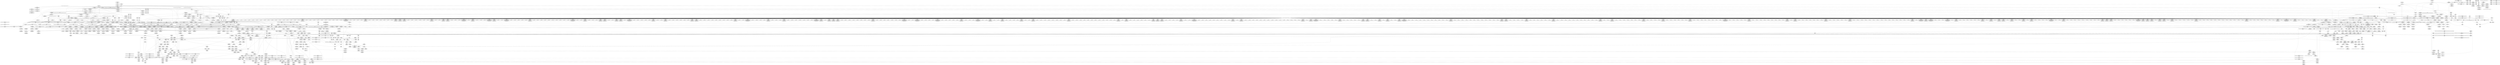 digraph {
	CE0x425a100 [shape=record,shape=Mrecord,label="{CE0x425a100|selinux_inode_setotherxattr:if.end16|*SummSource*}"]
	CE0x42c4640 [shape=record,shape=Mrecord,label="{CE0x42c4640|12:_i32,_56:_i8*,_:_CRE_232,236_|*MultipleSource*|*LoadInst*|security/selinux/hooks.c,1627|Function::inode_has_perm&Arg::inode::|security/selinux/hooks.c,1611}"]
	CE0x420e2c0 [shape=record,shape=Mrecord,label="{CE0x420e2c0|selinux_inode_removexattr:tmp4|security/selinux/hooks.c,3055|*SummSink*}"]
	CE0x4259fb0 [shape=record,shape=Mrecord,label="{CE0x4259fb0|selinux_inode_setotherxattr:if.end16}"]
	CE0x42f1050 [shape=record,shape=Mrecord,label="{CE0x42f1050|inode_has_perm:expval|security/selinux/hooks.c,1611|*SummSink*}"]
	CE0x42a57f0 [shape=record,shape=Mrecord,label="{CE0x42a57f0|i64*_getelementptr_inbounds_(_2_x_i64_,_2_x_i64_*___llvm_gcov_ctr131,_i64_0,_i64_1)|*Constant*}"]
	CE0x42f4f20 [shape=record,shape=Mrecord,label="{CE0x42f4f20|i32_512|*Constant*|*SummSink*}"]
	CE0x42279d0 [shape=record,shape=Mrecord,label="{CE0x42279d0|selinux_inode_setotherxattr:tmp12|security/selinux/hooks.c,2915|*SummSink*}"]
	CE0x422d3c0 [shape=record,shape=Mrecord,label="{CE0x422d3c0|i8*_getelementptr_inbounds_(_25_x_i8_,_25_x_i8_*_.str3,_i32_0,_i32_0)|*Constant*}"]
	CE0x42bc4d0 [shape=record,shape=Mrecord,label="{CE0x42bc4d0|i64*_getelementptr_inbounds_(_2_x_i64_,_2_x_i64_*___llvm_gcov_ctr131,_i64_0,_i64_0)|*Constant*|*SummSource*}"]
	CE0x42f34b0 [shape=record,shape=Mrecord,label="{CE0x42f34b0|inode_has_perm:tmp9|security/selinux/hooks.c,1611|*SummSink*}"]
	CE0x4279f40 [shape=record,shape=Mrecord,label="{CE0x4279f40|104:_%struct.inode*,_:_CRE_216,217_}"]
	CE0x42f3620 [shape=record,shape=Mrecord,label="{CE0x42f3620|inode_has_perm:tmp10|security/selinux/hooks.c,1611}"]
	CE0x4220d00 [shape=record,shape=Mrecord,label="{CE0x4220d00|_call_void_mcount()_#3|*SummSink*}"]
	CE0x42d1e40 [shape=record,shape=Mrecord,label="{CE0x42d1e40|12:_i32,_56:_i8*,_:_CRE_561,562_}"]
	CE0x4279060 [shape=record,shape=Mrecord,label="{CE0x4279060|104:_%struct.inode*,_:_CRE_168,169_}"]
	CE0x428a830 [shape=record,shape=Mrecord,label="{CE0x428a830|i64*_getelementptr_inbounds_(_25_x_i64_,_25_x_i64_*___llvm_gcov_ctr237,_i64_0,_i64_22)|*Constant*|*SummSink*}"]
	CE0x42ba440 [shape=record,shape=Mrecord,label="{CE0x42ba440|cred_sid:tmp|*SummSink*}"]
	CE0x42106b0 [shape=record,shape=Mrecord,label="{CE0x42106b0|selinux_inode_setotherxattr:name|Function::selinux_inode_setotherxattr&Arg::name::|*SummSink*}"]
	CE0x42dd9c0 [shape=record,shape=Mrecord,label="{CE0x42dd9c0|12:_i32,_56:_i8*,_:_CRE_907,908_}"]
	CE0x42f9760 [shape=record,shape=Mrecord,label="{CE0x42f9760|__validate_creds:if.then|*SummSource*}"]
	CE0x4217eb0 [shape=record,shape=Mrecord,label="{CE0x4217eb0|selinux_inode_setotherxattr:do.body|*SummSource*}"]
	CE0x4218e80 [shape=record,shape=Mrecord,label="{CE0x4218e80|selinux_inode_setotherxattr:tobool9|security/selinux/hooks.c,2919}"]
	CE0x42a1730 [shape=record,shape=Mrecord,label="{CE0x42a1730|104:_%struct.inode*,_:_CRE_191,192_}"]
	CE0x42a5ff0 [shape=record,shape=Mrecord,label="{CE0x42a5ff0|__validate_creds:tobool|include/linux/cred.h,173|*SummSink*}"]
	CE0x42f64b0 [shape=record,shape=Mrecord,label="{CE0x42f64b0|_call_void___invalid_creds(%struct.cred*_%cred,_i8*_%file,_i32_%line)_#10,_!dbg_!27721|include/linux/cred.h,174|*SummSource*}"]
	CE0x42ce710 [shape=record,shape=Mrecord,label="{CE0x42ce710|12:_i32,_56:_i8*,_:_CRE_472,473_}"]
	CE0x4247da0 [shape=record,shape=Mrecord,label="{CE0x4247da0|selinux_inode_setotherxattr:tmp11|security/selinux/hooks.c,2915|*SummSource*}"]
	"CONST[source:2(external),value:0(static)][purpose:{operation}][SrcIdx:1]"
	CE0x42633c0 [shape=record,shape=Mrecord,label="{CE0x42633c0|i64_15|*Constant*|*SummSource*}"]
	CE0x42136b0 [shape=record,shape=Mrecord,label="{CE0x42136b0|GLOBAL:selinux_inode_setotherxattr.__warned|Global_var:selinux_inode_setotherxattr.__warned|*SummSink*}"]
	CE0x42aa5d0 [shape=record,shape=Mrecord,label="{CE0x42aa5d0|12:_i32,_56:_i8*,_:_CRE_12,16_|*MultipleSource*|*LoadInst*|security/selinux/hooks.c,1627|Function::inode_has_perm&Arg::inode::|security/selinux/hooks.c,1611}"]
	CE0x42797e0 [shape=record,shape=Mrecord,label="{CE0x42797e0|104:_%struct.inode*,_:_CRE_176,177_}"]
	CE0x42c5300 [shape=record,shape=Mrecord,label="{CE0x42c5300|12:_i32,_56:_i8*,_:_CRE_247,248_}"]
	CE0x42c97e0 [shape=record,shape=Mrecord,label="{CE0x42c97e0|12:_i32,_56:_i8*,_:_CRE_305,306_}"]
	CE0x4221550 [shape=record,shape=Mrecord,label="{CE0x4221550|dentry_has_perm:d_inode|security/selinux/hooks.c,1627|*SummSink*}"]
	CE0x42c6860 [shape=record,shape=Mrecord,label="{CE0x42c6860|12:_i32,_56:_i8*,_:_CRE_265,266_}"]
	CE0x42f5070 [shape=record,shape=Mrecord,label="{CE0x42f5070|inode_has_perm:and|security/selinux/hooks.c,1611}"]
	CE0x4260090 [shape=record,shape=Mrecord,label="{CE0x4260090|inode_has_perm:tmp3|*SummSink*}"]
	CE0x4245a60 [shape=record,shape=Mrecord,label="{CE0x4245a60|VOIDTB_TE_array:_GCR_.str67_private_unnamed_addr_constant_10_x_i8_c_security._00_,_align_1:_elem_0:default:}"]
	CE0x424b630 [shape=record,shape=Mrecord,label="{CE0x424b630|12:_i32,_56:_i8*,_:_CRE_309,310_}"]
	CE0x42a2440 [shape=record,shape=Mrecord,label="{CE0x42a2440|104:_%struct.inode*,_:_CRE_202,203_}"]
	CE0x42e57b0 [shape=record,shape=Mrecord,label="{CE0x42e57b0|28:_i32,_32:_i16,_:_CRE_32,34_|*MultipleSource*|*LoadInst*|security/selinux/hooks.c,1615|security/selinux/hooks.c,1615|security/selinux/hooks.c,1617}"]
	CE0x42d5e60 [shape=record,shape=Mrecord,label="{CE0x42d5e60|12:_i32,_56:_i8*,_:_CRE_615,616_}"]
	CE0x42a56b0 [shape=record,shape=Mrecord,label="{CE0x42a56b0|inode_has_perm:tmp5|security/selinux/hooks.c,1609|*SummSink*}"]
	CE0x428bd20 [shape=record,shape=Mrecord,label="{CE0x428bd20|selinux_inode_setotherxattr:tmp46|security/selinux/hooks.c,2931|*SummSource*}"]
	CE0x428dcb0 [shape=record,shape=Mrecord,label="{CE0x428dcb0|dentry_has_perm:entry|*SummSink*}"]
	CE0x420e7b0 [shape=record,shape=Mrecord,label="{CE0x420e7b0|selinux_inode_removexattr:tmp5|security/selinux/hooks.c,3055|*SummSource*}"]
	CE0x4217060 [shape=record,shape=Mrecord,label="{CE0x4217060|dentry_has_perm:bb|*SummSource*}"]
	CE0x42d21d0 [shape=record,shape=Mrecord,label="{CE0x42d21d0|12:_i32,_56:_i8*,_:_CRE_564,565_}"]
	CE0x42c6e50 [shape=record,shape=Mrecord,label="{CE0x42c6e50|12:_i32,_56:_i8*,_:_CRE_270,271_}"]
	CE0x42871f0 [shape=record,shape=Mrecord,label="{CE0x42871f0|selinux_inode_setotherxattr:tmp38|security/selinux/hooks.c,2922|*SummSource*}"]
	CE0x42026c0 [shape=record,shape=Mrecord,label="{CE0x42026c0|selinux_inode_removexattr:tmp9|security/selinux/hooks.c,3060}"]
	CE0x4236fc0 [shape=record,shape=Mrecord,label="{CE0x4236fc0|selinux_inode_setotherxattr:tmp18|security/selinux/hooks.c,2915|*SummSink*}"]
	CE0x4208c20 [shape=record,shape=Mrecord,label="{CE0x4208c20|selinux_inode_setotherxattr:land.lhs.true}"]
	CE0x428d940 [shape=record,shape=Mrecord,label="{CE0x428d940|GLOBAL:dentry_has_perm|*Constant*|*SummSource*}"]
	CE0x422f9c0 [shape=record,shape=Mrecord,label="{CE0x422f9c0|selinux_inode_setotherxattr:tmp22|security/selinux/hooks.c,2917|*SummSource*}"]
	CE0x42d5c00 [shape=record,shape=Mrecord,label="{CE0x42d5c00|12:_i32,_56:_i8*,_:_CRE_613,614_}"]
	CE0x42d13c0 [shape=record,shape=Mrecord,label="{CE0x42d13c0|12:_i32,_56:_i8*,_:_CRE_553,554_}"]
	CE0x4225db0 [shape=record,shape=Mrecord,label="{CE0x4225db0|selinux_inode_setotherxattr:tobool|security/selinux/hooks.c,2915|*SummSource*}"]
	CE0x42d08f0 [shape=record,shape=Mrecord,label="{CE0x42d08f0|12:_i32,_56:_i8*,_:_CRE_528,536_|*MultipleSource*|*LoadInst*|security/selinux/hooks.c,1627|Function::inode_has_perm&Arg::inode::|security/selinux/hooks.c,1611}"]
	CE0x42c0f30 [shape=record,shape=Mrecord,label="{CE0x42c0f30|12:_i32,_56:_i8*,_:_CRE_167,168_}"]
	CE0x4231900 [shape=record,shape=Mrecord,label="{CE0x4231900|selinux_inode_setotherxattr:tmp9|security/selinux/hooks.c,2915|*SummSource*}"]
	CE0x42aea50 [shape=record,shape=Mrecord,label="{CE0x42aea50|get_current:tmp3}"]
	CE0x41fbde0 [shape=record,shape=Mrecord,label="{CE0x41fbde0|i64_3|*Constant*|*SummSink*}"]
	CE0x42a86f0 [shape=record,shape=Mrecord,label="{CE0x42a86f0|__validate_creds:entry|*SummSource*}"]
	CE0x42e3990 [shape=record,shape=Mrecord,label="{CE0x42e3990|GLOBAL:cred_sid|*Constant*|*SummSink*}"]
	CE0x424e7b0 [shape=record,shape=Mrecord,label="{CE0x424e7b0|inode_has_perm:adp|Function::inode_has_perm&Arg::adp::|*SummSink*}"]
	CE0x42e2010 [shape=record,shape=Mrecord,label="{CE0x42e2010|i64*_getelementptr_inbounds_(_8_x_i64_,_8_x_i64_*___llvm_gcov_ctr154,_i64_0,_i64_6)|*Constant*|*SummSource*}"]
	CE0x422aeb0 [shape=record,shape=Mrecord,label="{CE0x422aeb0|GLOBAL:lockdep_rcu_suspicious|*Constant*}"]
	CE0x420c5c0 [shape=record,shape=Mrecord,label="{CE0x420c5c0|inode_has_perm:inode|Function::inode_has_perm&Arg::inode::|*SummSink*}"]
	CE0x4234910 [shape=record,shape=Mrecord,label="{CE0x4234910|selinux_inode_setotherxattr:tmp20|security/selinux/hooks.c,2917|*SummSource*}"]
	CE0x41f13d0 [shape=record,shape=Mrecord,label="{CE0x41f13d0|i64*_getelementptr_inbounds_(_25_x_i64_,_25_x_i64_*___llvm_gcov_ctr237,_i64_0,_i64_9)|*Constant*|*SummSource*}"]
	CE0x428ff00 [shape=record,shape=Mrecord,label="{CE0x428ff00|0:_i32,_4:_i32,_8:_i32,_12:_i32,_:_CMRE_8,12_|*MultipleSource*|security/selinux/hooks.c,196|*LoadInst*|security/selinux/hooks.c,196|security/selinux/hooks.c,197}"]
	CE0x422b5b0 [shape=record,shape=Mrecord,label="{CE0x422b5b0|i32_2915|*Constant*}"]
	CE0x42c2e10 [shape=record,shape=Mrecord,label="{CE0x42c2e10|12:_i32,_56:_i8*,_:_CRE_193,194_}"]
	CE0x42491d0 [shape=record,shape=Mrecord,label="{CE0x42491d0|selinux_inode_setotherxattr:retval.0}"]
	CE0x428aa90 [shape=record,shape=Mrecord,label="{CE0x428aa90|selinux_inode_setotherxattr:tmp45|security/selinux/hooks.c,2927}"]
	CE0x42eeeb0 [shape=record,shape=Mrecord,label="{CE0x42eeeb0|inode_has_perm:tobool|security/selinux/hooks.c,1611|*SummSource*}"]
	CE0x4279420 [shape=record,shape=Mrecord,label="{CE0x4279420|104:_%struct.inode*,_:_CRE_172,173_}"]
	CE0x54bf3a0 [shape=record,shape=Mrecord,label="{CE0x54bf3a0|selinux_inode_removexattr:tmp1|*SummSink*}"]
	CE0x42367e0 [shape=record,shape=Mrecord,label="{CE0x42367e0|selinux_inode_setotherxattr:tmp17|security/selinux/hooks.c,2915|*SummSource*}"]
	CE0x42612b0 [shape=record,shape=Mrecord,label="{CE0x42612b0|inode_has_perm:tmp3}"]
	CE0x42f5ae0 [shape=record,shape=Mrecord,label="{CE0x42f5ae0|__validate_creds:tmp7|include/linux/cred.h,174|*SummSource*}"]
	CE0x42acc80 [shape=record,shape=Mrecord,label="{CE0x42acc80|_ret_void,_!dbg_!27722|include/linux/cred.h,175}"]
	CE0x4259770 [shape=record,shape=Mrecord,label="{CE0x4259770|selinux_inode_setotherxattr:if.then12|*SummSink*}"]
	CE0x4215b80 [shape=record,shape=Mrecord,label="{CE0x4215b80|GLOBAL:__llvm_gcov_ctr237|Global_var:__llvm_gcov_ctr237}"]
	CE0x42b8ed0 [shape=record,shape=Mrecord,label="{CE0x42b8ed0|cred_sid:tmp2|*SummSource*}"]
	CE0x4206bb0 [shape=record,shape=Mrecord,label="{CE0x4206bb0|i64_2|*Constant*}"]
	CE0x42077c0 [shape=record,shape=Mrecord,label="{CE0x42077c0|selinux_inode_removexattr:tmp2|security/selinux/hooks.c,3055}"]
	CE0x42206a0 [shape=record,shape=Mrecord,label="{CE0x42206a0|i64*_getelementptr_inbounds_(_6_x_i64_,_6_x_i64_*___llvm_gcov_ctr241,_i64_0,_i64_5)|*Constant*|*SummSource*}"]
	CE0x42df510 [shape=record,shape=Mrecord,label="{CE0x42df510|12:_i32,_56:_i8*,_:_CRE_930,931_}"]
	CE0x42cf250 [shape=record,shape=Mrecord,label="{CE0x42cf250|12:_i32,_56:_i8*,_:_CRE_480,481_}"]
	CE0x42080b0 [shape=record,shape=Mrecord,label="{CE0x42080b0|selinux_inode_setotherxattr:tmp19|security/selinux/hooks.c,2915}"]
	CE0x42a1ac0 [shape=record,shape=Mrecord,label="{CE0x42a1ac0|104:_%struct.inode*,_:_CRE_194,195_}"]
	CE0x421e570 [shape=record,shape=Mrecord,label="{CE0x421e570|selinux_inode_setotherxattr:tmp29|security/selinux/hooks.c,2920|*SummSink*}"]
	CE0x421b3c0 [shape=record,shape=Mrecord,label="{CE0x421b3c0|selinux_inode_setotherxattr:if.end17}"]
	CE0x42c8280 [shape=record,shape=Mrecord,label="{CE0x42c8280|12:_i32,_56:_i8*,_:_CRE_287,288_}"]
	CE0x42d3bf0 [shape=record,shape=Mrecord,label="{CE0x42d3bf0|12:_i32,_56:_i8*,_:_CRE_586,587_}"]
	CE0x4231dd0 [shape=record,shape=Mrecord,label="{CE0x4231dd0|GLOBAL:__llvm_gcov_ctr241|Global_var:__llvm_gcov_ctr241|*SummSource*}"]
	CE0x42d5150 [shape=record,shape=Mrecord,label="{CE0x42d5150|12:_i32,_56:_i8*,_:_CRE_604,605_}"]
	CE0x42eb720 [shape=record,shape=Mrecord,label="{CE0x42eb720|inode_has_perm:retval.0|*SummSink*}"]
	CE0x425bf50 [shape=record,shape=Mrecord,label="{CE0x425bf50|selinux_inode_setotherxattr:call|security/selinux/hooks.c,2915|*SummSink*}"]
	CE0x42247d0 [shape=record,shape=Mrecord,label="{CE0x42247d0|selinux_inode_removexattr:tmp11|security/selinux/hooks.c,3061}"]
	CE0x4278160 [shape=record,shape=Mrecord,label="{CE0x4278160|104:_%struct.inode*,_:_CRE_152,153_}"]
	CE0x4222780 [shape=record,shape=Mrecord,label="{CE0x4222780|i64_0|*Constant*|*SummSink*}"]
	CE0x427b0a0 [shape=record,shape=Mrecord,label="{CE0x427b0a0|104:_%struct.inode*,_:_CRE_256,264_|*MultipleSource*|Function::selinux_inode_setotherxattr&Arg::dentry::|Function::selinux_inode_removexattr&Arg::dentry::|Function::dentry_has_perm&Arg::dentry::|security/selinux/hooks.c,1627}"]
	CE0x4235ed0 [shape=record,shape=Mrecord,label="{CE0x4235ed0|_ret_%struct.task_struct*_%tmp4,_!dbg_!27714|./arch/x86/include/asm/current.h,14}"]
	CE0x42a4c70 [shape=record,shape=Mrecord,label="{CE0x42a4c70|inode_has_perm:tmp1|*SummSink*}"]
	CE0x4234770 [shape=record,shape=Mrecord,label="{CE0x4234770|i64_11|*Constant*|*SummSink*}"]
	CE0x422da30 [shape=record,shape=Mrecord,label="{CE0x422da30|i64*_getelementptr_inbounds_(_2_x_i64_,_2_x_i64_*___llvm_gcov_ctr153,_i64_0,_i64_1)|*Constant*|*SummSource*}"]
	CE0x42d2300 [shape=record,shape=Mrecord,label="{CE0x42d2300|12:_i32,_56:_i8*,_:_CRE_565,566_}"]
	CE0x41fd750 [shape=record,shape=Mrecord,label="{CE0x41fd750|selinux_inode_removexattr:if.then|*SummSource*}"]
	CE0x42aaa20 [shape=record,shape=Mrecord,label="{CE0x42aaa20|cred_sid:tmp1|*SummSink*}"]
	CE0x42c77d0 [shape=record,shape=Mrecord,label="{CE0x42c77d0|12:_i32,_56:_i8*,_:_CRE_278,279_}"]
	CE0x42bec10 [shape=record,shape=Mrecord,label="{CE0x42bec10|12:_i32,_56:_i8*,_:_CRE_141,142_}"]
	CE0x428ea60 [shape=record,shape=Mrecord,label="{CE0x428ea60|_ret_i32_%call,_!dbg_!27723|security/selinux/hooks.c,1632}"]
	CE0x42d28f0 [shape=record,shape=Mrecord,label="{CE0x42d28f0|12:_i32,_56:_i8*,_:_CRE_570,571_}"]
	CE0x421f240 [shape=record,shape=Mrecord,label="{CE0x421f240|selinux_inode_setotherxattr:tmp32|security/selinux/hooks.c,2921}"]
	CE0x42fae80 [shape=record,shape=Mrecord,label="{CE0x42fae80|avc_has_perm:entry}"]
	CE0x43016f0 [shape=record,shape=Mrecord,label="{CE0x43016f0|__validate_creds:if.end}"]
	CE0x42e00a0 [shape=record,shape=Mrecord,label="{CE0x42e00a0|12:_i32,_56:_i8*,_:_CRE_960,968_|*MultipleSource*|*LoadInst*|security/selinux/hooks.c,1627|Function::inode_has_perm&Arg::inode::|security/selinux/hooks.c,1611}"]
	CE0x42c7440 [shape=record,shape=Mrecord,label="{CE0x42c7440|12:_i32,_56:_i8*,_:_CRE_275,276_}"]
	CE0x42df050 [shape=record,shape=Mrecord,label="{CE0x42df050|12:_i32,_56:_i8*,_:_CRE_926,927_}"]
	CE0x4249970 [shape=record,shape=Mrecord,label="{CE0x4249970|i64*_getelementptr_inbounds_(_25_x_i64_,_25_x_i64_*___llvm_gcov_ctr237,_i64_0,_i64_24)|*Constant*|*SummSink*}"]
	CE0x42e2670 [shape=record,shape=Mrecord,label="{CE0x42e2670|inode_has_perm:tmp13|security/selinux/hooks.c,1614|*SummSource*}"]
	CE0x42fd9c0 [shape=record,shape=Mrecord,label="{CE0x42fd9c0|i32_22|*Constant*|*SummSource*}"]
	CE0x4285d20 [shape=record,shape=Mrecord,label="{CE0x4285d20|i32_21|*Constant*|*SummSink*}"]
	CE0x4284c50 [shape=record,shape=Mrecord,label="{CE0x4284c50|selinux_inode_setotherxattr:tmp35|security/selinux/hooks.c,2922|*SummSource*}"]
	CE0x42d3010 [shape=record,shape=Mrecord,label="{CE0x42d3010|12:_i32,_56:_i8*,_:_CRE_576,577_}"]
	CE0x42c96b0 [shape=record,shape=Mrecord,label="{CE0x42c96b0|12:_i32,_56:_i8*,_:_CRE_304,305_}"]
	CE0x4234cf0 [shape=record,shape=Mrecord,label="{CE0x4234cf0|selinux_inode_setotherxattr:tmp21|security/selinux/hooks.c,2917|*SummSource*}"]
	CE0x4225af0 [shape=record,shape=Mrecord,label="{CE0x4225af0|selinux_inode_removexattr:call|security/selinux/hooks.c,3055}"]
	CE0x41fd190 [shape=record,shape=Mrecord,label="{CE0x41fd190|selinux_inode_removexattr:return|*SummSink*}"]
	CE0x42d59a0 [shape=record,shape=Mrecord,label="{CE0x42d59a0|12:_i32,_56:_i8*,_:_CRE_611,612_}"]
	CE0x42c76a0 [shape=record,shape=Mrecord,label="{CE0x42c76a0|12:_i32,_56:_i8*,_:_CRE_277,278_}"]
	CE0x42c0e00 [shape=record,shape=Mrecord,label="{CE0x42c0e00|12:_i32,_56:_i8*,_:_CRE_166,167_}"]
	CE0x42bb9f0 [shape=record,shape=Mrecord,label="{CE0x42bb9f0|__validate_creds:file|Function::__validate_creds&Arg::file::|*SummSink*}"]
	CE0x42887c0 [shape=record,shape=Mrecord,label="{CE0x42887c0|selinux_inode_setotherxattr:tmp41|security/selinux/hooks.c,2925}"]
	CE0x42dfc30 [shape=record,shape=Mrecord,label="{CE0x42dfc30|12:_i32,_56:_i8*,_:_CRE_936,944_|*MultipleSource*|*LoadInst*|security/selinux/hooks.c,1627|Function::inode_has_perm&Arg::inode::|security/selinux/hooks.c,1611}"]
	CE0x42b9690 [shape=record,shape=Mrecord,label="{CE0x42b9690|__validate_creds:conv|include/linux/cred.h,173|*SummSource*}"]
	CE0x42d82f0 [shape=record,shape=Mrecord,label="{CE0x42d82f0|12:_i32,_56:_i8*,_:_CRE_728,736_|*MultipleSource*|*LoadInst*|security/selinux/hooks.c,1627|Function::inode_has_perm&Arg::inode::|security/selinux/hooks.c,1611}"]
	CE0x42aa000 [shape=record,shape=Mrecord,label="{CE0x42aa000|12:_i32,_56:_i8*,_:_CRE_4,8_|*MultipleSource*|*LoadInst*|security/selinux/hooks.c,1627|Function::inode_has_perm&Arg::inode::|security/selinux/hooks.c,1611}"]
	CE0x42e7390 [shape=record,shape=Mrecord,label="{CE0x42e7390|inode_has_perm:tmp15|*LoadInst*|security/selinux/hooks.c,1615|*SummSink*}"]
	CE0x42e04e0 [shape=record,shape=Mrecord,label="{CE0x42e04e0|12:_i32,_56:_i8*,_:_CRE_976,977_}"]
	CE0x4217bb0 [shape=record,shape=Mrecord,label="{CE0x4217bb0|selinux_inode_setotherxattr:if.then15}"]
	CE0x42c1190 [shape=record,shape=Mrecord,label="{CE0x42c1190|12:_i32,_56:_i8*,_:_CRE_169,170_}"]
	CE0x4277e00 [shape=record,shape=Mrecord,label="{CE0x4277e00|104:_%struct.inode*,_:_CRE_148,149_}"]
	CE0x428c050 [shape=record,shape=Mrecord,label="{CE0x428c050|i64*_getelementptr_inbounds_(_25_x_i64_,_25_x_i64_*___llvm_gcov_ctr237,_i64_0,_i64_23)|*Constant*|*SummSource*}"]
	CE0x42f1920 [shape=record,shape=Mrecord,label="{CE0x42f1920|i64_4|*Constant*}"]
	CE0x420c0a0 [shape=record,shape=Mrecord,label="{CE0x420c0a0|inode_has_perm:cred|Function::inode_has_perm&Arg::cred::|*SummSink*}"]
	CE0x42a3750 [shape=record,shape=Mrecord,label="{CE0x42a3750|i64*_getelementptr_inbounds_(_8_x_i64_,_8_x_i64_*___llvm_gcov_ctr154,_i64_0,_i64_1)|*Constant*|*SummSink*}"]
	CE0x42eb3a0 [shape=record,shape=Mrecord,label="{CE0x42eb3a0|inode_has_perm:tmp17|security/selinux/hooks.c,1617|*SummSource*}"]
	CE0x4259930 [shape=record,shape=Mrecord,label="{CE0x4259930|selinux_inode_setotherxattr:land.lhs.true2|*SummSource*}"]
	CE0x427c330 [shape=record,shape=Mrecord,label="{CE0x427c330|104:_%struct.inode*,_:_CRE_305,306_}"]
	CE0x42307f0 [shape=record,shape=Mrecord,label="{CE0x42307f0|selinux_inode_setotherxattr:call8|security/selinux/hooks.c,2919|*SummSink*}"]
	CE0x42e3f70 [shape=record,shape=Mrecord,label="{CE0x42e3f70|cred_sid:cred|Function::cred_sid&Arg::cred::|*SummSource*}"]
	CE0x42d2db0 [shape=record,shape=Mrecord,label="{CE0x42d2db0|12:_i32,_56:_i8*,_:_CRE_574,575_}"]
	CE0x42bfc80 [shape=record,shape=Mrecord,label="{CE0x42bfc80|12:_i32,_56:_i8*,_:_CRE_155,156_}"]
	CE0x42bc6d0 [shape=record,shape=Mrecord,label="{CE0x42bc6d0|cred_sid:tmp}"]
	CE0x42fb050 [shape=record,shape=Mrecord,label="{CE0x42fb050|avc_has_perm:entry|*SummSource*}"]
	CE0x42e6fb0 [shape=record,shape=Mrecord,label="{CE0x42e6fb0|inode_has_perm:i_security|security/selinux/hooks.c,1615|*SummSource*}"]
	CE0x42ad670 [shape=record,shape=Mrecord,label="{CE0x42ad670|i64*_getelementptr_inbounds_(_2_x_i64_,_2_x_i64_*___llvm_gcov_ctr131,_i64_0,_i64_1)|*Constant*|*SummSink*}"]
	CE0x424b9c0 [shape=record,shape=Mrecord,label="{CE0x424b9c0|12:_i32,_56:_i8*,_:_CRE_312,320_|*MultipleSource*|*LoadInst*|security/selinux/hooks.c,1627|Function::inode_has_perm&Arg::inode::|security/selinux/hooks.c,1611}"]
	CE0x422b100 [shape=record,shape=Mrecord,label="{CE0x422b100|GLOBAL:lockdep_rcu_suspicious|*Constant*|*SummSource*}"]
	CE0x4256360 [shape=record,shape=Mrecord,label="{CE0x4256360|selinux_inode_setotherxattr:tmp16|security/selinux/hooks.c,2915}"]
	CE0x4206da0 [shape=record,shape=Mrecord,label="{CE0x4206da0|selinux_inode_removexattr:tmp4|security/selinux/hooks.c,3055}"]
	CE0x42a3aa0 [shape=record,shape=Mrecord,label="{CE0x42a3aa0|inode_has_perm:tmp2|*SummSource*}"]
	CE0x4250200 [shape=record,shape=Mrecord,label="{CE0x4250200|inode_has_perm:do.body|*SummSource*}"]
	CE0x42c18b0 [shape=record,shape=Mrecord,label="{CE0x42c18b0|12:_i32,_56:_i8*,_:_CRE_175,176_}"]
	CE0x42dadd0 [shape=record,shape=Mrecord,label="{CE0x42dadd0|12:_i32,_56:_i8*,_:_CRE_870,871_}"]
	CE0x42a97e0 [shape=record,shape=Mrecord,label="{CE0x42a97e0|__validate_creds:cred|Function::__validate_creds&Arg::cred::|*SummSource*}"]
	CE0x4253850 [shape=record,shape=Mrecord,label="{CE0x4253850|12:_i32,_56:_i8*,_:_CRE_120,128_|*MultipleSource*|*LoadInst*|security/selinux/hooks.c,1627|Function::inode_has_perm&Arg::inode::|security/selinux/hooks.c,1611}"]
	CE0x42a46b0 [shape=record,shape=Mrecord,label="{CE0x42a46b0|12:_i32,_56:_i8*,_:_CRE_64,72_|*MultipleSource*|*LoadInst*|security/selinux/hooks.c,1627|Function::inode_has_perm&Arg::inode::|security/selinux/hooks.c,1611}"]
	CE0x422c6a0 [shape=record,shape=Mrecord,label="{CE0x422c6a0|selinux_inode_setotherxattr:tmp26|security/selinux/hooks.c,2919|*SummSink*}"]
	CE0x4231ab0 [shape=record,shape=Mrecord,label="{CE0x4231ab0|get_current:tmp1|*SummSink*}"]
	CE0x42d2ee0 [shape=record,shape=Mrecord,label="{CE0x42d2ee0|12:_i32,_56:_i8*,_:_CRE_575,576_}"]
	CE0x4263290 [shape=record,shape=Mrecord,label="{CE0x4263290|selinux_inode_setotherxattr:tmp29|security/selinux/hooks.c,2920}"]
	CE0x42df640 [shape=record,shape=Mrecord,label="{CE0x42df640|12:_i32,_56:_i8*,_:_CRE_931,932_}"]
	CE0x42d4440 [shape=record,shape=Mrecord,label="{CE0x42d4440|12:_i32,_56:_i8*,_:_CRE_593,594_}"]
	CE0x427b340 [shape=record,shape=Mrecord,label="{CE0x427b340|104:_%struct.inode*,_:_CRE_264,272_|*MultipleSource*|Function::selinux_inode_setotherxattr&Arg::dentry::|Function::selinux_inode_removexattr&Arg::dentry::|Function::dentry_has_perm&Arg::dentry::|security/selinux/hooks.c,1627}"]
	CE0x42a2dc0 [shape=record,shape=Mrecord,label="{CE0x42a2dc0|104:_%struct.inode*,_:_CRE_210,211_}"]
	CE0x4249870 [shape=record,shape=Mrecord,label="{CE0x4249870|i64*_getelementptr_inbounds_(_25_x_i64_,_25_x_i64_*___llvm_gcov_ctr237,_i64_0,_i64_24)|*Constant*|*SummSource*}"]
	CE0x42f9290 [shape=record,shape=Mrecord,label="{CE0x42f9290|inode_has_perm:tmp20|security/selinux/hooks.c,1618|*SummSource*}"]
	CE0x42a6af0 [shape=record,shape=Mrecord,label="{CE0x42a6af0|12:_i32,_56:_i8*,_:_CRE_24,32_|*MultipleSource*|*LoadInst*|security/selinux/hooks.c,1627|Function::inode_has_perm&Arg::inode::|security/selinux/hooks.c,1611}"]
	CE0x43004e0 [shape=record,shape=Mrecord,label="{CE0x43004e0|__validate_creds:tmp1}"]
	CE0x424d870 [shape=record,shape=Mrecord,label="{CE0x424d870|104:_%struct.inode*,_:_CRE_311,312_}"]
	CE0x42e7320 [shape=record,shape=Mrecord,label="{CE0x42e7320|inode_has_perm:tmp15|*LoadInst*|security/selinux/hooks.c,1615|*SummSource*}"]
	CE0x42c6d20 [shape=record,shape=Mrecord,label="{CE0x42c6d20|12:_i32,_56:_i8*,_:_CRE_269,270_}"]
	CE0x42d5020 [shape=record,shape=Mrecord,label="{CE0x42d5020|12:_i32,_56:_i8*,_:_CRE_603,604_}"]
	CE0x427adb0 [shape=record,shape=Mrecord,label="{CE0x427adb0|104:_%struct.inode*,_:_CRE_248,256_|*MultipleSource*|Function::selinux_inode_setotherxattr&Arg::dentry::|Function::selinux_inode_removexattr&Arg::dentry::|Function::dentry_has_perm&Arg::dentry::|security/selinux/hooks.c,1627}"]
	CE0x4204fe0 [shape=record,shape=Mrecord,label="{CE0x4204fe0|selinux_inode_setotherxattr:tmp1}"]
	CE0x4220090 [shape=record,shape=Mrecord,label="{CE0x4220090|selinux_inode_setotherxattr:tmp33|security/selinux/hooks.c,2921|*SummSource*}"]
	CE0x42349e0 [shape=record,shape=Mrecord,label="{CE0x42349e0|selinux_inode_setotherxattr:tmp20|security/selinux/hooks.c,2917|*SummSink*}"]
	"CONST[source:0(mediator),value:2(dynamic)][purpose:{object}][SnkIdx:1]"
	CE0x4247050 [shape=record,shape=Mrecord,label="{CE0x4247050|12:_i32,_56:_i8*,_:_CRE_76,80_|*MultipleSource*|*LoadInst*|security/selinux/hooks.c,1627|Function::inode_has_perm&Arg::inode::|security/selinux/hooks.c,1611}"]
	CE0x42d3d20 [shape=record,shape=Mrecord,label="{CE0x42d3d20|12:_i32,_56:_i8*,_:_CRE_587,588_}"]
	CE0x42db160 [shape=record,shape=Mrecord,label="{CE0x42db160|12:_i32,_56:_i8*,_:_CRE_873,874_}"]
	CE0x420c1b0 [shape=record,shape=Mrecord,label="{CE0x420c1b0|inode_has_perm:inode|Function::inode_has_perm&Arg::inode::}"]
	CE0x42b84c0 [shape=record,shape=Mrecord,label="{CE0x42b84c0|104:_%struct.inode*,_:_CRE_48,52_|*MultipleSource*|Function::selinux_inode_setotherxattr&Arg::dentry::|Function::selinux_inode_removexattr&Arg::dentry::|Function::dentry_has_perm&Arg::dentry::|security/selinux/hooks.c,1627}"]
	CE0x422f5b0 [shape=record,shape=Mrecord,label="{CE0x422f5b0|i64*_getelementptr_inbounds_(_2_x_i64_,_2_x_i64_*___llvm_gcov_ctr153,_i64_0,_i64_1)|*Constant*|*SummSink*}"]
	CE0x42c70b0 [shape=record,shape=Mrecord,label="{CE0x42c70b0|12:_i32,_56:_i8*,_:_CRE_272,273_}"]
	CE0x42a7e50 [shape=record,shape=Mrecord,label="{CE0x42a7e50|i32_1609|*Constant*|*SummSource*}"]
	CE0x42d2c80 [shape=record,shape=Mrecord,label="{CE0x42d2c80|12:_i32,_56:_i8*,_:_CRE_573,574_}"]
	CE0x42526a0 [shape=record,shape=Mrecord,label="{CE0x42526a0|dentry_has_perm:type|security/selinux/hooks.c,1630|*SummSink*}"]
	CE0x42585e0 [shape=record,shape=Mrecord,label="{CE0x42585e0|__validate_creds:tmp4|include/linux/cred.h,173}"]
	CE0x42566d0 [shape=record,shape=Mrecord,label="{CE0x42566d0|dentry_has_perm:tmp1}"]
	CE0x424b890 [shape=record,shape=Mrecord,label="{CE0x424b890|12:_i32,_56:_i8*,_:_CRE_311,312_}"]
	CE0x422e510 [shape=record,shape=Mrecord,label="{CE0x422e510|selinux_inode_setotherxattr:tmp14|security/selinux/hooks.c,2915|*SummSource*}"]
	CE0x428d0e0 [shape=record,shape=Mrecord,label="{CE0x428d0e0|selinux_inode_setotherxattr:call19|security/selinux/hooks.c,2931}"]
	CE0x4216cc0 [shape=record,shape=Mrecord,label="{CE0x4216cc0|i1_true|*Constant*|*SummSink*}"]
	CE0x4235d10 [shape=record,shape=Mrecord,label="{CE0x4235d10|_ret_%struct.task_struct*_%tmp4,_!dbg_!27714|./arch/x86/include/asm/current.h,14|*SummSource*}"]
	CE0x4207c50 [shape=record,shape=Mrecord,label="{CE0x4207c50|selinux_inode_setotherxattr:cred4|security/selinux/hooks.c,2915|*SummSource*}"]
	CE0x425aa60 [shape=record,shape=Mrecord,label="{CE0x425aa60|selinux_inode_setotherxattr:tmp3|*SummSink*}"]
	CE0x42c3c50 [shape=record,shape=Mrecord,label="{CE0x42c3c50|12:_i32,_56:_i8*,_:_CRE_205,206_}"]
	CE0x4204be0 [shape=record,shape=Mrecord,label="{CE0x4204be0|selinux_inode_setotherxattr:if.end18|*SummSink*}"]
	CE0x428f3e0 [shape=record,shape=Mrecord,label="{CE0x428f3e0|i32_1|*Constant*}"]
	CE0x4285120 [shape=record,shape=Mrecord,label="{CE0x4285120|selinux_inode_setotherxattr:tmp35|security/selinux/hooks.c,2922|*SummSink*}"]
	CE0x42f6a80 [shape=record,shape=Mrecord,label="{CE0x42f6a80|i64*_getelementptr_inbounds_(_5_x_i64_,_5_x_i64_*___llvm_gcov_ctr155,_i64_0,_i64_4)|*Constant*|*SummSource*}"]
	CE0x42c9910 [shape=record,shape=Mrecord,label="{CE0x42c9910|12:_i32,_56:_i8*,_:_CRE_306,307_}"]
	CE0x4288eb0 [shape=record,shape=Mrecord,label="{CE0x4288eb0|selinux_inode_setotherxattr:tmp41|security/selinux/hooks.c,2925|*SummSink*}"]
	CE0x42a7150 [shape=record,shape=Mrecord,label="{CE0x42a7150|GLOBAL:__llvm_gcov_ctr155|Global_var:__llvm_gcov_ctr155}"]
	CE0x4206700 [shape=record,shape=Mrecord,label="{CE0x4206700|selinux_inode_removexattr:tmp8|security/selinux/hooks.c,3060}"]
	CE0x4257100 [shape=record,shape=Mrecord,label="{CE0x4257100|GLOBAL:selinux_inode_setotherxattr.__warned|Global_var:selinux_inode_setotherxattr.__warned|*SummSource*}"]
	CE0x4218030 [shape=record,shape=Mrecord,label="{CE0x4218030|get_current:tmp2|*SummSink*}"]
	CE0x42a9f90 [shape=record,shape=Mrecord,label="{CE0x42a9f90|12:_i32,_56:_i8*,_:_CRE_2,4_|*MultipleSource*|*LoadInst*|security/selinux/hooks.c,1627|Function::inode_has_perm&Arg::inode::|security/selinux/hooks.c,1611}"]
	CE0x42daba0 [shape=record,shape=Mrecord,label="{CE0x42daba0|12:_i32,_56:_i8*,_:_CRE_868,869_}"]
	CE0x4259ed0 [shape=record,shape=Mrecord,label="{CE0x4259ed0|selinux_inode_setotherxattr:do.end|*SummSink*}"]
	CE0x42e3b00 [shape=record,shape=Mrecord,label="{CE0x42e3b00|cred_sid:entry}"]
	CE0x42c26f0 [shape=record,shape=Mrecord,label="{CE0x42c26f0|12:_i32,_56:_i8*,_:_CRE_187,188_}"]
	CE0x4263ac0 [shape=record,shape=Mrecord,label="{CE0x4263ac0|selinux_inode_setotherxattr:tmp29|security/selinux/hooks.c,2920|*SummSource*}"]
	CE0x42c6ac0 [shape=record,shape=Mrecord,label="{CE0x42c6ac0|12:_i32,_56:_i8*,_:_CRE_267,268_}"]
	CE0x42f3ea0 [shape=record,shape=Mrecord,label="{CE0x42f3ea0|i64*_getelementptr_inbounds_(_8_x_i64_,_8_x_i64_*___llvm_gcov_ctr154,_i64_0,_i64_5)|*Constant*|*SummSource*}"]
	CE0x42f7f30 [shape=record,shape=Mrecord,label="{CE0x42f7f30|cred_sid:bb}"]
	CE0x4248cd0 [shape=record,shape=Mrecord,label="{CE0x4248cd0|selinux_inode_setotherxattr:tmp48|security/selinux/hooks.c,2932}"]
	CE0x42c2230 [shape=record,shape=Mrecord,label="{CE0x42c2230|12:_i32,_56:_i8*,_:_CRE_183,184_}"]
	CE0x42f0400 [shape=record,shape=Mrecord,label="{CE0x42f0400|inode_has_perm:conv|security/selinux/hooks.c,1611|*SummSource*}"]
	CE0x42a4df0 [shape=record,shape=Mrecord,label="{CE0x42a4df0|i64*_getelementptr_inbounds_(_8_x_i64_,_8_x_i64_*___llvm_gcov_ctr154,_i64_0,_i64_1)|*Constant*|*SummSource*}"]
	CE0x42aca50 [shape=record,shape=Mrecord,label="{CE0x42aca50|__validate_creds:line|Function::__validate_creds&Arg::line::|*SummSink*}"]
	CE0x421b1f0 [shape=record,shape=Mrecord,label="{CE0x421b1f0|selinux_inode_setotherxattr:land.lhs.true|*SummSource*}"]
	CE0x4214390 [shape=record,shape=Mrecord,label="{CE0x4214390|i64_3|*Constant*}"]
	CE0x4286f40 [shape=record,shape=Mrecord,label="{CE0x4286f40|selinux_inode_setotherxattr:tmp38|security/selinux/hooks.c,2922}"]
	CE0x42d2b50 [shape=record,shape=Mrecord,label="{CE0x42d2b50|12:_i32,_56:_i8*,_:_CRE_572,573_}"]
	CE0x4301250 [shape=record,shape=Mrecord,label="{CE0x4301250|i64*_getelementptr_inbounds_(_5_x_i64_,_5_x_i64_*___llvm_gcov_ctr155,_i64_0,_i64_3)|*Constant*|*SummSink*}"]
	CE0x4262a00 [shape=record,shape=Mrecord,label="{CE0x4262a00|GLOBAL:capable|*Constant*|*SummSink*}"]
	CE0x428e690 [shape=record,shape=Mrecord,label="{CE0x428e690|dentry_has_perm:dentry|Function::dentry_has_perm&Arg::dentry::|*SummSink*}"]
	CE0x4257a40 [shape=record,shape=Mrecord,label="{CE0x4257a40|i64*_getelementptr_inbounds_(_2_x_i64_,_2_x_i64_*___llvm_gcov_ctr153,_i64_0,_i64_1)|*Constant*}"]
	CE0x42fc8e0 [shape=record,shape=Mrecord,label="{CE0x42fc8e0|avc_has_perm:auditdata|Function::avc_has_perm&Arg::auditdata::|*SummSink*}"]
	CE0x4210850 [shape=record,shape=Mrecord,label="{CE0x4210850|_ret_i32_%retval.0,_!dbg_!27762|security/selinux/hooks.c,2932}"]
	CE0x424d570 [shape=record,shape=Mrecord,label="{CE0x424d570|104:_%struct.inode*,_:_CRE_308,309_}"]
	CE0x42fd6b0 [shape=record,shape=Mrecord,label="{CE0x42fd6b0|i32_22|*Constant*}"]
	CE0x428b940 [shape=record,shape=Mrecord,label="{CE0x428b940|selinux_inode_setotherxattr:tmp46|security/selinux/hooks.c,2931}"]
	CE0x42c5ee0 [shape=record,shape=Mrecord,label="{CE0x42c5ee0|12:_i32,_56:_i8*,_:_CRE_257,258_}"]
	CE0x42267d0 [shape=record,shape=Mrecord,label="{CE0x42267d0|i64*_getelementptr_inbounds_(_6_x_i64_,_6_x_i64_*___llvm_gcov_ctr241,_i64_0,_i64_3)|*Constant*|*SummSink*}"]
	CE0x41f1930 [shape=record,shape=Mrecord,label="{CE0x41f1930|selinux_inode_setotherxattr:dentry|Function::selinux_inode_setotherxattr&Arg::dentry::|*SummSink*}"]
	CE0x422d240 [shape=record,shape=Mrecord,label="{CE0x422d240|i8_1|*Constant*|*SummSink*}"]
	CE0x4221260 [shape=record,shape=Mrecord,label="{CE0x4221260|i32_5|*Constant*|*SummSink*}"]
	CE0x42e08f0 [shape=record,shape=Mrecord,label="{CE0x42e08f0|12:_i32,_56:_i8*,_:_CRE_978,979_}"]
	CE0x4279600 [shape=record,shape=Mrecord,label="{CE0x4279600|104:_%struct.inode*,_:_CRE_174,175_}"]
	CE0x42f9e40 [shape=record,shape=Mrecord,label="{CE0x42f9e40|inode_has_perm:sclass|security/selinux/hooks.c,1617|*SummSource*}"]
	CE0x4255b90 [shape=record,shape=Mrecord,label="{CE0x4255b90|i64*_getelementptr_inbounds_(_25_x_i64_,_25_x_i64_*___llvm_gcov_ctr237,_i64_0,_i64_8)|*Constant*|*SummSource*}"]
	CE0x42e0bc0 [shape=record,shape=Mrecord,label="{CE0x42e0bc0|12:_i32,_56:_i8*,_:_CRE_980,981_}"]
	CE0x4288660 [shape=record,shape=Mrecord,label="{CE0x4288660|selinux_inode_setotherxattr:tmp40|security/selinux/hooks.c,2925|*SummSink*}"]
	CE0x4232da0 [shape=record,shape=Mrecord,label="{CE0x4232da0|dentry_has_perm:tmp3|*SummSink*}"]
	CE0x42b8810 [shape=record,shape=Mrecord,label="{CE0x42b8810|104:_%struct.inode*,_:_CRE_56,64_|*MultipleSource*|Function::selinux_inode_setotherxattr&Arg::dentry::|Function::selinux_inode_removexattr&Arg::dentry::|Function::dentry_has_perm&Arg::dentry::|security/selinux/hooks.c,1627}"]
	CE0x42fec30 [shape=record,shape=Mrecord,label="{CE0x42fec30|__validate_creds:tmp6|include/linux/cred.h,174|*SummSink*}"]
	CE0x42f22a0 [shape=record,shape=Mrecord,label="{CE0x42f22a0|GLOBAL:__llvm_gcov_ctr154|Global_var:__llvm_gcov_ctr154|*SummSource*}"]
	CE0x420be20 [shape=record,shape=Mrecord,label="{CE0x420be20|inode_has_perm:cred|Function::inode_has_perm&Arg::cred::}"]
	CE0x42bf1d0 [shape=record,shape=Mrecord,label="{CE0x42bf1d0|12:_i32,_56:_i8*,_:_CRE_146,147_}"]
	CE0x42c2f40 [shape=record,shape=Mrecord,label="{CE0x42c2f40|12:_i32,_56:_i8*,_:_CRE_194,195_}"]
	CE0x4287910 [shape=record,shape=Mrecord,label="{CE0x4287910|selinux_inode_setotherxattr:tmp39|security/selinux/hooks.c,2922|*SummSink*}"]
	CE0x4235bc0 [shape=record,shape=Mrecord,label="{CE0x4235bc0|get_current:entry|*SummSource*}"]
	CE0x428fa80 [shape=record,shape=Mrecord,label="{CE0x428fa80|cred_sid:sid|security/selinux/hooks.c,197|*SummSource*}"]
	"CONST[source:0(mediator),value:2(dynamic)][purpose:{subject}][SnkIdx:0]"
	CE0x424cf30 [shape=record,shape=Mrecord,label="{CE0x424cf30|12:_i32,_56:_i8*,_:_CRE_408,416_|*MultipleSource*|*LoadInst*|security/selinux/hooks.c,1627|Function::inode_has_perm&Arg::inode::|security/selinux/hooks.c,1611}"]
	CE0x42c89a0 [shape=record,shape=Mrecord,label="{CE0x42c89a0|12:_i32,_56:_i8*,_:_CRE_293,294_}"]
	CE0x42480e0 [shape=record,shape=Mrecord,label="{CE0x42480e0|selinux_inode_setotherxattr:tmp12|security/selinux/hooks.c,2915}"]
	CE0x42c4d00 [shape=record,shape=Mrecord,label="{CE0x42c4d00|12:_i32,_56:_i8*,_:_CRE_242,243_}"]
	CE0x42e0b10 [shape=record,shape=Mrecord,label="{CE0x42e0b10|12:_i32,_56:_i8*,_:_CRE_979,980_}"]
	CE0x422c280 [shape=record,shape=Mrecord,label="{CE0x422c280|selinux_inode_setotherxattr:tmp26|security/selinux/hooks.c,2919}"]
	CE0x424caf0 [shape=record,shape=Mrecord,label="{CE0x424caf0|12:_i32,_56:_i8*,_:_CRE_392,400_|*MultipleSource*|*LoadInst*|security/selinux/hooks.c,1627|Function::inode_has_perm&Arg::inode::|security/selinux/hooks.c,1611}"]
	CE0x42e26e0 [shape=record,shape=Mrecord,label="{CE0x42e26e0|inode_has_perm:tmp13|security/selinux/hooks.c,1614|*SummSink*}"]
	CE0x42fc720 [shape=record,shape=Mrecord,label="{CE0x42fc720|avc_has_perm:auditdata|Function::avc_has_perm&Arg::auditdata::}"]
	CE0x42ce4f0 [shape=record,shape=Mrecord,label="{CE0x42ce4f0|12:_i32,_56:_i8*,_:_CRE_464,472_|*MultipleSource*|*LoadInst*|security/selinux/hooks.c,1627|Function::inode_has_perm&Arg::inode::|security/selinux/hooks.c,1611}"]
	CE0x42d61f0 [shape=record,shape=Mrecord,label="{CE0x42d61f0|12:_i32,_56:_i8*,_:_CRE_618,619_}"]
	CE0x4301ac0 [shape=record,shape=Mrecord,label="{CE0x4301ac0|i64*_getelementptr_inbounds_(_5_x_i64_,_5_x_i64_*___llvm_gcov_ctr155,_i64_0,_i64_0)|*Constant*|*SummSink*}"]
	CE0x424e920 [shape=record,shape=Mrecord,label="{CE0x424e920|_ret_i32_%retval.0,_!dbg_!27739|security/selinux/hooks.c,1618}"]
	CE0x42c3400 [shape=record,shape=Mrecord,label="{CE0x42c3400|12:_i32,_56:_i8*,_:_CRE_198,199_}"]
	CE0x42da270 [shape=record,shape=Mrecord,label="{CE0x42da270|12:_i32,_56:_i8*,_:_CRE_856,864_|*MultipleSource*|*LoadInst*|security/selinux/hooks.c,1627|Function::inode_has_perm&Arg::inode::|security/selinux/hooks.c,1611}"]
	CE0x42d73e0 [shape=record,shape=Mrecord,label="{CE0x42d73e0|12:_i32,_56:_i8*,_:_CRE_672,680_|*MultipleSource*|*LoadInst*|security/selinux/hooks.c,1627|Function::inode_has_perm&Arg::inode::|security/selinux/hooks.c,1611}"]
	CE0x420fdf0 [shape=record,shape=Mrecord,label="{CE0x420fdf0|selinux_inode_removexattr:dentry|Function::selinux_inode_removexattr&Arg::dentry::}"]
	CE0x42170f0 [shape=record,shape=Mrecord,label="{CE0x42170f0|dentry_has_perm:bb|*SummSink*}"]
	CE0x42c1c40 [shape=record,shape=Mrecord,label="{CE0x42c1c40|12:_i32,_56:_i8*,_:_CRE_178,179_}"]
	CE0x427bdf0 [shape=record,shape=Mrecord,label="{CE0x427bdf0|104:_%struct.inode*,_:_CRE_296,304_|*MultipleSource*|Function::selinux_inode_setotherxattr&Arg::dentry::|Function::selinux_inode_removexattr&Arg::dentry::|Function::dentry_has_perm&Arg::dentry::|security/selinux/hooks.c,1627}"]
	CE0x420b520 [shape=record,shape=Mrecord,label="{CE0x420b520|GLOBAL:inode_has_perm|*Constant*}"]
	CE0x42efca0 [shape=record,shape=Mrecord,label="{CE0x42efca0|inode_has_perm:conv|security/selinux/hooks.c,1611}"]
	CE0x42317d0 [shape=record,shape=Mrecord,label="{CE0x42317d0|selinux_inode_setotherxattr:tmp9|security/selinux/hooks.c,2915}"]
	CE0x4220430 [shape=record,shape=Mrecord,label="{CE0x4220430|selinux_inode_removexattr:retval.0|*SummSource*}"]
	CE0x42c05b0 [shape=record,shape=Mrecord,label="{CE0x42c05b0|12:_i32,_56:_i8*,_:_CRE_159,160_}"]
	CE0x42dd3d0 [shape=record,shape=Mrecord,label="{CE0x42dd3d0|12:_i32,_56:_i8*,_:_CRE_902,903_}"]
	CE0x4301760 [shape=record,shape=Mrecord,label="{CE0x4301760|__validate_creds:if.end|*SummSource*}"]
	CE0x43003e0 [shape=record,shape=Mrecord,label="{CE0x43003e0|__validate_creds:tmp|*SummSink*}"]
	CE0x42a1f80 [shape=record,shape=Mrecord,label="{CE0x42a1f80|104:_%struct.inode*,_:_CRE_198,199_}"]
	CE0x4261fe0 [shape=record,shape=Mrecord,label="{CE0x4261fe0|selinux_inode_setotherxattr:call11|security/selinux/hooks.c,2920|*SummSource*}"]
	CE0x42587a0 [shape=record,shape=Mrecord,label="{CE0x42587a0|selinux_inode_setotherxattr:if.then7|*SummSink*}"]
	CE0x42086d0 [shape=record,shape=Mrecord,label="{CE0x42086d0|selinux_inode_setotherxattr:call5|security/selinux/hooks.c,2917|*SummSource*}"]
	CE0x428f190 [shape=record,shape=Mrecord,label="{CE0x428f190|cred_sid:tmp5|security/selinux/hooks.c,196|*SummSource*}"]
	CE0x42dd2a0 [shape=record,shape=Mrecord,label="{CE0x42dd2a0|12:_i32,_56:_i8*,_:_CRE_901,902_}"]
	CE0x42bf8f0 [shape=record,shape=Mrecord,label="{CE0x42bf8f0|12:_i32,_56:_i8*,_:_CRE_152,153_}"]
	CE0x42ae510 [shape=record,shape=Mrecord,label="{CE0x42ae510|12:_i32,_56:_i8*,_:_CRE_0,2_|*MultipleSource*|*LoadInst*|security/selinux/hooks.c,1627|Function::inode_has_perm&Arg::inode::|security/selinux/hooks.c,1611}"]
	CE0x42139f0 [shape=record,shape=Mrecord,label="{CE0x42139f0|GLOBAL:selinux_inode_setotherxattr.__warned|Global_var:selinux_inode_setotherxattr.__warned}"]
	CE0x4278bb0 [shape=record,shape=Mrecord,label="{CE0x4278bb0|104:_%struct.inode*,_:_CRE_163,164_}"]
	CE0x42c8740 [shape=record,shape=Mrecord,label="{CE0x42c8740|12:_i32,_56:_i8*,_:_CRE_291,292_}"]
	CE0x42d7600 [shape=record,shape=Mrecord,label="{CE0x42d7600|12:_i32,_56:_i8*,_:_CRE_680,684_|*MultipleSource*|*LoadInst*|security/selinux/hooks.c,1627|Function::inode_has_perm&Arg::inode::|security/selinux/hooks.c,1611}"]
	CE0x42f9110 [shape=record,shape=Mrecord,label="{CE0x42f9110|inode_has_perm:tmp20|security/selinux/hooks.c,1618}"]
	CE0x4208db0 [shape=record,shape=Mrecord,label="{CE0x4208db0|_ret_void,_!dbg_!27722|include/linux/cred.h,175|*SummSource*}"]
	CE0x42c2360 [shape=record,shape=Mrecord,label="{CE0x42c2360|12:_i32,_56:_i8*,_:_CRE_184,185_}"]
	CE0x42c8610 [shape=record,shape=Mrecord,label="{CE0x42c8610|12:_i32,_56:_i8*,_:_CRE_290,291_}"]
	CE0x429f140 [shape=record,shape=Mrecord,label="{CE0x429f140|104:_%struct.inode*,_:_CRE_88,89_}"]
	CE0x4285500 [shape=record,shape=Mrecord,label="{CE0x4285500|selinux_inode_setotherxattr:call14|security/selinux/hooks.c,2922|*SummSource*}"]
	CE0x420b1d0 [shape=record,shape=Mrecord,label="{CE0x420b1d0|dentry_has_perm:dentry1|security/selinux/hooks.c,1631|*SummSink*}"]
	"CONST[source:2(external),value:0(static)][purpose:{operation}][SrcIdx:2]"
	CE0x42d34d0 [shape=record,shape=Mrecord,label="{CE0x42d34d0|12:_i32,_56:_i8*,_:_CRE_580,581_}"]
	CE0x42e4510 [shape=record,shape=Mrecord,label="{CE0x42e4510|i32_10|*Constant*|*SummSink*}"]
	CE0x42c39f0 [shape=record,shape=Mrecord,label="{CE0x42c39f0|12:_i32,_56:_i8*,_:_CRE_203,204_}"]
	CE0x42f6210 [shape=record,shape=Mrecord,label="{CE0x42f6210|i64*_getelementptr_inbounds_(_5_x_i64_,_5_x_i64_*___llvm_gcov_ctr155,_i64_0,_i64_4)|*Constant*}"]
	CE0x42d3e50 [shape=record,shape=Mrecord,label="{CE0x42d3e50|12:_i32,_56:_i8*,_:_CRE_588,589_}"]
	CE0x42292a0 [shape=record,shape=Mrecord,label="{CE0x42292a0|i64_1|*Constant*|*SummSink*}"]
	CE0x424e550 [shape=record,shape=Mrecord,label="{CE0x424e550|dentry_has_perm:tmp4|*LoadInst*|security/selinux/hooks.c,1627|*SummSink*}"]
	CE0x42dfe90 [shape=record,shape=Mrecord,label="{CE0x42dfe90|12:_i32,_56:_i8*,_:_CRE_952,960_|*MultipleSource*|*LoadInst*|security/selinux/hooks.c,1627|Function::inode_has_perm&Arg::inode::|security/selinux/hooks.c,1611}"]
	CE0x4230630 [shape=record,shape=Mrecord,label="{CE0x4230630|selinux_inode_setotherxattr:call8|security/selinux/hooks.c,2919|*SummSource*}"]
	CE0x4210c10 [shape=record,shape=Mrecord,label="{CE0x4210c10|_ret_i32_%retval.0,_!dbg_!27762|security/selinux/hooks.c,2932|*SummSink*}"]
	CE0x42fabe0 [shape=record,shape=Mrecord,label="{CE0x42fabe0|i32_(i32,_i32,_i16,_i32,_%struct.common_audit_data*)*_bitcast_(i32_(i32,_i32,_i16,_i32,_%struct.common_audit_data.495*)*_avc_has_perm_to_i32_(i32,_i32,_i16,_i32,_%struct.common_audit_data*)*)|*Constant*|*SummSource*}"]
	CE0x42fba70 [shape=record,shape=Mrecord,label="{CE0x42fba70|avc_has_perm:tsid|Function::avc_has_perm&Arg::tsid::|*SummSink*}"]
	CE0x41f15d0 [shape=record,shape=Mrecord,label="{CE0x41f15d0|selinux_inode_setotherxattr:tmp17|security/selinux/hooks.c,2915}"]
	CE0x42c4110 [shape=record,shape=Mrecord,label="{CE0x42c4110|12:_i32,_56:_i8*,_:_CRE_212,216_|*MultipleSource*|*LoadInst*|security/selinux/hooks.c,1627|Function::inode_has_perm&Arg::inode::|security/selinux/hooks.c,1611}"]
	CE0x428d4c0 [shape=record,shape=Mrecord,label="{CE0x428d4c0|GLOBAL:dentry_has_perm|*Constant*}"]
	CE0x42c5a20 [shape=record,shape=Mrecord,label="{CE0x42c5a20|12:_i32,_56:_i8*,_:_CRE_253,254_}"]
	CE0x42a26a0 [shape=record,shape=Mrecord,label="{CE0x42a26a0|104:_%struct.inode*,_:_CRE_204,205_}"]
	CE0x42e34b0 [shape=record,shape=Mrecord,label="{CE0x42e34b0|GLOBAL:cred_sid|*Constant*}"]
	CE0x4216e40 [shape=record,shape=Mrecord,label="{CE0x4216e40|i64*_getelementptr_inbounds_(_25_x_i64_,_25_x_i64_*___llvm_gcov_ctr237,_i64_0,_i64_8)|*Constant*|*SummSink*}"]
	CE0x427a070 [shape=record,shape=Mrecord,label="{CE0x427a070|104:_%struct.inode*,_:_CRE_217,218_}"]
	CE0x42df180 [shape=record,shape=Mrecord,label="{CE0x42df180|12:_i32,_56:_i8*,_:_CRE_927,928_}"]
	CE0x42dccb0 [shape=record,shape=Mrecord,label="{CE0x42dccb0|12:_i32,_56:_i8*,_:_CRE_896,897_}"]
	CE0x42dbc10 [shape=record,shape=Mrecord,label="{CE0x42dbc10|12:_i32,_56:_i8*,_:_CRE_882,883_}"]
	CE0x42788e0 [shape=record,shape=Mrecord,label="{CE0x42788e0|104:_%struct.inode*,_:_CRE_160,161_}"]
	CE0x420cc90 [shape=record,shape=Mrecord,label="{CE0x420cc90|inode_has_perm:adp|Function::inode_has_perm&Arg::adp::}"]
	CE0x42f0470 [shape=record,shape=Mrecord,label="{CE0x42f0470|inode_has_perm:conv|security/selinux/hooks.c,1611|*SummSink*}"]
	CE0x428b1f0 [shape=record,shape=Mrecord,label="{CE0x428b1f0|selinux_inode_setotherxattr:tmp45|security/selinux/hooks.c,2927|*SummSink*}"]
	CE0x42022b0 [shape=record,shape=Mrecord,label="{CE0x42022b0|selinux_inode_removexattr:tmp8|security/selinux/hooks.c,3060|*SummSource*}"]
	CE0x4232d30 [shape=record,shape=Mrecord,label="{CE0x4232d30|dentry_has_perm:tmp3|*SummSource*}"]
	CE0x42e3cd0 [shape=record,shape=Mrecord,label="{CE0x42e3cd0|cred_sid:entry|*SummSink*}"]
	CE0x424aa60 [shape=record,shape=Mrecord,label="{CE0x424aa60|i64*_getelementptr_inbounds_(_2_x_i64_,_2_x_i64_*___llvm_gcov_ctr98,_i64_0,_i64_0)|*Constant*}"]
	CE0x42be840 [shape=record,shape=Mrecord,label="{CE0x42be840|12:_i32,_56:_i8*,_:_CRE_138,139_}"]
	CE0x55f1d50 [shape=record,shape=Mrecord,label="{CE0x55f1d50|i64*_getelementptr_inbounds_(_6_x_i64_,_6_x_i64_*___llvm_gcov_ctr241,_i64_0,_i64_0)|*Constant*|*SummSource*}"]
	CE0x42c7a30 [shape=record,shape=Mrecord,label="{CE0x42c7a30|12:_i32,_56:_i8*,_:_CRE_280,281_}"]
	CE0x42ae190 [shape=record,shape=Mrecord,label="{CE0x42ae190|__validate_creds:expval|include/linux/cred.h,173|*SummSource*}"]
	CE0x42f4ac0 [shape=record,shape=Mrecord,label="{CE0x42f4ac0|inode_has_perm:tmp12|security/selinux/hooks.c,1612|*SummSource*}"]
	CE0x4262e20 [shape=record,shape=Mrecord,label="{CE0x4262e20|i64_14|*Constant*|*SummSink*}"]
	CE0x4290810 [shape=record,shape=Mrecord,label="{CE0x4290810|0:_i32,_4:_i32,_8:_i32,_12:_i32,_:_CMRE_20,24_|*MultipleSource*|security/selinux/hooks.c,196|*LoadInst*|security/selinux/hooks.c,196|security/selinux/hooks.c,197}"]
	CE0x42fb5e0 [shape=record,shape=Mrecord,label="{CE0x42fb5e0|avc_has_perm:ssid|Function::avc_has_perm&Arg::ssid::|*SummSource*}"]
	CE0x428ee70 [shape=record,shape=Mrecord,label="{CE0x428ee70|cred_sid:tmp4|*LoadInst*|security/selinux/hooks.c,196|*SummSink*}"]
	CE0x42d0040 [shape=record,shape=Mrecord,label="{CE0x42d0040|12:_i32,_56:_i8*,_:_CRE_504,508_|*MultipleSource*|*LoadInst*|security/selinux/hooks.c,1627|Function::inode_has_perm&Arg::inode::|security/selinux/hooks.c,1611}"]
	CE0x42c2820 [shape=record,shape=Mrecord,label="{CE0x42c2820|12:_i32,_56:_i8*,_:_CRE_188,189_}"]
	CE0x42f1410 [shape=record,shape=Mrecord,label="{CE0x42f1410|inode_has_perm:tobool2|security/selinux/hooks.c,1611}"]
	CE0x4246c10 [shape=record,shape=Mrecord,label="{CE0x4246c10|selinux_inode_setotherxattr:return|*SummSink*}"]
	CE0x42873b0 [shape=record,shape=Mrecord,label="{CE0x42873b0|selinux_inode_setotherxattr:tmp38|security/selinux/hooks.c,2922|*SummSink*}"]
	CE0x421a030 [shape=record,shape=Mrecord,label="{CE0x421a030|selinux_inode_setotherxattr:tmp25|security/selinux/hooks.c,2919|*SummSource*}"]
	CE0x42def20 [shape=record,shape=Mrecord,label="{CE0x42def20|12:_i32,_56:_i8*,_:_CRE_925,926_}"]
	CE0x422fd60 [shape=record,shape=Mrecord,label="{CE0x422fd60|selinux_inode_setotherxattr:tmp23|security/selinux/hooks.c,2917}"]
	CE0x42fda30 [shape=record,shape=Mrecord,label="{CE0x42fda30|cred_sid:tmp4|*LoadInst*|security/selinux/hooks.c,196}"]
	CE0x4235f70 [shape=record,shape=Mrecord,label="{CE0x4235f70|_ret_%struct.task_struct*_%tmp4,_!dbg_!27714|./arch/x86/include/asm/current.h,14|*SummSink*}"]
	CE0x42b9310 [shape=record,shape=Mrecord,label="{CE0x42b9310|inode_has_perm:tmp}"]
	CE0x41f1b00 [shape=record,shape=Mrecord,label="{CE0x41f1b00|selinux_inode_removexattr:name|Function::selinux_inode_removexattr&Arg::name::}"]
	CE0x42eff60 [shape=record,shape=Mrecord,label="{CE0x42eff60|inode_has_perm:lnot.ext|security/selinux/hooks.c,1611}"]
	CE0x42577b0 [shape=record,shape=Mrecord,label="{CE0x42577b0|selinux_inode_setotherxattr:bb}"]
	CE0x42630c0 [shape=record,shape=Mrecord,label="{CE0x42630c0|i64_14|*Constant*}"]
	CE0x42b7ca0 [shape=record,shape=Mrecord,label="{CE0x42b7ca0|104:_%struct.inode*,_:_CRE_16,24_|*MultipleSource*|Function::selinux_inode_setotherxattr&Arg::dentry::|Function::selinux_inode_removexattr&Arg::dentry::|Function::dentry_has_perm&Arg::dentry::|security/selinux/hooks.c,1627}"]
	CE0x425ca70 [shape=record,shape=Mrecord,label="{CE0x425ca70|selinux_inode_setotherxattr:tmp6|security/selinux/hooks.c,2915}"]
	CE0x425c700 [shape=record,shape=Mrecord,label="{CE0x425c700|i64*_getelementptr_inbounds_(_8_x_i64_,_8_x_i64_*___llvm_gcov_ctr154,_i64_0,_i64_2)|*Constant*|*SummSource*}"]
	CE0x42eec50 [shape=record,shape=Mrecord,label="{CE0x42eec50|inode_has_perm:and|security/selinux/hooks.c,1611|*SummSource*}"]
	CE0x4278d90 [shape=record,shape=Mrecord,label="{CE0x4278d90|104:_%struct.inode*,_:_CRE_165,166_}"]
	CE0x42a2570 [shape=record,shape=Mrecord,label="{CE0x42a2570|104:_%struct.inode*,_:_CRE_203,204_}"]
	CE0x42ae6b0 [shape=record,shape=Mrecord,label="{CE0x42ae6b0|inode_has_perm:i_flags|security/selinux/hooks.c,1611|*SummSource*}"]
	CE0x4225fc0 [shape=record,shape=Mrecord,label="{CE0x4225fc0|VOIDTB_TE:_CRE:_elem_0:default:}"]
	CE0x4253e80 [shape=record,shape=Mrecord,label="{CE0x4253e80|12:_i32,_56:_i8*,_:_CRE_137,138_}"]
	CE0x42c7b60 [shape=record,shape=Mrecord,label="{CE0x42c7b60|12:_i32,_56:_i8*,_:_CRE_281,282_}"]
	CE0x39d0fe0 [shape=record,shape=Mrecord,label="{CE0x39d0fe0|COLLAPSED:_GIRE_selinux_xfrm_refcount_global_%struct.atomic_t_zeroinitializer,_align_4:_elem_0:default:}"]
	CE0x42f7fa0 [shape=record,shape=Mrecord,label="{CE0x42f7fa0|cred_sid:bb|*SummSource*}"]
	CE0x42531f0 [shape=record,shape=Mrecord,label="{CE0x42531f0|12:_i32,_56:_i8*,_:_CRE_96,104_|*MultipleSource*|*LoadInst*|security/selinux/hooks.c,1627|Function::inode_has_perm&Arg::inode::|security/selinux/hooks.c,1611}"]
	CE0x42032f0 [shape=record,shape=Mrecord,label="{CE0x42032f0|_call_void_mcount()_#3|*SummSource*}"]
	CE0x42d1ab0 [shape=record,shape=Mrecord,label="{CE0x42d1ab0|12:_i32,_56:_i8*,_:_CRE_558,559_}"]
	CE0x4277f80 [shape=record,shape=Mrecord,label="{CE0x4277f80|104:_%struct.inode*,_:_CRE_150,151_}"]
	CE0x425c620 [shape=record,shape=Mrecord,label="{CE0x425c620|inode_has_perm:tmp4|security/selinux/hooks.c,1609|*SummSink*}"]
	CE0x42d2690 [shape=record,shape=Mrecord,label="{CE0x42d2690|12:_i32,_56:_i8*,_:_CRE_568,569_}"]
	CE0x4253a40 [shape=record,shape=Mrecord,label="{CE0x4253a40|12:_i32,_56:_i8*,_:_CRE_128,136_|*MultipleSource*|*LoadInst*|security/selinux/hooks.c,1627|Function::inode_has_perm&Arg::inode::|security/selinux/hooks.c,1611}"]
	CE0x42560e0 [shape=record,shape=Mrecord,label="{CE0x42560e0|selinux_inode_setotherxattr:tmp15|security/selinux/hooks.c,2915|*SummSink*}"]
	CE0x425c960 [shape=record,shape=Mrecord,label="{CE0x425c960|selinux_inode_setotherxattr:tmp5|security/selinux/hooks.c,2915|*SummSource*}"]
	CE0x42dd630 [shape=record,shape=Mrecord,label="{CE0x42dd630|12:_i32,_56:_i8*,_:_CRE_904,905_}"]
	CE0x4259b00 [shape=record,shape=Mrecord,label="{CE0x4259b00|i64*_getelementptr_inbounds_(_8_x_i64_,_8_x_i64_*___llvm_gcov_ctr154,_i64_0,_i64_2)|*Constant*|*SummSink*}"]
	CE0x422c100 [shape=record,shape=Mrecord,label="{CE0x422c100|selinux_inode_setotherxattr:tmp25|security/selinux/hooks.c,2919|*SummSink*}"]
	CE0x424d670 [shape=record,shape=Mrecord,label="{CE0x424d670|104:_%struct.inode*,_:_CRE_309,310_}"]
	CE0x4301610 [shape=record,shape=Mrecord,label="{CE0x4301610|__validate_creds:bb|*SummSource*}"]
	CE0x425b1c0 [shape=record,shape=Mrecord,label="{CE0x425b1c0|selinux_inode_setotherxattr:if.then|*SummSink*}"]
	CE0x42c19e0 [shape=record,shape=Mrecord,label="{CE0x42c19e0|12:_i32,_56:_i8*,_:_CRE_176,177_}"]
	CE0x42e3fe0 [shape=record,shape=Mrecord,label="{CE0x42e3fe0|cred_sid:cred|Function::cred_sid&Arg::cred::|*SummSink*}"]
	CE0x4278430 [shape=record,shape=Mrecord,label="{CE0x4278430|104:_%struct.inode*,_:_CRE_155,156_}"]
	CE0x427a660 [shape=record,shape=Mrecord,label="{CE0x427a660|104:_%struct.inode*,_:_CRE_222,223_}"]
	CE0x42469a0 [shape=record,shape=Mrecord,label="{CE0x42469a0|selinux_inode_setotherxattr:return}"]
	CE0x42bf7c0 [shape=record,shape=Mrecord,label="{CE0x42bf7c0|12:_i32,_56:_i8*,_:_CRE_151,152_}"]
	CE0x425b400 [shape=record,shape=Mrecord,label="{CE0x425b400|__validate_creds:tmp4|include/linux/cred.h,173|*SummSource*}"]
	CE0x42e1fa0 [shape=record,shape=Mrecord,label="{CE0x42e1fa0|i64*_getelementptr_inbounds_(_8_x_i64_,_8_x_i64_*___llvm_gcov_ctr154,_i64_0,_i64_6)|*Constant*}"]
	CE0x42ae070 [shape=record,shape=Mrecord,label="{CE0x42ae070|__validate_creds:expval|include/linux/cred.h,173|*SummSink*}"]
	CE0x42c63a0 [shape=record,shape=Mrecord,label="{CE0x42c63a0|12:_i32,_56:_i8*,_:_CRE_261,262_}"]
	CE0x4257310 [shape=record,shape=Mrecord,label="{CE0x4257310|selinux_inode_setotherxattr:tmp6|security/selinux/hooks.c,2915|*SummSink*}"]
	CE0x427b8b0 [shape=record,shape=Mrecord,label="{CE0x427b8b0|104:_%struct.inode*,_:_CRE_280,288_|*MultipleSource*|Function::selinux_inode_setotherxattr&Arg::dentry::|Function::selinux_inode_removexattr&Arg::dentry::|Function::dentry_has_perm&Arg::dentry::|security/selinux/hooks.c,1627}"]
	CE0x42d7850 [shape=record,shape=Mrecord,label="{CE0x42d7850|12:_i32,_56:_i8*,_:_CRE_684,688_|*MultipleSource*|*LoadInst*|security/selinux/hooks.c,1627|Function::inode_has_perm&Arg::inode::|security/selinux/hooks.c,1611}"]
	CE0x4208480 [shape=record,shape=Mrecord,label="{CE0x4208480|selinux_inode_setotherxattr:call5|security/selinux/hooks.c,2917}"]
	CE0x42af010 [shape=record,shape=Mrecord,label="{CE0x42af010|i64*_getelementptr_inbounds_(_2_x_i64_,_2_x_i64_*___llvm_gcov_ctr153,_i64_0,_i64_0)|*Constant*}"]
	CE0x42110e0 [shape=record,shape=Mrecord,label="{CE0x42110e0|selinux_inode_removexattr:tmp6|security/selinux/hooks.c,3056}"]
	CE0x42c32d0 [shape=record,shape=Mrecord,label="{CE0x42c32d0|12:_i32,_56:_i8*,_:_CRE_197,198_}"]
	CE0x428a780 [shape=record,shape=Mrecord,label="{CE0x428a780|i64*_getelementptr_inbounds_(_25_x_i64_,_25_x_i64_*___llvm_gcov_ctr237,_i64_0,_i64_22)|*Constant*|*SummSource*}"]
	CE0x424c270 [shape=record,shape=Mrecord,label="{CE0x424c270|12:_i32,_56:_i8*,_:_CRE_352,360_|*MultipleSource*|*LoadInst*|security/selinux/hooks.c,1627|Function::inode_has_perm&Arg::inode::|security/selinux/hooks.c,1611}"]
	CE0x42d0290 [shape=record,shape=Mrecord,label="{CE0x42d0290|12:_i32,_56:_i8*,_:_CRE_508,512_|*MultipleSource*|*LoadInst*|security/selinux/hooks.c,1627|Function::inode_has_perm&Arg::inode::|security/selinux/hooks.c,1611}"]
	CE0x4233d50 [shape=record,shape=Mrecord,label="{CE0x4233d50|get_current:tmp2}"]
	CE0x42ce2d0 [shape=record,shape=Mrecord,label="{CE0x42ce2d0|12:_i32,_56:_i8*,_:_CRE_456,464_|*MultipleSource*|*LoadInst*|security/selinux/hooks.c,1627|Function::inode_has_perm&Arg::inode::|security/selinux/hooks.c,1611}"]
	CE0x42d4b60 [shape=record,shape=Mrecord,label="{CE0x42d4b60|12:_i32,_56:_i8*,_:_CRE_599,600_}"]
	CE0x42f0c10 [shape=record,shape=Mrecord,label="{CE0x42f0c10|GLOBAL:llvm.expect.i64|*Constant*|*SummSink*}"]
	CE0x420faf0 [shape=record,shape=Mrecord,label="{CE0x420faf0|selinux_inode_removexattr:return}"]
	CE0x42f3860 [shape=record,shape=Mrecord,label="{CE0x42f3860|inode_has_perm:tmp10|security/selinux/hooks.c,1611|*SummSource*}"]
	CE0x42f1ac0 [shape=record,shape=Mrecord,label="{CE0x42f1ac0|inode_has_perm:tmp8|security/selinux/hooks.c,1611}"]
	CE0x4254f90 [shape=record,shape=Mrecord,label="{CE0x4254f90|i64*_getelementptr_inbounds_(_2_x_i64_,_2_x_i64_*___llvm_gcov_ctr98,_i64_0,_i64_1)|*Constant*}"]
	CE0x42f4990 [shape=record,shape=Mrecord,label="{CE0x42f4990|inode_has_perm:tmp12|security/selinux/hooks.c,1612}"]
	CE0x42ef640 [shape=record,shape=Mrecord,label="{CE0x42ef640|inode_has_perm:lnot1|security/selinux/hooks.c,1611}"]
	CE0x42144c0 [shape=record,shape=Mrecord,label="{CE0x42144c0|i64_3|*Constant*|*SummSource*}"]
	CE0x420caf0 [shape=record,shape=Mrecord,label="{CE0x420caf0|inode_has_perm:perms|Function::inode_has_perm&Arg::perms::|*SummSink*}"]
	CE0x42c1ea0 [shape=record,shape=Mrecord,label="{CE0x42c1ea0|12:_i32,_56:_i8*,_:_CRE_180,181_}"]
	CE0x42a1e50 [shape=record,shape=Mrecord,label="{CE0x42a1e50|104:_%struct.inode*,_:_CRE_197,198_}"]
	CE0x42861d0 [shape=record,shape=Mrecord,label="{CE0x42861d0|i64_18|*Constant*|*SummSink*}"]
	CE0x420f320 [shape=record,shape=Mrecord,label="{CE0x420f320|selinux_inode_removexattr:entry}"]
	CE0x42b7e20 [shape=record,shape=Mrecord,label="{CE0x42b7e20|104:_%struct.inode*,_:_CRE_147,148_}"]
	CE0x42b8f40 [shape=record,shape=Mrecord,label="{CE0x42b8f40|cred_sid:tmp2|*SummSink*}"]
	CE0x4205050 [shape=record,shape=Mrecord,label="{CE0x4205050|selinux_inode_setotherxattr:tmp1|*SummSource*}"]
	CE0x42db880 [shape=record,shape=Mrecord,label="{CE0x42db880|12:_i32,_56:_i8*,_:_CRE_879,880_}"]
	CE0x4224ba0 [shape=record,shape=Mrecord,label="{CE0x4224ba0|selinux_inode_setotherxattr:if.else|*SummSink*}"]
	CE0x42fa460 [shape=record,shape=Mrecord,label="{CE0x42fa460|inode_has_perm:call4|security/selinux/hooks.c,1617}"]
	CE0x42ab3b0 [shape=record,shape=Mrecord,label="{CE0x42ab3b0|__validate_creds:tobool|include/linux/cred.h,173|*SummSource*}"]
	CE0x42d2560 [shape=record,shape=Mrecord,label="{CE0x42d2560|12:_i32,_56:_i8*,_:_CRE_567,568_}"]
	CE0x42c31a0 [shape=record,shape=Mrecord,label="{CE0x42c31a0|12:_i32,_56:_i8*,_:_CRE_196,197_}"]
	CE0x42af080 [shape=record,shape=Mrecord,label="{CE0x42af080|i64*_getelementptr_inbounds_(_2_x_i64_,_2_x_i64_*___llvm_gcov_ctr153,_i64_0,_i64_0)|*Constant*|*SummSource*}"]
	CE0x42a4490 [shape=record,shape=Mrecord,label="{CE0x42a4490|12:_i32,_56:_i8*,_:_CRE_56,64_|*MultipleSource*|*LoadInst*|security/selinux/hooks.c,1627|Function::inode_has_perm&Arg::inode::|security/selinux/hooks.c,1611}"]
	CE0x42a2ef0 [shape=record,shape=Mrecord,label="{CE0x42a2ef0|104:_%struct.inode*,_:_CRE_211,212_}"]
	CE0x42d6fa0 [shape=record,shape=Mrecord,label="{CE0x42d6fa0|12:_i32,_56:_i8*,_:_CRE_656,664_|*MultipleSource*|*LoadInst*|security/selinux/hooks.c,1627|Function::inode_has_perm&Arg::inode::|security/selinux/hooks.c,1611}"]
	CE0x42ef7e0 [shape=record,shape=Mrecord,label="{CE0x42ef7e0|inode_has_perm:lnot|security/selinux/hooks.c,1611|*SummSink*}"]
	CE0x42c4860 [shape=record,shape=Mrecord,label="{CE0x42c4860|12:_i32,_56:_i8*,_:_CRE_240,241_}"]
	CE0x4245c20 [shape=record,shape=Mrecord,label="{CE0x4245c20|selinux_inode_setotherxattr:tobool6|security/selinux/hooks.c,2917}"]
	CE0x422a870 [shape=record,shape=Mrecord,label="{CE0x422a870|inode_has_perm:bb|*SummSource*}"]
	CE0x42198c0 [shape=record,shape=Mrecord,label="{CE0x42198c0|selinux_inode_setotherxattr:tmp25|security/selinux/hooks.c,2919}"]
	CE0x42dc590 [shape=record,shape=Mrecord,label="{CE0x42dc590|12:_i32,_56:_i8*,_:_CRE_890,891_}"]
	"CONST[source:1(input),value:2(dynamic)][purpose:{object}][SrcIdx:11]"
	CE0x4229770 [shape=record,shape=Mrecord,label="{CE0x4229770|i64*_getelementptr_inbounds_(_6_x_i64_,_6_x_i64_*___llvm_gcov_ctr241,_i64_0,_i64_0)|*Constant*|*SummSink*}"]
	CE0x4207a50 [shape=record,shape=Mrecord,label="{CE0x4207a50|i32_78|*Constant*|*SummSource*}"]
	CE0x42c2bb0 [shape=record,shape=Mrecord,label="{CE0x42c2bb0|12:_i32,_56:_i8*,_:_CRE_191,192_}"]
	CE0x42d4c90 [shape=record,shape=Mrecord,label="{CE0x42d4c90|12:_i32,_56:_i8*,_:_CRE_600,601_}"]
	CE0x42eb1a0 [shape=record,shape=Mrecord,label="{CE0x42eb1a0|inode_has_perm:tmp17|security/selinux/hooks.c,1617}"]
	CE0x42a7c10 [shape=record,shape=Mrecord,label="{CE0x42a7c10|i32_1609|*Constant*}"]
	CE0x42fa250 [shape=record,shape=Mrecord,label="{CE0x42fa250|inode_has_perm:tmp18|security/selinux/hooks.c,1617|*SummSource*}"]
	CE0x4231350 [shape=record,shape=Mrecord,label="{CE0x4231350|i64_5|*Constant*|*SummSink*}"]
	CE0x421d940 [shape=record,shape=Mrecord,label="{CE0x421d940|COLLAPSED:_GCMRE___llvm_gcov_ctr237_internal_global_25_x_i64_zeroinitializer:_elem_0:default:}"]
	CE0x420de90 [shape=record,shape=Mrecord,label="{CE0x420de90|selinux_inode_removexattr:bb}"]
	CE0x4209b80 [shape=record,shape=Mrecord,label="{CE0x4209b80|_call_void___validate_creds(%struct.cred*_%cred,_i8*_getelementptr_inbounds_(_25_x_i8_,_25_x_i8_*_.str3,_i32_0,_i32_0),_i32_1609)_#10,_!dbg_!27719|security/selinux/hooks.c,1609}"]
	CE0x41fcd80 [shape=record,shape=Mrecord,label="{CE0x41fcd80|selinux_inode_removexattr:tmp1|*SummSource*}"]
	CE0x4278250 [shape=record,shape=Mrecord,label="{CE0x4278250|104:_%struct.inode*,_:_CRE_153,154_}"]
	CE0x422a9c0 [shape=record,shape=Mrecord,label="{CE0x422a9c0|_call_void_lockdep_rcu_suspicious(i8*_getelementptr_inbounds_(_25_x_i8_,_25_x_i8_*_.str3,_i32_0,_i32_0),_i32_2915,_i8*_getelementptr_inbounds_(_45_x_i8_,_45_x_i8_*_.str12,_i32_0,_i32_0))_#10,_!dbg_!27729|security/selinux/hooks.c,2915|*SummSource*}"]
	CE0x4202e20 [shape=record,shape=Mrecord,label="{CE0x4202e20|i32_-13|*Constant*|*SummSink*}"]
	CE0x42a5be0 [shape=record,shape=Mrecord,label="{CE0x42a5be0|inode_has_perm:tmp1}"]
	CE0x42f79a0 [shape=record,shape=Mrecord,label="{CE0x42f79a0|__validate_creds:tmp9|include/linux/cred.h,175}"]
	CE0x42d4dc0 [shape=record,shape=Mrecord,label="{CE0x42d4dc0|12:_i32,_56:_i8*,_:_CRE_601,602_}"]
	CE0x4237140 [shape=record,shape=Mrecord,label="{CE0x4237140|selinux_inode_setotherxattr:call3|security/selinux/hooks.c,2915}"]
	CE0x42a3a30 [shape=record,shape=Mrecord,label="{CE0x42a3a30|inode_has_perm:tmp2}"]
	CE0x4234690 [shape=record,shape=Mrecord,label="{CE0x4234690|i64_11|*Constant*}"]
	CE0x420a1d0 [shape=record,shape=Mrecord,label="{CE0x420a1d0|__validate_creds:lnot|include/linux/cred.h,173|*SummSink*}"]
	CE0x422ec70 [shape=record,shape=Mrecord,label="{CE0x422ec70|__validate_creds:tmp5|include/linux/cred.h,173|*SummSink*}"]
	CE0x42c3070 [shape=record,shape=Mrecord,label="{CE0x42c3070|12:_i32,_56:_i8*,_:_CRE_195,196_}"]
	CE0x42a53c0 [shape=record,shape=Mrecord,label="{CE0x42a53c0|inode_has_perm:tmp5|security/selinux/hooks.c,1609}"]
	CE0x42a41b0 [shape=record,shape=Mrecord,label="{CE0x42a41b0|12:_i32,_56:_i8*,_:_CRE_40,48_|*MultipleSource*|*LoadInst*|security/selinux/hooks.c,1627|Function::inode_has_perm&Arg::inode::|security/selinux/hooks.c,1611}"]
	CE0x42a81b0 [shape=record,shape=Mrecord,label="{CE0x42a81b0|__validate_creds:lnot.ext|include/linux/cred.h,173}"]
	CE0x42a3bd0 [shape=record,shape=Mrecord,label="{CE0x42a3bd0|_call_void_mcount()_#3|*SummSink*}"]
	CE0x42b8260 [shape=record,shape=Mrecord,label="{CE0x42b8260|104:_%struct.inode*,_:_CRE_40,48_|*MultipleSource*|Function::selinux_inode_setotherxattr&Arg::dentry::|Function::selinux_inode_removexattr&Arg::dentry::|Function::dentry_has_perm&Arg::dentry::|security/selinux/hooks.c,1627}"]
	CE0x42c3790 [shape=record,shape=Mrecord,label="{CE0x42c3790|12:_i32,_56:_i8*,_:_CRE_201,202_}"]
	CE0x4222d10 [shape=record,shape=Mrecord,label="{CE0x4222d10|GLOBAL:selinux_inode_setotherxattr|*Constant*|*SummSink*}"]
	CE0x428c470 [shape=record,shape=Mrecord,label="{CE0x428c470|selinux_inode_setotherxattr:tmp47|security/selinux/hooks.c,2931|*SummSource*}"]
	CE0x421fda0 [shape=record,shape=Mrecord,label="{CE0x421fda0|i64*_getelementptr_inbounds_(_25_x_i64_,_25_x_i64_*___llvm_gcov_ctr237,_i64_0,_i64_16)|*Constant*|*SummSink*}"]
	CE0x422f8c0 [shape=record,shape=Mrecord,label="{CE0x422f8c0|get_current:tmp3|*SummSink*}"]
	CE0x42c6730 [shape=record,shape=Mrecord,label="{CE0x42c6730|12:_i32,_56:_i8*,_:_CRE_264,265_}"]
	CE0x4207970 [shape=record,shape=Mrecord,label="{CE0x4207970|i32_78|*Constant*}"]
	CE0x4207cc0 [shape=record,shape=Mrecord,label="{CE0x4207cc0|selinux_inode_setotherxattr:cred4|security/selinux/hooks.c,2915|*SummSink*}"]
	CE0x428ac30 [shape=record,shape=Mrecord,label="{CE0x428ac30|selinux_inode_setotherxattr:tmp45|security/selinux/hooks.c,2927|*SummSource*}"]
	CE0x429eee0 [shape=record,shape=Mrecord,label="{CE0x429eee0|104:_%struct.inode*,_:_CRE_80,88_|*MultipleSource*|Function::selinux_inode_setotherxattr&Arg::dentry::|Function::selinux_inode_removexattr&Arg::dentry::|Function::dentry_has_perm&Arg::dentry::|security/selinux/hooks.c,1627}"]
	CE0x4218870 [shape=record,shape=Mrecord,label="{CE0x4218870|GLOBAL:current_task|Global_var:current_task|*SummSink*}"]
	CE0x4222ff0 [shape=record,shape=Mrecord,label="{CE0x4222ff0|selinux_inode_setotherxattr:entry|*SummSource*}"]
	CE0x42fa050 [shape=record,shape=Mrecord,label="{CE0x42fa050|inode_has_perm:tmp18|security/selinux/hooks.c,1617}"]
	CE0x42d3730 [shape=record,shape=Mrecord,label="{CE0x42d3730|12:_i32,_56:_i8*,_:_CRE_582,583_}"]
	CE0x42d1800 [shape=record,shape=Mrecord,label="{CE0x42d1800|12:_i32,_56:_i8*,_:_CRE_555,556_}"]
	CE0x42fbeb0 [shape=record,shape=Mrecord,label="{CE0x42fbeb0|avc_has_perm:tclass|Function::avc_has_perm&Arg::tclass::|*SummSink*}"]
	CE0x42c5430 [shape=record,shape=Mrecord,label="{CE0x42c5430|12:_i32,_56:_i8*,_:_CRE_248,249_}"]
	CE0x42c2950 [shape=record,shape=Mrecord,label="{CE0x42c2950|12:_i32,_56:_i8*,_:_CRE_189,190_}"]
	CE0x42fa6e0 [shape=record,shape=Mrecord,label="{CE0x42fa6e0|inode_has_perm:call4|security/selinux/hooks.c,1617|*SummSource*}"]
	CE0x421fe10 [shape=record,shape=Mrecord,label="{CE0x421fe10|selinux_inode_setotherxattr:tmp32|security/selinux/hooks.c,2921|*SummSink*}"]
	CE0x42b93f0 [shape=record,shape=Mrecord,label="{CE0x42b93f0|inode_has_perm:tmp|*SummSource*}"]
	CE0x421f0c0 [shape=record,shape=Mrecord,label="{CE0x421f0c0|selinux_inode_setotherxattr:tmp31|security/selinux/hooks.c,2920|*SummSink*}"]
	CE0x42b7f00 [shape=record,shape=Mrecord,label="{CE0x42b7f00|104:_%struct.inode*,_:_CRE_24,40_|*MultipleSource*|Function::selinux_inode_setotherxattr&Arg::dentry::|Function::selinux_inode_removexattr&Arg::dentry::|Function::dentry_has_perm&Arg::dentry::|security/selinux/hooks.c,1627}"]
	CE0x42f6520 [shape=record,shape=Mrecord,label="{CE0x42f6520|GLOBAL:__invalid_creds|*Constant*|*SummSource*}"]
	CE0x4285840 [shape=record,shape=Mrecord,label="{CE0x4285840|i32_21|*Constant*}"]
	CE0x42eebe0 [shape=record,shape=Mrecord,label="{CE0x42eebe0|inode_has_perm:tobool|security/selinux/hooks.c,1611}"]
	CE0x42d5610 [shape=record,shape=Mrecord,label="{CE0x42d5610|12:_i32,_56:_i8*,_:_CRE_608,609_}"]
	CE0x422f7c0 [shape=record,shape=Mrecord,label="{CE0x422f7c0|get_current:tmp3|*SummSource*}"]
	CE0x42c2ce0 [shape=record,shape=Mrecord,label="{CE0x42c2ce0|12:_i32,_56:_i8*,_:_CRE_192,193_}"]
	CE0x4206b40 [shape=record,shape=Mrecord,label="{CE0x4206b40|selinux_inode_removexattr:tobool|security/selinux/hooks.c,3055|*SummSink*}"]
	CE0x42ff170 [shape=record,shape=Mrecord,label="{CE0x42ff170|i32_3|*Constant*}"]
	CE0x4207b50 [shape=record,shape=Mrecord,label="{CE0x4207b50|COLLAPSED:_GCMRE_current_task_external_global_%struct.task_struct*:_elem_0::|security/selinux/hooks.c,2915}"]
	CE0x42567b0 [shape=record,shape=Mrecord,label="{CE0x42567b0|dentry_has_perm:tmp1|*SummSink*}"]
	CE0x42f8770 [shape=record,shape=Mrecord,label="{CE0x42f8770|i64*_getelementptr_inbounds_(_8_x_i64_,_8_x_i64_*___llvm_gcov_ctr154,_i64_0,_i64_7)|*Constant*|*SummSink*}"]
	CE0x42f05a0 [shape=record,shape=Mrecord,label="{CE0x42f05a0|GLOBAL:llvm.expect.i64|*Constant*}"]
	CE0x42bf300 [shape=record,shape=Mrecord,label="{CE0x42bf300|12:_i32,_56:_i8*,_:_CRE_147,148_}"]
	CE0x42ddaf0 [shape=record,shape=Mrecord,label="{CE0x42ddaf0|12:_i32,_56:_i8*,_:_CRE_908,909_}"]
	CE0x422b2b0 [shape=record,shape=Mrecord,label="{CE0x422b2b0|i8*_getelementptr_inbounds_(_25_x_i8_,_25_x_i8_*_.str3,_i32_0,_i32_0)|*Constant*|*SummSink*}"]
	CE0x42e2cc0 [shape=record,shape=Mrecord,label="{CE0x42e2cc0|inode_has_perm:tmp14|security/selinux/hooks.c,1614|*SummSource*}"]
	CE0x42f7500 [shape=record,shape=Mrecord,label="{CE0x42f7500|__validate_creds:tmp8|include/linux/cred.h,175|*SummSource*}"]
	CE0x42a2900 [shape=record,shape=Mrecord,label="{CE0x42a2900|104:_%struct.inode*,_:_CRE_206,207_}"]
	CE0x424c8d0 [shape=record,shape=Mrecord,label="{CE0x424c8d0|12:_i32,_56:_i8*,_:_CRE_384,388_|*MultipleSource*|*LoadInst*|security/selinux/hooks.c,1627|Function::inode_has_perm&Arg::inode::|security/selinux/hooks.c,1611}"]
	CE0x41f1e90 [shape=record,shape=Mrecord,label="{CE0x41f1e90|selinux_inode_removexattr:name|Function::selinux_inode_removexattr&Arg::name::|*SummSink*}"]
	CE0x42079e0 [shape=record,shape=Mrecord,label="{CE0x42079e0|i32_78|*Constant*|*SummSink*}"]
	CE0x422db90 [shape=record,shape=Mrecord,label="{CE0x422db90|i64*_getelementptr_inbounds_(_25_x_i64_,_25_x_i64_*___llvm_gcov_ctr237,_i64_0,_i64_6)|*Constant*|*SummSink*}"]
	CE0x42b9380 [shape=record,shape=Mrecord,label="{CE0x42b9380|COLLAPSED:_GCMRE___llvm_gcov_ctr154_internal_global_8_x_i64_zeroinitializer:_elem_0:default:}"]
	CE0x421b2e0 [shape=record,shape=Mrecord,label="{CE0x421b2e0|selinux_inode_setotherxattr:land.lhs.true|*SummSink*}"]
	CE0x41fbf90 [shape=record,shape=Mrecord,label="{CE0x41fbf90|selinux_inode_setotherxattr:tmp4|security/selinux/hooks.c,2915|*SummSink*}"]
	CE0x42586e0 [shape=record,shape=Mrecord,label="{CE0x42586e0|selinux_inode_setotherxattr:if.then7|*SummSource*}"]
	CE0x42a0f20 [shape=record,shape=Mrecord,label="{CE0x42a0f20|104:_%struct.inode*,_:_CRE_184,185_}"]
	CE0x4202f80 [shape=record,shape=Mrecord,label="{CE0x4202f80|i64*_getelementptr_inbounds_(_6_x_i64_,_6_x_i64_*___llvm_gcov_ctr241,_i64_0,_i64_5)|*Constant*}"]
	CE0x4210350 [shape=record,shape=Mrecord,label="{CE0x4210350|selinux_inode_setotherxattr:name|Function::selinux_inode_setotherxattr&Arg::name::}"]
	CE0x42db9b0 [shape=record,shape=Mrecord,label="{CE0x42db9b0|12:_i32,_56:_i8*,_:_CRE_880,881_}"]
	CE0x4237830 [shape=record,shape=Mrecord,label="{CE0x4237830|get_current:tmp4|./arch/x86/include/asm/current.h,14}"]
	CE0x42c5db0 [shape=record,shape=Mrecord,label="{CE0x42c5db0|12:_i32,_56:_i8*,_:_CRE_256,257_}"]
	CE0x4233200 [shape=record,shape=Mrecord,label="{CE0x4233200|GLOBAL:get_current|*Constant*|*SummSource*}"]
	CE0x4301940 [shape=record,shape=Mrecord,label="{CE0x4301940|i64*_getelementptr_inbounds_(_5_x_i64_,_5_x_i64_*___llvm_gcov_ctr155,_i64_0,_i64_0)|*Constant*|*SummSource*}"]
	CE0x4286dc0 [shape=record,shape=Mrecord,label="{CE0x4286dc0|selinux_inode_setotherxattr:tmp37|security/selinux/hooks.c,2922|*SummSink*}"]
	CE0x4219630 [shape=record,shape=Mrecord,label="{CE0x4219630|i64_12|*Constant*}"]
	CE0x4262cc0 [shape=record,shape=Mrecord,label="{CE0x4262cc0|i32_31|*Constant*|*SummSource*}"]
	CE0x429fc70 [shape=record,shape=Mrecord,label="{CE0x429fc70|104:_%struct.inode*,_:_CRE_112,144_|*MultipleSource*|Function::selinux_inode_setotherxattr&Arg::dentry::|Function::selinux_inode_removexattr&Arg::dentry::|Function::dentry_has_perm&Arg::dentry::|security/selinux/hooks.c,1627}"]
	CE0x420b690 [shape=record,shape=Mrecord,label="{CE0x420b690|GLOBAL:inode_has_perm|*Constant*|*SummSource*}"]
	CE0x420c030 [shape=record,shape=Mrecord,label="{CE0x420c030|inode_has_perm:cred|Function::inode_has_perm&Arg::cred::|*SummSource*}"]
	CE0x42c5690 [shape=record,shape=Mrecord,label="{CE0x42c5690|12:_i32,_56:_i8*,_:_CRE_250,251_}"]
	CE0x4249d70 [shape=record,shape=Mrecord,label="{CE0x4249d70|selinux_inode_setotherxattr:tmp49|security/selinux/hooks.c,2932|*SummSource*}"]
	CE0x42c6bf0 [shape=record,shape=Mrecord,label="{CE0x42c6bf0|12:_i32,_56:_i8*,_:_CRE_268,269_}"]
	CE0x42d0b10 [shape=record,shape=Mrecord,label="{CE0x42d0b10|12:_i32,_56:_i8*,_:_CRE_536,540_|*MultipleSource*|*LoadInst*|security/selinux/hooks.c,1627|Function::inode_has_perm&Arg::inode::|security/selinux/hooks.c,1611}"]
	CE0x42197d0 [shape=record,shape=Mrecord,label="{CE0x42197d0|i64_12|*Constant*|*SummSink*}"]
	CE0x4221690 [shape=record,shape=Mrecord,label="{CE0x4221690|dentry_has_perm:d_inode|security/selinux/hooks.c,1627}"]
	CE0x42c8e60 [shape=record,shape=Mrecord,label="{CE0x42c8e60|12:_i32,_56:_i8*,_:_CRE_297,298_}"]
	CE0x42a3ce0 [shape=record,shape=Mrecord,label="{CE0x42a3ce0|__validate_creds:call|include/linux/cred.h,173}"]
	CE0x42158d0 [shape=record,shape=Mrecord,label="{CE0x42158d0|i64*_getelementptr_inbounds_(_6_x_i64_,_6_x_i64_*___llvm_gcov_ctr241,_i64_0,_i64_0)|*Constant*}"]
	CE0x4222650 [shape=record,shape=Mrecord,label="{CE0x4222650|i64_0|*Constant*}"]
	CE0x42fdaa0 [shape=record,shape=Mrecord,label="{CE0x42fdaa0|cred_sid:security|security/selinux/hooks.c,196}"]
	CE0x41fdcd0 [shape=record,shape=Mrecord,label="{CE0x41fdcd0|selinux_inode_removexattr:return|*SummSource*}"]
	CE0x41fd820 [shape=record,shape=Mrecord,label="{CE0x41fd820|selinux_inode_removexattr:if.then|*SummSink*}"]
	CE0x42e6dd0 [shape=record,shape=Mrecord,label="{CE0x42e6dd0|inode_has_perm:tmp15|*LoadInst*|security/selinux/hooks.c,1615}"]
	CE0x424d770 [shape=record,shape=Mrecord,label="{CE0x424d770|104:_%struct.inode*,_:_CRE_310,311_}"]
	CE0x424c460 [shape=record,shape=Mrecord,label="{CE0x424c460|12:_i32,_56:_i8*,_:_CRE_360,376_|*MultipleSource*|*LoadInst*|security/selinux/hooks.c,1627|Function::inode_has_perm&Arg::inode::|security/selinux/hooks.c,1611}"]
	CE0x420f510 [shape=record,shape=Mrecord,label="{CE0x420f510|selinux_inode_removexattr:if.end|*SummSink*}"]
	CE0x42f8c70 [shape=record,shape=Mrecord,label="{CE0x42f8c70|inode_has_perm:tmp19|security/selinux/hooks.c,1618|*SummSource*}"]
	CE0x42dc0d0 [shape=record,shape=Mrecord,label="{CE0x42dc0d0|12:_i32,_56:_i8*,_:_CRE_886,887_}"]
	CE0x422a750 [shape=record,shape=Mrecord,label="{CE0x422a750|inode_has_perm:bb}"]
	CE0x42cf120 [shape=record,shape=Mrecord,label="{CE0x42cf120|12:_i32,_56:_i8*,_:_CRE_479,480_}"]
	CE0x428e8a0 [shape=record,shape=Mrecord,label="{CE0x428e8a0|i32_32|*Constant*|*SummSource*}"]
	CE0x42ffd60 [shape=record,shape=Mrecord,label="{CE0x42ffd60|_call_void_mcount()_#3|*SummSink*}"]
	CE0x42abc60 [shape=record,shape=Mrecord,label="{CE0x42abc60|i64*_getelementptr_inbounds_(_8_x_i64_,_8_x_i64_*___llvm_gcov_ctr154,_i64_0,_i64_0)|*Constant*|*SummSource*}"]
	CE0x42dbfa0 [shape=record,shape=Mrecord,label="{CE0x42dbfa0|12:_i32,_56:_i8*,_:_CRE_885,886_}"]
	CE0x4218520 [shape=record,shape=Mrecord,label="{CE0x4218520|selinux_inode_setotherxattr:tmp2|*SummSource*}"]
	CE0x422a690 [shape=record,shape=Mrecord,label="{CE0x422a690|inode_has_perm:if.end|*SummSink*}"]
	CE0x4225010 [shape=record,shape=Mrecord,label="{CE0x4225010|selinux_inode_removexattr:tobool|security/selinux/hooks.c,3055}"]
	CE0x41fd610 [shape=record,shape=Mrecord,label="{CE0x41fd610|i64_1|*Constant*|*SummSource*}"]
	CE0x4288540 [shape=record,shape=Mrecord,label="{CE0x4288540|i64*_getelementptr_inbounds_(_25_x_i64_,_25_x_i64_*___llvm_gcov_ctr237,_i64_0,_i64_20)|*Constant*|*SummSource*}"]
	CE0x42c9a40 [shape=record,shape=Mrecord,label="{CE0x42c9a40|12:_i32,_56:_i8*,_:_CRE_307,308_}"]
	CE0x42051e0 [shape=record,shape=Mrecord,label="{CE0x42051e0|selinux_inode_setotherxattr:if.end13}"]
	CE0x4300550 [shape=record,shape=Mrecord,label="{CE0x4300550|__validate_creds:tmp1|*SummSource*}"]
	CE0x4237f60 [shape=record,shape=Mrecord,label="{CE0x4237f60|selinux_inode_setotherxattr:if.end17|*SummSource*}"]
	CE0x424bc20 [shape=record,shape=Mrecord,label="{CE0x424bc20|12:_i32,_56:_i8*,_:_CRE_328,336_|*MultipleSource*|*LoadInst*|security/selinux/hooks.c,1627|Function::inode_has_perm&Arg::inode::|security/selinux/hooks.c,1611}"]
	CE0x42fb400 [shape=record,shape=Mrecord,label="{CE0x42fb400|avc_has_perm:entry|*SummSink*}"]
	CE0x42bef70 [shape=record,shape=Mrecord,label="{CE0x42bef70|12:_i32,_56:_i8*,_:_CRE_144,145_}"]
	CE0x42efb30 [shape=record,shape=Mrecord,label="{CE0x42efb30|inode_has_perm:lnot1|security/selinux/hooks.c,1611|*SummSink*}"]
	"CONST[source:1(input),value:2(dynamic)][purpose:{object}][SrcIdx:10]"
	CE0x42d60c0 [shape=record,shape=Mrecord,label="{CE0x42d60c0|12:_i32,_56:_i8*,_:_CRE_617,618_}"]
	CE0x42d8ba0 [shape=record,shape=Mrecord,label="{CE0x42d8ba0|12:_i32,_56:_i8*,_:_CRE_760,768_|*MultipleSource*|*LoadInst*|security/selinux/hooks.c,1627|Function::inode_has_perm&Arg::inode::|security/selinux/hooks.c,1611}"]
	CE0x42e43e0 [shape=record,shape=Mrecord,label="{CE0x42e43e0|_ret_i32_%tmp6,_!dbg_!27716|security/selinux/hooks.c,197|*SummSink*}"]
	CE0x4263750 [shape=record,shape=Mrecord,label="{CE0x4263750|selinux_inode_setotherxattr:tmp28|security/selinux/hooks.c,2920|*SummSink*}"]
	CE0x42628d0 [shape=record,shape=Mrecord,label="{CE0x42628d0|GLOBAL:capable|*Constant*|*SummSource*}"]
	CE0x42335d0 [shape=record,shape=Mrecord,label="{CE0x42335d0|get_current:entry}"]
	CE0x422f4e0 [shape=record,shape=Mrecord,label="{CE0x422f4e0|selinux_inode_setotherxattr:tmp6|security/selinux/hooks.c,2915|*SummSource*}"]
	CE0x4256000 [shape=record,shape=Mrecord,label="{CE0x4256000|selinux_inode_setotherxattr:tmp15|security/selinux/hooks.c,2915}"]
	CE0x42a8220 [shape=record,shape=Mrecord,label="{CE0x42a8220|__validate_creds:lnot.ext|include/linux/cred.h,173|*SummSource*}"]
	CE0x42184b0 [shape=record,shape=Mrecord,label="{CE0x42184b0|selinux_inode_setotherxattr:tmp2}"]
	CE0x42fce00 [shape=record,shape=Mrecord,label="{CE0x42fce00|i64*_getelementptr_inbounds_(_8_x_i64_,_8_x_i64_*___llvm_gcov_ctr154,_i64_0,_i64_7)|*Constant*}"]
	CE0x422ffb0 [shape=record,shape=Mrecord,label="{CE0x422ffb0|selinux_inode_setotherxattr:tmp23|security/selinux/hooks.c,2917|*SummSource*}"]
	CE0x42f0200 [shape=record,shape=Mrecord,label="{CE0x42f0200|inode_has_perm:lnot.ext|security/selinux/hooks.c,1611|*SummSink*}"]
	CE0x42e3340 [shape=record,shape=Mrecord,label="{CE0x42e3340|inode_has_perm:call|security/selinux/hooks.c,1614|*SummSink*}"]
	CE0x42242f0 [shape=record,shape=Mrecord,label="{CE0x42242f0|selinux_inode_removexattr:tmp10|security/selinux/hooks.c,3061|*SummSource*}"]
	CE0x54bf410 [shape=record,shape=Mrecord,label="{CE0x54bf410|selinux_inode_removexattr:tmp1}"]
	CE0x42c5560 [shape=record,shape=Mrecord,label="{CE0x42c5560|12:_i32,_56:_i8*,_:_CRE_249,250_}"]
	CE0x42350c0 [shape=record,shape=Mrecord,label="{CE0x42350c0|selinux_inode_setotherxattr:tmp22|security/selinux/hooks.c,2917}"]
	CE0x4279510 [shape=record,shape=Mrecord,label="{CE0x4279510|104:_%struct.inode*,_:_CRE_173,174_}"]
	CE0x42555c0 [shape=record,shape=Mrecord,label="{CE0x42555c0|_call_void_mcount()_#3|*SummSink*}"]
	CE0x42ac220 [shape=record,shape=Mrecord,label="{CE0x42ac220|inode_has_perm:tmp|*SummSink*}"]
	CE0x422e030 [shape=record,shape=Mrecord,label="{CE0x422e030|selinux_inode_setotherxattr:tmp13|security/selinux/hooks.c,2915}"]
	CE0x4206c20 [shape=record,shape=Mrecord,label="{CE0x4206c20|i64_2|*Constant*|*SummSource*}"]
	CE0x42d3140 [shape=record,shape=Mrecord,label="{CE0x42d3140|12:_i32,_56:_i8*,_:_CRE_577,578_}"]
	CE0x429f370 [shape=record,shape=Mrecord,label="{CE0x429f370|104:_%struct.inode*,_:_CRE_89,90_}"]
	CE0x42f7c50 [shape=record,shape=Mrecord,label="{CE0x42f7c50|__validate_creds:tmp9|include/linux/cred.h,175|*SummSink*}"]
	CE0x42a5a80 [shape=record,shape=Mrecord,label="{CE0x42a5a80|i64*_getelementptr_inbounds_(_2_x_i64_,_2_x_i64_*___llvm_gcov_ctr131,_i64_0,_i64_1)|*Constant*|*SummSource*}"]
	CE0x4278340 [shape=record,shape=Mrecord,label="{CE0x4278340|104:_%struct.inode*,_:_CRE_154,155_}"]
	CE0x4212a10 [shape=record,shape=Mrecord,label="{CE0x4212a10|GLOBAL:__llvm_gcov_ctr241|Global_var:__llvm_gcov_ctr241|*SummSink*}"]
	CE0x4247ab0 [shape=record,shape=Mrecord,label="{CE0x4247ab0|selinux_inode_setotherxattr:tmp11|security/selinux/hooks.c,2915}"]
	CE0x4255b20 [shape=record,shape=Mrecord,label="{CE0x4255b20|i64*_getelementptr_inbounds_(_25_x_i64_,_25_x_i64_*___llvm_gcov_ctr237,_i64_0,_i64_8)|*Constant*}"]
	CE0x4261840 [shape=record,shape=Mrecord,label="{CE0x4261840|inode_has_perm:do.body|*SummSink*}"]
	CE0x4225080 [shape=record,shape=Mrecord,label="{CE0x4225080|selinux_inode_removexattr:tobool|security/selinux/hooks.c,3055|*SummSource*}"]
	CE0x420c450 [shape=record,shape=Mrecord,label="{CE0x420c450|inode_has_perm:inode|Function::inode_has_perm&Arg::inode::|*SummSource*}"]
	CE0x42ef030 [shape=record,shape=Mrecord,label="{CE0x42ef030|inode_has_perm:tobool|security/selinux/hooks.c,1611|*SummSink*}"]
	CE0x429f9a0 [shape=record,shape=Mrecord,label="{CE0x429f9a0|104:_%struct.inode*,_:_CRE_95,96_}"]
	CE0x42c2a80 [shape=record,shape=Mrecord,label="{CE0x42c2a80|12:_i32,_56:_i8*,_:_CRE_190,191_}"]
	CE0x4263680 [shape=record,shape=Mrecord,label="{CE0x4263680|selinux_inode_setotherxattr:tmp28|security/selinux/hooks.c,2920|*SummSource*}"]
	CE0x428e0a0 [shape=record,shape=Mrecord,label="{CE0x428e0a0|i32_32|*Constant*}"]
	CE0x42f60e0 [shape=record,shape=Mrecord,label="{CE0x42f60e0|_call_void___invalid_creds(%struct.cred*_%cred,_i8*_%file,_i32_%line)_#10,_!dbg_!27721|include/linux/cred.h,174}"]
	CE0x42a1270 [shape=record,shape=Mrecord,label="{CE0x42a1270|104:_%struct.inode*,_:_CRE_187,188_}"]
	CE0x42aa180 [shape=record,shape=Mrecord,label="{CE0x42aa180|12:_i32,_56:_i8*,_:_CRE_88,96_|*MultipleSource*|*LoadInst*|security/selinux/hooks.c,1627|Function::inode_has_perm&Arg::inode::|security/selinux/hooks.c,1611}"]
	CE0x42d5280 [shape=record,shape=Mrecord,label="{CE0x42d5280|12:_i32,_56:_i8*,_:_CRE_605,606_}"]
	CE0x427c5d0 [shape=record,shape=Mrecord,label="{CE0x427c5d0|104:_%struct.inode*,_:_CRE_306,307_}"]
	CE0x4230170 [shape=record,shape=Mrecord,label="{CE0x4230170|selinux_inode_setotherxattr:tmp23|security/selinux/hooks.c,2917|*SummSink*}"]
	CE0x4254470 [shape=record,shape=Mrecord,label="{CE0x4254470|selinux_inode_setotherxattr:tmp27|security/selinux/hooks.c,2919|*SummSink*}"]
	CE0x4288960 [shape=record,shape=Mrecord,label="{CE0x4288960|selinux_inode_setotherxattr:tmp41|security/selinux/hooks.c,2925|*SummSource*}"]
	CE0x42bea60 [shape=record,shape=Mrecord,label="{CE0x42bea60|12:_i32,_56:_i8*,_:_CRE_139,140_}"]
	CE0x42dc6c0 [shape=record,shape=Mrecord,label="{CE0x42dc6c0|12:_i32,_56:_i8*,_:_CRE_891,892_}"]
	CE0x42fdbc0 [shape=record,shape=Mrecord,label="{CE0x42fdbc0|cred_sid:security|security/selinux/hooks.c,196|*SummSource*}"]
	CE0x42df9d0 [shape=record,shape=Mrecord,label="{CE0x42df9d0|12:_i32,_56:_i8*,_:_CRE_934,935_}"]
	CE0x42d2a20 [shape=record,shape=Mrecord,label="{CE0x42d2a20|12:_i32,_56:_i8*,_:_CRE_571,572_}"]
	CE0x42dbd40 [shape=record,shape=Mrecord,label="{CE0x42dbd40|12:_i32,_56:_i8*,_:_CRE_883,884_}"]
	CE0x4258b40 [shape=record,shape=Mrecord,label="{CE0x4258b40|GLOBAL:current_task|Global_var:current_task}"]
	CE0x4278610 [shape=record,shape=Mrecord,label="{CE0x4278610|104:_%struct.inode*,_:_CRE_157,158_}"]
	CE0x42490d0 [shape=record,shape=Mrecord,label="{CE0x42490d0|i32_-1|*Constant*|*SummSink*}"]
	CE0x420ba00 [shape=record,shape=Mrecord,label="{CE0x420ba00|GLOBAL:inode_has_perm|*Constant*|*SummSink*}"]
	CE0x42aa9b0 [shape=record,shape=Mrecord,label="{CE0x42aa9b0|cred_sid:tmp1|*SummSource*}"]
	CE0x42e7610 [shape=record,shape=Mrecord,label="{CE0x42e7610|inode_has_perm:tmp16|security/selinux/hooks.c,1615|*SummSource*}"]
	CE0x4234f40 [shape=record,shape=Mrecord,label="{CE0x4234f40|selinux_inode_setotherxattr:tmp21|security/selinux/hooks.c,2917|*SummSink*}"]
	CE0x42dedf0 [shape=record,shape=Mrecord,label="{CE0x42dedf0|12:_i32,_56:_i8*,_:_CRE_924,925_}"]
	CE0x42fbbe0 [shape=record,shape=Mrecord,label="{CE0x42fbbe0|avc_has_perm:tclass|Function::avc_has_perm&Arg::tclass::}"]
	CE0x4224360 [shape=record,shape=Mrecord,label="{CE0x4224360|selinux_inode_removexattr:tmp10|security/selinux/hooks.c,3061|*SummSink*}"]
	CE0x42c1520 [shape=record,shape=Mrecord,label="{CE0x42c1520|12:_i32,_56:_i8*,_:_CRE_172,173_}"]
	CE0x42c7dc0 [shape=record,shape=Mrecord,label="{CE0x42c7dc0|12:_i32,_56:_i8*,_:_CRE_283,284_}"]
	CE0x420ef70 [shape=record,shape=Mrecord,label="{CE0x420ef70|i64_1|*Constant*}"]
	CE0x4211b80 [shape=record,shape=Mrecord,label="{CE0x4211b80|selinux_inode_removexattr:call1|security/selinux/hooks.c,3056|*SummSink*}"]
	CE0x42045d0 [shape=record,shape=Mrecord,label="{CE0x42045d0|_ret_i32_%retval.0,_!dbg_!27720|security/selinux/hooks.c,3061|*SummSource*}"]
	CE0x42df770 [shape=record,shape=Mrecord,label="{CE0x42df770|12:_i32,_56:_i8*,_:_CRE_932,933_}"]
	CE0x425a5e0 [shape=record,shape=Mrecord,label="{CE0x425a5e0|i32_1|*Constant*|*SummSink*}"]
	CE0x42d6d80 [shape=record,shape=Mrecord,label="{CE0x42d6d80|12:_i32,_56:_i8*,_:_CRE_648,656_|*MultipleSource*|*LoadInst*|security/selinux/hooks.c,1627|Function::inode_has_perm&Arg::inode::|security/selinux/hooks.c,1611}"]
	CE0x42daf00 [shape=record,shape=Mrecord,label="{CE0x42daf00|12:_i32,_56:_i8*,_:_CRE_871,872_}"]
	CE0x42d9c70 [shape=record,shape=Mrecord,label="{CE0x42d9c70|12:_i32,_56:_i8*,_:_CRE_832,840_|*MultipleSource*|*LoadInst*|security/selinux/hooks.c,1627|Function::inode_has_perm&Arg::inode::|security/selinux/hooks.c,1611}"]
	CE0x41f0f80 [shape=record,shape=Mrecord,label="{CE0x41f0f80|i8*_getelementptr_inbounds_(_45_x_i8_,_45_x_i8_*_.str12,_i32_0,_i32_0)|*Constant*|*SummSink*}"]
	CE0x42260f0 [shape=record,shape=Mrecord,label="{CE0x42260f0|i32_0|*Constant*}"]
	CE0x42bf430 [shape=record,shape=Mrecord,label="{CE0x42bf430|12:_i32,_56:_i8*,_:_CRE_148,149_}"]
	CE0x54bf2c0 [shape=record,shape=Mrecord,label="{CE0x54bf2c0|selinux_inode_removexattr:tmp|*SummSink*}"]
	CE0x4300470 [shape=record,shape=Mrecord,label="{CE0x4300470|i64_1|*Constant*}"]
	CE0x421e0a0 [shape=record,shape=Mrecord,label="{CE0x421e0a0|selinux_inode_removexattr:dentry|Function::selinux_inode_removexattr&Arg::dentry::|*SummSink*}"]
	CE0x42e6aa0 [shape=record,shape=Mrecord,label="{CE0x42e6aa0|i32_10|*Constant*}"]
	CE0x42c6f80 [shape=record,shape=Mrecord,label="{CE0x42c6f80|12:_i32,_56:_i8*,_:_CRE_271,272_}"]
	CE0x42d4900 [shape=record,shape=Mrecord,label="{CE0x42d4900|12:_i32,_56:_i8*,_:_CRE_597,598_}"]
	CE0x42daca0 [shape=record,shape=Mrecord,label="{CE0x42daca0|12:_i32,_56:_i8*,_:_CRE_869,870_}"]
	CE0x41fce90 [shape=record,shape=Mrecord,label="{CE0x41fce90|_call_void_mcount()_#3|*SummSink*}"]
	CE0x4301bd0 [shape=record,shape=Mrecord,label="{CE0x4301bd0|__validate_creds:tmp}"]
	CE0x42de800 [shape=record,shape=Mrecord,label="{CE0x42de800|12:_i32,_56:_i8*,_:_CRE_919,920_}"]
	CE0x428a8a0 [shape=record,shape=Mrecord,label="{CE0x428a8a0|selinux_inode_setotherxattr:tmp44|security/selinux/hooks.c,2927|*SummSink*}"]
	CE0x4288110 [shape=record,shape=Mrecord,label="{CE0x4288110|selinux_inode_setotherxattr:tmp40|security/selinux/hooks.c,2925|*SummSource*}"]
	CE0x4277ec0 [shape=record,shape=Mrecord,label="{CE0x4277ec0|104:_%struct.inode*,_:_CRE_149,150_}"]
	CE0x4247f60 [shape=record,shape=Mrecord,label="{CE0x4247f60|selinux_inode_setotherxattr:tmp11|security/selinux/hooks.c,2915|*SummSink*}"]
	CE0x42aa2f0 [shape=record,shape=Mrecord,label="{CE0x42aa2f0|12:_i32,_56:_i8*,_:_CRE_8,12_|*MultipleSource*|*LoadInst*|security/selinux/hooks.c,1627|Function::inode_has_perm&Arg::inode::|security/selinux/hooks.c,1611}"]
	"CONST[source:2(external),value:0(static)][purpose:{operation}][SrcIdx:7]"
	CE0x4249bd0 [shape=record,shape=Mrecord,label="{CE0x4249bd0|selinux_inode_setotherxattr:tmp49|security/selinux/hooks.c,2932}"]
	CE0x4211a50 [shape=record,shape=Mrecord,label="{CE0x4211a50|selinux_inode_removexattr:call1|security/selinux/hooks.c,3056}"]
	CE0x42fca60 [shape=record,shape=Mrecord,label="{CE0x42fca60|_ret_i32_%retval.0,_!dbg_!27728|security/selinux/avc.c,775|*SummSource*}"]
	CE0x42d9a50 [shape=record,shape=Mrecord,label="{CE0x42d9a50|12:_i32,_56:_i8*,_:_CRE_824,832_|*MultipleSource*|*LoadInst*|security/selinux/hooks.c,1627|Function::inode_has_perm&Arg::inode::|security/selinux/hooks.c,1611}"]
	CE0x42d9200 [shape=record,shape=Mrecord,label="{CE0x42d9200|12:_i32,_56:_i8*,_:_CRE_792,800_|*MultipleSource*|*LoadInst*|security/selinux/hooks.c,1627|Function::inode_has_perm&Arg::inode::|security/selinux/hooks.c,1611}"]
	CE0x42d1f70 [shape=record,shape=Mrecord,label="{CE0x42d1f70|12:_i32,_56:_i8*,_:_CRE_562,563_}"]
	CE0x42beb10 [shape=record,shape=Mrecord,label="{CE0x42beb10|12:_i32,_56:_i8*,_:_CRE_140,141_}"]
	CE0x42dd890 [shape=record,shape=Mrecord,label="{CE0x42dd890|12:_i32,_56:_i8*,_:_CRE_906,907_}"]
	CE0x42c71e0 [shape=record,shape=Mrecord,label="{CE0x42c71e0|12:_i32,_56:_i8*,_:_CRE_273,274_}"]
	CE0x4206770 [shape=record,shape=Mrecord,label="{CE0x4206770|selinux_inode_removexattr:tmp8|security/selinux/hooks.c,3060|*SummSink*}"]
	CE0x428bba0 [shape=record,shape=Mrecord,label="{CE0x428bba0|i64*_getelementptr_inbounds_(_25_x_i64_,_25_x_i64_*___llvm_gcov_ctr237,_i64_0,_i64_23)|*Constant*}"]
	CE0x42a4070 [shape=record,shape=Mrecord,label="{CE0x42a4070|12:_i32,_56:_i8*,_:_CRE_32,40_|*MultipleSource*|*LoadInst*|security/selinux/hooks.c,1627|Function::inode_has_perm&Arg::inode::|security/selinux/hooks.c,1611}"]
	CE0x42a1bf0 [shape=record,shape=Mrecord,label="{CE0x42a1bf0|104:_%struct.inode*,_:_CRE_195,196_}"]
	CE0x4229ea0 [shape=record,shape=Mrecord,label="{CE0x4229ea0|selinux_inode_setotherxattr:if.then10|*SummSink*}"]
	CE0x4278f70 [shape=record,shape=Mrecord,label="{CE0x4278f70|104:_%struct.inode*,_:_CRE_167,168_}"]
	CE0x4250010 [shape=record,shape=Mrecord,label="{CE0x4250010|inode_has_perm:do.end|*SummSource*}"]
	CE0x42b7c30 [shape=record,shape=Mrecord,label="{CE0x42b7c30|104:_%struct.inode*,_:_CRE_8,12_|*MultipleSource*|Function::selinux_inode_setotherxattr&Arg::dentry::|Function::selinux_inode_removexattr&Arg::dentry::|Function::dentry_has_perm&Arg::dentry::|security/selinux/hooks.c,1627}"]
	CE0x420ead0 [shape=record,shape=Mrecord,label="{CE0x420ead0|i64*_getelementptr_inbounds_(_6_x_i64_,_6_x_i64_*___llvm_gcov_ctr241,_i64_0,_i64_3)|*Constant*}"]
	CE0x4248b60 [shape=record,shape=Mrecord,label="{CE0x4248b60|_ret_i32_%call,_!dbg_!27723|security/selinux/hooks.c,1632|*SummSink*}"]
	CE0x421d860 [shape=record,shape=Mrecord,label="{CE0x421d860|i64*_getelementptr_inbounds_(_25_x_i64_,_25_x_i64_*___llvm_gcov_ctr237,_i64_0,_i64_0)|*Constant*|*SummSink*}"]
	CE0x4231660 [shape=record,shape=Mrecord,label="{CE0x4231660|i64_4|*Constant*|*SummSource*}"]
	CE0x42c3660 [shape=record,shape=Mrecord,label="{CE0x42c3660|12:_i32,_56:_i8*,_:_CRE_200,201_}"]
	CE0x42d27c0 [shape=record,shape=Mrecord,label="{CE0x42d27c0|12:_i32,_56:_i8*,_:_CRE_569,570_}"]
	CE0x420efe0 [shape=record,shape=Mrecord,label="{CE0x420efe0|get_current:tmp1}"]
	CE0x420b380 [shape=record,shape=Mrecord,label="{CE0x420b380|dentry_has_perm:call|security/selinux/hooks.c,1632|*SummSource*}"]
	CE0x42c8020 [shape=record,shape=Mrecord,label="{CE0x42c8020|12:_i32,_56:_i8*,_:_CRE_285,286_}"]
	CE0x42c0cd0 [shape=record,shape=Mrecord,label="{CE0x42c0cd0|12:_i32,_56:_i8*,_:_CRE_165,166_}"]
	CE0x42dbe70 [shape=record,shape=Mrecord,label="{CE0x42dbe70|12:_i32,_56:_i8*,_:_CRE_884,885_}"]
	CE0x42e0ec0 [shape=record,shape=Mrecord,label="{CE0x42e0ec0|12:_i32,_56:_i8*,_:_CRE_983,984_}"]
	CE0x42a13a0 [shape=record,shape=Mrecord,label="{CE0x42a13a0|104:_%struct.inode*,_:_CRE_188,189_}"]
	CE0x425d4b0 [shape=record,shape=Mrecord,label="{CE0x425d4b0|COLLAPSED:_GCMRE___llvm_gcov_ctr153_internal_global_2_x_i64_zeroinitializer:_elem_0:default:}"]
	CE0x42bed10 [shape=record,shape=Mrecord,label="{CE0x42bed10|12:_i32,_56:_i8*,_:_CRE_142,143_}"]
	CE0x4209620 [shape=record,shape=Mrecord,label="{CE0x4209620|__validate_creds:call|include/linux/cred.h,173|*SummSink*}"]
	CE0x42d4310 [shape=record,shape=Mrecord,label="{CE0x42d4310|12:_i32,_56:_i8*,_:_CRE_592,593_}"]
	CE0x42cdc70 [shape=record,shape=Mrecord,label="{CE0x42cdc70|12:_i32,_56:_i8*,_:_CRE_432,440_|*MultipleSource*|*LoadInst*|security/selinux/hooks.c,1627|Function::inode_has_perm&Arg::inode::|security/selinux/hooks.c,1611}"]
	CE0x428c100 [shape=record,shape=Mrecord,label="{CE0x428c100|i64*_getelementptr_inbounds_(_25_x_i64_,_25_x_i64_*___llvm_gcov_ctr237,_i64_0,_i64_23)|*Constant*|*SummSink*}"]
	CE0x4261980 [shape=record,shape=Mrecord,label="{CE0x4261980|inode_has_perm:if.then|*SummSource*}"]
	CE0x427a2d0 [shape=record,shape=Mrecord,label="{CE0x427a2d0|104:_%struct.inode*,_:_CRE_219,220_}"]
	CE0x42d0d00 [shape=record,shape=Mrecord,label="{CE0x42d0d00|12:_i32,_56:_i8*,_:_CRE_540,544_|*MultipleSource*|*LoadInst*|security/selinux/hooks.c,1627|Function::inode_has_perm&Arg::inode::|security/selinux/hooks.c,1611}"]
	CE0x420fce0 [shape=record,shape=Mrecord,label="{CE0x420fce0|selinux_inode_setotherxattr:entry|*SummSink*}"]
	CE0x42277c0 [shape=record,shape=Mrecord,label="{CE0x42277c0|i64*_getelementptr_inbounds_(_25_x_i64_,_25_x_i64_*___llvm_gcov_ctr237,_i64_0,_i64_17)|*Constant*}"]
	CE0x42e22b0 [shape=record,shape=Mrecord,label="{CE0x42e22b0|i64*_getelementptr_inbounds_(_8_x_i64_,_8_x_i64_*___llvm_gcov_ctr154,_i64_0,_i64_6)|*Constant*|*SummSink*}"]
	CE0x425b230 [shape=record,shape=Mrecord,label="{CE0x425b230|selinux_inode_setotherxattr:if.then7}"]
	CE0x42ac0a0 [shape=record,shape=Mrecord,label="{CE0x42ac0a0|__validate_creds:lnot|include/linux/cred.h,173|*SummSource*}"]
	CE0x42a83a0 [shape=record,shape=Mrecord,label="{CE0x42a83a0|__validate_creds:lnot.ext|include/linux/cred.h,173|*SummSink*}"]
	CE0x420edd0 [shape=record,shape=Mrecord,label="{CE0x420edd0|COLLAPSED:_GCMRE___llvm_gcov_ctr241_internal_global_6_x_i64_zeroinitializer:_elem_0:default:}"]
	CE0x54bf330 [shape=record,shape=Mrecord,label="{CE0x54bf330|i64_1|*Constant*}"]
	CE0x42856c0 [shape=record,shape=Mrecord,label="{CE0x42856c0|selinux_inode_setotherxattr:call14|security/selinux/hooks.c,2922|*SummSink*}"]
	CE0x4250080 [shape=record,shape=Mrecord,label="{CE0x4250080|inode_has_perm:do.end|*SummSink*}"]
	CE0x4217670 [shape=record,shape=Mrecord,label="{CE0x4217670|i64*_getelementptr_inbounds_(_25_x_i64_,_25_x_i64_*___llvm_gcov_ctr237,_i64_0,_i64_1)|*Constant*|*SummSink*}"]
	CE0x424e090 [shape=record,shape=Mrecord,label="{CE0x424e090|104:_%struct.inode*,_:_CRE_318,319_}"]
	CE0x42af350 [shape=record,shape=Mrecord,label="{CE0x42af350|get_current:tmp4|./arch/x86/include/asm/current.h,14|*SummSource*}"]
	CE0x4215dd0 [shape=record,shape=Mrecord,label="{CE0x4215dd0|GLOBAL:__llvm_gcov_ctr237|Global_var:__llvm_gcov_ctr237|*SummSource*}"]
	CE0x42f8250 [shape=record,shape=Mrecord,label="{CE0x42f8250|i64*_getelementptr_inbounds_(_2_x_i64_,_2_x_i64_*___llvm_gcov_ctr131,_i64_0,_i64_0)|*Constant*}"]
	CE0x4248850 [shape=record,shape=Mrecord,label="{CE0x4248850|dentry_has_perm:av|Function::dentry_has_perm&Arg::av::|*SummSink*}"]
	CE0x41f1e20 [shape=record,shape=Mrecord,label="{CE0x41f1e20|selinux_inode_removexattr:name|Function::selinux_inode_removexattr&Arg::name::|*SummSource*}"]
	CE0x42d20a0 [shape=record,shape=Mrecord,label="{CE0x42d20a0|12:_i32,_56:_i8*,_:_CRE_563,564_}"]
	CE0x42decc0 [shape=record,shape=Mrecord,label="{CE0x42decc0|12:_i32,_56:_i8*,_:_CRE_923,924_}"]
	CE0x425a2e0 [shape=record,shape=Mrecord,label="{CE0x425a2e0|i32_1|*Constant*}"]
	CE0x42c3530 [shape=record,shape=Mrecord,label="{CE0x42c3530|12:_i32,_56:_i8*,_:_CRE_199,200_}"]
	CE0x4257d90 [shape=record,shape=Mrecord,label="{CE0x4257d90|dentry_has_perm:ad|security/selinux/hooks.c, 1628|*SummSource*}"]
	CE0x42502b0 [shape=record,shape=Mrecord,label="{CE0x42502b0|inode_has_perm:return}"]
	CE0x42fc790 [shape=record,shape=Mrecord,label="{CE0x42fc790|avc_has_perm:auditdata|Function::avc_has_perm&Arg::auditdata::|*SummSource*}"]
	CE0x4230970 [shape=record,shape=Mrecord,label="{CE0x4230970|VOIDTB_TE_array:_GCR_.str68_private_unnamed_addr_constant_20_x_i8_c_security.capability_00_,_align_1:_elem_0:default:}"]
	CE0x42a8040 [shape=record,shape=Mrecord,label="{CE0x42a8040|__validate_creds:lnot1|include/linux/cred.h,173|*SummSink*}"]
	CE0x428ed10 [shape=record,shape=Mrecord,label="{CE0x428ed10|cred_sid:tmp4|*LoadInst*|security/selinux/hooks.c,196|*SummSource*}"]
	CE0x4df25d0 [shape=record,shape=Mrecord,label="{CE0x4df25d0|selinux_inode_removexattr:tmp2|security/selinux/hooks.c,3055|*SummSource*}"]
	CE0x42c9450 [shape=record,shape=Mrecord,label="{CE0x42c9450|12:_i32,_56:_i8*,_:_CRE_302,303_}"]
	CE0x42c0ba0 [shape=record,shape=Mrecord,label="{CE0x42c0ba0|12:_i32,_56:_i8*,_:_CRE_164,165_}"]
	CE0x428dac0 [shape=record,shape=Mrecord,label="{CE0x428dac0|GLOBAL:dentry_has_perm|*Constant*|*SummSink*}"]
	CE0x42ade00 [shape=record,shape=Mrecord,label="{CE0x42ade00|__validate_creds:line|Function::__validate_creds&Arg::line::|*SummSource*}"]
	CE0x4219cf0 [shape=record,shape=Mrecord,label="{CE0x4219cf0|selinux_inode_setotherxattr:tmp24|security/selinux/hooks.c,2919|*SummSink*}"]
	CE0x42ade70 [shape=record,shape=Mrecord,label="{CE0x42ade70|i64_2|*Constant*}"]
	CE0x42a2c90 [shape=record,shape=Mrecord,label="{CE0x42a2c90|104:_%struct.inode*,_:_CRE_209,210_}"]
	CE0x4227220 [shape=record,shape=Mrecord,label="{CE0x4227220|selinux_inode_setotherxattr:tmp33|security/selinux/hooks.c,2921|*SummSink*}"]
	CE0x428fde0 [shape=record,shape=Mrecord,label="{CE0x428fde0|0:_i32,_4:_i32,_8:_i32,_12:_i32,_:_CMRE_4,8_|*MultipleSource*|security/selinux/hooks.c,196|*LoadInst*|security/selinux/hooks.c,196|security/selinux/hooks.c,197}"]
	CE0x42bb070 [shape=record,shape=Mrecord,label="{CE0x42bb070|inode_has_perm:i_flags|security/selinux/hooks.c,1611}"]
	CE0x424a680 [shape=record,shape=Mrecord,label="{CE0x424a680|get_current:bb}"]
	CE0x4289a90 [shape=record,shape=Mrecord,label="{CE0x4289a90|selinux_inode_setotherxattr:tmp43}"]
	CE0x420ee40 [shape=record,shape=Mrecord,label="{CE0x420ee40|selinux_inode_removexattr:tmp|*SummSource*}"]
	CE0x42e6b80 [shape=record,shape=Mrecord,label="{CE0x42e6b80|i32_10|*Constant*|*SummSource*}"]
	CE0x424d970 [shape=record,shape=Mrecord,label="{CE0x424d970|104:_%struct.inode*,_:_CRE_312,313_}"]
	CE0x42c6600 [shape=record,shape=Mrecord,label="{CE0x42c6600|12:_i32,_56:_i8*,_:_CRE_263,264_}"]
	CE0x42ffa90 [shape=record,shape=Mrecord,label="{CE0x42ffa90|_call_void_mcount()_#3}"]
	CE0x422f170 [shape=record,shape=Mrecord,label="{CE0x422f170|selinux_inode_setotherxattr:tmp5|security/selinux/hooks.c,2915|*SummSink*}"]
	CE0x42f4c30 [shape=record,shape=Mrecord,label="{CE0x42f4c30|inode_has_perm:tmp12|security/selinux/hooks.c,1612|*SummSink*}"]
	CE0x42acfa0 [shape=record,shape=Mrecord,label="{CE0x42acfa0|__validate_creds:lnot1|include/linux/cred.h,173}"]
	CE0x4301680 [shape=record,shape=Mrecord,label="{CE0x4301680|__validate_creds:bb|*SummSink*}"]
	CE0x4238130 [shape=record,shape=Mrecord,label="{CE0x4238130|selinux_inode_setotherxattr:if.end}"]
	CE0x42601a0 [shape=record,shape=Mrecord,label="{CE0x42601a0|_call_void_mcount()_#3}"]
	CE0x4247930 [shape=record,shape=Mrecord,label="{CE0x4247930|selinux_inode_setotherxattr:tmp10|security/selinux/hooks.c,2915|*SummSink*}"]
	CE0x42b8e60 [shape=record,shape=Mrecord,label="{CE0x42b8e60|cred_sid:tmp2}"]
	CE0x41fbec0 [shape=record,shape=Mrecord,label="{CE0x41fbec0|selinux_inode_setotherxattr:tmp4|security/selinux/hooks.c,2915|*SummSource*}"]
	CE0x4279150 [shape=record,shape=Mrecord,label="{CE0x4279150|104:_%struct.inode*,_:_CRE_169,170_}"]
	CE0x42f4140 [shape=record,shape=Mrecord,label="{CE0x42f4140|i64*_getelementptr_inbounds_(_8_x_i64_,_8_x_i64_*___llvm_gcov_ctr154,_i64_0,_i64_5)|*Constant*|*SummSink*}"]
	CE0x42e3210 [shape=record,shape=Mrecord,label="{CE0x42e3210|inode_has_perm:call|security/selinux/hooks.c,1614|*SummSource*}"]
	CE0x42bf0a0 [shape=record,shape=Mrecord,label="{CE0x42bf0a0|12:_i32,_56:_i8*,_:_CRE_145,146_}"]
	CE0x42c83b0 [shape=record,shape=Mrecord,label="{CE0x42c83b0|12:_i32,_56:_i8*,_:_CRE_288,289_}"]
	CE0x42d11a0 [shape=record,shape=Mrecord,label="{CE0x42d11a0|12:_i32,_56:_i8*,_:_CRE_552,553_}"]
	CE0x42c9580 [shape=record,shape=Mrecord,label="{CE0x42c9580|12:_i32,_56:_i8*,_:_CRE_303,304_}"]
	CE0x420af80 [shape=record,shape=Mrecord,label="{CE0x420af80|dentry_has_perm:dentry1|security/selinux/hooks.c,1631}"]
	CE0x42111c0 [shape=record,shape=Mrecord,label="{CE0x42111c0|selinux_inode_removexattr:tmp6|security/selinux/hooks.c,3056|*SummSink*}"]
	CE0x42f5ef0 [shape=record,shape=Mrecord,label="{CE0x42f5ef0|GLOBAL:__invalid_creds|*Constant*}"]
	CE0x42f5c10 [shape=record,shape=Mrecord,label="{CE0x42f5c10|__validate_creds:tmp7|include/linux/cred.h,174|*SummSink*}"]
	CE0x42df2b0 [shape=record,shape=Mrecord,label="{CE0x42df2b0|12:_i32,_56:_i8*,_:_CRE_928,929_}"]
	CE0x42a72d0 [shape=record,shape=Mrecord,label="{CE0x42a72d0|GLOBAL:__llvm_gcov_ctr155|Global_var:__llvm_gcov_ctr155|*SummSource*}"]
	CE0x42d9e90 [shape=record,shape=Mrecord,label="{CE0x42d9e90|12:_i32,_56:_i8*,_:_CRE_840,848_|*MultipleSource*|*LoadInst*|security/selinux/hooks.c,1627|Function::inode_has_perm&Arg::inode::|security/selinux/hooks.c,1611}"]
	CE0x42c8c00 [shape=record,shape=Mrecord,label="{CE0x42c8c00|12:_i32,_56:_i8*,_:_CRE_295,296_}"]
	CE0x428f2a0 [shape=record,shape=Mrecord,label="{CE0x428f2a0|cred_sid:tmp5|security/selinux/hooks.c,196|*SummSink*}"]
	CE0x42e3c20 [shape=record,shape=Mrecord,label="{CE0x42e3c20|cred_sid:entry|*SummSource*}"]
	CE0x424d370 [shape=record,shape=Mrecord,label="{CE0x424d370|12:_i32,_56:_i8*,_:_CRE_424,432_|*MultipleSource*|*LoadInst*|security/selinux/hooks.c,1627|Function::inode_has_perm&Arg::inode::|security/selinux/hooks.c,1611}"]
	CE0x429fa90 [shape=record,shape=Mrecord,label="{CE0x429fa90|104:_%struct.inode*,_:_CRE_96,104_|*MultipleSource*|Function::selinux_inode_setotherxattr&Arg::dentry::|Function::selinux_inode_removexattr&Arg::dentry::|Function::dentry_has_perm&Arg::dentry::|security/selinux/hooks.c,1627}"]
	CE0x4206c90 [shape=record,shape=Mrecord,label="{CE0x4206c90|i64_2|*Constant*|*SummSink*}"]
	CE0x42e2600 [shape=record,shape=Mrecord,label="{CE0x42e2600|inode_has_perm:tmp13|security/selinux/hooks.c,1614}"]
	CE0x42848e0 [shape=record,shape=Mrecord,label="{CE0x42848e0|i64*_getelementptr_inbounds_(_25_x_i64_,_25_x_i64_*___llvm_gcov_ctr237,_i64_0,_i64_17)|*Constant*|*SummSink*}"]
	CE0x42baf90 [shape=record,shape=Mrecord,label="{CE0x42baf90|i32_4|*Constant*|*SummSink*}"]
	CE0x42584d0 [shape=record,shape=Mrecord,label="{CE0x42584d0|__validate_creds:tmp3|include/linux/cred.h,173|*SummSink*}"]
	CE0x4208300 [shape=record,shape=Mrecord,label="{CE0x4208300|selinux_inode_setotherxattr:tmp19|security/selinux/hooks.c,2915|*SummSource*}"]
	CE0x42a1140 [shape=record,shape=Mrecord,label="{CE0x42a1140|104:_%struct.inode*,_:_CRE_186,187_}"]
	CE0x424ad90 [shape=record,shape=Mrecord,label="{CE0x424ad90|get_current:tmp4|./arch/x86/include/asm/current.h,14|*SummSink*}"]
	CE0x429f730 [shape=record,shape=Mrecord,label="{CE0x429f730|104:_%struct.inode*,_:_CRE_92,93_}"]
	CE0x4236400 [shape=record,shape=Mrecord,label="{CE0x4236400|COLLAPSED:_GCMRE___llvm_gcov_ctr98_internal_global_2_x_i64_zeroinitializer:_elem_0:default:}"]
	CE0x4222240 [shape=record,shape=Mrecord,label="{CE0x4222240|_ret_i32_%retval.0,_!dbg_!27720|security/selinux/hooks.c,3061}"]
	CE0x42bfee0 [shape=record,shape=Mrecord,label="{CE0x42bfee0|12:_i32,_56:_i8*,_:_CRE_157,158_}"]
	CE0x42cfaa0 [shape=record,shape=Mrecord,label="{CE0x42cfaa0|12:_i32,_56:_i8*,_:_CRE_487,488_}"]
	CE0x42e0dc0 [shape=record,shape=Mrecord,label="{CE0x42e0dc0|12:_i32,_56:_i8*,_:_CRE_982,983_}"]
	CE0x42fc290 [shape=record,shape=Mrecord,label="{CE0x42fc290|avc_has_perm:requested|Function::avc_has_perm&Arg::requested::}"]
	CE0x42aad50 [shape=record,shape=Mrecord,label="{CE0x42aad50|_call_void___validate_creds(%struct.cred*_%cred,_i8*_getelementptr_inbounds_(_25_x_i8_,_25_x_i8_*_.str3,_i32_0,_i32_0),_i32_1609)_#10,_!dbg_!27719|security/selinux/hooks.c,1609|*SummSink*}"]
	CE0x42a4fb0 [shape=record,shape=Mrecord,label="{CE0x42a4fb0|_call_void_mcount()_#3}"]
	CE0x4223120 [shape=record,shape=Mrecord,label="{CE0x4223120|selinux_inode_removexattr:if.then}"]
	CE0x4263490 [shape=record,shape=Mrecord,label="{CE0x4263490|i64_15|*Constant*|*SummSink*}"]
	CE0x4248480 [shape=record,shape=Mrecord,label="{CE0x4248480|i64*_getelementptr_inbounds_(_25_x_i64_,_25_x_i64_*___llvm_gcov_ctr237,_i64_0,_i64_6)|*Constant*}"]
	CE0x4204930 [shape=record,shape=Mrecord,label="{CE0x4204930|selinux_inode_setotherxattr:if.end13|*SummSink*}"]
	CE0x425c8f0 [shape=record,shape=Mrecord,label="{CE0x425c8f0|selinux_inode_setotherxattr:tmp5|security/selinux/hooks.c,2915}"]
	CE0x42e1250 [shape=record,shape=Mrecord,label="{CE0x42e1250|12:_i32,_56:_i8*,_:_CRE_992,1000_|*MultipleSource*|*LoadInst*|security/selinux/hooks.c,1627|Function::inode_has_perm&Arg::inode::|security/selinux/hooks.c,1611}"]
	CE0x4231730 [shape=record,shape=Mrecord,label="{CE0x4231730|i64_4|*Constant*|*SummSink*}"]
	CE0x42ba7f0 [shape=record,shape=Mrecord,label="{CE0x42ba7f0|i8*_getelementptr_inbounds_(_25_x_i8_,_25_x_i8_*_.str3,_i32_0,_i32_0)|*Constant*}"]
	CE0x422e310 [shape=record,shape=Mrecord,label="{CE0x422e310|selinux_inode_setotherxattr:tmp14|security/selinux/hooks.c,2915}"]
	CE0x42181e0 [shape=record,shape=Mrecord,label="{CE0x42181e0|get_current:tmp}"]
	CE0x42eb5a0 [shape=record,shape=Mrecord,label="{CE0x42eb5a0|inode_has_perm:tmp17|security/selinux/hooks.c,1617|*SummSink*}"]
	CE0x42dc330 [shape=record,shape=Mrecord,label="{CE0x42dc330|12:_i32,_56:_i8*,_:_CRE_888,889_}"]
	CE0x42565b0 [shape=record,shape=Mrecord,label="{CE0x42565b0|selinux_inode_setotherxattr:tmp16|security/selinux/hooks.c,2915|*SummSource*}"]
	CE0x42c6140 [shape=record,shape=Mrecord,label="{CE0x42c6140|12:_i32,_56:_i8*,_:_CRE_259,260_}"]
	"CONST[source:2(external),value:2(dynamic)][purpose:{subject}][SrcIdx:13]"
	CE0x42a74f0 [shape=record,shape=Mrecord,label="{CE0x42a74f0|GLOBAL:__validate_creds|*Constant*|*SummSource*}"]
	CE0x42d2430 [shape=record,shape=Mrecord,label="{CE0x42d2430|12:_i32,_56:_i8*,_:_CRE_566,567_}"]
	CE0x42c8f90 [shape=record,shape=Mrecord,label="{CE0x42c8f90|12:_i32,_56:_i8*,_:_CRE_298,299_}"]
	CE0x4278ca0 [shape=record,shape=Mrecord,label="{CE0x4278ca0|104:_%struct.inode*,_:_CRE_164,165_}"]
	CE0x42e5680 [shape=record,shape=Mrecord,label="{CE0x42e5680|28:_i32,_32:_i16,_:_CRE_28,32_|*MultipleSource*|*LoadInst*|security/selinux/hooks.c,1615|security/selinux/hooks.c,1615|security/selinux/hooks.c,1617}"]
	CE0x42d6910 [shape=record,shape=Mrecord,label="{CE0x42d6910|12:_i32,_56:_i8*,_:_CRE_624,628_|*MultipleSource*|*LoadInst*|security/selinux/hooks.c,1627|Function::inode_has_perm&Arg::inode::|security/selinux/hooks.c,1611}"]
	CE0x424ae80 [shape=record,shape=Mrecord,label="{CE0x424ae80|%struct.task_struct*_(%struct.task_struct**)*_asm_movq_%gs:$_1:P_,$0_,_r,im,_dirflag_,_fpsr_,_flags_}"]
	CE0x42da080 [shape=record,shape=Mrecord,label="{CE0x42da080|12:_i32,_56:_i8*,_:_CRE_848,856_|*MultipleSource*|*LoadInst*|security/selinux/hooks.c,1627|Function::inode_has_perm&Arg::inode::|security/selinux/hooks.c,1611}"]
	CE0x4279ad0 [shape=record,shape=Mrecord,label="{CE0x4279ad0|get_current:tmp|*SummSink*}"]
	CE0x4278520 [shape=record,shape=Mrecord,label="{CE0x4278520|104:_%struct.inode*,_:_CRE_156,157_}"]
	CE0x4213c20 [shape=record,shape=Mrecord,label="{CE0x4213c20|selinux_inode_setotherxattr:tmp8|security/selinux/hooks.c,2915|*SummSource*}"]
	CE0x42dea60 [shape=record,shape=Mrecord,label="{CE0x42dea60|12:_i32,_56:_i8*,_:_CRE_921,922_}"]
	"CONST[source:0(mediator),value:2(dynamic)][purpose:{subject}][SrcIdx:14]"
	CE0x41f0f10 [shape=record,shape=Mrecord,label="{CE0x41f0f10|i8*_getelementptr_inbounds_(_45_x_i8_,_45_x_i8_*_.str12,_i32_0,_i32_0)|*Constant*|*SummSource*}"]
	CE0x4217d80 [shape=record,shape=Mrecord,label="{CE0x4217d80|selinux_inode_setotherxattr:do.body}"]
	CE0x42c4420 [shape=record,shape=Mrecord,label="{CE0x42c4420|12:_i32,_56:_i8*,_:_CRE_224,232_|*MultipleSource*|*LoadInst*|security/selinux/hooks.c,1627|Function::inode_has_perm&Arg::inode::|security/selinux/hooks.c,1611}"]
	CE0x42dcb80 [shape=record,shape=Mrecord,label="{CE0x42dcb80|12:_i32,_56:_i8*,_:_CRE_895,896_}"]
	CE0x4203860 [shape=record,shape=Mrecord,label="{CE0x4203860|dentry_has_perm:u|security/selinux/hooks.c,1631}"]
	CE0x421d6b0 [shape=record,shape=Mrecord,label="{CE0x421d6b0|i64*_getelementptr_inbounds_(_25_x_i64_,_25_x_i64_*___llvm_gcov_ctr237,_i64_0,_i64_0)|*Constant*|*SummSource*}"]
	CE0x4287750 [shape=record,shape=Mrecord,label="{CE0x4287750|selinux_inode_setotherxattr:tmp39|security/selinux/hooks.c,2922|*SummSource*}"]
	CE0x42455d0 [shape=record,shape=Mrecord,label="{CE0x42455d0|selinux_inode_setotherxattr:call5|security/selinux/hooks.c,2917|*SummSink*}"]
	CE0x42fad10 [shape=record,shape=Mrecord,label="{CE0x42fad10|i32_(i32,_i32,_i16,_i32,_%struct.common_audit_data*)*_bitcast_(i32_(i32,_i32,_i16,_i32,_%struct.common_audit_data.495*)*_avc_has_perm_to_i32_(i32,_i32,_i16,_i32,_%struct.common_audit_data*)*)|*Constant*|*SummSink*}"]
	CE0x42cfbd0 [shape=record,shape=Mrecord,label="{CE0x42cfbd0|12:_i32,_56:_i8*,_:_CRE_488,496_|*MultipleSource*|*LoadInst*|security/selinux/hooks.c,1627|Function::inode_has_perm&Arg::inode::|security/selinux/hooks.c,1611}"]
	CE0x42bf690 [shape=record,shape=Mrecord,label="{CE0x42bf690|12:_i32,_56:_i8*,_:_CRE_150,151_}"]
	CE0x42dc920 [shape=record,shape=Mrecord,label="{CE0x42dc920|12:_i32,_56:_i8*,_:_CRE_893,894_}"]
	CE0x42618d0 [shape=record,shape=Mrecord,label="{CE0x42618d0|inode_has_perm:if.then}"]
	CE0x4248300 [shape=record,shape=Mrecord,label="{CE0x4248300|selinux_inode_setotherxattr:tmp12|security/selinux/hooks.c,2915|*SummSource*}"]
	CE0x4250110 [shape=record,shape=Mrecord,label="{CE0x4250110|inode_has_perm:do.body}"]
	CE0x42eece0 [shape=record,shape=Mrecord,label="{CE0x42eece0|inode_has_perm:and|security/selinux/hooks.c,1611|*SummSink*}"]
	CE0x42a4320 [shape=record,shape=Mrecord,label="{CE0x42a4320|12:_i32,_56:_i8*,_:_CRE_48,56_|*MultipleSource*|*LoadInst*|security/selinux/hooks.c,1627|Function::inode_has_perm&Arg::inode::|security/selinux/hooks.c,1611}"]
	CE0x4263300 [shape=record,shape=Mrecord,label="{CE0x4263300|i64_15|*Constant*}"]
	CE0x41fbe50 [shape=record,shape=Mrecord,label="{CE0x41fbe50|selinux_inode_setotherxattr:tmp4|security/selinux/hooks.c,2915}"]
	CE0x42f2410 [shape=record,shape=Mrecord,label="{CE0x42f2410|GLOBAL:__llvm_gcov_ctr154|Global_var:__llvm_gcov_ctr154|*SummSink*}"]
	CE0x42b8a70 [shape=record,shape=Mrecord,label="{CE0x42b8a70|104:_%struct.inode*,_:_CRE_64,72_|*MultipleSource*|Function::selinux_inode_setotherxattr&Arg::dentry::|Function::selinux_inode_removexattr&Arg::dentry::|Function::dentry_has_perm&Arg::dentry::|security/selinux/hooks.c,1627}"]
	CE0x42e18d0 [shape=record,shape=Mrecord,label="{CE0x42e18d0|inode_has_perm:tmp6|*LoadInst*|security/selinux/hooks.c,1611|*SummSource*}"]
	CE0x428c2d0 [shape=record,shape=Mrecord,label="{CE0x428c2d0|selinux_inode_setotherxattr:tmp47|security/selinux/hooks.c,2931}"]
	CE0x42daaf0 [shape=record,shape=Mrecord,label="{CE0x42daaf0|12:_i32,_56:_i8*,_:_CRE_867,868_}"]
	CE0x42f0090 [shape=record,shape=Mrecord,label="{CE0x42f0090|inode_has_perm:lnot.ext|security/selinux/hooks.c,1611|*SummSource*}"]
	CE0x42895d0 [shape=record,shape=Mrecord,label="{CE0x42895d0|selinux_inode_setotherxattr:tmp42|*SummSource*}"]
	CE0x4234550 [shape=record,shape=Mrecord,label="{CE0x4234550|selinux_inode_setotherxattr:tmp21|security/selinux/hooks.c,2917}"]
	CE0x4211950 [shape=record,shape=Mrecord,label="{CE0x4211950|selinux_inode_removexattr:call1|security/selinux/hooks.c,3056|*SummSource*}"]
	CE0x42db620 [shape=record,shape=Mrecord,label="{CE0x42db620|12:_i32,_56:_i8*,_:_CRE_877,878_}"]
	CE0x4213a90 [shape=record,shape=Mrecord,label="{CE0x4213a90|selinux_inode_setotherxattr:if.end18}"]
	CE0x4262b80 [shape=record,shape=Mrecord,label="{CE0x4262b80|i32_31|*Constant*}"]
	CE0x4278700 [shape=record,shape=Mrecord,label="{CE0x4278700|104:_%struct.inode*,_:_CRE_158,159_}"]
	CE0x42c1d70 [shape=record,shape=Mrecord,label="{CE0x42c1d70|12:_i32,_56:_i8*,_:_CRE_179,180_}"]
	CE0x41fc470 [shape=record,shape=Mrecord,label="{CE0x41fc470|i32_0|*Constant*|*SummSource*}"]
	CE0x42f8c00 [shape=record,shape=Mrecord,label="{CE0x42f8c00|inode_has_perm:tmp19|security/selinux/hooks.c,1618}"]
	CE0x42864f0 [shape=record,shape=Mrecord,label="{CE0x42864f0|i64_19|*Constant*|*SummSink*}"]
	CE0x42a2310 [shape=record,shape=Mrecord,label="{CE0x42a2310|104:_%struct.inode*,_:_CRE_201,202_}"]
	CE0x42dd760 [shape=record,shape=Mrecord,label="{CE0x42dd760|12:_i32,_56:_i8*,_:_CRE_905,906_}"]
	CE0x4235c80 [shape=record,shape=Mrecord,label="{CE0x4235c80|get_current:entry|*SummSink*}"]
	CE0x42f0aa0 [shape=record,shape=Mrecord,label="{CE0x42f0aa0|GLOBAL:llvm.expect.i64|*Constant*|*SummSource*}"]
	CE0x428fd70 [shape=record,shape=Mrecord,label="{CE0x428fd70|0:_i32,_4:_i32,_8:_i32,_12:_i32,_:_CMRE_0,4_|*MultipleSource*|security/selinux/hooks.c,196|*LoadInst*|security/selinux/hooks.c,196|security/selinux/hooks.c,197}"]
	CE0x4214320 [shape=record,shape=Mrecord,label="{CE0x4214320|i64_2|*Constant*}"]
	CE0x42e06d0 [shape=record,shape=Mrecord,label="{CE0x42e06d0|12:_i32,_56:_i8*,_:_CRE_977,978_}"]
	CE0x42d5f90 [shape=record,shape=Mrecord,label="{CE0x42d5f90|12:_i32,_56:_i8*,_:_CRE_616,617_}"]
	CE0x42f9890 [shape=record,shape=Mrecord,label="{CE0x42f9890|__validate_creds:if.then|*SummSink*}"]
	CE0x42db4f0 [shape=record,shape=Mrecord,label="{CE0x42db4f0|12:_i32,_56:_i8*,_:_CRE_876,877_}"]
	CE0x4207ae0 [shape=record,shape=Mrecord,label="{CE0x4207ae0|selinux_inode_setotherxattr:cred4|security/selinux/hooks.c,2915}"]
	CE0x42c8d30 [shape=record,shape=Mrecord,label="{CE0x42c8d30|12:_i32,_56:_i8*,_:_CRE_296,297_}"]
	CE0x4204f70 [shape=record,shape=Mrecord,label="{CE0x4204f70|i64_1|*Constant*}"]
	CE0x420e6a0 [shape=record,shape=Mrecord,label="{CE0x420e6a0|i64*_getelementptr_inbounds_(_2_x_i64_,_2_x_i64_*___llvm_gcov_ctr98,_i64_0,_i64_1)|*Constant*|*SummSource*}"]
	CE0x42b8d70 [shape=record,shape=Mrecord,label="{CE0x42b8d70|104:_%struct.inode*,_:_CRE_91,92_}"]
	CE0x4284500 [shape=record,shape=Mrecord,label="{CE0x4284500|selinux_inode_setotherxattr:tmp34|security/selinux/hooks.c,2922|*SummSource*}"]
	CE0x4217390 [shape=record,shape=Mrecord,label="{CE0x4217390|selinux_inode_setotherxattr:tmp1|*SummSink*}"]
	CE0x4229f80 [shape=record,shape=Mrecord,label="{CE0x4229f80|selinux_inode_setotherxattr:if.then15|*SummSource*}"]
	CE0x42f2650 [shape=record,shape=Mrecord,label="{CE0x42f2650|inode_has_perm:tmp8|security/selinux/hooks.c,1611|*SummSink*}"]
	CE0x425c770 [shape=record,shape=Mrecord,label="{CE0x425c770|GLOBAL:__llvm_gcov_ctr237|Global_var:__llvm_gcov_ctr237|*SummSink*}"]
	CE0x420bd40 [shape=record,shape=Mrecord,label="{CE0x420bd40|inode_has_perm:entry|*SummSink*}"]
	CE0x420fb80 [shape=record,shape=Mrecord,label="{CE0x420fb80|selinux_inode_removexattr:entry|*SummSink*}"]
	CE0x42ce0b0 [shape=record,shape=Mrecord,label="{CE0x42ce0b0|12:_i32,_56:_i8*,_:_CRE_448,456_|*MultipleSource*|*LoadInst*|security/selinux/hooks.c,1627|Function::inode_has_perm&Arg::inode::|security/selinux/hooks.c,1611}"]
	CE0x4290450 [shape=record,shape=Mrecord,label="{CE0x4290450|0:_i32,_4:_i32,_8:_i32,_12:_i32,_:_CMRE_12,16_|*MultipleSource*|security/selinux/hooks.c,196|*LoadInst*|security/selinux/hooks.c,196|security/selinux/hooks.c,197}"]
	CE0x42d6580 [shape=record,shape=Mrecord,label="{CE0x42d6580|12:_i32,_56:_i8*,_:_CRE_621,622_}"]
	CE0x421ece0 [shape=record,shape=Mrecord,label="{CE0x421ece0|selinux_inode_setotherxattr:tmp31|security/selinux/hooks.c,2920}"]
	CE0x43017d0 [shape=record,shape=Mrecord,label="{CE0x43017d0|__validate_creds:if.end|*SummSink*}"]
	CE0x42d47d0 [shape=record,shape=Mrecord,label="{CE0x42d47d0|12:_i32,_56:_i8*,_:_CRE_596,597_}"]
	CE0x420ff60 [shape=record,shape=Mrecord,label="{CE0x420ff60|selinux_inode_removexattr:dentry|Function::selinux_inode_removexattr&Arg::dentry::|*SummSource*}"]
	CE0x42a0b60 [shape=record,shape=Mrecord,label="{CE0x42a0b60|104:_%struct.inode*,_:_CRE_180,181_}"]
	CE0x42a5540 [shape=record,shape=Mrecord,label="{CE0x42a5540|inode_has_perm:tmp5|security/selinux/hooks.c,1609|*SummSource*}"]
	CE0x428f890 [shape=record,shape=Mrecord,label="{CE0x428f890|cred_sid:sid|security/selinux/hooks.c,197}"]
	CE0x42a1860 [shape=record,shape=Mrecord,label="{CE0x42a1860|104:_%struct.inode*,_:_CRE_192,193_}"]
	CE0x428e910 [shape=record,shape=Mrecord,label="{CE0x428e910|i32_32|*Constant*|*SummSink*}"]
	CE0x4202050 [shape=record,shape=Mrecord,label="{CE0x4202050|i64*_getelementptr_inbounds_(_6_x_i64_,_6_x_i64_*___llvm_gcov_ctr241,_i64_0,_i64_4)|*Constant*|*SummSource*}"]
	CE0x4202c60 [shape=record,shape=Mrecord,label="{CE0x4202c60|i32_-13|*Constant*|*SummSource*}"]
	CE0x420f9e0 [shape=record,shape=Mrecord,label="{CE0x420f9e0|get_current:tmp1|*SummSource*}"]
	CE0x42de6d0 [shape=record,shape=Mrecord,label="{CE0x42de6d0|12:_i32,_56:_i8*,_:_CRE_918,919_}"]
	CE0x42299b0 [shape=record,shape=Mrecord,label="{CE0x42299b0|selinux_inode_setotherxattr:if.end|*SummSource*}"]
	CE0x42129a0 [shape=record,shape=Mrecord,label="{CE0x42129a0|GLOBAL:__llvm_gcov_ctr241|Global_var:__llvm_gcov_ctr241}"]
	CE0x42fb490 [shape=record,shape=Mrecord,label="{CE0x42fb490|avc_has_perm:ssid|Function::avc_has_perm&Arg::ssid::}"]
	CE0x42c38c0 [shape=record,shape=Mrecord,label="{CE0x42c38c0|12:_i32,_56:_i8*,_:_CRE_202,203_}"]
	CE0x424dd00 [shape=record,shape=Mrecord,label="{CE0x424dd00|104:_%struct.inode*,_:_CRE_315,316_}"]
	CE0x42c58f0 [shape=record,shape=Mrecord,label="{CE0x42c58f0|12:_i32,_56:_i8*,_:_CRE_252,253_}"]
	CE0x4279d10 [shape=record,shape=Mrecord,label="{CE0x4279d10|104:_%struct.inode*,_:_CRE_214,215_}"]
	CE0x4211150 [shape=record,shape=Mrecord,label="{CE0x4211150|selinux_inode_removexattr:tmp6|security/selinux/hooks.c,3056|*SummSource*}"]
	CE0x42c84e0 [shape=record,shape=Mrecord,label="{CE0x42c84e0|12:_i32,_56:_i8*,_:_CRE_289,290_}"]
	CE0x42a21e0 [shape=record,shape=Mrecord,label="{CE0x42a21e0|104:_%struct.inode*,_:_CRE_200,201_}"]
	CE0x42f1990 [shape=record,shape=Mrecord,label="{CE0x42f1990|inode_has_perm:tmp7|security/selinux/hooks.c,1611}"]
	CE0x42fc370 [shape=record,shape=Mrecord,label="{CE0x42fc370|avc_has_perm:requested|Function::avc_has_perm&Arg::requested::|*SummSource*}"]
	CE0x42da8d0 [shape=record,shape=Mrecord,label="{CE0x42da8d0|12:_i32,_56:_i8*,_:_CRE_866,867_}"]
	CE0x42d93f0 [shape=record,shape=Mrecord,label="{CE0x42d93f0|12:_i32,_56:_i8*,_:_CRE_800,804_|*MultipleSource*|*LoadInst*|security/selinux/hooks.c,1627|Function::inode_has_perm&Arg::inode::|security/selinux/hooks.c,1611}"]
	CE0x42f1590 [shape=record,shape=Mrecord,label="{CE0x42f1590|inode_has_perm:tobool2|security/selinux/hooks.c,1611|*SummSource*}"]
	CE0x42d8100 [shape=record,shape=Mrecord,label="{CE0x42d8100|12:_i32,_56:_i8*,_:_CRE_712,728_|*MultipleSource*|*LoadInst*|security/selinux/hooks.c,1627|Function::inode_has_perm&Arg::inode::|security/selinux/hooks.c,1611}"]
	CE0x428dd20 [shape=record,shape=Mrecord,label="{CE0x428dd20|dentry_has_perm:cred|Function::dentry_has_perm&Arg::cred::}"]
	CE0x4214920 [shape=record,shape=Mrecord,label="{CE0x4214920|selinux_inode_removexattr:tmp7|security/selinux/hooks.c,3056|*SummSink*}"]
	CE0x42789d0 [shape=record,shape=Mrecord,label="{CE0x42789d0|104:_%struct.inode*,_:_CRE_161,162_}"]
	CE0x428c990 [shape=record,shape=Mrecord,label="{CE0x428c990|selinux_inode_setotherxattr:tmp47|security/selinux/hooks.c,2931|*SummSink*}"]
	CE0x42f4560 [shape=record,shape=Mrecord,label="{CE0x42f4560|inode_has_perm:tmp11|security/selinux/hooks.c,1612|*SummSink*}"]
	CE0x4287530 [shape=record,shape=Mrecord,label="{CE0x4287530|selinux_inode_setotherxattr:tmp39|security/selinux/hooks.c,2922}"]
	CE0x42ceb50 [shape=record,shape=Mrecord,label="{CE0x42ceb50|12:_i32,_56:_i8*,_:_CRE_474,475_}"]
	CE0x42fa980 [shape=record,shape=Mrecord,label="{CE0x42fa980|i32_(i32,_i32,_i16,_i32,_%struct.common_audit_data*)*_bitcast_(i32_(i32,_i32,_i16,_i32,_%struct.common_audit_data.495*)*_avc_has_perm_to_i32_(i32,_i32,_i16,_i32,_%struct.common_audit_data*)*)|*Constant*}"]
	CE0x424df60 [shape=record,shape=Mrecord,label="{CE0x424df60|104:_%struct.inode*,_:_CRE_317,318_}"]
	CE0x42576b0 [shape=record,shape=Mrecord,label="{CE0x42576b0|selinux_inode_setotherxattr:tmp7|security/selinux/hooks.c,2915|*SummSource*}"]
	CE0x422eda0 [shape=record,shape=Mrecord,label="{CE0x422eda0|i64*_getelementptr_inbounds_(_5_x_i64_,_5_x_i64_*___llvm_gcov_ctr155,_i64_0,_i64_3)|*Constant*}"]
	CE0x42038f0 [shape=record,shape=Mrecord,label="{CE0x42038f0|dentry_has_perm:u|security/selinux/hooks.c,1631|*SummSource*}"]
	CE0x42b9900 [shape=record,shape=Mrecord,label="{CE0x42b9900|GLOBAL:llvm.expect.i64|*Constant*}"]
	CE0x42f8120 [shape=record,shape=Mrecord,label="{CE0x42f8120|cred_sid:bb|*SummSink*}"]
	CE0x4219c50 [shape=record,shape=Mrecord,label="{CE0x4219c50|selinux_inode_setotherxattr:tmp24|security/selinux/hooks.c,2919|*SummSource*}"]
	CE0x42ac290 [shape=record,shape=Mrecord,label="{CE0x42ac290|i64_1|*Constant*}"]
	CE0x4290ba0 [shape=record,shape=Mrecord,label="{CE0x4290ba0|cred_sid:tmp6|security/selinux/hooks.c,197|*SummSource*}"]
	CE0x4279240 [shape=record,shape=Mrecord,label="{CE0x4279240|104:_%struct.inode*,_:_CRE_170,171_}"]
	CE0x428ddb0 [shape=record,shape=Mrecord,label="{CE0x428ddb0|dentry_has_perm:cred|Function::dentry_has_perm&Arg::cred::|*SummSource*}"]
	CE0x42f3990 [shape=record,shape=Mrecord,label="{CE0x42f3990|inode_has_perm:tmp10|security/selinux/hooks.c,1611|*SummSink*}"]
	CE0x4220c90 [shape=record,shape=Mrecord,label="{CE0x4220c90|_call_void_mcount()_#3|*SummSource*}"]
	CE0x41f0960 [shape=record,shape=Mrecord,label="{CE0x41f0960|i32_2915|*Constant*|*SummSource*}"]
	CE0x42cde90 [shape=record,shape=Mrecord,label="{CE0x42cde90|12:_i32,_56:_i8*,_:_CRE_440,448_|*MultipleSource*|*LoadInst*|security/selinux/hooks.c,1627|Function::inode_has_perm&Arg::inode::|security/selinux/hooks.c,1611}"]
	CE0x42f8ce0 [shape=record,shape=Mrecord,label="{CE0x42f8ce0|inode_has_perm:tmp19|security/selinux/hooks.c,1618|*SummSink*}"]
	CE0x4263130 [shape=record,shape=Mrecord,label="{CE0x4263130|i64_14|*Constant*|*SummSource*}"]
	CE0x425d440 [shape=record,shape=Mrecord,label="{CE0x425d440|dentry_has_perm:tmp|*SummSource*}"]
	CE0x42fdc90 [shape=record,shape=Mrecord,label="{CE0x42fdc90|cred_sid:security|security/selinux/hooks.c,196|*SummSink*}"]
	CE0x4210640 [shape=record,shape=Mrecord,label="{CE0x4210640|selinux_inode_setotherxattr:name|Function::selinux_inode_setotherxattr&Arg::name::|*SummSource*}"]
	CE0x4260500 [shape=record,shape=Mrecord,label="{CE0x4260500|GLOBAL:creds_are_invalid|*Constant*|*SummSink*}"]
	CE0x422e0a0 [shape=record,shape=Mrecord,label="{CE0x422e0a0|selinux_inode_setotherxattr:tmp13|security/selinux/hooks.c,2915|*SummSource*}"]
	CE0x42f4e30 [shape=record,shape=Mrecord,label="{CE0x42f4e30|i32_512|*Constant*|*SummSource*}"]
	CE0x42dcde0 [shape=record,shape=Mrecord,label="{CE0x42dcde0|12:_i32,_56:_i8*,_:_CRE_897,898_}"]
	CE0x42a90b0 [shape=record,shape=Mrecord,label="{CE0x42a90b0|i64_0|*Constant*}"]
	CE0x4249670 [shape=record,shape=Mrecord,label="{CE0x4249670|i64*_getelementptr_inbounds_(_25_x_i64_,_25_x_i64_*___llvm_gcov_ctr237,_i64_0,_i64_24)|*Constant*}"]
	CE0x42f0710 [shape=record,shape=Mrecord,label="{CE0x42f0710|i64_0|*Constant*}"]
	CE0x4289450 [shape=record,shape=Mrecord,label="{CE0x4289450|i64*_getelementptr_inbounds_(_25_x_i64_,_25_x_i64_*___llvm_gcov_ctr237,_i64_0,_i64_21)|*Constant*}"]
	CE0x4290dc0 [shape=record,shape=Mrecord,label="{CE0x4290dc0|cred_sid:tmp6|security/selinux/hooks.c,197|*SummSink*}"]
	CE0x4221760 [shape=record,shape=Mrecord,label="{CE0x4221760|dentry_has_perm:d_inode|security/selinux/hooks.c,1627|*SummSource*}"]
	CE0x4289f70 [shape=record,shape=Mrecord,label="{CE0x4289f70|selinux_inode_setotherxattr:tmp44|security/selinux/hooks.c,2927}"]
	CE0x42cf380 [shape=record,shape=Mrecord,label="{CE0x42cf380|12:_i32,_56:_i8*,_:_CRE_481,482_}"]
	CE0x42c1060 [shape=record,shape=Mrecord,label="{CE0x42c1060|12:_i32,_56:_i8*,_:_CRE_168,169_}"]
	CE0x428f920 [shape=record,shape=Mrecord,label="{CE0x428f920|cred_sid:sid|security/selinux/hooks.c,197|*SummSink*}"]
	CE0x42bee40 [shape=record,shape=Mrecord,label="{CE0x42bee40|12:_i32,_56:_i8*,_:_CRE_143,144_}"]
	CE0x4259110 [shape=record,shape=Mrecord,label="{CE0x4259110|selinux_inode_setotherxattr:call|security/selinux/hooks.c,2915|*SummSource*}"]
	CE0x42a0c50 [shape=record,shape=Mrecord,label="{CE0x42a0c50|104:_%struct.inode*,_:_CRE_181,182_}"]
	CE0x4219260 [shape=record,shape=Mrecord,label="{CE0x4219260|selinux_inode_setotherxattr:tobool9|security/selinux/hooks.c,2919|*SummSink*}"]
	CE0x4289220 [shape=record,shape=Mrecord,label="{CE0x4289220|selinux_inode_setotherxattr:tmp42}"]
	CE0x42ad120 [shape=record,shape=Mrecord,label="{CE0x42ad120|__validate_creds:lnot1|include/linux/cred.h,173|*SummSource*}"]
	CE0x42e0cc0 [shape=record,shape=Mrecord,label="{CE0x42e0cc0|12:_i32,_56:_i8*,_:_CRE_981,982_}"]
	CE0x42f9400 [shape=record,shape=Mrecord,label="{CE0x42f9400|inode_has_perm:tmp20|security/selinux/hooks.c,1618|*SummSink*}"]
	CE0x4249340 [shape=record,shape=Mrecord,label="{CE0x4249340|selinux_inode_setotherxattr:retval.0|*SummSink*}"]
	CE0x42867e0 [shape=record,shape=Mrecord,label="{CE0x42867e0|selinux_inode_setotherxattr:tmp36|security/selinux/hooks.c,2922|*SummSink*}"]
	CE0x4218590 [shape=record,shape=Mrecord,label="{CE0x4218590|selinux_inode_setotherxattr:tmp2|*SummSink*}"]
	CE0x41f05c0 [shape=record,shape=Mrecord,label="{CE0x41f05c0|i64_5|*Constant*}"]
	CE0x4231f30 [shape=record,shape=Mrecord,label="{CE0x4231f30|selinux_inode_removexattr:tmp3|security/selinux/hooks.c,3055|*SummSink*}"]
	CE0x42d6b70 [shape=record,shape=Mrecord,label="{CE0x42d6b70|12:_i32,_56:_i8*,_:_CRE_640,648_|*MultipleSource*|*LoadInst*|security/selinux/hooks.c,1627|Function::inode_has_perm&Arg::inode::|security/selinux/hooks.c,1611}"]
	CE0x428dc20 [shape=record,shape=Mrecord,label="{CE0x428dc20|dentry_has_perm:entry|*SummSource*}"]
	CE0x42a0890 [shape=record,shape=Mrecord,label="{CE0x42a0890|104:_%struct.inode*,_:_CRE_177,178_}"]
	CE0x4219a70 [shape=record,shape=Mrecord,label="{CE0x4219a70|i64_13|*Constant*|*SummSource*}"]
	CE0x4202920 [shape=record,shape=Mrecord,label="{CE0x4202920|selinux_inode_removexattr:tmp9|security/selinux/hooks.c,3060|*SummSink*}"]
	CE0x4259a20 [shape=record,shape=Mrecord,label="{CE0x4259a20|selinux_inode_setotherxattr:land.lhs.true2|*SummSink*}"]
	CE0x424de30 [shape=record,shape=Mrecord,label="{CE0x424de30|104:_%struct.inode*,_:_CRE_316,317_}"]
	CE0x42e40b0 [shape=record,shape=Mrecord,label="{CE0x42e40b0|_ret_i32_%tmp6,_!dbg_!27716|security/selinux/hooks.c,197}"]
	CE0x42c6270 [shape=record,shape=Mrecord,label="{CE0x42c6270|12:_i32,_56:_i8*,_:_CRE_260,261_}"]
	CE0x4213c90 [shape=record,shape=Mrecord,label="{CE0x4213c90|selinux_inode_setotherxattr:tobool1|security/selinux/hooks.c,2915}"]
	CE0x422b240 [shape=record,shape=Mrecord,label="{CE0x422b240|i8*_getelementptr_inbounds_(_25_x_i8_,_25_x_i8_*_.str3,_i32_0,_i32_0)|*Constant*|*SummSource*}"]
	CE0x425b060 [shape=record,shape=Mrecord,label="{CE0x425b060|selinux_inode_setotherxattr:if.then|*SummSource*}"]
	CE0x429f8b0 [shape=record,shape=Mrecord,label="{CE0x429f8b0|104:_%struct.inode*,_:_CRE_94,95_}"]
	CE0x4248780 [shape=record,shape=Mrecord,label="{CE0x4248780|dentry_has_perm:av|Function::dentry_has_perm&Arg::av::|*SummSource*}"]
	CE0x42779d0 [shape=record,shape=Mrecord,label="{CE0x42779d0|104:_%struct.inode*,_:_CRE_145,146_}"]
	CE0x4204790 [shape=record,shape=Mrecord,label="{CE0x4204790|_ret_i32_%retval.0,_!dbg_!27720|security/selinux/hooks.c,3061|*SummSink*}"]
	CE0x42dcf10 [shape=record,shape=Mrecord,label="{CE0x42dcf10|12:_i32,_56:_i8*,_:_CRE_898,899_}"]
	CE0x4224980 [shape=record,shape=Mrecord,label="{CE0x4224980|selinux_inode_setotherxattr:if.else}"]
	CE0x425a1f0 [shape=record,shape=Mrecord,label="{CE0x425a1f0|selinux_inode_setotherxattr:if.end16|*SummSink*}"]
	CE0x42f9f70 [shape=record,shape=Mrecord,label="{CE0x42f9f70|inode_has_perm:sclass|security/selinux/hooks.c,1617|*SummSink*}"]
	CE0x422cd40 [shape=record,shape=Mrecord,label="{CE0x422cd40|i8_1|*Constant*}"]
	CE0x42e6ea0 [shape=record,shape=Mrecord,label="{CE0x42e6ea0|inode_has_perm:i_security|security/selinux/hooks.c,1615}"]
	CE0x421ef00 [shape=record,shape=Mrecord,label="{CE0x421ef00|selinux_inode_setotherxattr:tmp31|security/selinux/hooks.c,2920|*SummSource*}"]
	CE0x42147c0 [shape=record,shape=Mrecord,label="{CE0x42147c0|selinux_inode_removexattr:tmp7|security/selinux/hooks.c,3056|*SummSource*}"]
	CE0x422fbb0 [shape=record,shape=Mrecord,label="{CE0x422fbb0|selinux_inode_setotherxattr:tmp22|security/selinux/hooks.c,2917|*SummSink*}"]
	CE0x42f0ef0 [shape=record,shape=Mrecord,label="{CE0x42f0ef0|i64_3|*Constant*}"]
	CE0x422cbe0 [shape=record,shape=Mrecord,label="{CE0x422cbe0|selinux_inode_setotherxattr:tmp16|security/selinux/hooks.c,2915|*SummSink*}"]
	CE0x421eb60 [shape=record,shape=Mrecord,label="{CE0x421eb60|selinux_inode_setotherxattr:tmp30|security/selinux/hooks.c,2920|*SummSink*}"]
	CE0x42d4570 [shape=record,shape=Mrecord,label="{CE0x42d4570|12:_i32,_56:_i8*,_:_CRE_594,595_}"]
	CE0x42865f0 [shape=record,shape=Mrecord,label="{CE0x42865f0|selinux_inode_setotherxattr:tmp36|security/selinux/hooks.c,2922}"]
	CE0x4222b50 [shape=record,shape=Mrecord,label="{CE0x4222b50|GLOBAL:selinux_inode_setotherxattr|*Constant*|*SummSource*}"]
	CE0x42a5eb0 [shape=record,shape=Mrecord,label="{CE0x42a5eb0|i64*_getelementptr_inbounds_(_8_x_i64_,_8_x_i64_*___llvm_gcov_ctr154,_i64_0,_i64_1)|*Constant*}"]
	CE0x42a8520 [shape=record,shape=Mrecord,label="{CE0x42a8520|__validate_creds:entry}"]
	CE0x425a570 [shape=record,shape=Mrecord,label="{CE0x425a570|i32_1|*Constant*|*SummSource*}"]
	CE0x4232890 [shape=record,shape=Mrecord,label="{CE0x4232890|dentry_has_perm:tmp2|*SummSink*}"]
	CE0x4261020 [shape=record,shape=Mrecord,label="{CE0x4261020|inode_has_perm:tmp2|*SummSink*}"]
	CE0x42c51d0 [shape=record,shape=Mrecord,label="{CE0x42c51d0|12:_i32,_56:_i8*,_:_CRE_246,247_}"]
	CE0x4300ff0 [shape=record,shape=Mrecord,label="{CE0x4300ff0|i64*_getelementptr_inbounds_(_5_x_i64_,_5_x_i64_*___llvm_gcov_ctr155,_i64_0,_i64_3)|*Constant*|*SummSource*}"]
	CE0x428df90 [shape=record,shape=Mrecord,label="{CE0x428df90|dentry_has_perm:cred|Function::dentry_has_perm&Arg::cred::|*SummSink*}"]
	CE0x42f3b00 [shape=record,shape=Mrecord,label="{CE0x42f3b00|i64*_getelementptr_inbounds_(_8_x_i64_,_8_x_i64_*___llvm_gcov_ctr154,_i64_0,_i64_5)|*Constant*}"]
	CE0x42c06e0 [shape=record,shape=Mrecord,label="{CE0x42c06e0|12:_i32,_56:_i8*,_:_CRE_160,161_}"]
	CE0x427a1a0 [shape=record,shape=Mrecord,label="{CE0x427a1a0|104:_%struct.inode*,_:_CRE_218,219_}"]
	CE0x42c2490 [shape=record,shape=Mrecord,label="{CE0x42c2490|12:_i32,_56:_i8*,_:_CRE_185,186_}"]
	CE0x42596b0 [shape=record,shape=Mrecord,label="{CE0x42596b0|selinux_inode_setotherxattr:if.then12|*SummSource*}"]
	CE0x4248e40 [shape=record,shape=Mrecord,label="{CE0x4248e40|i32_-1|*Constant*}"]
	CE0x424e2f0 [shape=record,shape=Mrecord,label="{CE0x424e2f0|dentry_has_perm:tmp4|*LoadInst*|security/selinux/hooks.c,1627}"]
	CE0x42f6590 [shape=record,shape=Mrecord,label="{CE0x42f6590|_call_void___invalid_creds(%struct.cred*_%cred,_i8*_%file,_i32_%line)_#10,_!dbg_!27721|include/linux/cred.h,174|*SummSink*}"]
	CE0x4289b80 [shape=record,shape=Mrecord,label="{CE0x4289b80|selinux_inode_setotherxattr:tmp43|*SummSource*}"]
	CE0x4257490 [shape=record,shape=Mrecord,label="{CE0x4257490|selinux_inode_setotherxattr:tmp7|security/selinux/hooks.c,2915}"]
	CE0x4232b20 [shape=record,shape=Mrecord,label="{CE0x4232b20|dentry_has_perm:tmp3}"]
	CE0x42d8980 [shape=record,shape=Mrecord,label="{CE0x42d8980|12:_i32,_56:_i8*,_:_CRE_752,756_|*MultipleSource*|*LoadInst*|security/selinux/hooks.c,1627|Function::inode_has_perm&Arg::inode::|security/selinux/hooks.c,1611}"]
	CE0x42de210 [shape=record,shape=Mrecord,label="{CE0x42de210|12:_i32,_56:_i8*,_:_CRE_914,915_}"]
	CE0x42d67e0 [shape=record,shape=Mrecord,label="{CE0x42d67e0|12:_i32,_56:_i8*,_:_CRE_623,624_}"]
	CE0x42d8540 [shape=record,shape=Mrecord,label="{CE0x42d8540|12:_i32,_56:_i8*,_:_CRE_736,740_|*MultipleSource*|*LoadInst*|security/selinux/hooks.c,1627|Function::inode_has_perm&Arg::inode::|security/selinux/hooks.c,1611}"]
	CE0x4262d30 [shape=record,shape=Mrecord,label="{CE0x4262d30|i32_31|*Constant*|*SummSink*}"]
	CE0x42796f0 [shape=record,shape=Mrecord,label="{CE0x42796f0|104:_%struct.inode*,_:_CRE_175,176_}"]
	CE0x42c91f0 [shape=record,shape=Mrecord,label="{CE0x42c91f0|12:_i32,_56:_i8*,_:_CRE_300,301_}"]
	CE0x424daa0 [shape=record,shape=Mrecord,label="{CE0x424daa0|104:_%struct.inode*,_:_CRE_313,314_}"]
	CE0x42380c0 [shape=record,shape=Mrecord,label="{CE0x42380c0|selinux_inode_setotherxattr:if.end17|*SummSink*}"]
	CE0x42031a0 [shape=record,shape=Mrecord,label="{CE0x42031a0|selinux_inode_removexattr:retval.0}"]
	CE0x42c6010 [shape=record,shape=Mrecord,label="{CE0x42c6010|12:_i32,_56:_i8*,_:_CRE_258,259_}"]
	CE0x4284950 [shape=record,shape=Mrecord,label="{CE0x4284950|selinux_inode_setotherxattr:tmp34|security/selinux/hooks.c,2922|*SummSink*}"]
	CE0x42bfa20 [shape=record,shape=Mrecord,label="{CE0x42bfa20|12:_i32,_56:_i8*,_:_CRE_153,154_}"]
	CE0x42c2100 [shape=record,shape=Mrecord,label="{CE0x42c2100|12:_i32,_56:_i8*,_:_CRE_182,183_}"]
	CE0x4209bf0 [shape=record,shape=Mrecord,label="{CE0x4209bf0|_call_void___validate_creds(%struct.cred*_%cred,_i8*_getelementptr_inbounds_(_25_x_i8_,_25_x_i8_*_.str3,_i32_0,_i32_0),_i32_1609)_#10,_!dbg_!27719|security/selinux/hooks.c,1609|*SummSource*}"]
	CE0x42a3150 [shape=record,shape=Mrecord,label="{CE0x42a3150|104:_%struct.inode*,_:_CRE_213,214_}"]
	CE0x42adfa0 [shape=record,shape=Mrecord,label="{CE0x42adfa0|__validate_creds:expval|include/linux/cred.h,173}"]
	CE0x42239a0 [shape=record,shape=Mrecord,label="{CE0x42239a0|selinux_inode_removexattr:call|security/selinux/hooks.c,3055|*SummSink*}"]
	CE0x42e1120 [shape=record,shape=Mrecord,label="{CE0x42e1120|12:_i32,_56:_i8*,_:_CRE_988,992_|*MultipleSource*|*LoadInst*|security/selinux/hooks.c,1627|Function::inode_has_perm&Arg::inode::|security/selinux/hooks.c,1611}"]
	CE0x4236e30 [shape=record,shape=Mrecord,label="{CE0x4236e30|selinux_inode_setotherxattr:tmp18|security/selinux/hooks.c,2915|*SummSource*}"]
	CE0x4255500 [shape=record,shape=Mrecord,label="{CE0x4255500|_call_void_mcount()_#3|*SummSource*}"]
	CE0x4216b00 [shape=record,shape=Mrecord,label="{CE0x4216b00|i1_true|*Constant*|*SummSource*}"]
	CE0x42a6310 [shape=record,shape=Mrecord,label="{CE0x42a6310|__validate_creds:tmp2|include/linux/cred.h,173|*SummSource*}"]
	CE0x4287a90 [shape=record,shape=Mrecord,label="{CE0x4287a90|selinux_inode_setotherxattr:tmp40|security/selinux/hooks.c,2925}"]
	CE0x41f03a0 [shape=record,shape=Mrecord,label="{CE0x41f03a0|selinux_inode_setotherxattr:tobool1|security/selinux/hooks.c,2915|*SummSource*}"]
	CE0x4203420 [shape=record,shape=Mrecord,label="{CE0x4203420|i8_10|*Constant*}"]
	CE0x42ddfb0 [shape=record,shape=Mrecord,label="{CE0x42ddfb0|12:_i32,_56:_i8*,_:_CRE_912,913_}"]
	CE0x4258960 [shape=record,shape=Mrecord,label="{CE0x4258960|selinux_inode_setotherxattr:do.end|*SummSource*}"]
	CE0x42e31a0 [shape=record,shape=Mrecord,label="{CE0x42e31a0|inode_has_perm:call|security/selinux/hooks.c,1614}"]
	CE0x41f18c0 [shape=record,shape=Mrecord,label="{CE0x41f18c0|selinux_inode_setotherxattr:dentry|Function::selinux_inode_setotherxattr&Arg::dentry::|*SummSource*}"]
	CE0x42b97a0 [shape=record,shape=Mrecord,label="{CE0x42b97a0|__validate_creds:conv|include/linux/cred.h,173|*SummSink*}"]
	CE0x4221a00 [shape=record,shape=Mrecord,label="{CE0x4221a00|selinux_inode_removexattr:tmp11|security/selinux/hooks.c,3061|*SummSource*}"]
	CE0x42333c0 [shape=record,shape=Mrecord,label="{CE0x42333c0|GLOBAL:get_current|*Constant*|*SummSink*}"]
	CE0x4213ef0 [shape=record,shape=Mrecord,label="{CE0x4213ef0|selinux_inode_setotherxattr:tmp8|security/selinux/hooks.c,2915|*SummSink*}"]
	CE0x42341a0 [shape=record,shape=Mrecord,label="{CE0x42341a0|i64_10|*Constant*}"]
	CE0x425a790 [shape=record,shape=Mrecord,label="{CE0x425a790|selinux_inode_setotherxattr:tmp3}"]
	CE0x42db750 [shape=record,shape=Mrecord,label="{CE0x42db750|12:_i32,_56:_i8*,_:_CRE_878,879_}"]
	CE0x41f09d0 [shape=record,shape=Mrecord,label="{CE0x41f09d0|i32_2915|*Constant*|*SummSink*}"]
	CE0x42ba6e0 [shape=record,shape=Mrecord,label="{CE0x42ba6e0|__validate_creds:cred|Function::__validate_creds&Arg::cred::|*SummSink*}"]
	CE0x4229d20 [shape=record,shape=Mrecord,label="{CE0x4229d20|selinux_inode_setotherxattr:if.then10}"]
	CE0x41f0b40 [shape=record,shape=Mrecord,label="{CE0x41f0b40|i8*_getelementptr_inbounds_(_45_x_i8_,_45_x_i8_*_.str12,_i32_0,_i32_0)|*Constant*}"]
	CE0x42476b0 [shape=record,shape=Mrecord,label="{CE0x42476b0|selinux_inode_setotherxattr:tmp10|security/selinux/hooks.c,2915|*SummSource*}"]
	CE0x42a01b0 [shape=record,shape=Mrecord,label="{CE0x42a01b0|i64*_getelementptr_inbounds_(_2_x_i64_,_2_x_i64_*___llvm_gcov_ctr153,_i64_0,_i64_0)|*Constant*|*SummSink*}"]
	CE0x427c090 [shape=record,shape=Mrecord,label="{CE0x427c090|104:_%struct.inode*,_:_CRE_304,305_}"]
	CE0x421e6f0 [shape=record,shape=Mrecord,label="{CE0x421e6f0|selinux_inode_setotherxattr:tmp30|security/selinux/hooks.c,2920}"]
	CE0x42f6f30 [shape=record,shape=Mrecord,label="{CE0x42f6f30|__validate_creds:tmp8|include/linux/cred.h,175}"]
	CE0x42fa380 [shape=record,shape=Mrecord,label="{CE0x42fa380|inode_has_perm:tmp18|security/selinux/hooks.c,1617|*SummSink*}"]
	CE0x421fcf0 [shape=record,shape=Mrecord,label="{CE0x421fcf0|i64*_getelementptr_inbounds_(_25_x_i64_,_25_x_i64_*___llvm_gcov_ctr237,_i64_0,_i64_16)|*Constant*|*SummSource*}"]
	CE0x42dd500 [shape=record,shape=Mrecord,label="{CE0x42dd500|12:_i32,_56:_i8*,_:_CRE_903,904_}"]
	CE0x42899b0 [shape=record,shape=Mrecord,label="{CE0x42899b0|i64*_getelementptr_inbounds_(_25_x_i64_,_25_x_i64_*___llvm_gcov_ctr237,_i64_0,_i64_21)|*Constant*|*SummSink*}"]
	CE0x42167c0 [shape=record,shape=Mrecord,label="{CE0x42167c0|i1_true|*Constant*}"]
	CE0x42c4240 [shape=record,shape=Mrecord,label="{CE0x42c4240|12:_i32,_56:_i8*,_:_CRE_216,224_|*MultipleSource*|*LoadInst*|security/selinux/hooks.c,1627|Function::inode_has_perm&Arg::inode::|security/selinux/hooks.c,1611}"]
	CE0x4220e10 [shape=record,shape=Mrecord,label="{CE0x4220e10|i32_0|*Constant*}"]
	CE0x420b060 [shape=record,shape=Mrecord,label="{CE0x420b060|dentry_has_perm:dentry1|security/selinux/hooks.c,1631|*SummSource*}"]
	CE0x42feb50 [shape=record,shape=Mrecord,label="{CE0x42feb50|__validate_creds:tmp6|include/linux/cred.h,174}"]
	CE0x421e9a0 [shape=record,shape=Mrecord,label="{CE0x421e9a0|selinux_inode_setotherxattr:tmp30|security/selinux/hooks.c,2920|*SummSource*}"]
	CE0x42adc30 [shape=record,shape=Mrecord,label="{CE0x42adc30|i32_4|*Constant*}"]
	CE0x42c4a80 [shape=record,shape=Mrecord,label="{CE0x42c4a80|12:_i32,_56:_i8*,_:_CRE_241,242_}"]
	CE0x424a3f0 [shape=record,shape=Mrecord,label="{CE0x424a3f0|selinux_inode_setotherxattr:tmp49|security/selinux/hooks.c,2932|*SummSink*}"]
	CE0x42bac70 [shape=record,shape=Mrecord,label="{CE0x42bac70|__validate_creds:tmp5|include/linux/cred.h,173}"]
	CE0x42ff540 [shape=record,shape=Mrecord,label="{CE0x42ff540|i32_3|*Constant*|*SummSink*}"]
	CE0x42ef1a0 [shape=record,shape=Mrecord,label="{CE0x42ef1a0|i1_true|*Constant*}"]
	CE0x424e1c0 [shape=record,shape=Mrecord,label="{CE0x424e1c0|104:_%struct.inode*,_:_CRE_319,320_}"]
	CE0x4236850 [shape=record,shape=Mrecord,label="{CE0x4236850|selinux_inode_setotherxattr:tmp17|security/selinux/hooks.c,2915|*SummSink*}"]
	CE0x4208580 [shape=record,shape=Mrecord,label="{CE0x4208580|selinux_inode_setotherxattr:tmp19|security/selinux/hooks.c,2915|*SummSink*}"]
	CE0x4202bf0 [shape=record,shape=Mrecord,label="{CE0x4202bf0|i32_-13|*Constant*}"]
	CE0x42ddc20 [shape=record,shape=Mrecord,label="{CE0x42ddc20|12:_i32,_56:_i8*,_:_CRE_909,910_}"]
	CE0x42c7310 [shape=record,shape=Mrecord,label="{CE0x42c7310|12:_i32,_56:_i8*,_:_CRE_274,275_}"]
	CE0x42f85f0 [shape=record,shape=Mrecord,label="{CE0x42f85f0|i64*_getelementptr_inbounds_(_8_x_i64_,_8_x_i64_*___llvm_gcov_ctr154,_i64_0,_i64_7)|*Constant*|*SummSource*}"]
	CE0x42f44f0 [shape=record,shape=Mrecord,label="{CE0x42f44f0|inode_has_perm:tmp11|security/selinux/hooks.c,1612|*SummSource*}"]
	CE0x42dd040 [shape=record,shape=Mrecord,label="{CE0x42dd040|12:_i32,_56:_i8*,_:_CRE_899,900_}"]
	CE0x4301860 [shape=record,shape=Mrecord,label="{CE0x4301860|i64*_getelementptr_inbounds_(_5_x_i64_,_5_x_i64_*___llvm_gcov_ctr155,_i64_0,_i64_0)|*Constant*}"]
	CE0x4252d00 [shape=record,shape=Mrecord,label="{CE0x4252d00|dentry_has_perm:u|security/selinux/hooks.c,1631|*SummSink*}"]
	CE0x42d40b0 [shape=record,shape=Mrecord,label="{CE0x42d40b0|12:_i32,_56:_i8*,_:_CRE_590,591_}"]
	CE0x4211ce0 [shape=record,shape=Mrecord,label="{CE0x4211ce0|GLOBAL:selinux_inode_setotherxattr|*Constant*}"]
	CE0x42c3fe0 [shape=record,shape=Mrecord,label="{CE0x42c3fe0|12:_i32,_56:_i8*,_:_CRE_208,210_|*MultipleSource*|*LoadInst*|security/selinux/hooks.c,1627|Function::inode_has_perm&Arg::inode::|security/selinux/hooks.c,1611}"]
	CE0x4256c30 [shape=record,shape=Mrecord,label="{CE0x4256c30|0:_i8,_:_GCMR_selinux_inode_setotherxattr.__warned_internal_global_i8_0,_section_.data.unlikely_,_align_1:_elem_0:default:}"]
	CE0x42d4ef0 [shape=record,shape=Mrecord,label="{CE0x42d4ef0|12:_i32,_56:_i8*,_:_CRE_602,603_}"]
	CE0x42489a0 [shape=record,shape=Mrecord,label="{CE0x42489a0|_ret_i32_%call,_!dbg_!27723|security/selinux/hooks.c,1632|*SummSource*}"]
	CE0x42fd8a0 [shape=record,shape=Mrecord,label="{CE0x42fd8a0|i32_22|*Constant*|*SummSink*}"]
	CE0x429f7f0 [shape=record,shape=Mrecord,label="{CE0x429f7f0|104:_%struct.inode*,_:_CRE_93,94_}"]
	CE0x42d3f80 [shape=record,shape=Mrecord,label="{CE0x42d3f80|12:_i32,_56:_i8*,_:_CRE_589,590_}"]
	CE0x42db290 [shape=record,shape=Mrecord,label="{CE0x42db290|12:_i32,_56:_i8*,_:_CRE_874,875_}"]
	CE0x42035c0 [shape=record,shape=Mrecord,label="{CE0x42035c0|i8_10|*Constant*|*SummSource*}"]
	CE0x42bab40 [shape=record,shape=Mrecord,label="{CE0x42bab40|__validate_creds:tmp4|include/linux/cred.h,173|*SummSink*}"]
	CE0x42d41e0 [shape=record,shape=Mrecord,label="{CE0x42d41e0|12:_i32,_56:_i8*,_:_CRE_591,592_}"]
	CE0x4229b50 [shape=record,shape=Mrecord,label="{CE0x4229b50|selinux_inode_setotherxattr:if.then12}"]
	CE0x42de5a0 [shape=record,shape=Mrecord,label="{CE0x42de5a0|12:_i32,_56:_i8*,_:_CRE_917,918_}"]
	CE0x42d5870 [shape=record,shape=Mrecord,label="{CE0x42d5870|12:_i32,_56:_i8*,_:_CRE_610,611_}"]
	CE0x42bc630 [shape=record,shape=Mrecord,label="{CE0x42bc630|i64*_getelementptr_inbounds_(_2_x_i64_,_2_x_i64_*___llvm_gcov_ctr131,_i64_0,_i64_0)|*Constant*|*SummSink*}"]
	CE0x420a010 [shape=record,shape=Mrecord,label="{CE0x420a010|COLLAPSED:_CMRE:_elem_0:default:}"]
	CE0x4213bb0 [shape=record,shape=Mrecord,label="{CE0x4213bb0|selinux_inode_setotherxattr:tmp8|security/selinux/hooks.c,2915}"]
	CE0x4258a80 [shape=record,shape=Mrecord,label="{CE0x4258a80|%struct.task_struct*_(%struct.task_struct**)*_asm_movq_%gs:$_1:P_,$0_,_r,im,_dirflag_,_fpsr_,_flags_|*SummSink*}"]
	CE0x4229a70 [shape=record,shape=Mrecord,label="{CE0x4229a70|selinux_inode_setotherxattr:if.end|*SummSink*}"]
	CE0x42a0980 [shape=record,shape=Mrecord,label="{CE0x42a0980|104:_%struct.inode*,_:_CRE_178,179_}"]
	CE0x420af10 [shape=record,shape=Mrecord,label="{CE0x420af10|dentry_has_perm:call|security/selinux/hooks.c,1632}"]
	CE0x42abf00 [shape=record,shape=Mrecord,label="{CE0x42abf00|__validate_creds:lnot|include/linux/cred.h,173}"]
	CE0x427b5e0 [shape=record,shape=Mrecord,label="{CE0x427b5e0|104:_%struct.inode*,_:_CRE_272,280_|*MultipleSource*|Function::selinux_inode_setotherxattr&Arg::dentry::|Function::selinux_inode_removexattr&Arg::dentry::|Function::dentry_has_perm&Arg::dentry::|security/selinux/hooks.c,1627}"]
	CE0x428c170 [shape=record,shape=Mrecord,label="{CE0x428c170|selinux_inode_setotherxattr:tmp46|security/selinux/hooks.c,2931|*SummSink*}"]
	CE0x42c0480 [shape=record,shape=Mrecord,label="{CE0x42c0480|12:_i32,_56:_i8*,_:_CRE_158,159_}"]
	CE0x420a460 [shape=record,shape=Mrecord,label="{CE0x420a460|_call_void_mcount()_#3|*SummSource*}"]
	CE0x42dca50 [shape=record,shape=Mrecord,label="{CE0x42dca50|12:_i32,_56:_i8*,_:_CRE_894,895_}"]
	CE0x4217830 [shape=record,shape=Mrecord,label="{CE0x4217830|dentry_has_perm:tmp|*SummSink*}"]
	CE0x42e7850 [shape=record,shape=Mrecord,label="{CE0x42e7850|inode_has_perm:sid3|security/selinux/hooks.c,1617|*SummSource*}"]
	CE0x427a790 [shape=record,shape=Mrecord,label="{CE0x427a790|104:_%struct.inode*,_:_CRE_223,224_}"]
	CE0x42c64d0 [shape=record,shape=Mrecord,label="{CE0x42c64d0|12:_i32,_56:_i8*,_:_CRE_262,263_}"]
	CE0x4282370 [shape=record,shape=Mrecord,label="{CE0x4282370|dentry_has_perm:type|security/selinux/hooks.c,1630}"]
	CE0x4286160 [shape=record,shape=Mrecord,label="{CE0x4286160|i64_18|*Constant*|*SummSource*}"]
	CE0x422b190 [shape=record,shape=Mrecord,label="{CE0x422b190|GLOBAL:lockdep_rcu_suspicious|*Constant*|*SummSink*}"]
	CE0x42d5ad0 [shape=record,shape=Mrecord,label="{CE0x42d5ad0|12:_i32,_56:_i8*,_:_CRE_612,613_}"]
	CE0x42bb3b0 [shape=record,shape=Mrecord,label="{CE0x42bb3b0|__validate_creds:tmp3|include/linux/cred.h,173}"]
	CE0x42d9610 [shape=record,shape=Mrecord,label="{CE0x42d9610|12:_i32,_56:_i8*,_:_CRE_808,816_|*MultipleSource*|*LoadInst*|security/selinux/hooks.c,1627|Function::inode_has_perm&Arg::inode::|security/selinux/hooks.c,1611}"]
	CE0x42cee20 [shape=record,shape=Mrecord,label="{CE0x42cee20|12:_i32,_56:_i8*,_:_CRE_476,477_}"]
	CE0x4277c00 [shape=record,shape=Mrecord,label="{CE0x4277c00|104:_%struct.inode*,_:_CRE_146,147_}"]
	CE0x428ec10 [shape=record,shape=Mrecord,label="{CE0x428ec10|dentry_has_perm:av|Function::dentry_has_perm&Arg::av::}"]
	CE0x42de470 [shape=record,shape=Mrecord,label="{CE0x42de470|12:_i32,_56:_i8*,_:_CRE_916,917_}"]
	CE0x42314d0 [shape=record,shape=Mrecord,label="{CE0x42314d0|selinux_inode_setotherxattr:tmp10|security/selinux/hooks.c,2915}"]
	CE0x42f2170 [shape=record,shape=Mrecord,label="{CE0x42f2170|GLOBAL:__llvm_gcov_ctr154|Global_var:__llvm_gcov_ctr154}"]
	CE0x42d15e0 [shape=record,shape=Mrecord,label="{CE0x42d15e0|12:_i32,_56:_i8*,_:_CRE_554,555_}"]
	CE0x42deb90 [shape=record,shape=Mrecord,label="{CE0x42deb90|12:_i32,_56:_i8*,_:_CRE_922,923_}"]
	CE0x4257d20 [shape=record,shape=Mrecord,label="{CE0x4257d20|dentry_has_perm:ad|security/selinux/hooks.c, 1628}"]
	CE0x4209550 [shape=record,shape=Mrecord,label="{CE0x4209550|__validate_creds:call|include/linux/cred.h,173|*SummSource*}"]
	CE0x42c4fd0 [shape=record,shape=Mrecord,label="{CE0x42c4fd0|12:_i32,_56:_i8*,_:_CRE_244,245_}"]
	CE0x425d290 [shape=record,shape=Mrecord,label="{CE0x425d290|selinux_inode_setotherxattr:tobool|security/selinux/hooks.c,2915}"]
	CE0x4224ab0 [shape=record,shape=Mrecord,label="{CE0x4224ab0|selinux_inode_setotherxattr:if.else|*SummSource*}"]
	CE0x42e7eb0 [shape=record,shape=Mrecord,label="{CE0x42e7eb0|inode_has_perm:sclass|security/selinux/hooks.c,1617}"]
	CE0x42febc0 [shape=record,shape=Mrecord,label="{CE0x42febc0|__validate_creds:tmp6|include/linux/cred.h,174|*SummSource*}"]
	CE0x42dbae0 [shape=record,shape=Mrecord,label="{CE0x42dbae0|12:_i32,_56:_i8*,_:_CRE_881,882_}"]
	CE0x42c5b50 [shape=record,shape=Mrecord,label="{CE0x42c5b50|12:_i32,_56:_i8*,_:_CRE_254,255_}"]
	CE0x42ff6b0 [shape=record,shape=Mrecord,label="{CE0x42ff6b0|inode_has_perm:sid3|security/selinux/hooks.c,1617|*SummSink*}"]
	CE0x42cf970 [shape=record,shape=Mrecord,label="{CE0x42cf970|12:_i32,_56:_i8*,_:_CRE_486,487_}"]
	CE0x4246e30 [shape=record,shape=Mrecord,label="{CE0x4246e30|12:_i32,_56:_i8*,_:_CRE_72,76_|*MultipleSource*|*LoadInst*|security/selinux/hooks.c,1627|Function::inode_has_perm&Arg::inode::|security/selinux/hooks.c,1611}"]
	CE0x42c8ad0 [shape=record,shape=Mrecord,label="{CE0x42c8ad0|12:_i32,_56:_i8*,_:_CRE_294,295_}"]
	CE0x422f030 [shape=record,shape=Mrecord,label="{CE0x422f030|selinux_inode_setotherxattr:bb|*SummSink*}"]
	CE0x42d7cf0 [shape=record,shape=Mrecord,label="{CE0x42d7cf0|12:_i32,_56:_i8*,_:_CRE_696,704_|*MultipleSource*|*LoadInst*|security/selinux/hooks.c,1627|Function::inode_has_perm&Arg::inode::|security/selinux/hooks.c,1611}"]
	CE0x42540c0 [shape=record,shape=Mrecord,label="{CE0x42540c0|selinux_inode_setotherxattr:tmp27|security/selinux/hooks.c,2919}"]
	CE0x427cc10 [shape=record,shape=Mrecord,label="{CE0x427cc10|dentry_has_perm:ad|security/selinux/hooks.c, 1628|*SummSink*}"]
	CE0x42bfdb0 [shape=record,shape=Mrecord,label="{CE0x42bfdb0|12:_i32,_56:_i8*,_:_CRE_156,157_}"]
	CE0x42dc200 [shape=record,shape=Mrecord,label="{CE0x42dc200|12:_i32,_56:_i8*,_:_CRE_887,888_}"]
	CE0x4231ec0 [shape=record,shape=Mrecord,label="{CE0x4231ec0|selinux_inode_removexattr:tmp3|security/selinux/hooks.c,3055|*SummSource*}"]
	CE0x42860f0 [shape=record,shape=Mrecord,label="{CE0x42860f0|i64_18|*Constant*}"]
	CE0x42f96f0 [shape=record,shape=Mrecord,label="{CE0x42f96f0|__validate_creds:if.then}"]
	CE0x42ab340 [shape=record,shape=Mrecord,label="{CE0x42ab340|__validate_creds:tobool|include/linux/cred.h,173}"]
	CE0x4212a80 [shape=record,shape=Mrecord,label="{CE0x4212a80|selinux_inode_removexattr:tmp4|security/selinux/hooks.c,3055|*SummSource*}"]
	CE0x420b3f0 [shape=record,shape=Mrecord,label="{CE0x420b3f0|dentry_has_perm:call|security/selinux/hooks.c,1632|*SummSink*}"]
	CE0x42db3c0 [shape=record,shape=Mrecord,label="{CE0x42db3c0|12:_i32,_56:_i8*,_:_CRE_875,876_}"]
	CE0x4203760 [shape=record,shape=Mrecord,label="{CE0x4203760|i8_10|*Constant*|*SummSink*}"]
	CE0x42fb740 [shape=record,shape=Mrecord,label="{CE0x42fb740|avc_has_perm:tsid|Function::avc_has_perm&Arg::tsid::}"]
	CE0x425a9a0 [shape=record,shape=Mrecord,label="{CE0x425a9a0|selinux_inode_setotherxattr:tmp3|*SummSource*}"]
	CE0x42e6d60 [shape=record,shape=Mrecord,label="{CE0x42e6d60|inode_has_perm:i_security|security/selinux/hooks.c,1615|*SummSink*}"]
	CE0x4210ba0 [shape=record,shape=Mrecord,label="{CE0x4210ba0|_ret_i32_%retval.0,_!dbg_!27762|security/selinux/hooks.c,2932|*SummSource*}"]
	CE0x42c3b20 [shape=record,shape=Mrecord,label="{CE0x42c3b20|12:_i32,_56:_i8*,_:_CRE_204,205_}"]
	CE0x428d340 [shape=record,shape=Mrecord,label="{CE0x428d340|selinux_inode_setotherxattr:call19|security/selinux/hooks.c,2931|*SummSink*}"]
	CE0x42d6450 [shape=record,shape=Mrecord,label="{CE0x42d6450|12:_i32,_56:_i8*,_:_CRE_620,621_}"]
	CE0x42dde80 [shape=record,shape=Mrecord,label="{CE0x42dde80|12:_i32,_56:_i8*,_:_CRE_911,912_}"]
	CE0x42a27d0 [shape=record,shape=Mrecord,label="{CE0x42a27d0|104:_%struct.inode*,_:_CRE_205,206_}"]
	CE0x424d150 [shape=record,shape=Mrecord,label="{CE0x424d150|12:_i32,_56:_i8*,_:_CRE_416,424_|*MultipleSource*|*LoadInst*|security/selinux/hooks.c,1627|Function::inode_has_perm&Arg::inode::|security/selinux/hooks.c,1611}"]
	CE0x42acf30 [shape=record,shape=Mrecord,label="{CE0x42acf30|__validate_creds:conv|include/linux/cred.h,173}"]
	CE0x42a3020 [shape=record,shape=Mrecord,label="{CE0x42a3020|104:_%struct.inode*,_:_CRE_212,213_}"]
	CE0x42885f0 [shape=record,shape=Mrecord,label="{CE0x42885f0|i64*_getelementptr_inbounds_(_25_x_i64_,_25_x_i64_*___llvm_gcov_ctr237,_i64_0,_i64_20)|*Constant*|*SummSink*}"]
	CE0x42ef4d0 [shape=record,shape=Mrecord,label="{CE0x42ef4d0|inode_has_perm:lnot|security/selinux/hooks.c,1611|*SummSource*}"]
	CE0x42df3e0 [shape=record,shape=Mrecord,label="{CE0x42df3e0|12:_i32,_56:_i8*,_:_CRE_929,930_}"]
	CE0x420f790 [shape=record,shape=Mrecord,label="{CE0x420f790|selinux_inode_removexattr:entry|*SummSource*}"]
	CE0x42f25e0 [shape=record,shape=Mrecord,label="{CE0x42f25e0|inode_has_perm:tmp8|security/selinux/hooks.c,1611|*SummSource*}"]
	CE0x42a2a30 [shape=record,shape=Mrecord,label="{CE0x42a2a30|104:_%struct.inode*,_:_CRE_207,208_}"]
	CE0x428d810 [shape=record,shape=Mrecord,label="{CE0x428d810|dentry_has_perm:entry}"]
	CE0x42906a0 [shape=record,shape=Mrecord,label="{CE0x42906a0|0:_i32,_4:_i32,_8:_i32,_12:_i32,_:_CMRE_16,20_|*MultipleSource*|security/selinux/hooks.c,196|*LoadInst*|security/selinux/hooks.c,196|security/selinux/hooks.c,197}"]
	CE0x42bb720 [shape=record,shape=Mrecord,label="{CE0x42bb720|__validate_creds:file|Function::__validate_creds&Arg::file::}"]
	CE0x42da490 [shape=record,shape=Mrecord,label="{CE0x42da490|12:_i32,_56:_i8*,_:_CRE_864,865_}"]
	"CONST[source:2(external),value:0(static)][purpose:{operation}][SrcIdx:8]"
	CE0x427a400 [shape=record,shape=Mrecord,label="{CE0x427a400|104:_%struct.inode*,_:_CRE_220,221_}"]
	CE0x42fc020 [shape=record,shape=Mrecord,label="{CE0x42fc020|_ret_i32_%retval.0,_!dbg_!27728|security/selinux/avc.c,775}"]
	CE0x4237540 [shape=record,shape=Mrecord,label="{CE0x4237540|GLOBAL:get_current|*Constant*}"]
	CE0x42d7a70 [shape=record,shape=Mrecord,label="{CE0x42d7a70|12:_i32,_56:_i8*,_:_CRE_688,692_|*MultipleSource*|*LoadInst*|security/selinux/hooks.c,1627|Function::inode_has_perm&Arg::inode::|security/selinux/hooks.c,1611}"]
	CE0x42de930 [shape=record,shape=Mrecord,label="{CE0x42de930|12:_i32,_56:_i8*,_:_CRE_920,921_}"]
	CE0x42fd190 [shape=record,shape=Mrecord,label="{CE0x42fd190|__validate_creds:bb}"]
	CE0x429fef0 [shape=record,shape=Mrecord,label="{CE0x429fef0|104:_%struct.inode*,_:_CRE_144,145_}"]
	CE0x42e4280 [shape=record,shape=Mrecord,label="{CE0x42e4280|_ret_i32_%tmp6,_!dbg_!27716|security/selinux/hooks.c,197|*SummSource*}"]
	CE0x421fef0 [shape=record,shape=Mrecord,label="{CE0x421fef0|selinux_inode_setotherxattr:tmp33|security/selinux/hooks.c,2921}"]
	CE0x420a0a0 [shape=record,shape=Mrecord,label="{CE0x420a0a0|i1_true|*Constant*}"]
	CE0x4289900 [shape=record,shape=Mrecord,label="{CE0x4289900|i64*_getelementptr_inbounds_(_25_x_i64_,_25_x_i64_*___llvm_gcov_ctr237,_i64_0,_i64_21)|*Constant*|*SummSource*}"]
	CE0x420c9a0 [shape=record,shape=Mrecord,label="{CE0x420c9a0|inode_has_perm:perms|Function::inode_has_perm&Arg::perms::|*SummSource*}"]
	CE0x4237e70 [shape=record,shape=Mrecord,label="{CE0x4237e70|_call_void_mcount()_#3|*SummSource*}"]
	CE0x42a0a70 [shape=record,shape=Mrecord,label="{CE0x42a0a70|104:_%struct.inode*,_:_CRE_179,180_}"]
	CE0x42db030 [shape=record,shape=Mrecord,label="{CE0x42db030|12:_i32,_56:_i8*,_:_CRE_872,873_}"]
	CE0x424a8e0 [shape=record,shape=Mrecord,label="{CE0x424a8e0|get_current:bb|*SummSink*}"]
	CE0x4230eb0 [shape=record,shape=Mrecord,label="{CE0x4230eb0|GLOBAL:current_task|Global_var:current_task|*SummSource*}"]
	CE0x4279330 [shape=record,shape=Mrecord,label="{CE0x4279330|104:_%struct.inode*,_:_CRE_171,172_}"]
	CE0x42c7900 [shape=record,shape=Mrecord,label="{CE0x42c7900|12:_i32,_56:_i8*,_:_CRE_279,280_}"]
	CE0x42a20b0 [shape=record,shape=Mrecord,label="{CE0x42a20b0|104:_%struct.inode*,_:_CRE_199,200_}"]
	CE0x42fb940 [shape=record,shape=Mrecord,label="{CE0x42fb940|avc_has_perm:tsid|Function::avc_has_perm&Arg::tsid::|*SummSource*}"]
	CE0x42e3db0 [shape=record,shape=Mrecord,label="{CE0x42e3db0|cred_sid:cred|Function::cred_sid&Arg::cred::}"]
	CE0x42264b0 [shape=record,shape=Mrecord,label="{CE0x42264b0|i64*_getelementptr_inbounds_(_6_x_i64_,_6_x_i64_*___llvm_gcov_ctr241,_i64_0,_i64_3)|*Constant*|*SummSource*}"]
	CE0x42f2760 [shape=record,shape=Mrecord,label="{CE0x42f2760|inode_has_perm:tmp9|security/selinux/hooks.c,1611}"]
	CE0x4258280 [shape=record,shape=Mrecord,label="{CE0x4258280|GLOBAL:__llvm_gcov_ctr155|Global_var:__llvm_gcov_ctr155|*SummSink*}"]
	CE0x424f1b0 [shape=record,shape=Mrecord,label="{CE0x424f1b0|inode_has_perm:return|*SummSink*}"]
	CE0x4279e10 [shape=record,shape=Mrecord,label="{CE0x4279e10|104:_%struct.inode*,_:_CRE_215,216_}"]
	CE0x42c0a70 [shape=record,shape=Mrecord,label="{CE0x42c0a70|12:_i32,_56:_i8*,_:_CRE_163,164_}"]
	CE0x429fb80 [shape=record,shape=Mrecord,label="{CE0x429fb80|104:_%struct.inode*,_:_CRE_104,112_|*MultipleSource*|Function::selinux_inode_setotherxattr&Arg::dentry::|Function::selinux_inode_removexattr&Arg::dentry::|Function::dentry_has_perm&Arg::dentry::|security/selinux/hooks.c,1627}"]
	CE0x42d3270 [shape=record,shape=Mrecord,label="{CE0x42d3270|12:_i32,_56:_i8*,_:_CRE_578,579_}"]
	CE0x4222eb0 [shape=record,shape=Mrecord,label="{CE0x4222eb0|selinux_inode_setotherxattr:entry}"]
	CE0x42cf710 [shape=record,shape=Mrecord,label="{CE0x42cf710|12:_i32,_56:_i8*,_:_CRE_484,485_}"]
	CE0x4219000 [shape=record,shape=Mrecord,label="{CE0x4219000|selinux_inode_setotherxattr:tobool9|security/selinux/hooks.c,2919|*SummSource*}"]
	CE0x4231a40 [shape=record,shape=Mrecord,label="{CE0x4231a40|selinux_inode_setotherxattr:if.end18|*SummSource*}"]
	CE0x4219a00 [shape=record,shape=Mrecord,label="{CE0x4219a00|i64_13|*Constant*}"]
	CE0x42c8870 [shape=record,shape=Mrecord,label="{CE0x42c8870|12:_i32,_56:_i8*,_:_CRE_292,293_}"]
	CE0x42c50d0 [shape=record,shape=Mrecord,label="{CE0x42c50d0|12:_i32,_56:_i8*,_:_CRE_245,246_}"]
	CE0x42a2b60 [shape=record,shape=Mrecord,label="{CE0x42a2b60|104:_%struct.inode*,_:_CRE_208,209_}"]
	CE0x42cf840 [shape=record,shape=Mrecord,label="{CE0x42cf840|12:_i32,_56:_i8*,_:_CRE_485,486_}"]
	CE0x420e5d0 [shape=record,shape=Mrecord,label="{CE0x420e5d0|selinux_inode_removexattr:if.end}"]
	CE0x4286710 [shape=record,shape=Mrecord,label="{CE0x4286710|selinux_inode_setotherxattr:tmp36|security/selinux/hooks.c,2922|*SummSource*}"]
	CE0x42fcfb0 [shape=record,shape=Mrecord,label="{CE0x42fcfb0|inode_has_perm:retval.0}"]
	CE0x4290980 [shape=record,shape=Mrecord,label="{CE0x4290980|cred_sid:tmp6|security/selinux/hooks.c,197}"]
	CE0x4289d20 [shape=record,shape=Mrecord,label="{CE0x4289d20|selinux_inode_setotherxattr:tmp43|*SummSink*}"]
	CE0x42ab9e0 [shape=record,shape=Mrecord,label="{CE0x42ab9e0|inode_has_perm:bb|*SummSink*}"]
	CE0x42533e0 [shape=record,shape=Mrecord,label="{CE0x42533e0|12:_i32,_56:_i8*,_:_CRE_104,112_|*MultipleSource*|*LoadInst*|security/selinux/hooks.c,1627|Function::inode_has_perm&Arg::inode::|security/selinux/hooks.c,1611}"]
	CE0x42f6dd0 [shape=record,shape=Mrecord,label="{CE0x42f6dd0|i64*_getelementptr_inbounds_(_5_x_i64_,_5_x_i64_*___llvm_gcov_ctr155,_i64_0,_i64_4)|*Constant*|*SummSink*}"]
	CE0x42a5270 [shape=record,shape=Mrecord,label="{CE0x42a5270|__validate_creds:tmp1|*SummSink*}"]
	CE0x42f83a0 [shape=record,shape=Mrecord,label="{CE0x42f83a0|inode_has_perm:retval.0|*SummSource*}"]
	CE0x42319d0 [shape=record,shape=Mrecord,label="{CE0x42319d0|selinux_inode_setotherxattr:tmp9|security/selinux/hooks.c,2915|*SummSink*}"]
	CE0x42da6b0 [shape=record,shape=Mrecord,label="{CE0x42da6b0|12:_i32,_56:_i8*,_:_CRE_865,866_}"]
	CE0x4214620 [shape=record,shape=Mrecord,label="{CE0x4214620|i64_0|*Constant*}"]
	CE0x42ef350 [shape=record,shape=Mrecord,label="{CE0x42ef350|inode_has_perm:lnot|security/selinux/hooks.c,1611}"]
	CE0x42f1e30 [shape=record,shape=Mrecord,label="{CE0x42f1e30|inode_has_perm:tmp7|security/selinux/hooks.c,1611|*SummSink*}"]
	CE0x427ab20 [shape=record,shape=Mrecord,label="{CE0x427ab20|104:_%struct.inode*,_:_CRE_240,248_|*MultipleSource*|Function::selinux_inode_setotherxattr&Arg::dentry::|Function::selinux_inode_removexattr&Arg::dentry::|Function::dentry_has_perm&Arg::dentry::|security/selinux/hooks.c,1627}"]
	CE0x4279a60 [shape=record,shape=Mrecord,label="{CE0x4279a60|get_current:tmp|*SummSource*}"]
	CE0x422a5a0 [shape=record,shape=Mrecord,label="{CE0x422a5a0|inode_has_perm:if.end|*SummSource*}"]
	CE0x42d7f10 [shape=record,shape=Mrecord,label="{CE0x42d7f10|12:_i32,_56:_i8*,_:_CRE_704,712_|*MultipleSource*|*LoadInst*|security/selinux/hooks.c,1627|Function::inode_has_perm&Arg::inode::|security/selinux/hooks.c,1611}"]
	CE0x4261a70 [shape=record,shape=Mrecord,label="{CE0x4261a70|inode_has_perm:if.then|*SummSink*}"]
	CE0x4252fa0 [shape=record,shape=Mrecord,label="{CE0x4252fa0|i32_512|*Constant*}"]
	CE0x42bb870 [shape=record,shape=Mrecord,label="{CE0x42bb870|__validate_creds:file|Function::__validate_creds&Arg::file::|*SummSource*}"]
	CE0x427bb50 [shape=record,shape=Mrecord,label="{CE0x427bb50|104:_%struct.inode*,_:_CRE_288,296_|*MultipleSource*|Function::selinux_inode_setotherxattr&Arg::dentry::|Function::selinux_inode_removexattr&Arg::dentry::|Function::dentry_has_perm&Arg::dentry::|security/selinux/hooks.c,1627}"]
	CE0x41fce20 [shape=record,shape=Mrecord,label="{CE0x41fce20|_call_void_mcount()_#3}"]
	CE0x4258460 [shape=record,shape=Mrecord,label="{CE0x4258460|__validate_creds:tmp3|include/linux/cred.h,173|*SummSource*}"]
	CE0x42d54e0 [shape=record,shape=Mrecord,label="{CE0x42d54e0|12:_i32,_56:_i8*,_:_CRE_607,608_}"]
	CE0x4233e90 [shape=record,shape=Mrecord,label="{CE0x4233e90|selinux_inode_setotherxattr:tobool6|security/selinux/hooks.c,2917|*SummSink*}"]
	CE0x42fef60 [shape=record,shape=Mrecord,label="{CE0x42fef60|inode_has_perm:tmp16|security/selinux/hooks.c,1615|*SummSink*}"]
	CE0x42a94e0 [shape=record,shape=Mrecord,label="{CE0x42a94e0|__validate_creds:entry|*SummSink*}"]
	CE0x4301cb0 [shape=record,shape=Mrecord,label="{CE0x4301cb0|__validate_creds:tmp|*SummSource*}"]
	CE0x42fcc20 [shape=record,shape=Mrecord,label="{CE0x42fcc20|_ret_i32_%retval.0,_!dbg_!27728|security/selinux/avc.c,775|*SummSink*}"]
	CE0x422e110 [shape=record,shape=Mrecord,label="{CE0x422e110|selinux_inode_setotherxattr:tmp13|security/selinux/hooks.c,2915|*SummSink*}"]
	CE0x42c1fd0 [shape=record,shape=Mrecord,label="{CE0x42c1fd0|12:_i32,_56:_i8*,_:_CRE_181,182_}"]
	CE0x42d1d10 [shape=record,shape=Mrecord,label="{CE0x42d1d10|12:_i32,_56:_i8*,_:_CRE_560,561_}"]
	CE0x420f4a0 [shape=record,shape=Mrecord,label="{CE0x420f4a0|selinux_inode_removexattr:if.end|*SummSource*}"]
	CE0x42b8cd0 [shape=record,shape=Mrecord,label="{CE0x42b8cd0|104:_%struct.inode*,_:_CRE_72,80_|*MultipleSource*|Function::selinux_inode_setotherxattr&Arg::dentry::|Function::selinux_inode_removexattr&Arg::dentry::|Function::dentry_has_perm&Arg::dentry::|security/selinux/hooks.c,1627}"]
	CE0x42c7c90 [shape=record,shape=Mrecord,label="{CE0x42c7c90|12:_i32,_56:_i8*,_:_CRE_282,283_}"]
	CE0x42a6950 [shape=record,shape=Mrecord,label="{CE0x42a6950|12:_i32,_56:_i8*,_:_CRE_16,24_|*MultipleSource*|*LoadInst*|security/selinux/hooks.c,1627|Function::inode_has_perm&Arg::inode::|security/selinux/hooks.c,1611}"]
	CE0x421d8d0 [shape=record,shape=Mrecord,label="{CE0x421d8d0|selinux_inode_setotherxattr:tmp}"]
	CE0x42df8a0 [shape=record,shape=Mrecord,label="{CE0x42df8a0|12:_i32,_56:_i8*,_:_CRE_933,934_}"]
	CE0x4219b80 [shape=record,shape=Mrecord,label="{CE0x4219b80|selinux_inode_setotherxattr:tmp24|security/selinux/hooks.c,2919}"]
	CE0x42c3d80 [shape=record,shape=Mrecord,label="{CE0x42c3d80|12:_i32,_56:_i8*,_:_CRE_206,207_}"]
	CE0x42fbd80 [shape=record,shape=Mrecord,label="{CE0x42fbd80|avc_has_perm:tclass|Function::avc_has_perm&Arg::tclass::|*SummSource*}"]
	"CONST[source:0(mediator),value:0(static)][purpose:{operation}][SnkIdx:3]"
	CE0x4210d40 [shape=record,shape=Mrecord,label="{CE0x4210d40|i64*_getelementptr_inbounds_(_6_x_i64_,_6_x_i64_*___llvm_gcov_ctr241,_i64_0,_i64_4)|*Constant*|*SummSink*}"]
	CE0x4286380 [shape=record,shape=Mrecord,label="{CE0x4286380|i64_19|*Constant*}"]
	CE0x4217fc0 [shape=record,shape=Mrecord,label="{CE0x4217fc0|get_current:tmp2|*SummSource*}"]
	CE0x4df2560 [shape=record,shape=Mrecord,label="{CE0x4df2560|i64_0|*Constant*|*SummSource*}"]
	CE0x42f1700 [shape=record,shape=Mrecord,label="{CE0x42f1700|inode_has_perm:tobool2|security/selinux/hooks.c,1611|*SummSink*}"]
	CE0x42ce930 [shape=record,shape=Mrecord,label="{CE0x42ce930|12:_i32,_56:_i8*,_:_CRE_473,474_}"]
	CE0x4210160 [shape=record,shape=Mrecord,label="{CE0x4210160|selinux_inode_setotherxattr:dentry|Function::selinux_inode_setotherxattr&Arg::dentry::}"]
	CE0x42c25c0 [shape=record,shape=Mrecord,label="{CE0x42c25c0|12:_i32,_56:_i8*,_:_CRE_186,187_}"]
	CE0x42de340 [shape=record,shape=Mrecord,label="{CE0x42de340|12:_i32,_56:_i8*,_:_CRE_915,916_}"]
	CE0x4220920 [shape=record,shape=Mrecord,label="{CE0x4220920|i64*_getelementptr_inbounds_(_6_x_i64_,_6_x_i64_*___llvm_gcov_ctr241,_i64_0,_i64_5)|*Constant*|*SummSink*}"]
	CE0x428e520 [shape=record,shape=Mrecord,label="{CE0x428e520|dentry_has_perm:dentry|Function::dentry_has_perm&Arg::dentry::|*SummSource*}"]
	CE0x4246b20 [shape=record,shape=Mrecord,label="{CE0x4246b20|selinux_inode_setotherxattr:return|*SummSource*}"]
	CE0x42d3860 [shape=record,shape=Mrecord,label="{CE0x42d3860|12:_i32,_56:_i8*,_:_CRE_583,584_}"]
	CE0x424a6f0 [shape=record,shape=Mrecord,label="{CE0x424a6f0|get_current:bb|*SummSource*}"]
	CE0x42196a0 [shape=record,shape=Mrecord,label="{CE0x42196a0|i64_12|*Constant*|*SummSource*}"]
	CE0x42f6820 [shape=record,shape=Mrecord,label="{CE0x42f6820|GLOBAL:__invalid_creds|*Constant*|*SummSink*}"]
	CE0x42e1460 [shape=record,shape=Mrecord,label="{CE0x42e1460|12:_i32,_56:_i8*,_:_CRE_1000,1008_|*MultipleSource*|*LoadInst*|security/selinux/hooks.c,1627|Function::inode_has_perm&Arg::inode::|security/selinux/hooks.c,1611}"]
	CE0x424f050 [shape=record,shape=Mrecord,label="{CE0x424f050|inode_has_perm:return|*SummSource*}"]
	CE0x42a1010 [shape=record,shape=Mrecord,label="{CE0x42a1010|104:_%struct.inode*,_:_CRE_185,186_}"]
	CE0x42d06d0 [shape=record,shape=Mrecord,label="{CE0x42d06d0|12:_i32,_56:_i8*,_:_CRE_520,528_|*MultipleSource*|*LoadInst*|security/selinux/hooks.c,1627|Function::inode_has_perm&Arg::inode::|security/selinux/hooks.c,1611}"]
	CE0x420f290 [shape=record,shape=Mrecord,label="{CE0x420f290|selinux_inode_removexattr:bb|*SummSource*}"]
	CE0x4258e90 [shape=record,shape=Mrecord,label="{CE0x4258e90|selinux_inode_setotherxattr:call|security/selinux/hooks.c,2915}"]
	CE0x42ff920 [shape=record,shape=Mrecord,label="{CE0x42ff920|cred_sid:tmp3|*SummSource*}"]
	CE0x4224280 [shape=record,shape=Mrecord,label="{CE0x4224280|selinux_inode_removexattr:tmp10|security/selinux/hooks.c,3061}"]
	CE0x4256070 [shape=record,shape=Mrecord,label="{CE0x4256070|selinux_inode_setotherxattr:tmp15|security/selinux/hooks.c,2915|*SummSource*}"]
	CE0x4256740 [shape=record,shape=Mrecord,label="{CE0x4256740|dentry_has_perm:tmp1|*SummSource*}"]
	CE0x42d5740 [shape=record,shape=Mrecord,label="{CE0x42d5740|12:_i32,_56:_i8*,_:_CRE_609,610_}"]
	CE0x4219ae0 [shape=record,shape=Mrecord,label="{CE0x4219ae0|i64_13|*Constant*|*SummSink*}"]
	CE0x42d8760 [shape=record,shape=Mrecord,label="{CE0x42d8760|12:_i32,_56:_i8*,_:_CRE_744,752_|*MultipleSource*|*LoadInst*|security/selinux/hooks.c,1627|Function::inode_has_perm&Arg::inode::|security/selinux/hooks.c,1611}"]
	"CONST[source:2(external),value:0(static)][purpose:{operation}][SrcIdx:6]"
	CE0x424cd10 [shape=record,shape=Mrecord,label="{CE0x424cd10|12:_i32,_56:_i8*,_:_CRE_400,408_|*MultipleSource*|*LoadInst*|security/selinux/hooks.c,1627|Function::inode_has_perm&Arg::inode::|security/selinux/hooks.c,1611}"]
	CE0x42e3860 [shape=record,shape=Mrecord,label="{CE0x42e3860|GLOBAL:cred_sid|*Constant*|*SummSource*}"]
	CE0x42204a0 [shape=record,shape=Mrecord,label="{CE0x42204a0|selinux_inode_removexattr:retval.0|*SummSink*}"]
	CE0x42a1600 [shape=record,shape=Mrecord,label="{CE0x42a1600|104:_%struct.inode*,_:_CRE_190,191_}"]
	CE0x421dc60 [shape=record,shape=Mrecord,label="{CE0x421dc60|i64*_getelementptr_inbounds_(_25_x_i64_,_25_x_i64_*___llvm_gcov_ctr237,_i64_0,_i64_6)|*Constant*|*SummSource*}"]
	CE0x424eac0 [shape=record,shape=Mrecord,label="{CE0x424eac0|_ret_i32_%retval.0,_!dbg_!27739|security/selinux/hooks.c,1618|*SummSource*}"]
	CE0x42ae400 [shape=record,shape=Mrecord,label="{CE0x42ae400|i32_0|*Constant*}"]
	CE0x42bbc80 [shape=record,shape=Mrecord,label="{CE0x42bbc80|cred_sid:tmp|*SummSource*}"]
	CE0x424c680 [shape=record,shape=Mrecord,label="{CE0x424c680|12:_i32,_56:_i8*,_:_CRE_376,384_|*MultipleSource*|*LoadInst*|security/selinux/hooks.c,1627|Function::inode_has_perm&Arg::inode::|security/selinux/hooks.c,1611}"]
	CE0x422a950 [shape=record,shape=Mrecord,label="{CE0x422a950|_call_void_lockdep_rcu_suspicious(i8*_getelementptr_inbounds_(_25_x_i8_,_25_x_i8_*_.str3,_i32_0,_i32_0),_i32_2915,_i8*_getelementptr_inbounds_(_45_x_i8_,_45_x_i8_*_.str12,_i32_0,_i32_0))_#10,_!dbg_!27729|security/selinux/hooks.c,2915}"]
	CE0x4249750 [shape=record,shape=Mrecord,label="{CE0x4249750|selinux_inode_setotherxattr:tmp48|security/selinux/hooks.c,2932|*SummSource*}"]
	CE0x42c0940 [shape=record,shape=Mrecord,label="{CE0x42c0940|12:_i32,_56:_i8*,_:_CRE_162,163_}"]
	CE0x4259cb0 [shape=record,shape=Mrecord,label="{CE0x4259cb0|inode_has_perm:tmp4|security/selinux/hooks.c,1609}"]
	CE0x42d3600 [shape=record,shape=Mrecord,label="{CE0x42d3600|12:_i32,_56:_i8*,_:_CRE_581,582_}"]
	CE0x420ed60 [shape=record,shape=Mrecord,label="{CE0x420ed60|selinux_inode_removexattr:tmp}"]
	CE0x42d8dc0 [shape=record,shape=Mrecord,label="{CE0x42d8dc0|12:_i32,_56:_i8*,_:_CRE_768,776_|*MultipleSource*|*LoadInst*|security/selinux/hooks.c,1627|Function::inode_has_perm&Arg::inode::|security/selinux/hooks.c,1611}"]
	CE0x4221150 [shape=record,shape=Mrecord,label="{CE0x4221150|i32_5|*Constant*}"]
	CE0x428a450 [shape=record,shape=Mrecord,label="{CE0x428a450|selinux_inode_setotherxattr:tmp44|security/selinux/hooks.c,2927|*SummSource*}"]
	CE0x4285ea0 [shape=record,shape=Mrecord,label="{CE0x4285ea0|selinux_inode_setotherxattr:tmp37|security/selinux/hooks.c,2922}"]
	CE0x4248fa0 [shape=record,shape=Mrecord,label="{CE0x4248fa0|i32_-1|*Constant*|*SummSource*}"]
	CE0x42d46a0 [shape=record,shape=Mrecord,label="{CE0x42d46a0|12:_i32,_56:_i8*,_:_CRE_595,596_}"]
	CE0x42027c0 [shape=record,shape=Mrecord,label="{CE0x42027c0|selinux_inode_removexattr:tmp9|security/selinux/hooks.c,3060|*SummSource*}"]
	CE0x4249270 [shape=record,shape=Mrecord,label="{CE0x4249270|selinux_inode_setotherxattr:retval.0|*SummSource*}"]
	CE0x425af80 [shape=record,shape=Mrecord,label="{CE0x425af80|selinux_inode_setotherxattr:if.then}"]
	CE0x4217ca0 [shape=record,shape=Mrecord,label="{CE0x4217ca0|selinux_inode_setotherxattr:if.then15|*SummSink*}"]
	CE0x4261b30 [shape=record,shape=Mrecord,label="{CE0x4261b30|inode_has_perm:if.end}"]
	CE0x42b9250 [shape=record,shape=Mrecord,label="{CE0x42b9250|i64*_getelementptr_inbounds_(_8_x_i64_,_8_x_i64_*___llvm_gcov_ctr154,_i64_0,_i64_0)|*Constant*|*SummSink*}"]
	CE0x42e02c0 [shape=record,shape=Mrecord,label="{CE0x42e02c0|12:_i32,_56:_i8*,_:_CRE_968,976_|*MultipleSource*|*LoadInst*|security/selinux/hooks.c,1627|Function::inode_has_perm&Arg::inode::|security/selinux/hooks.c,1611}"]
	CE0x42c8150 [shape=record,shape=Mrecord,label="{CE0x42c8150|12:_i32,_56:_i8*,_:_CRE_286,287_}"]
	CE0x4211510 [shape=record,shape=Mrecord,label="{CE0x4211510|selinux_inode_removexattr:tmp7|security/selinux/hooks.c,3056}"]
	CE0x42e7780 [shape=record,shape=Mrecord,label="{CE0x42e7780|inode_has_perm:sid3|security/selinux/hooks.c,1617}"]
	CE0x42d4a30 [shape=record,shape=Mrecord,label="{CE0x42d4a30|12:_i32,_56:_i8*,_:_CRE_598,599_}"]
	CE0x4229db0 [shape=record,shape=Mrecord,label="{CE0x4229db0|selinux_inode_setotherxattr:if.then10|*SummSource*}"]
	CE0x42d3990 [shape=record,shape=Mrecord,label="{CE0x42d3990|12:_i32,_56:_i8*,_:_CRE_584,585_}"]
	CE0x42fc4e0 [shape=record,shape=Mrecord,label="{CE0x42fc4e0|avc_has_perm:requested|Function::avc_has_perm&Arg::requested::|*SummSink*}"]
	CE0x42dd170 [shape=record,shape=Mrecord,label="{CE0x42dd170|12:_i32,_56:_i8*,_:_CRE_900,901_}"]
	CE0x4224c80 [shape=record,shape=Mrecord,label="{CE0x4224c80|i64*_getelementptr_inbounds_(_25_x_i64_,_25_x_i64_*___llvm_gcov_ctr237,_i64_0,_i64_0)|*Constant*}"]
	CE0x4237350 [shape=record,shape=Mrecord,label="{CE0x4237350|selinux_inode_setotherxattr:call3|security/selinux/hooks.c,2915|*SummSource*}"]
	CE0x420a500 [shape=record,shape=Mrecord,label="{CE0x420a500|_call_void_mcount()_#3|*SummSink*}"]
	CE0x4225c30 [shape=record,shape=Mrecord,label="{CE0x4225c30|selinux_inode_setotherxattr:tobool|security/selinux/hooks.c,2915|*SummSink*}"]
	CE0x42302f0 [shape=record,shape=Mrecord,label="{CE0x42302f0|selinux_inode_setotherxattr:call8|security/selinux/hooks.c,2919}"]
	CE0x42a5da0 [shape=record,shape=Mrecord,label="{CE0x42a5da0|inode_has_perm:tmp1|*SummSource*}"]
	CE0x425c060 [shape=record,shape=Mrecord,label="{CE0x425c060|i32_0|*Constant*}"]
	CE0x4234210 [shape=record,shape=Mrecord,label="{CE0x4234210|i64_10|*Constant*|*SummSource*}"]
	CE0x42215c0 [shape=record,shape=Mrecord,label="{CE0x42215c0|104:_%struct.inode*,_:_CRE_0,4_|*MultipleSource*|Function::selinux_inode_setotherxattr&Arg::dentry::|Function::selinux_inode_removexattr&Arg::dentry::|Function::dentry_has_perm&Arg::dentry::|security/selinux/hooks.c,1627}"]
	CE0x42c1780 [shape=record,shape=Mrecord,label="{CE0x42c1780|12:_i32,_56:_i8*,_:_CRE_174,175_}"]
	CE0x4234810 [shape=record,shape=Mrecord,label="{CE0x4234810|selinux_inode_setotherxattr:tmp20|security/selinux/hooks.c,2917}"]
	CE0x42e2e30 [shape=record,shape=Mrecord,label="{CE0x42e2e30|inode_has_perm:tmp14|security/selinux/hooks.c,1614|*SummSink*}"]
	CE0x424af80 [shape=record,shape=Mrecord,label="{CE0x424af80|%struct.task_struct*_(%struct.task_struct**)*_asm_movq_%gs:$_1:P_,$0_,_r,im,_dirflag_,_fpsr_,_flags_|*SummSource*}"]
	CE0x424e660 [shape=record,shape=Mrecord,label="{CE0x424e660|inode_has_perm:adp|Function::inode_has_perm&Arg::adp::|*SummSource*}"]
	CE0x4255280 [shape=record,shape=Mrecord,label="{CE0x4255280|_call_void_mcount()_#3}"]
	CE0x428efa0 [shape=record,shape=Mrecord,label="{CE0x428efa0|cred_sid:tmp5|security/selinux/hooks.c,196}"]
	CE0x42f0db0 [shape=record,shape=Mrecord,label="{CE0x42f0db0|inode_has_perm:expval|security/selinux/hooks.c,1611}"]
	CE0x41f1200 [shape=record,shape=Mrecord,label="{CE0x41f1200|i64*_getelementptr_inbounds_(_25_x_i64_,_25_x_i64_*___llvm_gcov_ctr237,_i64_0,_i64_9)|*Constant*}"]
	CE0x42efa00 [shape=record,shape=Mrecord,label="{CE0x42efa00|inode_has_perm:lnot1|security/selinux/hooks.c,1611|*SummSource*}"]
	CE0x42fb680 [shape=record,shape=Mrecord,label="{CE0x42fb680|avc_has_perm:ssid|Function::avc_has_perm&Arg::ssid::|*SummSink*}"]
	CE0x42343d0 [shape=record,shape=Mrecord,label="{CE0x42343d0|i64_10|*Constant*|*SummSink*}"]
	CE0x4286b70 [shape=record,shape=Mrecord,label="{CE0x4286b70|selinux_inode_setotherxattr:tmp37|security/selinux/hooks.c,2922|*SummSource*}"]
	CE0x42228e0 [shape=record,shape=Mrecord,label="{CE0x42228e0|selinux_inode_removexattr:tmp3|security/selinux/hooks.c,3055}"]
	CE0x42ff7d0 [shape=record,shape=Mrecord,label="{CE0x42ff7d0|cred_sid:tmp3}"]
	CE0x42545f0 [shape=record,shape=Mrecord,label="{CE0x42545f0|selinux_inode_setotherxattr:call11|security/selinux/hooks.c,2920}"]
	CE0x4233c90 [shape=record,shape=Mrecord,label="{CE0x4233c90|i64*_getelementptr_inbounds_(_2_x_i64_,_2_x_i64_*___llvm_gcov_ctr98,_i64_0,_i64_1)|*Constant*|*SummSink*}"]
	CE0x42d6320 [shape=record,shape=Mrecord,label="{CE0x42d6320|12:_i32,_56:_i8*,_:_CRE_619,620_}"]
	CE0x42d0f50 [shape=record,shape=Mrecord,label="{CE0x42d0f50|12:_i32,_56:_i8*,_:_CRE_544,552_|*MultipleSource*|*LoadInst*|security/selinux/hooks.c,1627|Function::inode_has_perm&Arg::inode::|security/selinux/hooks.c,1611}"]
	CE0x41f04d0 [shape=record,shape=Mrecord,label="{CE0x41f04d0|selinux_inode_setotherxattr:tobool1|security/selinux/hooks.c,2915|*SummSink*}"]
	CE0x420f700 [shape=record,shape=Mrecord,label="{CE0x420f700|selinux_inode_removexattr:bb|*SummSink*}"]
	CE0x42c1650 [shape=record,shape=Mrecord,label="{CE0x42c1650|12:_i32,_56:_i8*,_:_CRE_173,174_}"]
	CE0x42fa810 [shape=record,shape=Mrecord,label="{CE0x42fa810|inode_has_perm:call4|security/selinux/hooks.c,1617|*SummSink*}"]
	CE0x4259850 [shape=record,shape=Mrecord,label="{CE0x4259850|selinux_inode_setotherxattr:land.lhs.true2}"]
	CE0x41f1560 [shape=record,shape=Mrecord,label="{CE0x41f1560|i64*_getelementptr_inbounds_(_25_x_i64_,_25_x_i64_*___llvm_gcov_ctr237,_i64_0,_i64_9)|*Constant*|*SummSink*}"]
	CE0x42c9320 [shape=record,shape=Mrecord,label="{CE0x42c9320|12:_i32,_56:_i8*,_:_CRE_301,302_}"]
	CE0x42cf5e0 [shape=record,shape=Mrecord,label="{CE0x42cf5e0|12:_i32,_56:_i8*,_:_CRE_483,484_}"]
	CE0x42a0d40 [shape=record,shape=Mrecord,label="{CE0x42a0d40|104:_%struct.inode*,_:_CRE_182,183_}"]
	CE0x42261c0 [shape=record,shape=Mrecord,label="{CE0x42261c0|i32_0|*Constant*|*SummSink*}"]
	CE0x420bcb0 [shape=record,shape=Mrecord,label="{CE0x420bcb0|inode_has_perm:entry|*SummSource*}"]
	CE0x42315f0 [shape=record,shape=Mrecord,label="{CE0x42315f0|i64_4|*Constant*}"]
	CE0x4289a20 [shape=record,shape=Mrecord,label="{CE0x4289a20|selinux_inode_setotherxattr:tmp42|*SummSink*}"]
	CE0x4278070 [shape=record,shape=Mrecord,label="{CE0x4278070|104:_%struct.inode*,_:_CRE_151,152_}"]
	CE0x422aa30 [shape=record,shape=Mrecord,label="{CE0x422aa30|_call_void_lockdep_rcu_suspicious(i8*_getelementptr_inbounds_(_25_x_i8_,_25_x_i8_*_.str3,_i32_0,_i32_0),_i32_2915,_i8*_getelementptr_inbounds_(_45_x_i8_,_45_x_i8_*_.str12,_i32_0,_i32_0))_#10,_!dbg_!27729|security/selinux/hooks.c,2915|*SummSink*}"]
	CE0x4263530 [shape=record,shape=Mrecord,label="{CE0x4263530|selinux_inode_setotherxattr:tmp28|security/selinux/hooks.c,2920}"]
	CE0x42e74a0 [shape=record,shape=Mrecord,label="{CE0x42e74a0|inode_has_perm:tmp16|security/selinux/hooks.c,1615}"]
	CE0x422d080 [shape=record,shape=Mrecord,label="{CE0x422d080|i8_1|*Constant*|*SummSource*}"]
	CE0x4260020 [shape=record,shape=Mrecord,label="{CE0x4260020|inode_has_perm:tmp3|*SummSource*}"]
	CE0x42a9470 [shape=record,shape=Mrecord,label="{CE0x42a9470|__validate_creds:cred|Function::__validate_creds&Arg::cred::}"]
	CE0x4208f30 [shape=record,shape=Mrecord,label="{CE0x4208f30|_ret_void,_!dbg_!27722|include/linux/cred.h,175|*SummSink*}"]
	CE0x42ff460 [shape=record,shape=Mrecord,label="{CE0x42ff460|i32_3|*Constant*|*SummSource*}"]
	CE0x428d150 [shape=record,shape=Mrecord,label="{CE0x428d150|selinux_inode_setotherxattr:call19|security/selinux/hooks.c,2931|*SummSource*}"]
	CE0x427a530 [shape=record,shape=Mrecord,label="{CE0x427a530|104:_%struct.inode*,_:_CRE_221,222_}"]
	CE0x42ddd50 [shape=record,shape=Mrecord,label="{CE0x42ddd50|12:_i32,_56:_i8*,_:_CRE_910,911_}"]
	CE0x42c57c0 [shape=record,shape=Mrecord,label="{CE0x42c57c0|12:_i32,_56:_i8*,_:_CRE_251,252_}"]
	CE0x42bfb50 [shape=record,shape=Mrecord,label="{CE0x42bfb50|12:_i32,_56:_i8*,_:_CRE_154,155_}"]
	"CONST[source:0(mediator),value:0(static)][purpose:{operation}][SrcIdx:12]"
	CE0x42bb520 [shape=record,shape=Mrecord,label="{CE0x42bb520|__validate_creds:tmp2|include/linux/cred.h,173|*SummSink*}"]
	CE0x42d04b0 [shape=record,shape=Mrecord,label="{CE0x42d04b0|12:_i32,_56:_i8*,_:_CRE_512,520_|*MultipleSource*|*LoadInst*|security/selinux/hooks.c,1627|Function::inode_has_perm&Arg::inode::|security/selinux/hooks.c,1611}"]
	CE0x42468e0 [shape=record,shape=Mrecord,label="{CE0x42468e0|selinux_inode_setotherxattr:do.body|*SummSink*}"]
	CE0x42f28d0 [shape=record,shape=Mrecord,label="{CE0x42f28d0|inode_has_perm:tmp9|security/selinux/hooks.c,1611|*SummSource*}"]
	CE0x424be30 [shape=record,shape=Mrecord,label="{CE0x424be30|12:_i32,_56:_i8*,_:_CRE_336,344_|*MultipleSource*|*LoadInst*|security/selinux/hooks.c,1627|Function::inode_has_perm&Arg::inode::|security/selinux/hooks.c,1611}"]
	CE0x42cfe30 [shape=record,shape=Mrecord,label="{CE0x42cfe30|12:_i32,_56:_i8*,_:_CRE_500,504_|*MultipleSource*|*LoadInst*|security/selinux/hooks.c,1627|Function::inode_has_perm&Arg::inode::|security/selinux/hooks.c,1611}"]
	CE0x420c760 [shape=record,shape=Mrecord,label="{CE0x420c760|inode_has_perm:perms|Function::inode_has_perm&Arg::perms::}"]
	CE0x41fcf50 [shape=record,shape=Mrecord,label="{CE0x41fcf50|selinux_inode_removexattr:call|security/selinux/hooks.c,3055|*SummSource*}"]
	CE0x4282460 [shape=record,shape=Mrecord,label="{CE0x4282460|dentry_has_perm:type|security/selinux/hooks.c,1630|*SummSource*}"]
	CE0x424e420 [shape=record,shape=Mrecord,label="{CE0x424e420|dentry_has_perm:tmp4|*LoadInst*|security/selinux/hooks.c,1627|*SummSource*}"]
	CE0x4253c60 [shape=record,shape=Mrecord,label="{CE0x4253c60|12:_i32,_56:_i8*,_:_CRE_136,137_}"]
	CE0x42c6990 [shape=record,shape=Mrecord,label="{CE0x42c6990|12:_i32,_56:_i8*,_:_CRE_266,267_}"]
	CE0x42cef20 [shape=record,shape=Mrecord,label="{CE0x42cef20|12:_i32,_56:_i8*,_:_CRE_477,478_}"]
	CE0x424b760 [shape=record,shape=Mrecord,label="{CE0x424b760|12:_i32,_56:_i8*,_:_CRE_310,311_}"]
	CE0x4234700 [shape=record,shape=Mrecord,label="{CE0x4234700|i64_11|*Constant*|*SummSource*}"]
	CE0x42add90 [shape=record,shape=Mrecord,label="{CE0x42add90|__validate_creds:line|Function::__validate_creds&Arg::line::}"]
	CE0x4262320 [shape=record,shape=Mrecord,label="{CE0x4262320|GLOBAL:capable|*Constant*}"]
	CE0x42f7570 [shape=record,shape=Mrecord,label="{CE0x42f7570|__validate_creds:tmp8|include/linux/cred.h,175|*SummSink*}"]
	CE0x424ebf0 [shape=record,shape=Mrecord,label="{CE0x424ebf0|_ret_i32_%retval.0,_!dbg_!27739|security/selinux/hooks.c,1618|*SummSink*}"]
	CE0x4232ee0 [shape=record,shape=Mrecord,label="{CE0x4232ee0|selinux_inode_setotherxattr:call3|security/selinux/hooks.c,2915|*SummSink*}"]
	CE0x42f0e80 [shape=record,shape=Mrecord,label="{CE0x42f0e80|inode_has_perm:expval|security/selinux/hooks.c,1611|*SummSource*}"]
	CE0x42dc460 [shape=record,shape=Mrecord,label="{CE0x42dc460|12:_i32,_56:_i8*,_:_CRE_889,890_}"]
	CE0x42c7570 [shape=record,shape=Mrecord,label="{CE0x42c7570|12:_i32,_56:_i8*,_:_CRE_276,277_}"]
	CE0x427a9f0 [shape=record,shape=Mrecord,label="{CE0x427a9f0|104:_%struct.inode*,_:_CRE_232,240_|*MultipleSource*|Function::selinux_inode_setotherxattr&Arg::dentry::|Function::selinux_inode_removexattr&Arg::dentry::|Function::dentry_has_perm&Arg::dentry::|security/selinux/hooks.c,1627}"]
	CE0x4237d70 [shape=record,shape=Mrecord,label="{CE0x4237d70|_call_void_mcount()_#3}"]
	CE0x4237740 [shape=record,shape=Mrecord,label="{CE0x4237740|_call_void_mcount()_#3|*SummSink*}"]
	CE0x42174d0 [shape=record,shape=Mrecord,label="{CE0x42174d0|i64*_getelementptr_inbounds_(_25_x_i64_,_25_x_i64_*___llvm_gcov_ctr237,_i64_0,_i64_1)|*Constant*|*SummSource*}"]
	"CONST[source:0(mediator),value:2(dynamic)][purpose:{object}][SnkIdx:2]"
	CE0x42a0390 [shape=record,shape=Mrecord,label="{CE0x42a0390|dentry_has_perm:tmp}"]
	CE0x42529f0 [shape=record,shape=Mrecord,label="{CE0x42529f0|0:_i8,_8:_%struct.dentry*,_24:_%struct.selinux_audit_data*,_:_SCMRE_0,1_|*MultipleSource*|security/selinux/hooks.c, 1628|security/selinux/hooks.c,1630}"]
	CE0x42e2b90 [shape=record,shape=Mrecord,label="{CE0x42e2b90|inode_has_perm:tmp14|security/selinux/hooks.c,1614}"]
	CE0x4253600 [shape=record,shape=Mrecord,label="{CE0x4253600|12:_i32,_56:_i8*,_:_CRE_112,120_|*MultipleSource*|*LoadInst*|security/selinux/hooks.c,1627|Function::inode_has_perm&Arg::inode::|security/selinux/hooks.c,1611}"]
	CE0x42dfd60 [shape=record,shape=Mrecord,label="{CE0x42dfd60|12:_i32,_56:_i8*,_:_CRE_944,952_|*MultipleSource*|*LoadInst*|security/selinux/hooks.c,1627|Function::inode_has_perm&Arg::inode::|security/selinux/hooks.c,1611}"]
	CE0x4231220 [shape=record,shape=Mrecord,label="{CE0x4231220|i64_5|*Constant*|*SummSource*}"]
	CE0x42d71c0 [shape=record,shape=Mrecord,label="{CE0x42d71c0|12:_i32,_56:_i8*,_:_CRE_664,672_|*MultipleSource*|*LoadInst*|security/selinux/hooks.c,1627|Function::inode_has_perm&Arg::inode::|security/selinux/hooks.c,1611}"]
	CE0x4216fd0 [shape=record,shape=Mrecord,label="{CE0x4216fd0|dentry_has_perm:bb}"]
	CE0x42499e0 [shape=record,shape=Mrecord,label="{CE0x42499e0|selinux_inode_setotherxattr:tmp48|security/selinux/hooks.c,2932|*SummSink*}"]
	CE0x42542b0 [shape=record,shape=Mrecord,label="{CE0x42542b0|selinux_inode_setotherxattr:tmp27|security/selinux/hooks.c,2919|*SummSource*}"]
	CE0x42ced70 [shape=record,shape=Mrecord,label="{CE0x42ced70|12:_i32,_56:_i8*,_:_CRE_475,476_}"]
	CE0x42baf20 [shape=record,shape=Mrecord,label="{CE0x42baf20|i32_4|*Constant*|*SummSource*}"]
	CE0x4209730 [shape=record,shape=Mrecord,label="{CE0x4209730|GLOBAL:creds_are_invalid|*Constant*}"]
	CE0x42ffe60 [shape=record,shape=Mrecord,label="{CE0x42ffe60|i32_0|*Constant*}"]
	CE0x42621a0 [shape=record,shape=Mrecord,label="{CE0x42621a0|selinux_inode_setotherxattr:call11|security/selinux/hooks.c,2920|*SummSink*}"]
	CE0x4205360 [shape=record,shape=Mrecord,label="{CE0x4205360|selinux_inode_setotherxattr:if.end13|*SummSource*}"]
	CE0x42d9830 [shape=record,shape=Mrecord,label="{CE0x42d9830|12:_i32,_56:_i8*,_:_CRE_816,824_|*MultipleSource*|*LoadInst*|security/selinux/hooks.c,1627|Function::inode_has_perm&Arg::inode::|security/selinux/hooks.c,1611}"]
	CE0x4236b60 [shape=record,shape=Mrecord,label="{CE0x4236b60|selinux_inode_setotherxattr:tmp18|security/selinux/hooks.c,2915}"]
	CE0x42d6a40 [shape=record,shape=Mrecord,label="{CE0x42d6a40|12:_i32,_56:_i8*,_:_CRE_632,640_|*MultipleSource*|*LoadInst*|security/selinux/hooks.c,1627|Function::inode_has_perm&Arg::inode::|security/selinux/hooks.c,1611}"]
	CE0x42d1be0 [shape=record,shape=Mrecord,label="{CE0x42d1be0|12:_i32,_56:_i8*,_:_CRE_559,560_}"]
	CE0x424c050 [shape=record,shape=Mrecord,label="{CE0x424c050|12:_i32,_56:_i8*,_:_CRE_344,352_|*MultipleSource*|*LoadInst*|security/selinux/hooks.c,1627|Function::inode_has_perm&Arg::inode::|security/selinux/hooks.c,1611}"]
	CE0x420bb70 [shape=record,shape=Mrecord,label="{CE0x420bb70|inode_has_perm:entry}"]
	CE0x42c90c0 [shape=record,shape=Mrecord,label="{CE0x42c90c0|12:_i32,_56:_i8*,_:_CRE_299,300_}"]
	CE0x424d4c0 [shape=record,shape=Mrecord,label="{CE0x424d4c0|104:_%struct.inode*,_:_CRE_307,308_}"]
	CE0x420e970 [shape=record,shape=Mrecord,label="{CE0x420e970|selinux_inode_removexattr:tmp5|security/selinux/hooks.c,3055|*SummSink*}"]
	CE0x42a1990 [shape=record,shape=Mrecord,label="{CE0x42a1990|104:_%struct.inode*,_:_CRE_193,194_}"]
	CE0x42ad2d0 [shape=record,shape=Mrecord,label="{CE0x42ad2d0|GLOBAL:__validate_creds|*Constant*|*SummSink*}"]
	CE0x42e1af0 [shape=record,shape=Mrecord,label="{CE0x42e1af0|inode_has_perm:tmp6|*LoadInst*|security/selinux/hooks.c,1611|*SummSink*}"]
	CE0x42ae640 [shape=record,shape=Mrecord,label="{CE0x42ae640|inode_has_perm:i_flags|security/selinux/hooks.c,1611|*SummSink*}"]
	CE0x424dbd0 [shape=record,shape=Mrecord,label="{CE0x424dbd0|104:_%struct.inode*,_:_CRE_314,315_}"]
	CE0x42c4f20 [shape=record,shape=Mrecord,label="{CE0x42c4f20|12:_i32,_56:_i8*,_:_CRE_243,244_}"]
	CE0x4247270 [shape=record,shape=Mrecord,label="{CE0x4247270|12:_i32,_56:_i8*,_:_CRE_80,88_|*MultipleSource*|*LoadInst*|security/selinux/hooks.c,1627|Function::inode_has_perm&Arg::inode::|security/selinux/hooks.c,1611}"]
	CE0x42d5d30 [shape=record,shape=Mrecord,label="{CE0x42d5d30|12:_i32,_56:_i8*,_:_CRE_614,615_}"]
	CE0x42dc7f0 [shape=record,shape=Mrecord,label="{CE0x42dc7f0|12:_i32,_56:_i8*,_:_CRE_892,893_}"]
	CE0x42f1c30 [shape=record,shape=Mrecord,label="{CE0x42f1c30|inode_has_perm:tmp7|security/selinux/hooks.c,1611|*SummSource*}"]
	CE0x420a610 [shape=record,shape=Mrecord,label="{CE0x420a610|i64*_getelementptr_inbounds_(_8_x_i64_,_8_x_i64_*___llvm_gcov_ctr154,_i64_0,_i64_2)|*Constant*}"]
	CE0x422c4e0 [shape=record,shape=Mrecord,label="{CE0x422c4e0|selinux_inode_setotherxattr:tmp26|security/selinux/hooks.c,2919|*SummSource*}"]
	CE0x42c5c80 [shape=record,shape=Mrecord,label="{CE0x42c5c80|12:_i32,_56:_i8*,_:_CRE_255,256_}"]
	CE0x42a3b60 [shape=record,shape=Mrecord,label="{CE0x42a3b60|_call_void_mcount()_#3|*SummSource*}"]
	CE0x42bf560 [shape=record,shape=Mrecord,label="{CE0x42bf560|12:_i32,_56:_i8*,_:_CRE_149,150_}"]
	CE0x42f5960 [shape=record,shape=Mrecord,label="{CE0x42f5960|__validate_creds:tmp7|include/linux/cred.h,174}"]
	CE0x4278ac0 [shape=record,shape=Mrecord,label="{CE0x4278ac0|104:_%struct.inode*,_:_CRE_162,163_}"]
	CE0x424ee90 [shape=record,shape=Mrecord,label="{CE0x424ee90|inode_has_perm:do.end}"]
	CE0x4279bb0 [shape=record,shape=Mrecord,label="{CE0x4279bb0|i64*_getelementptr_inbounds_(_2_x_i64_,_2_x_i64_*___llvm_gcov_ctr98,_i64_0,_i64_0)|*Constant*|*SummSource*}"]
	CE0x42d19b0 [shape=record,shape=Mrecord,label="{CE0x42d19b0|12:_i32,_56:_i8*,_:_CRE_557,558_}"]
	CE0x4212f60 [shape=record,shape=Mrecord,label="{CE0x4212f60|i64*_getelementptr_inbounds_(_25_x_i64_,_25_x_i64_*___llvm_gcov_ctr237,_i64_0,_i64_1)|*Constant*}"]
	CE0x42a0e30 [shape=record,shape=Mrecord,label="{CE0x42a0e30|104:_%struct.inode*,_:_CRE_183,184_}"]
	CE0x421d9b0 [shape=record,shape=Mrecord,label="{CE0x421d9b0|selinux_inode_setotherxattr:tmp|*SummSource*}"]
	CE0x42c7ef0 [shape=record,shape=Mrecord,label="{CE0x42c7ef0|12:_i32,_56:_i8*,_:_CRE_284,285_}"]
	CE0x4221b60 [shape=record,shape=Mrecord,label="{CE0x4221b60|selinux_inode_removexattr:tmp11|security/selinux/hooks.c,3061|*SummSink*}"]
	CE0x42de0e0 [shape=record,shape=Mrecord,label="{CE0x42de0e0|12:_i32,_56:_i8*,_:_CRE_913,914_}"]
	CE0x4278e80 [shape=record,shape=Mrecord,label="{CE0x4278e80|104:_%struct.inode*,_:_CRE_166,167_}"]
	CE0x42a1d20 [shape=record,shape=Mrecord,label="{CE0x42a1d20|104:_%struct.inode*,_:_CRE_196,197_}"]
	CE0x4227590 [shape=record,shape=Mrecord,label="{CE0x4227590|selinux_inode_setotherxattr:tmp34|security/selinux/hooks.c,2922}"]
	CE0x42d18b0 [shape=record,shape=Mrecord,label="{CE0x42d18b0|12:_i32,_56:_i8*,_:_CRE_556,557_}"]
	CE0x42214e0 [shape=record,shape=Mrecord,label="{CE0x42214e0|i32_5|*Constant*|*SummSource*}"]
	CE0x4285bf0 [shape=record,shape=Mrecord,label="{CE0x4285bf0|i32_21|*Constant*|*SummSource*}"]
	CE0x42aae70 [shape=record,shape=Mrecord,label="{CE0x42aae70|GLOBAL:__validate_creds|*Constant*}"]
	CE0x4210db0 [shape=record,shape=Mrecord,label="{CE0x4210db0|i64*_getelementptr_inbounds_(_6_x_i64_,_6_x_i64_*___llvm_gcov_ctr241,_i64_0,_i64_4)|*Constant*}"]
	CE0x42a6160 [shape=record,shape=Mrecord,label="{CE0x42a6160|__validate_creds:tmp2|include/linux/cred.h,173}"]
	CE0x42d8fe0 [shape=record,shape=Mrecord,label="{CE0x42d8fe0|12:_i32,_56:_i8*,_:_CRE_776,792_|*MultipleSource*|*LoadInst*|security/selinux/hooks.c,1627|Function::inode_has_perm&Arg::inode::|security/selinux/hooks.c,1611}"]
	CE0x4245da0 [shape=record,shape=Mrecord,label="{CE0x4245da0|selinux_inode_setotherxattr:tobool6|security/selinux/hooks.c,2917|*SummSource*}"]
	CE0x420cea0 [shape=record,shape=Mrecord,label="{CE0x420cea0|selinux_inode_setotherxattr:bb|*SummSource*}"]
	CE0x428e340 [shape=record,shape=Mrecord,label="{CE0x428e340|dentry_has_perm:dentry|Function::dentry_has_perm&Arg::dentry::}"]
	CE0x42bbc10 [shape=record,shape=Mrecord,label="{CE0x42bbc10|COLLAPSED:_GCMRE___llvm_gcov_ctr131_internal_global_2_x_i64_zeroinitializer:_elem_0:default:}"]
	CE0x42cf4b0 [shape=record,shape=Mrecord,label="{CE0x42cf4b0|12:_i32,_56:_i8*,_:_CRE_482,483_}"]
	CE0x424b4b0 [shape=record,shape=Mrecord,label="{CE0x424b4b0|12:_i32,_56:_i8*,_:_CRE_308,309_}"]
	CE0x42d53b0 [shape=record,shape=Mrecord,label="{CE0x42d53b0|12:_i32,_56:_i8*,_:_CRE_606,607_}"]
	CE0x4287f90 [shape=record,shape=Mrecord,label="{CE0x4287f90|i64*_getelementptr_inbounds_(_25_x_i64_,_25_x_i64_*___llvm_gcov_ctr237,_i64_0,_i64_20)|*Constant*}"]
	CE0x42dfb00 [shape=record,shape=Mrecord,label="{CE0x42dfb00|12:_i32,_56:_i8*,_:_CRE_935,936_}"]
	CE0x42ffcf0 [shape=record,shape=Mrecord,label="{CE0x42ffcf0|_call_void_mcount()_#3|*SummSource*}"]
	CE0x42a14d0 [shape=record,shape=Mrecord,label="{CE0x42a14d0|104:_%struct.inode*,_:_CRE_189,190_}"]
	CE0x42d66b0 [shape=record,shape=Mrecord,label="{CE0x42d66b0|12:_i32,_56:_i8*,_:_CRE_622,623_}"]
	CE0x4260680 [shape=record,shape=Mrecord,label="{CE0x4260680|GLOBAL:creds_are_invalid|*Constant*|*SummSource*}"]
	CE0x42787f0 [shape=record,shape=Mrecord,label="{CE0x42787f0|104:_%struct.inode*,_:_CRE_159,160_}"]
	CE0x424baf0 [shape=record,shape=Mrecord,label="{CE0x424baf0|12:_i32,_56:_i8*,_:_CRE_320,328_|*MultipleSource*|*LoadInst*|security/selinux/hooks.c,1627|Function::inode_has_perm&Arg::inode::|security/selinux/hooks.c,1611}"]
	CE0x42c13f0 [shape=record,shape=Mrecord,label="{CE0x42c13f0|12:_i32,_56:_i8*,_:_CRE_171,172_}"]
	CE0x42aa940 [shape=record,shape=Mrecord,label="{CE0x42aa940|cred_sid:tmp1}"]
	CE0x42abaf0 [shape=record,shape=Mrecord,label="{CE0x42abaf0|i64*_getelementptr_inbounds_(_8_x_i64_,_8_x_i64_*___llvm_gcov_ctr154,_i64_0,_i64_0)|*Constant*}"]
	CE0x422e6a0 [shape=record,shape=Mrecord,label="{CE0x422e6a0|selinux_inode_setotherxattr:tmp14|security/selinux/hooks.c,2915|*SummSink*}"]
	CE0x42f7b20 [shape=record,shape=Mrecord,label="{CE0x42f7b20|__validate_creds:tmp9|include/linux/cred.h,175|*SummSource*}"]
	CE0x427a8c0 [shape=record,shape=Mrecord,label="{CE0x427a8c0|104:_%struct.inode*,_:_CRE_224,232_|*MultipleSource*|Function::selinux_inode_setotherxattr&Arg::dentry::|Function::selinux_inode_removexattr&Arg::dentry::|Function::dentry_has_perm&Arg::dentry::|security/selinux/hooks.c,1627}"]
	CE0x4284ab0 [shape=record,shape=Mrecord,label="{CE0x4284ab0|selinux_inode_setotherxattr:tmp35|security/selinux/hooks.c,2922}"]
	CE0x4285490 [shape=record,shape=Mrecord,label="{CE0x4285490|selinux_inode_setotherxattr:call14|security/selinux/hooks.c,2922}"]
	CE0x42c1b10 [shape=record,shape=Mrecord,label="{CE0x42c1b10|12:_i32,_56:_i8*,_:_CRE_177,178_}"]
	CE0x42ff990 [shape=record,shape=Mrecord,label="{CE0x42ff990|cred_sid:tmp3|*SummSink*}"]
	CE0x42cf020 [shape=record,shape=Mrecord,label="{CE0x42cf020|12:_i32,_56:_i8*,_:_CRE_478,479_}"]
	CE0x429f5d0 [shape=record,shape=Mrecord,label="{CE0x429f5d0|104:_%struct.inode*,_:_CRE_90,91_}"]
	CE0x4232820 [shape=record,shape=Mrecord,label="{CE0x4232820|dentry_has_perm:tmp2|*SummSource*}"]
	CE0x42bae20 [shape=record,shape=Mrecord,label="{CE0x42bae20|__validate_creds:tmp5|include/linux/cred.h,173|*SummSource*}"]
	CE0x42c3eb0 [shape=record,shape=Mrecord,label="{CE0x42c3eb0|12:_i32,_56:_i8*,_:_CRE_207,208_}"]
	CE0x4301c40 [shape=record,shape=Mrecord,label="{CE0x4301c40|COLLAPSED:_GCMRE___llvm_gcov_ctr155_internal_global_5_x_i64_zeroinitializer:_elem_0:default:}"]
	CE0x42d33a0 [shape=record,shape=Mrecord,label="{CE0x42d33a0|12:_i32,_56:_i8*,_:_CRE_579,580_}"]
	CE0x42cfd00 [shape=record,shape=Mrecord,label="{CE0x42cfd00|12:_i32,_56:_i8*,_:_CRE_496,500_|*MultipleSource*|*LoadInst*|security/selinux/hooks.c,1627|Function::inode_has_perm&Arg::inode::|security/selinux/hooks.c,1611}"]
	CE0x425c5b0 [shape=record,shape=Mrecord,label="{CE0x425c5b0|inode_has_perm:tmp4|security/selinux/hooks.c,1609|*SummSource*}"]
	CE0x4df26a0 [shape=record,shape=Mrecord,label="{CE0x4df26a0|selinux_inode_removexattr:tmp2|security/selinux/hooks.c,3055|*SummSink*}"]
	CE0x424a760 [shape=record,shape=Mrecord,label="{CE0x424a760|i64*_getelementptr_inbounds_(_2_x_i64_,_2_x_i64_*___llvm_gcov_ctr98,_i64_0,_i64_0)|*Constant*|*SummSink*}"]
	CE0x4284830 [shape=record,shape=Mrecord,label="{CE0x4284830|i64*_getelementptr_inbounds_(_25_x_i64_,_25_x_i64_*___llvm_gcov_ctr237,_i64_0,_i64_17)|*Constant*|*SummSource*}"]
	CE0x42ada80 [shape=record,shape=Mrecord,label="{CE0x42ada80|i32_1609|*Constant*|*SummSink*}"]
	CE0x4204f00 [shape=record,shape=Mrecord,label="{CE0x4204f00|selinux_inode_setotherxattr:tmp|*SummSink*}"]
	CE0x42e1680 [shape=record,shape=Mrecord,label="{CE0x42e1680|inode_has_perm:tmp6|*LoadInst*|security/selinux/hooks.c,1611}"]
	CE0x420e420 [shape=record,shape=Mrecord,label="{CE0x420e420|selinux_inode_removexattr:tmp5|security/selinux/hooks.c,3055}"]
	CE0x422f700 [shape=record,shape=Mrecord,label="{CE0x422f700|dentry_has_perm:tmp2}"]
	CE0x42209f0 [shape=record,shape=Mrecord,label="{CE0x42209f0|_call_void_mcount()_#3}"]
	CE0x42c12c0 [shape=record,shape=Mrecord,label="{CE0x42c12c0|12:_i32,_56:_i8*,_:_CRE_170,171_}"]
	CE0x421f740 [shape=record,shape=Mrecord,label="{CE0x421f740|i64*_getelementptr_inbounds_(_25_x_i64_,_25_x_i64_*___llvm_gcov_ctr237,_i64_0,_i64_16)|*Constant*}"]
	CE0x42c0810 [shape=record,shape=Mrecord,label="{CE0x42c0810|12:_i32,_56:_i8*,_:_CRE_161,162_}"]
	CE0x4258880 [shape=record,shape=Mrecord,label="{CE0x4258880|selinux_inode_setotherxattr:do.end}"]
	CE0x4213530 [shape=record,shape=Mrecord,label="{CE0x4213530|selinux_inode_setotherxattr:tmp7|security/selinux/hooks.c,2915|*SummSink*}"]
	CE0x42e0ff0 [shape=record,shape=Mrecord,label="{CE0x42e0ff0|12:_i32,_56:_i8*,_:_CRE_984,988_|*MultipleSource*|*LoadInst*|security/selinux/hooks.c,1627|Function::inode_has_perm&Arg::inode::|security/selinux/hooks.c,1611}"]
	CE0x42d3ac0 [shape=record,shape=Mrecord,label="{CE0x42d3ac0|12:_i32,_56:_i8*,_:_CRE_585,586_}"]
	CE0x42f4480 [shape=record,shape=Mrecord,label="{CE0x42f4480|inode_has_perm:tmp11|security/selinux/hooks.c,1612}"]
	CE0x4286420 [shape=record,shape=Mrecord,label="{CE0x4286420|i64_19|*Constant*|*SummSource*}"]
	CE0x421f8c0 [shape=record,shape=Mrecord,label="{CE0x421f8c0|selinux_inode_setotherxattr:tmp32|security/selinux/hooks.c,2921|*SummSource*}"]
	CE0x428a370 [shape=record,shape=Mrecord,label="{CE0x428a370|i64*_getelementptr_inbounds_(_25_x_i64_,_25_x_i64_*___llvm_gcov_ctr237,_i64_0,_i64_22)|*Constant*}"]
	"CONST[source:1(input),value:2(dynamic)][purpose:{object}][SrcIdx:10]" -> CE0x424d770
	CE0x4224c80 -> CE0x421d8d0
	"CONST[source:1(input),value:2(dynamic)][purpose:{object}][SrcIdx:10]" -> CE0x42de0e0
	"CONST[source:1(input),value:2(dynamic)][purpose:{object}][SrcIdx:10]" -> CE0x42e0ff0
	CE0x42502b0 -> CE0x42f9110
	"CONST[source:1(input),value:2(dynamic)][purpose:{object}][SrcIdx:10]" -> CE0x42c7440
	CE0x42b8e60 -> CE0x42b8f40
	CE0x4256c30 -> CE0x4213bb0
	CE0x42fd9c0 -> CE0x42fd6b0
	"CONST[source:1(input),value:2(dynamic)][purpose:{object}][SrcIdx:10]" -> CE0x42d20a0
	"CONST[source:1(input),value:2(dynamic)][purpose:{object}][SrcIdx:10]" -> CE0x427c090
	CE0x420be20 -> CE0x420c0a0
	CE0x4257d20 -> CE0x4203860
	"CONST[source:1(input),value:2(dynamic)][purpose:{object}][SrcIdx:10]" -> CE0x42bfb50
	CE0x4289450 -> CE0x4289220
	"CONST[source:1(input),value:2(dynamic)][purpose:{object}][SrcIdx:10]" -> CE0x42c97e0
	"CONST[source:1(input),value:2(dynamic)][purpose:{object}][SrcIdx:10]" -> CE0x42ce2d0
	CE0x42491d0 -> CE0x4249340
	"CONST[source:1(input),value:2(dynamic)][purpose:{object}][SrcIdx:10]" -> CE0x42d4c90
	CE0x42b9380 -> CE0x4259cb0
	"CONST[source:1(input),value:2(dynamic)][purpose:{object}][SrcIdx:10]" -> CE0x424d570
	CE0x4217d80 -> CE0x421d940
	CE0x424ee90 -> CE0x42f3620
	CE0x428e340 -> CE0x428e690
	CE0x4249670 -> CE0x4249970
	"CONST[source:1(input),value:2(dynamic)][purpose:{object}][SrcIdx:10]" -> CE0x42c3530
	"CONST[source:1(input),value:2(dynamic)][purpose:{object}][SrcIdx:10]" -> CE0x42c4d00
	CE0x4287f90 -> CE0x421d940
	CE0x42022b0 -> CE0x4206700
	CE0x4218e80 -> CE0x42051e0
	CE0x4216fd0 -> CE0x42209f0
	"CONST[source:1(input),value:2(dynamic)][purpose:{object}][SrcIdx:10]" -> CE0x424b9c0
	CE0x4224980 -> CE0x4285490
	CE0x42eb1a0 -> CE0x42eb5a0
	"CONST[source:1(input),value:2(dynamic)][purpose:{object}][SrcIdx:10]" -> CE0x42a1990
	CE0x4262320 -> CE0x4285490
	"CONST[source:1(input),value:2(dynamic)][purpose:{object}][SrcIdx:10]" -> CE0x42a1860
	CE0x41f0f10 -> CE0x41f0b40
	CE0x42f3b00 -> CE0x42f4480
	CE0x420ef70 -> CE0x420efe0
	CE0x42acc80 -> CE0x4208f30
	CE0x42129a0 -> CE0x42228e0
	CE0x42618d0 -> CE0x42f4990
	CE0x4216fd0 -> CE0x425d4b0
	CE0x42577b0 -> CE0x4255280
	CE0x422fd60 -> CE0x421d940
	CE0x42efca0 -> CE0x42f0db0
	"CONST[source:1(input),value:2(dynamic)][purpose:{object}][SrcIdx:10]" -> CE0x42e0cc0
	CE0x42341a0 -> CE0x42343d0
	CE0x42fc370 -> CE0x42fc290
	CE0x4258880 -> CE0x425b230
	"CONST[source:1(input),value:2(dynamic)][purpose:{object}][SrcIdx:10]" -> CE0x42c0480
	CE0x4213a90 -> CE0x428d810
	CE0x428f3e0 -> CE0x428f890
	CE0x4222eb0 -> CE0x4204fe0
	CE0x428dd20 -> CE0x420be20
	CE0x42ffe60 -> CE0x42261c0
	CE0x42314d0 -> CE0x421d940
	CE0x42612b0 -> CE0x4260090
	CE0x4219630 -> CE0x4219b80
	CE0x4289450 -> CE0x42899b0
	"CONST[source:1(input),value:2(dynamic)][purpose:{object}][SrcIdx:10]" -> CE0x42c1650
	CE0x4210db0 -> CE0x4210d40
	CE0x4208480 -> CE0x42455d0
	CE0x4214620 -> CE0x42314d0
	CE0x421b3c0 -> CE0x421d940
	"CONST[source:1(input),value:2(dynamic)][purpose:{object}][SrcIdx:10]" -> CE0x42c4a80
	CE0x4219c50 -> CE0x4219b80
	"CONST[source:1(input),value:2(dynamic)][purpose:{object}][SrcIdx:10]" -> CE0x42d18b0
	"CONST[source:1(input),value:2(dynamic)][purpose:{object}][SrcIdx:10]" -> CE0x42a3150
	CE0x4263530 -> CE0x4263750
	CE0x4222eb0 -> CE0x425af80
	CE0x422a9c0 -> CE0x422a950
	CE0x4222eb0 -> CE0x4238130
	CE0x425b230 -> CE0x42302f0
	CE0x420f320 -> CE0x420de90
	"CONST[source:1(input),value:2(dynamic)][purpose:{object}][SrcIdx:10]" -> CE0x42c6ac0
	"CONST[source:1(input),value:2(dynamic)][purpose:{object}][SrcIdx:10]" -> CE0x42dfe90
	CE0x41f1200 -> CE0x41f15d0
	CE0x42a6160 -> CE0x42bb520
	CE0x42e3f70 -> CE0x42e3db0
	"CONST[source:1(input),value:2(dynamic)][purpose:{object}][SrcIdx:10]" -> CE0x4253a40
	CE0x42bb3b0 -> CE0x4301c40
	CE0x4202f80 -> CE0x420edd0
	CE0x42147c0 -> CE0x4211510
	CE0x42ff170 -> CE0x42ff540
	CE0x422b240 -> CE0x42ba7f0
	CE0x4237830 -> CE0x4235ed0
	CE0x42174d0 -> CE0x4212f60
	CE0x420f290 -> CE0x420de90
	"CONST[source:1(input),value:2(dynamic)][purpose:{object}][SrcIdx:10]" -> CE0x42c1060
	CE0x425d290 -> CE0x4225c30
	CE0x4224c80 -> CE0x421d860
	"CONST[source:1(input),value:2(dynamic)][purpose:{object}][SrcIdx:10]" -> CE0x42d7850
	CE0x42f1ac0 -> CE0x42f2760
	CE0x41fce20 -> CE0x41fce90
	CE0x42b9380 -> CE0x42b9310
	CE0x425d4b0 -> CE0x42a0390
	CE0x422cd40 -> CE0x4256c30
	CE0x4212a80 -> CE0x4206da0
	CE0x420bb70 -> CE0x422a750
	CE0x424ae80 -> CE0x4207b50
	CE0x42a90b0 -> CE0x42adfa0
	CE0x4301940 -> CE0x4301860
	"CONST[source:1(input),value:2(dynamic)][purpose:{object}][SrcIdx:10]" -> CE0x42aa5d0
	CE0x420edd0 -> CE0x42110e0
	CE0x4261b30 -> CE0x42e6ea0
	"CONST[source:1(input),value:2(dynamic)][purpose:{object}][SrcIdx:10]" -> CE0x42c50d0
	CE0x4287750 -> CE0x4287530
	"CONST[source:1(input),value:2(dynamic)][purpose:{object}][SrcIdx:10]" -> CE0x42ae510
	CE0x4289450 -> CE0x421d940
	CE0x4216fd0 -> CE0x420bb70
	CE0x42206a0 -> CE0x4202f80
	CE0x42adfa0 -> CE0x42ae070
	CE0x420e420 -> CE0x420e970
	CE0x4204f70 -> CE0x421ece0
	CE0x4225db0 -> CE0x425d290
	CE0x42baf20 -> CE0x42adc30
	CE0x42542b0 -> CE0x42540c0
	CE0x42f7f30 -> CE0x42fdaa0
	CE0x4213a90 -> CE0x428c2d0
	CE0x4259850 -> CE0x4259a20
	CE0x42a6160 -> CE0x42bb3b0
	CE0x4210db0 -> CE0x4206700
	"CONST[source:1(input),value:2(dynamic)][purpose:{object}][SrcIdx:10]" -> CE0x424c8d0
	CE0x4238130 -> CE0x41f15d0
	CE0x42f4480 -> CE0x42f4990
	CE0x54bf330 -> CE0x42247d0
	CE0x42f0710 -> CE0x42f1410
	CE0x42fabe0 -> CE0x42fa980
	CE0x4216b00 -> CE0x42ef1a0
	CE0x420edd0 -> CE0x4224280
	CE0x42fb050 -> CE0x42fae80
	CE0x424e2f0 -> CE0x424e550
	CE0x4220430 -> CE0x42031a0
	CE0x4263130 -> CE0x42630c0
	CE0x4300ff0 -> CE0x422eda0
	CE0x4210640 -> CE0x4210350
	CE0x42aa9b0 -> CE0x42aa940
	CE0x42bb720 -> CE0x42bb9f0
	CE0x42e74a0 -> CE0x42e7780
	"CONST[source:1(input),value:2(dynamic)][purpose:{object}][SrcIdx:10]" -> CE0x42c6270
	"CONST[source:1(input),value:2(dynamic)][purpose:{object}][SrcIdx:10]" -> CE0x42dbd40
	CE0x43016f0 -> CE0x4301c40
	CE0x42fa050 -> CE0x42fa380
	"CONST[source:1(input),value:2(dynamic)][purpose:{object}][SrcIdx:10]" -> CE0x42d0b10
	"CONST[source:1(input),value:2(dynamic)][purpose:{object}][SrcIdx:10]" -> CE0x42dea60
	CE0x428ec10 -> CE0x420c760
	"CONST[source:1(input),value:2(dynamic)][purpose:{object}][SrcIdx:10]" -> CE0x42c5a20
	CE0x42a90b0 -> CE0x42bb3b0
	CE0x42efca0 -> CE0x42f0470
	CE0x42ab340 -> CE0x42a5ff0
	CE0x42fd190 -> CE0x42acfa0
	CE0x4230970 -> CE0x42302f0
	CE0x4202f80 -> CE0x4220920
	CE0x424ee90 -> CE0x42f1410
	"CONST[source:1(input),value:2(dynamic)][purpose:{object}][SrcIdx:10]" -> CE0x42a1d20
	CE0x42a57f0 -> CE0x42b8e60
	CE0x4220e10 -> CE0x42261c0
	"CONST[source:1(input),value:2(dynamic)][purpose:{object}][SrcIdx:10]" -> CE0x42df3e0
	CE0x42aea50 -> CE0x4236400
	CE0x420ef70 -> CE0x42566d0
	CE0x42bac70 -> CE0x422ec70
	CE0x41f1b00 -> CE0x41f1e90
	CE0x42fd190 -> CE0x42bac70
	"CONST[source:1(input),value:2(dynamic)][purpose:{object}][SrcIdx:10]" -> CE0x429fa90
	CE0x428e8a0 -> CE0x428e0a0
	CE0x42f0e80 -> CE0x42f0db0
	CE0x425ca70 -> CE0x4257490
	CE0x43004e0 -> CE0x4301c40
	CE0x421d940 -> CE0x421f240
	CE0x42e74a0 -> CE0x42fef60
	CE0x421d940 -> CE0x428b940
	"CONST[source:1(input),value:2(dynamic)][purpose:{object}][SrcIdx:10]" -> CE0x42d3bf0
	"CONST[source:1(input),value:2(dynamic)][purpose:{object}][SrcIdx:10]" -> CE0x42c3070
	CE0x42ac290 -> CE0x42612b0
	CE0x42a5540 -> CE0x42a53c0
	CE0x42bb3b0 -> CE0x42584d0
	CE0x425af80 -> CE0x4256000
	CE0x4211510 -> CE0x420edd0
	"CONST[source:1(input),value:2(dynamic)][purpose:{object}][SrcIdx:10]" -> CE0x42df9d0
	"CONST[source:1(input),value:2(dynamic)][purpose:{object}][SrcIdx:10]" -> CE0x42daf00
	"CONST[source:1(input),value:2(dynamic)][purpose:{object}][SrcIdx:10]" -> CE0x424c050
	"CONST[source:1(input),value:2(dynamic)][purpose:{object}][SrcIdx:10]" -> CE0x42d5870
	"CONST[source:1(input),value:2(dynamic)][purpose:{object}][SrcIdx:10]" -> CE0x42a2ef0
	CE0x428c470 -> CE0x428c2d0
	CE0x42502b0 -> CE0x42b9380
	"CONST[source:1(input),value:2(dynamic)][purpose:{object}][SrcIdx:10]" -> CE0x42dd890
	"CONST[source:1(input),value:2(dynamic)][purpose:{object}][SrcIdx:10]" -> CE0x4246e30
	CE0x42b8e60 -> CE0x42ff7d0
	CE0x42077c0 -> CE0x42228e0
	"CONST[source:1(input),value:2(dynamic)][purpose:{object}][SrcIdx:10]" -> CE0x42cde90
	CE0x42f3b00 -> CE0x42b9380
	CE0x42f7f30 -> CE0x428efa0
	CE0x42ab3b0 -> CE0x42ab340
	"CONST[source:1(input),value:2(dynamic)][purpose:{object}][SrcIdx:10]" -> CE0x42dbe70
	CE0x4204f70 -> CE0x42292a0
	CE0x42260f0 -> CE0x42261c0
	CE0x4263290 -> CE0x421d940
	CE0x4258880 -> CE0x4229d20
	CE0x424aa60 -> CE0x424a760
	CE0x42a57f0 -> CE0x42ad670
	"CONST[source:1(input),value:2(dynamic)][purpose:{object}][SrcIdx:10]" -> CE0x4278bb0
	CE0x42f8c00 -> CE0x42f9110
	CE0x4258880 -> CE0x4217bb0
	CE0x42a8520 -> CE0x4301bd0
	CE0x4208c20 -> CE0x421b2e0
	CE0x42577b0 -> CE0x42184b0
	CE0x425c060 -> CE0x425d290
	CE0x4216fd0 -> CE0x428ea60
	CE0x425d290 -> CE0x4259850
	"CONST[source:1(input),value:2(dynamic)][purpose:{object}][SrcIdx:10]" -> CE0x42d13c0
	CE0x4285bf0 -> CE0x4285840
	CE0x42469a0 -> CE0x421d940
	CE0x4203860 -> CE0x4252d00
	"CONST[source:1(input),value:2(dynamic)][purpose:{object}][SrcIdx:10]" -> CE0x42def20
	CE0x4289a90 -> CE0x421d940
	"CONST[source:1(input),value:2(dynamic)][purpose:{object}][SrcIdx:10]" -> CE0x42c7ef0
	"CONST[source:1(input),value:2(dynamic)][purpose:{object}][SrcIdx:10]" -> CE0x42ce0b0
	CE0x42e1680 -> CE0x42e1af0
	CE0x42f7f30 -> CE0x42ffa90
	CE0x4220090 -> CE0x421fef0
	CE0x42214e0 -> CE0x4221150
	"CONST[source:1(input),value:2(dynamic)][purpose:{object}][SrcIdx:10]" -> CE0x42796f0
	CE0x4213a90 -> CE0x428b940
	"CONST[source:1(input),value:2(dynamic)][purpose:{object}][SrcIdx:10]" -> CE0x42cf5e0
	CE0x42a8220 -> CE0x42a81b0
	CE0x4219a00 -> CE0x4219ae0
	CE0x42acc80 -> CE0x4209b80
	CE0x42469a0 -> CE0x4249bd0
	CE0x428bba0 -> CE0x428c100
	"CONST[source:1(input),value:2(dynamic)][purpose:{object}][SrcIdx:10]" -> CE0x42c6600
	CE0x420e420 -> CE0x420edd0
	CE0x54bf410 -> CE0x420edd0
	CE0x42f1990 -> CE0x42f1ac0
	CE0x42086d0 -> CE0x4208480
	CE0x421a030 -> CE0x42198c0
	CE0x4249670 -> CE0x4248cd0
	"CONST[source:1(input),value:2(dynamic)][purpose:{object}][SrcIdx:10]" -> CE0x42bfa20
	CE0x4202bf0 -> CE0x4202e20
	CE0x4300470 -> CE0x42aa940
	"CONST[source:1(input),value:2(dynamic)][purpose:{object}][SrcIdx:10]" -> CE0x42d4440
	CE0x4225fc0 -> CE0x4225af0
	CE0x42ae400 -> CE0x42e7eb0
	"CONST[source:0(mediator),value:2(dynamic)][purpose:{subject}][SrcIdx:14]" -> CE0x4290810
	CE0x42efa00 -> CE0x42ef640
	CE0x428d810 -> CE0x428dcb0
	"CONST[source:1(input),value:2(dynamic)][purpose:{object}][SrcIdx:10]" -> CE0x42b8d70
	CE0x4222eb0 -> CE0x4259850
	CE0x42502b0 -> CE0x424f1b0
	CE0x420f320 -> CE0x420ed60
	CE0x42fa380 -> "CONST[source:0(mediator),value:2(dynamic)][purpose:{object}][SnkIdx:2]"
	CE0x4261b30 -> CE0x42fa050
	"CONST[source:1(input),value:2(dynamic)][purpose:{object}][SrcIdx:10]" -> CE0x42cee20
	CE0x428c2d0 -> CE0x428c990
	"CONST[source:1(input),value:2(dynamic)][purpose:{object}][SrcIdx:10]" -> CE0x42e00a0
	CE0x42acf30 -> CE0x42adfa0
	"CONST[source:1(input),value:2(dynamic)][purpose:{object}][SrcIdx:10]" -> CE0x42a1270
	CE0x42a8520 -> CE0x43016f0
	CE0x42f0db0 -> CE0x42f1050
	CE0x42e6dd0 -> CE0x42e74a0
	CE0x42a3ce0 -> CE0x42abf00
	CE0x42e2b90 -> CE0x42e2e30
	CE0x422a750 -> CE0x42a3a30
	CE0x4286380 -> CE0x42865f0
	"CONST[source:1(input),value:2(dynamic)][purpose:{object}][SrcIdx:10]" -> CE0x42c2a80
	"CONST[source:1(input),value:2(dynamic)][purpose:{object}][SrcIdx:10]" -> CE0x42d59a0
	"CONST[source:1(input),value:2(dynamic)][purpose:{object}][SrcIdx:10]" -> CE0x42de930
	"CONST[source:1(input),value:2(dynamic)][purpose:{object}][SrcIdx:10]" -> CE0x42d8ba0
	"CONST[source:1(input),value:2(dynamic)][purpose:{object}][SrcIdx:10]" -> CE0x42b7f00
	CE0x4248480 -> CE0x422db90
	"CONST[source:1(input),value:2(dynamic)][purpose:{object}][SrcIdx:10]" -> CE0x42bf1d0
	CE0x4204f70 -> CE0x42540c0
	CE0x422aeb0 -> CE0x422b190
	CE0x4257a40 -> CE0x422f700
	CE0x4250110 -> CE0x42b9380
	CE0x421d940 -> CE0x4248cd0
	"CONST[source:1(input),value:2(dynamic)][purpose:{object}][SrcIdx:10]" -> CE0x42e06d0
	"CONST[source:1(input),value:2(dynamic)][purpose:{object}][SrcIdx:10]" -> CE0x42dc590
	CE0x420a610 -> CE0x42b9380
	CE0x428f190 -> CE0x428efa0
	CE0x42af010 -> CE0x42a0390
	CE0x42a81b0 -> CE0x42acf30
	"CONST[source:1(input),value:2(dynamic)][purpose:{object}][SrcIdx:10]" -> CE0x42d2430
	"CONST[source:1(input),value:2(dynamic)][purpose:{object}][SrcIdx:10]" -> CE0x42c96b0
	CE0x42a5a80 -> CE0x42a57f0
	CE0x4207b50 -> CE0x4207b50
	CE0x4221690 -> CE0x4221550
	"CONST[source:1(input),value:2(dynamic)][purpose:{object}][SrcIdx:10]" -> CE0x42daba0
	CE0x4285ea0 -> CE0x4286dc0
	CE0x4258880 -> CE0x4213a90
	CE0x4202bf0 -> CE0x42031a0
	CE0x4247da0 -> CE0x4247ab0
	CE0x425c060 -> CE0x4207ae0
	CE0x4285490 -> CE0x421b3c0
	CE0x424e2f0 -> CE0x420c1b0
	"CONST[source:1(input),value:2(dynamic)][purpose:{object}][SrcIdx:10]" -> CE0x42df180
	CE0x4279bb0 -> CE0x424aa60
	"CONST[source:1(input),value:2(dynamic)][purpose:{object}][SrcIdx:10]" -> CE0x42c0e00
	"CONST[source:1(input),value:2(dynamic)][purpose:{object}][SrcIdx:10]" -> CE0x42d5f90
	CE0x4245a60 -> CE0x4208480
	CE0x4208db0 -> CE0x42acc80
	CE0x42a4fb0 -> CE0x42a3bd0
	"CONST[source:1(input),value:2(dynamic)][purpose:{object}][SrcIdx:10]" -> CE0x42e02c0
	"CONST[source:1(input),value:2(dynamic)][purpose:{object}][SrcIdx:10]" -> CE0x42d7cf0
	"CONST[source:1(input),value:2(dynamic)][purpose:{object}][SrcIdx:10]" -> CE0x42da080
	"CONST[source:2(external),value:2(dynamic)][purpose:{subject}][SrcIdx:13]" -> CE0x4207b50
	CE0x42fb940 -> CE0x42fb740
	CE0x42f7f30 -> CE0x4290980
	"CONST[source:1(input),value:2(dynamic)][purpose:{object}][SrcIdx:10]" -> CE0x42ce710
	CE0x42af350 -> CE0x4237830
	"CONST[source:1(input),value:2(dynamic)][purpose:{object}][SrcIdx:10]" -> CE0x42c3400
	CE0x422f700 -> CE0x4232b20
	"CONST[source:1(input),value:2(dynamic)][purpose:{object}][SrcIdx:10]" -> CE0x42a0890
	CE0x4288540 -> CE0x4287f90
	CE0x4216b00 -> CE0x420a0a0
	CE0x42e3b00 -> CE0x42aa940
	CE0x4261b30 -> CE0x42e2b90
	CE0x425d440 -> CE0x42a0390
	CE0x4237540 -> CE0x42335d0
	CE0x4216fd0 -> CE0x420af10
	"CONST[source:1(input),value:2(dynamic)][purpose:{object}][SrcIdx:10]" -> CE0x42a2dc0
	CE0x4300470 -> CE0x43004e0
	"CONST[source:0(mediator),value:2(dynamic)][purpose:{subject}][SrcIdx:14]" -> CE0x428ff00
	CE0x420a610 -> CE0x4259cb0
	CE0x4231dd0 -> CE0x42129a0
	CE0x42fa050 -> CE0x42fbbe0
	CE0x42e3c20 -> CE0x42e3b00
	CE0x42545f0 -> CE0x42621a0
	CE0x42f6210 -> CE0x42f6dd0
	CE0x4222eb0 -> CE0x4259fb0
	CE0x4284c50 -> CE0x4284ab0
	CE0x42b9900 -> CE0x42adfa0
	CE0x424e420 -> CE0x424e2f0
	CE0x4213c90 -> CE0x4259850
	CE0x4247ab0 -> CE0x4247f60
	CE0x42a7150 -> CE0x42bb3b0
	"CONST[source:1(input),value:2(dynamic)][purpose:{object}][SrcIdx:10]" -> CE0x42531f0
	CE0x4221a00 -> CE0x42247d0
	CE0x4237e70 -> CE0x4237d70
	CE0x42e5680 -> CE0x42eb1a0
	CE0x4301c40 -> CE0x42f6f30
	"CONST[source:1(input),value:2(dynamic)][purpose:{object}][SrcIdx:10]" -> CE0x424b630
	CE0x421e6f0 -> CE0x421eb60
	CE0x42e7320 -> CE0x42e6dd0
	"CONST[source:0(mediator),value:0(static)][purpose:{operation}][SrcIdx:12]" -> CE0x4248780
	CE0x42e7610 -> CE0x42e74a0
	"CONST[source:1(input),value:2(dynamic)][purpose:{object}][SrcIdx:10]" -> CE0x42c2490
	"CONST[source:1(input),value:2(dynamic)][purpose:{object}][SrcIdx:10]" -> CE0x42dbfa0
	CE0x4237350 -> CE0x4237140
	CE0x42628d0 -> CE0x4262320
	CE0x4df25d0 -> CE0x42077c0
	CE0x42e6ea0 -> CE0x42e6dd0
	"CONST[source:1(input),value:2(dynamic)][purpose:{object}][SrcIdx:10]" -> CE0x42a3020
	CE0x425b230 -> CE0x42587a0
	CE0x42f5ae0 -> CE0x42f5960
	CE0x42ade70 -> CE0x4206c90
	CE0x4211150 -> CE0x42110e0
	"CONST[source:1(input),value:2(dynamic)][purpose:{object}][SrcIdx:10]" -> CE0x42c12c0
	CE0x4246b20 -> CE0x42469a0
	CE0x42335d0 -> CE0x420efe0
	CE0x425c060 -> CE0x4245c20
	"CONST[source:1(input),value:2(dynamic)][purpose:{object}][SrcIdx:10]" -> CE0x42c63a0
	CE0x42fd6b0 -> CE0x42fdaa0
	CE0x42314d0 -> CE0x4247930
	"CONST[source:1(input),value:2(dynamic)][purpose:{object}][SrcIdx:10]" -> CE0x42b8260
	CE0x421ece0 -> CE0x421d940
	CE0x42eeeb0 -> CE0x42eebe0
	"CONST[source:1(input),value:2(dynamic)][purpose:{object}][SrcIdx:10]" -> CE0x42aa180
	CE0x4215b80 -> CE0x42314d0
	CE0x425b230 -> CE0x4224980
	CE0x424ee90 -> CE0x42ef350
	"CONST[source:2(external),value:0(static)][purpose:{operation}][SrcIdx:1]" -> CE0x4262b80
	CE0x4262b80 -> CE0x42545f0
	"CONST[source:1(input),value:2(dynamic)][purpose:{object}][SrcIdx:10]" -> CE0x429f9a0
	CE0x420faf0 -> CE0x4224280
	CE0x4257490 -> CE0x421d940
	CE0x425b230 -> CE0x4217bb0
	CE0x42a0390 -> CE0x42566d0
	"CONST[source:1(input),value:2(dynamic)][purpose:{object}][SrcIdx:10]" -> CE0x42c6e50
	CE0x4217d80 -> CE0x425ca70
	CE0x41f0b40 -> CE0x41f0f80
	CE0x42f05a0 -> CE0x42f0c10
	CE0x42ff7d0 -> CE0x42ff990
	CE0x4206c20 -> CE0x4206bb0
	CE0x42b9310 -> CE0x42ac220
	CE0x4217d80 -> CE0x4259850
	CE0x4229db0 -> CE0x4229d20
	CE0x4208c20 -> CE0x425af80
	CE0x42a81b0 -> CE0x42a83a0
	"CONST[source:1(input),value:2(dynamic)][purpose:{object}][SrcIdx:10]" -> CE0x42b8810
	CE0x420bb70 -> CE0x42a5be0
	CE0x420faf0 -> CE0x420edd0
	CE0x4301c40 -> CE0x42feb50
	CE0x421f240 -> CE0x421fe10
	"CONST[source:1(input),value:2(dynamic)][purpose:{object}][SrcIdx:10]" -> CE0x429f140
	CE0x42f7f30 -> CE0x428f890
	CE0x41fbe50 -> CE0x425c8f0
	CE0x4261b30 -> CE0x42e3b00
	CE0x42acfa0 -> CE0x42a81b0
	CE0x42bc4d0 -> CE0x42f8250
	"CONST[source:1(input),value:2(dynamic)][purpose:{object}][SrcIdx:10]" -> CE0x42dcb80
	"CONST[source:1(input),value:2(dynamic)][purpose:{object}][SrcIdx:10]" -> CE0x427a8c0
	CE0x4249750 -> CE0x4248cd0
	"CONST[source:1(input),value:2(dynamic)][purpose:{object}][SrcIdx:10]" -> CE0x4278070
	"CONST[source:1(input),value:2(dynamic)][purpose:{object}][SrcIdx:10]" -> CE0x42dcde0
	"CONST[source:1(input),value:2(dynamic)][purpose:{object}][SrcIdx:10]" -> CE0x42d3600
	CE0x4261b30 -> CE0x422a690
	"CONST[source:1(input),value:2(dynamic)][purpose:{object}][SrcIdx:10]" -> CE0x42de210
	"CONST[source:1(input),value:2(dynamic)][purpose:{object}][SrcIdx:10]" -> CE0x42a2310
	"CONST[source:1(input),value:2(dynamic)][purpose:{object}][SrcIdx:10]" -> CE0x42cf380
	"CONST[source:1(input),value:2(dynamic)][purpose:{object}][SrcIdx:10]" -> CE0x424d150
	"CONST[source:1(input),value:2(dynamic)][purpose:{object}][SrcIdx:10]" -> CE0x42a46b0
	"CONST[source:1(input),value:2(dynamic)][purpose:{object}][SrcIdx:10]" -> CE0x42c8150
	CE0x54bf330 -> CE0x42292a0
	"CONST[source:1(input),value:2(dynamic)][purpose:{object}][SrcIdx:10]" -> CE0x42c1d70
	CE0x420de90 -> CE0x42077c0
	CE0x42f28d0 -> CE0x42f2760
	CE0x42335d0 -> CE0x424a680
	"CONST[source:1(input),value:2(dynamic)][purpose:{object}][SrcIdx:10]" -> CE0x42d46a0
	"CONST[source:1(input),value:2(dynamic)][purpose:{object}][SrcIdx:10]" -> CE0x42ddc20
	"CONST[source:1(input),value:2(dynamic)][purpose:{object}][SrcIdx:10]" -> CE0x42d66b0
	CE0x4249bd0 -> CE0x421d940
	CE0x420c030 -> CE0x420be20
	"CONST[source:1(input),value:2(dynamic)][purpose:{object}][SrcIdx:10]" -> CE0x42a2570
	"CONST[source:1(input),value:2(dynamic)][purpose:{object}][SrcIdx:10]" -> CE0x42d54e0
	CE0x4289f70 -> CE0x428a8a0
	CE0x422d080 -> CE0x422cd40
	CE0x4217d80 -> CE0x4208c20
	CE0x4286380 -> CE0x42864f0
	"CONST[source:1(input),value:2(dynamic)][purpose:{object}][SrcIdx:10]" -> CE0x427a400
	CE0x42596b0 -> CE0x4229b50
	"CONST[source:1(input),value:2(dynamic)][purpose:{object}][SrcIdx:10]" -> CE0x424baf0
	"CONST[source:1(input),value:2(dynamic)][purpose:{object}][SrcIdx:10]" -> CE0x42dc6c0
	CE0x424ae80 -> CE0x4237830
	CE0x42fb740 -> CE0x42fba70
	CE0x42051e0 -> CE0x421d940
	CE0x424eac0 -> CE0x424e920
	"CONST[source:1(input),value:2(dynamic)][purpose:{object}][SrcIdx:10]" -> CE0x42c2ce0
	CE0x425ca70 -> CE0x4257310
	CE0x422a750 -> CE0x42612b0
	"CONST[source:1(input),value:2(dynamic)][purpose:{object}][SrcIdx:10]" -> CE0x42d8100
	"CONST[source:1(input),value:2(dynamic)][purpose:{object}][SrcIdx:10]" -> CE0x42cf970
	CE0x4255b90 -> CE0x4255b20
	"CONST[source:1(input),value:2(dynamic)][purpose:{object}][SrcIdx:10]" -> CE0x42d3f80
	"CONST[source:1(input),value:2(dynamic)][purpose:{object}][SrcIdx:10]" -> CE0x42c3c50
	CE0x4df2560 -> CE0x4214620
	CE0x420b520 -> CE0x420bb70
	CE0x4209bf0 -> CE0x4209b80
	CE0x4216fd0 -> CE0x4282370
	CE0x428ec10 -> CE0x4248850
	CE0x4301760 -> CE0x43016f0
	CE0x42247d0 -> CE0x420edd0
	CE0x4df2560 -> CE0x42f0710
	"CONST[source:1(input),value:2(dynamic)][purpose:{object}][SrcIdx:10]" -> CE0x42c83b0
	CE0x4301cb0 -> CE0x4301bd0
	CE0x42502b0 -> CE0x42f8c00
	"CONST[source:0(mediator),value:2(dynamic)][purpose:{subject}][SrcIdx:14]" -> CE0x428fd70
	CE0x41f1200 -> CE0x421d940
	CE0x42b93f0 -> CE0x42b9310
	CE0x41fd610 -> CE0x4300470
	CE0x42e40b0 -> CE0x42e43e0
	CE0x4258b40 -> CE0x4237830
	CE0x4210ba0 -> CE0x4210850
	"CONST[source:1(input),value:2(dynamic)][purpose:{object}][SrcIdx:10]" -> CE0x4279600
	CE0x4223120 -> CE0x4222eb0
	CE0x4210160 -> CE0x428e340
	"CONST[source:1(input),value:2(dynamic)][purpose:{object}][SrcIdx:10]" -> CE0x42c8c00
	CE0x42277c0 -> CE0x421d940
	CE0x41f05c0 -> CE0x4231350
	CE0x4301c40 -> CE0x4301bd0
	CE0x4206700 -> CE0x4206770
	CE0x420a0a0 -> CE0x42abf00
	"CONST[source:1(input),value:2(dynamic)][purpose:{object}][SrcIdx:10]" -> CE0x42d3990
	CE0x4263290 -> CE0x421e6f0
	CE0x424ee90 -> CE0x42e1680
	CE0x4256000 -> CE0x42560e0
	"CONST[source:1(input),value:2(dynamic)][purpose:{object}][SrcIdx:10]" -> CE0x42d8760
	"CONST[source:1(input),value:2(dynamic)][purpose:{object}][SrcIdx:10]" -> CE0x42bf8f0
	CE0x42865f0 -> CE0x4285ea0
	CE0x4225fc0 -> CE0x42302f0
	"CONST[source:1(input),value:2(dynamic)][purpose:{object}][SrcIdx:10]" -> CE0x42c0ba0
	CE0x425a790 -> CE0x421d940
	CE0x42bae20 -> CE0x42bac70
	CE0x4257d20 -> CE0x427cc10
	CE0x424ee90 -> CE0x42f1990
	"CONST[source:1(input),value:2(dynamic)][purpose:{object}][SrcIdx:10]" -> CE0x4253850
	"CONST[source:1(input),value:2(dynamic)][purpose:{object}][SrcIdx:10]" -> CE0x42a1010
	CE0x42545f0 -> CE0x4263530
	"CONST[source:1(input),value:2(dynamic)][purpose:{object}][SrcIdx:10]" -> CE0x4253600
	CE0x424f050 -> CE0x42502b0
	"CONST[source:1(input),value:2(dynamic)][purpose:{object}][SrcIdx:10]" -> CE0x42b84c0
	CE0x42adc30 -> CE0x42bb070
	"CONST[source:1(input),value:2(dynamic)][purpose:{object}][SrcIdx:10]" -> CE0x427b340
	CE0x42314d0 -> CE0x4247ab0
	CE0x425af80 -> CE0x422a950
	CE0x42e6ea0 -> CE0x42e6d60
	CE0x428a780 -> CE0x428a370
	CE0x4204f70 -> CE0x4256360
	CE0x4245c20 -> CE0x4259fb0
	CE0x4222eb0 -> CE0x4258880
	CE0x425b230 -> CE0x4229d20
	CE0x42fd190 -> CE0x42a3ce0
	CE0x4218e80 -> CE0x4213a90
	CE0x4206c20 -> CE0x4214320
	"CONST[source:1(input),value:2(dynamic)][purpose:{object}][SrcIdx:10]" -> CE0x42df770
	CE0x54bf330 -> CE0x54bf410
	CE0x42eebe0 -> CE0x42ef030
	CE0x4289220 -> CE0x4289a20
	"CONST[source:1(input),value:2(dynamic)][purpose:{object}][SrcIdx:10]" -> CE0x42d1800
	"CONST[source:1(input),value:2(dynamic)][purpose:{object}][SrcIdx:10]" -> CE0x4279e10
	CE0x4204f70 -> CE0x4236b60
	CE0x4227590 -> CE0x4284950
	CE0x4222650 -> CE0x4222780
	CE0x42f1590 -> CE0x42f1410
	CE0x425b230 -> CE0x42540c0
	"CONST[source:1(input),value:2(dynamic)][purpose:{object}][SrcIdx:10]" -> CE0x424b760
	"CONST[source:1(input),value:2(dynamic)][purpose:{object}][SrcIdx:10]" -> CE0x42d2db0
	CE0x42299b0 -> CE0x4238130
	"CONST[source:0(mediator),value:2(dynamic)][purpose:{subject}][SrcIdx:14]" -> CE0x4290450
	CE0x428ed10 -> CE0x42fda30
	CE0x42f7f30 -> CE0x42bbc10
	CE0x4216fd0 -> CE0x4221690
	CE0x42e7850 -> CE0x42e7780
	CE0x422a750 -> CE0x42601a0
	CE0x421f740 -> CE0x421d940
	CE0x420de90 -> CE0x420f700
	CE0x42bb070 -> CE0x42ae640
	CE0x4300550 -> CE0x43004e0
	CE0x4285840 -> CE0x4285490
	CE0x421d9b0 -> CE0x421d8d0
	CE0x4258880 -> CE0x4259ed0
	CE0x4261b30 -> CE0x42e7eb0
	CE0x42f22a0 -> CE0x42f2170
	CE0x4218e80 -> CE0x421b3c0
	CE0x4217bb0 -> CE0x4217ca0
	CE0x425a100 -> CE0x4259fb0
	CE0x4229d20 -> CE0x4213a90
	"CONST[source:1(input),value:2(dynamic)][purpose:{object}][SrcIdx:10]" -> CE0x42a0d40
	CE0x420e5d0 -> CE0x420edd0
	CE0x42630c0 -> CE0x4263530
	"CONST[source:1(input),value:2(dynamic)][purpose:{object}][SrcIdx:10]" -> CE0x42db880
	CE0x42eb1a0 -> CE0x42fb740
	CE0x42502b0 -> CE0x424e920
	CE0x420a610 -> CE0x4259b00
	CE0x42fda30 -> CE0x428ee70
	"CONST[source:1(input),value:2(dynamic)][purpose:{object}][SrcIdx:10]" -> CE0x42d6fa0
	CE0x428f3e0 -> CE0x425a5e0
	CE0x42ef350 -> CE0x42ef640
	"CONST[source:1(input),value:2(dynamic)][purpose:{object}][SrcIdx:10]" -> CE0x429fc70
	CE0x42480e0 -> CE0x421d940
	"CONST[source:1(input),value:2(dynamic)][purpose:{object}][SrcIdx:10]" -> CE0x42a4320
	CE0x4216fd0 -> CE0x4232b20
	CE0x42540c0 -> CE0x421d940
	CE0x4227590 -> CE0x4284ab0
	CE0x4301860 -> CE0x4301ac0
	CE0x4203420 -> CE0x4203760
	CE0x428dd20 -> CE0x428df90
	CE0x42026c0 -> CE0x4202920
	CE0x42a5eb0 -> CE0x42a3a30
	"CONST[source:1(input),value:2(dynamic)][purpose:{object}][SrcIdx:10]" -> CE0x42c3b20
	"CONST[source:1(input),value:2(dynamic)][purpose:{object}][SrcIdx:10]" -> CE0x42da8d0
	CE0x42ffe60 -> CE0x42fdaa0
	"CONST[source:1(input),value:2(dynamic)][purpose:{object}][SrcIdx:10]" -> CE0x42d7a70
	"CONST[source:1(input),value:2(dynamic)][purpose:{object}][SrcIdx:10]" -> CE0x42d93f0
	CE0x41f18c0 -> CE0x4210160
	CE0x421e6f0 -> CE0x421ece0
	"CONST[source:2(external),value:0(static)][purpose:{operation}][SrcIdx:8]" -> CE0x4214620
	"CONST[source:1(input),value:2(dynamic)][purpose:{object}][SrcIdx:10]" -> CE0x42d8dc0
	"CONST[source:1(input),value:2(dynamic)][purpose:{object}][SrcIdx:10]" -> CE0x42c1c40
	CE0x425a9a0 -> CE0x425a790
	"CONST[source:1(input),value:2(dynamic)][purpose:{object}][SrcIdx:10]" -> CE0x42bf430
	CE0x4287f90 -> CE0x42885f0
	"CONST[source:1(input),value:2(dynamic)][purpose:{object}][SrcIdx:10]" -> CE0x42c2bb0
	CE0x428bd20 -> CE0x428b940
	CE0x428d0e0 -> CE0x428d340
	CE0x42bbc10 -> CE0x42b8e60
	CE0x428aa90 -> CE0x428b1f0
	CE0x41f0960 -> CE0x422b5b0
	CE0x4203860 -> CE0x420af80
	"CONST[source:1(input),value:2(dynamic)][purpose:{object}][SrcIdx:10]" -> CE0x4253c60
	CE0x422fd60 -> CE0x4230170
	CE0x4214620 -> CE0x4222780
	CE0x41fcf50 -> CE0x4225af0
	"CONST[source:1(input),value:2(dynamic)][purpose:{object}][SrcIdx:10]" -> CE0x42d4dc0
	CE0x42618d0 -> CE0x42f4480
	"CONST[source:1(input),value:2(dynamic)][purpose:{object}][SrcIdx:10]" -> CE0x42a0980
	CE0x42e2600 -> CE0x42e26e0
	CE0x4222eb0 -> CE0x4229b50
	CE0x42ffcf0 -> CE0x42ffa90
	CE0x42469a0 -> CE0x42491d0
	CE0x42545f0 -> CE0x42051e0
	CE0x424ee90 -> CE0x42ef640
	"CONST[source:1(input),value:2(dynamic)][purpose:{object}][SrcIdx:10]" -> CE0x429f5d0
	"CONST[source:1(input),value:2(dynamic)][purpose:{object}][SrcIdx:10]" -> CE0x42e04e0
	CE0x42f85f0 -> CE0x42fce00
	CE0x4286f40 -> CE0x42873b0
	CE0x4300470 -> CE0x42a6160
	"CONST[source:1(input),value:2(dynamic)][purpose:{object}][SrcIdx:10]" -> CE0x427b5e0
	"CONST[source:1(input),value:2(dynamic)][purpose:{object}][SrcIdx:10]" -> CE0x42a1140
	CE0x421ef00 -> CE0x421ece0
	CE0x428ea60 -> CE0x4248b60
	"CONST[source:1(input),value:2(dynamic)][purpose:{object}][SrcIdx:10]" -> CE0x42a2440
	CE0x42865f0 -> CE0x42867e0
	CE0x42f96f0 -> CE0x42f9890
	"CONST[source:1(input),value:2(dynamic)][purpose:{object}][SrcIdx:10]" -> CE0x427bb50
	"CONST[source:1(input),value:2(dynamic)][purpose:{object}][SrcIdx:10]" -> CE0x42cfbd0
	CE0x42a5eb0 -> CE0x42a3750
	CE0x4285490 -> CE0x42856c0
	"CONST[source:1(input),value:2(dynamic)][purpose:{object}][SrcIdx:10]" -> CE0x42db4f0
	"CONST[source:1(input),value:2(dynamic)][purpose:{object}][SrcIdx:10]" -> CE0x42dadd0
	CE0x42228e0 -> CE0x4206da0
	CE0x421fef0 -> CE0x4227220
	"CONST[source:1(input),value:2(dynamic)][purpose:{object}][SrcIdx:10]" -> CE0x42a0c50
	CE0x4224ab0 -> CE0x4224980
	CE0x4258880 -> CE0x4208480
	CE0x42601a0 -> CE0x420a500
	CE0x420de90 -> CE0x420edd0
	"CONST[source:1(input),value:2(dynamic)][purpose:{object}][SrcIdx:10]" -> CE0x42dbae0
	CE0x425b230 -> CE0x4213a90
	CE0x428e520 -> CE0x428e340
	CE0x4229d20 -> CE0x4263290
	CE0x4214620 -> CE0x4234550
	CE0x42f44f0 -> CE0x42f4480
	CE0x420de90 -> CE0x41fce20
	CE0x4236400 -> CE0x4233d50
	"CONST[source:1(input),value:2(dynamic)][purpose:{object}][SrcIdx:10]" -> CE0x42bf690
	CE0x42a90b0 -> CE0x42ab340
	"CONST[source:1(input),value:2(dynamic)][purpose:{object}][SrcIdx:10]" -> CE0x42a20b0
	CE0x4261b30 -> CE0x42e74a0
	CE0x4223120 -> CE0x420edd0
	"CONST[source:1(input),value:2(dynamic)][purpose:{object}][SrcIdx:10]" -> CE0x42de470
	"CONST[source:1(input),value:2(dynamic)][purpose:{object}][SrcIdx:10]" -> CE0x42e1460
	CE0x42a74f0 -> CE0x42aae70
	CE0x42ffa90 -> CE0x42ffd60
	"CONST[source:1(input),value:2(dynamic)][purpose:{object}][SrcIdx:10]" -> CE0x42bf560
	CE0x4215b80 -> CE0x4234550
	CE0x42a5eb0 -> CE0x42b9380
	"CONST[source:0(mediator),value:2(dynamic)][purpose:{subject}][SrcIdx:14]" -> CE0x428fde0
	CE0x420faf0 -> CE0x4222240
	CE0x42f8c70 -> CE0x42f8c00
	CE0x4225080 -> CE0x4225010
	CE0x4216fd0 -> CE0x424e2f0
	"CONST[source:1(input),value:2(dynamic)][purpose:{object}][SrcIdx:10]" -> CE0x42c4860
	CE0x4258880 -> CE0x42051e0
	CE0x43016f0 -> CE0x42f79a0
	CE0x425c960 -> CE0x425c8f0
	CE0x420faf0 -> CE0x41fd190
	"CONST[source:0(mediator),value:2(dynamic)][purpose:{subject}][SrcIdx:14]" -> CE0x42906a0
	"CONST[source:1(input),value:2(dynamic)][purpose:{object}][SrcIdx:10]" -> CE0x42c19e0
	CE0x4258880 -> CE0x4234550
	CE0x42acfa0 -> CE0x42a8040
	CE0x4204f70 -> CE0x4257490
	CE0x42077c0 -> CE0x4df26a0
	CE0x420ead0 -> CE0x42267d0
	CE0x42e3db0 -> CE0x42fdaa0
	CE0x42e3b00 -> CE0x42bbc10
	CE0x4284ab0 -> CE0x4285120
	CE0x424ee90 -> CE0x42b9380
	"CONST[source:1(input),value:2(dynamic)][purpose:{object}][SrcIdx:10]" -> CE0x42be840
	CE0x424ee90 -> CE0x42f2760
	"CONST[source:1(input),value:2(dynamic)][purpose:{object}][SrcIdx:10]" -> CE0x42d4b60
	CE0x42e1680 -> CE0x42f5070
	CE0x4234cf0 -> CE0x4234550
	"CONST[source:1(input),value:2(dynamic)][purpose:{object}][SrcIdx:10]" -> CE0x42de340
	CE0x4210850 -> CE0x4210c10
	"CONST[source:1(input),value:2(dynamic)][purpose:{object}][SrcIdx:10]" -> CE0x427a070
	CE0x4222eb0 -> CE0x4224980
	CE0x42abaf0 -> CE0x42b9380
	"CONST[source:1(input),value:2(dynamic)][purpose:{object}][SrcIdx:10]" -> CE0x42533e0
	CE0x42f96f0 -> CE0x42feb50
	"CONST[source:1(input),value:2(dynamic)][purpose:{object}][SrcIdx:10]" -> CE0x42c2f40
	"CONST[source:1(input),value:2(dynamic)][purpose:{object}][SrcIdx:10]" -> CE0x42c3fe0
	"CONST[source:1(input),value:2(dynamic)][purpose:{object}][SrcIdx:10]" -> CE0x42d2a20
	CE0x425b400 -> CE0x42585e0
	"CONST[source:1(input),value:2(dynamic)][purpose:{object}][SrcIdx:10]" -> CE0x4278f70
	CE0x4263300 -> CE0x4263530
	CE0x42abaf0 -> CE0x42b9250
	"CONST[source:1(input),value:2(dynamic)][purpose:{object}][SrcIdx:10]" -> CE0x42d1d10
	CE0x4261fe0 -> CE0x42545f0
	"CONST[source:1(input),value:2(dynamic)][purpose:{object}][SrcIdx:10]" -> CE0x42c5db0
	"CONST[source:1(input),value:2(dynamic)][purpose:{object}][SrcIdx:10]" -> CE0x42a2b60
	"CONST[source:1(input),value:2(dynamic)][purpose:{object}][SrcIdx:10]" -> CE0x42d4310
	"CONST[source:1(input),value:2(dynamic)][purpose:{object}][SrcIdx:10]" -> CE0x42d6450
	CE0x4258880 -> CE0x421d940
	CE0x42e3210 -> CE0x42e31a0
	CE0x42ac290 -> CE0x42292a0
	CE0x425d290 -> CE0x425af80
	CE0x4214620 -> CE0x42198c0
	CE0x42f5070 -> CE0x42eebe0
	"CONST[source:1(input),value:2(dynamic)][purpose:{object}][SrcIdx:10]" -> CE0x42c7310
	CE0x41fd610 -> CE0x42ac290
	CE0x420bb70 -> CE0x42618d0
	CE0x4224980 -> CE0x4285ea0
	CE0x54bf330 -> CE0x420e420
	CE0x4261b30 -> CE0x42b9380
	CE0x42e3b00 -> CE0x42bc6d0
	CE0x42f3860 -> CE0x42f3620
	CE0x42e1fa0 -> CE0x42e22b0
	CE0x4218e80 -> CE0x4217bb0
	"CONST[source:1(input),value:2(dynamic)][purpose:{object}][SrcIdx:10]" -> CE0x42dedf0
	CE0x420edd0 -> CE0x4206da0
	CE0x4229d20 -> CE0x42545f0
	CE0x4212f60 -> CE0x4217670
	CE0x422eda0 -> CE0x4301250
	"CONST[source:1(input),value:2(dynamic)][purpose:{object}][SrcIdx:10]" -> CE0x42db160
	CE0x42bbc10 -> CE0x42bc6d0
	CE0x42fd190 -> CE0x4301680
	CE0x42f6f30 -> CE0x42f7570
	CE0x42a8520 -> CE0x42fd190
	"CONST[source:1(input),value:2(dynamic)][purpose:{object}][SrcIdx:11]" -> CE0x4225fc0
	CE0x4207b50 -> CE0x4237830
	CE0x42e6fb0 -> CE0x42e6ea0
	CE0x4217bb0 -> CE0x421d940
	"CONST[source:1(input),value:2(dynamic)][purpose:{object}][SrcIdx:10]" -> CE0x42d2690
	CE0x428efa0 -> CE0x428f890
	CE0x4218e80 -> CE0x4229d20
	CE0x4222650 -> CE0x42228e0
	"CONST[source:1(input),value:2(dynamic)][purpose:{object}][SrcIdx:10]" -> CE0x424e1c0
	CE0x4256360 -> CE0x421d940
	CE0x422c280 -> CE0x422c6a0
	CE0x42a6310 -> CE0x42a6160
	CE0x4208c20 -> CE0x4213c90
	CE0x4219000 -> CE0x4218e80
	CE0x42f5960 -> CE0x42f5c10
	CE0x425a570 -> CE0x428f3e0
	CE0x4234550 -> CE0x42350c0
	"CONST[source:1(input),value:2(dynamic)][purpose:{object}][SrcIdx:10]" -> CE0x42a1600
	CE0x4202c60 -> CE0x4202bf0
	CE0x41fbe50 -> CE0x41fbf90
	CE0x41fc470 -> CE0x42ae400
	CE0x4258880 -> CE0x42335d0
	CE0x42f6520 -> CE0x42f5ef0
	CE0x428a370 -> CE0x421d940
	"CONST[source:1(input),value:2(dynamic)][purpose:{object}][SrcIdx:10]" -> CE0x42d9c70
	CE0x420edd0 -> CE0x4206700
	CE0x421f240 -> CE0x421fef0
	CE0x42ab340 -> CE0x42a6160
	CE0x42a0390 -> CE0x4217830
	"CONST[source:1(input),value:2(dynamic)][purpose:{object}][SrcIdx:10]" -> CE0x4277ec0
	CE0x4216b00 -> CE0x42167c0
	CE0x42e34b0 -> CE0x42e3990
	CE0x42b9380 -> CE0x42a3a30
	"CONST[source:1(input),value:2(dynamic)][purpose:{object}][SrcIdx:10]" -> CE0x42c5690
	CE0x420ee40 -> CE0x420ed60
	CE0x42ff170 -> CE0x42e7780
	CE0x4215b80 -> CE0x425c770
	CE0x4209730 -> CE0x4260500
	CE0x4222eb0 -> CE0x421d8d0
	"CONST[source:1(input),value:2(dynamic)][purpose:{object}][SrcIdx:10]" -> CE0x42c7900
	CE0x421fef0 -> CE0x421d940
	CE0x4213c20 -> CE0x4213bb0
	CE0x4208c20 -> CE0x42317d0
	CE0x4214320 -> CE0x41fbe50
	CE0x4257d20 -> CE0x4282370
	CE0x42545f0 -> CE0x421b3c0
	CE0x42fd190 -> CE0x42a81b0
	"CONST[source:1(input),value:2(dynamic)][purpose:{object}][SrcIdx:10]" -> CE0x429f730
	"CONST[source:1(input),value:2(dynamic)][purpose:{object}][SrcIdx:10]" -> CE0x42c0cd0
	"CONST[source:1(input),value:2(dynamic)][purpose:{object}][SrcIdx:10]" -> CE0x42d4900
	CE0x42e3db0 -> CE0x42e3fe0
	CE0x42eb5a0 -> "CONST[source:0(mediator),value:2(dynamic)][purpose:{object}][SnkIdx:1]"
	CE0x4250110 -> CE0x42a53c0
	CE0x424e920 -> CE0x424ebf0
	CE0x422e310 -> CE0x422e6a0
	CE0x42f8250 -> CE0x42bc6d0
	CE0x4222eb0 -> CE0x4213a90
	"CONST[source:1(input),value:2(dynamic)][purpose:{object}][SrcIdx:10]" -> CE0x42d3860
	CE0x4204fe0 -> CE0x421d940
	"CONST[source:1(input),value:2(dynamic)][purpose:{object}][SrcIdx:10]" -> CE0x42c5430
	CE0x421d940 -> CE0x42350c0
	CE0x42a7150 -> CE0x4258280
	"CONST[source:1(input),value:2(dynamic)][purpose:{object}][SrcIdx:10]" -> CE0x42dd2a0
	CE0x420bcb0 -> CE0x420bb70
	CE0x4285490 -> CE0x4217bb0
	CE0x4259cb0 -> CE0x42a53c0
	CE0x42a3aa0 -> CE0x42a3a30
	CE0x4215b80 -> CE0x4263290
	CE0x425d290 -> CE0x4208c20
	"CONST[source:1(input),value:2(dynamic)][purpose:{object}][SrcIdx:10]" -> CE0x42dd630
	CE0x4254f90 -> CE0x4233d50
	CE0x42ae400 -> CE0x42261c0
	CE0x42051e0 -> CE0x4284ab0
	CE0x4218e80 -> CE0x4219b80
	CE0x42fc020 -> CE0x42fa460
	CE0x4248300 -> CE0x42480e0
	CE0x42e2b90 -> CE0x42b9380
	CE0x42fbbe0 -> CE0x42fbeb0
	"CONST[source:1(input),value:2(dynamic)][purpose:{object}][SrcIdx:10]" -> CE0x42c4640
	CE0x42ae190 -> CE0x42adfa0
	CE0x425b230 -> CE0x42198c0
	"CONST[source:1(input),value:2(dynamic)][purpose:{object}][SrcIdx:10]" -> CE0x42d2b50
	CE0x4217bb0 -> CE0x4287a90
	CE0x424aa60 -> CE0x42181e0
	CE0x424e920 -> CE0x420af10
	CE0x42469a0 -> CE0x4248cd0
	CE0x422e030 -> CE0x422e110
	CE0x42fa6e0 -> CE0x42fa460
	CE0x42198c0 -> CE0x422c100
	CE0x42491d0 -> CE0x4210850
	"CONST[source:1(input),value:2(dynamic)][purpose:{object}][SrcIdx:10]" -> CE0x4279330
	CE0x424ee90 -> CE0x42f1ac0
	CE0x428e0a0 -> CE0x428ec10
	"CONST[source:1(input),value:2(dynamic)][purpose:{object}][SrcIdx:10]" -> CE0x42b8a70
	"CONST[source:1(input),value:2(dynamic)][purpose:{object}][SrcIdx:10]" -> CE0x42db290
	CE0x4259fb0 -> CE0x425a1f0
	CE0x420bb70 -> CE0x42b9310
	"CONST[source:1(input),value:2(dynamic)][purpose:{object}][SrcIdx:10]" -> CE0x42a4070
	CE0x422e0a0 -> CE0x422e030
	CE0x4301c40 -> CE0x42585e0
	"CONST[source:1(input),value:2(dynamic)][purpose:{object}][SrcIdx:10]" -> CE0x42c0f30
	"CONST[source:1(input),value:2(dynamic)][purpose:{object}][SrcIdx:10]" -> CE0x42d06d0
	CE0x4284ab0 -> CE0x421d940
	"CONST[source:1(input),value:2(dynamic)][purpose:{object}][SrcIdx:10]" -> CE0x42a27d0
	"CONST[source:1(input),value:2(dynamic)][purpose:{object}][SrcIdx:10]" -> CE0x42cf710
	CE0x42f0aa0 -> CE0x42b9900
	CE0x42abf00 -> CE0x42acfa0
	CE0x4300470 -> CE0x42ff7d0
	"CONST[source:1(input),value:2(dynamic)][purpose:{object}][SrcIdx:10]" -> CE0x42c4420
	CE0x421f740 -> CE0x421fda0
	CE0x425d290 -> CE0x41fbe50
	CE0x42fc720 -> CE0x42fc8e0
	"CONST[source:2(external),value:0(static)][purpose:{operation}][SrcIdx:6]" -> CE0x425c060
	CE0x4204f70 -> CE0x421fef0
	"CONST[source:1(input),value:2(dynamic)][purpose:{object}][SrcIdx:10]" -> CE0x42c3d80
	CE0x4245c20 -> CE0x421b3c0
	CE0x4300470 -> CE0x42bac70
	CE0x4252fa0 -> CE0x42f5070
	CE0x4218520 -> CE0x42184b0
	CE0x42158d0 -> CE0x420ed60
	CE0x42f0ef0 -> CE0x42f1990
	CE0x4236400 -> CE0x42181e0
	CE0x42887c0 -> CE0x421d940
	CE0x41fc470 -> CE0x425c060
	CE0x42fa250 -> CE0x42fa050
	CE0x420a010 -> CE0x42a3ce0
	CE0x420af80 -> CE0x420b1d0
	"CONST[source:1(input),value:2(dynamic)][purpose:{object}][SrcIdx:10]" -> CE0x42dc920
	CE0x429fb80 -> CE0x424e2f0
	CE0x4248480 -> CE0x422e030
	CE0x4263530 -> CE0x4263290
	CE0x42618d0 -> CE0x4261a70
	CE0x42f96f0 -> CE0x42f5960
	CE0x4206bb0 -> CE0x4206c90
	CE0x42315f0 -> CE0x42317d0
	CE0x4257100 -> CE0x42139f0
	"CONST[source:1(input),value:2(dynamic)][purpose:{object}][SrcIdx:10]" -> CE0x42db3c0
	CE0x4205360 -> CE0x42051e0
	"CONST[source:1(input),value:2(dynamic)][purpose:{object}][SrcIdx:10]" -> CE0x42d4ef0
	CE0x420c450 -> CE0x420c1b0
	"CONST[source:2(external),value:0(static)][purpose:{operation}][SrcIdx:6]" -> CE0x4214620
	CE0x422eda0 -> CE0x4301c40
	CE0x42a3a30 -> CE0x42612b0
	"CONST[source:1(input),value:2(dynamic)][purpose:{object}][SrcIdx:10]" -> CE0x42d15e0
	CE0x428ac30 -> CE0x428aa90
	"CONST[source:1(input),value:2(dynamic)][purpose:{object}][SrcIdx:10]" -> CE0x42a1bf0
	CE0x422a5a0 -> CE0x4261b30
	CE0x428a370 -> CE0x4289f70
	"CONST[source:1(input),value:2(dynamic)][purpose:{object}][SrcIdx:10]" -> CE0x42df640
	CE0x4210850 -> CE0x4211a50
	CE0x4213c90 -> CE0x425af80
	CE0x4229d20 -> CE0x421e6f0
	CE0x42080b0 -> CE0x428dd20
	"CONST[source:1(input),value:2(dynamic)][purpose:{object}][SrcIdx:10]" -> CE0x42c8870
	CE0x4229d20 -> CE0x4229b50
	CE0x422cd40 -> CE0x422d240
	CE0x42f1410 -> CE0x42f1700
	"CONST[source:1(input),value:2(dynamic)][purpose:{object}][SrcIdx:10]" -> CE0x42797e0
	"CONST[source:1(input),value:2(dynamic)][purpose:{object}][SrcIdx:10]" -> CE0x429f7f0
	CE0x4222eb0 -> CE0x42051e0
	"CONST[source:1(input),value:2(dynamic)][purpose:{object}][SrcIdx:10]" -> CE0x429fb80
	CE0x42209f0 -> CE0x4220d00
	CE0x42e18d0 -> CE0x42e1680
	CE0x41f05c0 -> CE0x42317d0
	"CONST[source:1(input),value:2(dynamic)][purpose:{object}][SrcIdx:10]" -> CE0x4279d10
	CE0x4204fe0 -> CE0x4217390
	CE0x421f8c0 -> CE0x421f240
	CE0x42a5da0 -> CE0x42a5be0
	CE0x4225af0 -> CE0x4225010
	"CONST[source:1(input),value:2(dynamic)][purpose:{object}][SrcIdx:10]" -> CE0x42bef70
	CE0x42add90 -> CE0x42aca50
	CE0x4258880 -> CE0x4234810
	CE0x42feb50 -> CE0x42f5960
	CE0x42f8250 -> CE0x42bbc10
	CE0x422e030 -> CE0x422e310
	CE0x42f0710 -> CE0x4222780
	CE0x4225010 -> CE0x4206b40
	"CONST[source:1(input),value:2(dynamic)][purpose:{object}][SrcIdx:10]" -> CE0x42c6f80
	"CONST[source:1(input),value:2(dynamic)][purpose:{object}][SrcIdx:10]" -> CE0x42cfaa0
	"CONST[source:1(input),value:2(dynamic)][purpose:{object}][SrcIdx:10]" -> CE0x42ceb50
	CE0x42ae400 -> CE0x42eebe0
	"CONST[source:1(input),value:2(dynamic)][purpose:{object}][SrcIdx:10]" -> CE0x429f370
	"CONST[source:1(input),value:2(dynamic)][purpose:{object}][SrcIdx:10]" -> CE0x42c3eb0
	CE0x4211950 -> CE0x4211a50
	CE0x428d0e0 -> CE0x42491d0
	CE0x4287f90 -> CE0x4287a90
	CE0x4222eb0 -> CE0x42577b0
	"CONST[source:1(input),value:2(dynamic)][purpose:{object}][SrcIdx:10]" -> CE0x42a14d0
	"CONST[source:1(input),value:2(dynamic)][purpose:{object}][SrcIdx:10]" -> CE0x42d61f0
	CE0x425c700 -> CE0x420a610
	CE0x4222eb0 -> CE0x425b230
	CE0x42080b0 -> CE0x4208580
	CE0x4232b20 -> CE0x425d4b0
	"CONST[source:1(input),value:2(dynamic)][purpose:{object}][SrcIdx:10]" -> CE0x4279510
	"CONST[source:1(input),value:2(dynamic)][purpose:{object}][SrcIdx:10]" -> CE0x42cfd00
	CE0x4224980 -> CE0x4286f40
	CE0x42eb3a0 -> CE0x42eb1a0
	CE0x4236e30 -> CE0x4236b60
	"CONST[source:1(input),value:2(dynamic)][purpose:{object}][SrcIdx:10]" -> CE0x42c2e10
	CE0x4229d20 -> CE0x4229ea0
	CE0x420f320 -> CE0x4223120
	CE0x42f0400 -> CE0x42efca0
	"CONST[source:1(input),value:2(dynamic)][purpose:{object}][SrcIdx:10]" -> CE0x42a26a0
	"CONST[source:1(input),value:2(dynamic)][purpose:{object}][SrcIdx:10]" -> CE0x42de800
	CE0x42fc290 -> CE0x42fc4e0
	CE0x42f2760 -> CE0x42f34b0
	CE0x4207ae0 -> CE0x4207cc0
	CE0x4213c90 -> CE0x42317d0
	CE0x4208480 -> CE0x4245c20
	CE0x420de90 -> CE0x4206da0
	CE0x4262cc0 -> CE0x4262b80
	CE0x42e2cc0 -> CE0x42e2b90
	CE0x4217d80 -> CE0x42468e0
	CE0x4259fb0 -> CE0x421d940
	CE0x4212f60 -> CE0x421d940
	CE0x4289b80 -> CE0x4289a90
	CE0x42f1920 -> CE0x42f1990
	"CONST[source:1(input),value:2(dynamic)][purpose:{object}][SrcIdx:10]" -> CE0x42c91f0
	CE0x425af80 -> CE0x421d940
	"CONST[source:1(input),value:2(dynamic)][purpose:{object}][SrcIdx:10]" -> CE0x429fef0
	CE0x42e2670 -> CE0x42e2600
	CE0x42f4990 -> CE0x42b9380
	CE0x42e34b0 -> CE0x42e3b00
	CE0x422e310 -> CE0x421d940
	CE0x420efe0 -> CE0x4236400
	"CONST[source:1(input),value:2(dynamic)][purpose:{object}][SrcIdx:10]" -> CE0x42d27c0
	CE0x4211a50 -> CE0x42031a0
	"CONST[source:1(input),value:2(dynamic)][purpose:{object}][SrcIdx:10]" -> CE0x42c1190
	CE0x4209730 -> CE0x42a3ce0
	"CONST[source:1(input),value:2(dynamic)][purpose:{object}][SrcIdx:10]" -> CE0x424d970
	CE0x42181e0 -> CE0x420efe0
	CE0x428efa0 -> CE0x428f2a0
	CE0x42228e0 -> CE0x420edd0
	CE0x4248cd0 -> CE0x4249bd0
	CE0x4249670 -> CE0x421d940
	CE0x42e6aa0 -> CE0x42e4510
	"CONST[source:1(input),value:2(dynamic)][purpose:{object}][SrcIdx:10]" -> CE0x42bfee0
	CE0x4249870 -> CE0x4249670
	CE0x42ff7d0 -> CE0x42bbc10
	CE0x424a680 -> CE0x4237830
	"CONST[source:1(input),value:2(dynamic)][purpose:{object}][SrcIdx:10]" -> CE0x42c4110
	CE0x428d940 -> CE0x428d4c0
	CE0x42198c0 -> CE0x422c280
	CE0x4224280 -> CE0x4224360
	CE0x4222b50 -> CE0x4211ce0
	CE0x4257d20 -> CE0x420cc90
	"CONST[source:1(input),value:2(dynamic)][purpose:{object}][SrcIdx:10]" -> CE0x42c9580
	"CONST[source:1(input),value:2(dynamic)][purpose:{object}][SrcIdx:10]" -> CE0x42c84e0
	CE0x4224980 -> CE0x4217bb0
	CE0x4231660 -> CE0x42f1920
	CE0x42f4e30 -> CE0x4252fa0
	"CONST[source:1(input),value:2(dynamic)][purpose:{object}][SrcIdx:10]" -> CE0x42c8020
	CE0x4258880 -> CE0x4245c20
	"CONST[source:1(input),value:2(dynamic)][purpose:{object}][SrcIdx:10]" -> CE0x42d1ab0
	"CONST[source:1(input),value:2(dynamic)][purpose:{object}][SrcIdx:10]" -> CE0x42c7a30
	"CONST[source:1(input),value:2(dynamic)][purpose:{object}][SrcIdx:10]" -> CE0x42da270
	CE0x4255500 -> CE0x4255280
	"CONST[source:1(input),value:2(dynamic)][purpose:{object}][SrcIdx:10]" -> CE0x42dccb0
	CE0x4286f40 -> CE0x4287530
	CE0x42a97e0 -> CE0x42a9470
	CE0x4259fb0 -> CE0x4289a90
	CE0x4220e10 -> CE0x4203860
	CE0x4300470 -> CE0x42292a0
	CE0x421d940 -> CE0x422c280
	"CONST[source:1(input),value:2(dynamic)][purpose:{object}][SrcIdx:10]" -> CE0x42a0b60
	CE0x42f7f30 -> CE0x42f8120
	CE0x4259930 -> CE0x4259850
	CE0x42f3620 -> CE0x42f3990
	CE0x428d150 -> CE0x428d0e0
	CE0x42ae400 -> CE0x42e7780
	CE0x42b9310 -> CE0x42a5be0
	"CONST[source:1(input),value:2(dynamic)][purpose:{object}][SrcIdx:10]" -> CE0x42c2360
	CE0x4223120 -> CE0x4211a50
	CE0x42a3ce0 -> CE0x4209620
	"CONST[source:1(input),value:2(dynamic)][purpose:{object}][SrcIdx:10]" -> CE0x424c680
	CE0x4221150 -> CE0x4221260
	CE0x4207970 -> CE0x4207ae0
	CE0x42ac290 -> CE0x42a5be0
	CE0x4231ec0 -> CE0x42228e0
	"CONST[source:1(input),value:2(dynamic)][purpose:{object}][SrcIdx:10]" -> CE0x42b8cd0
	CE0x4210350 -> CE0x42106b0
	"CONST[source:1(input),value:2(dynamic)][purpose:{object}][SrcIdx:10]" -> CE0x42d4a30
	CE0x422da30 -> CE0x4257a40
	CE0x42b9380 -> CE0x42e2600
	"CONST[source:1(input),value:2(dynamic)][purpose:{object}][SrcIdx:10]" -> CE0x42c4f20
	CE0x42f2170 -> CE0x42f2410
	"CONST[source:1(input),value:2(dynamic)][purpose:{object}][SrcIdx:10]" -> CE0x42c2100
	CE0x428c2d0 -> CE0x421d940
	CE0x421d940 -> CE0x4289220
	CE0x42f0db0 -> CE0x42f1410
	"CONST[source:1(input),value:2(dynamic)][purpose:{object}][SrcIdx:10]" -> CE0x42d08f0
	CE0x4300470 -> CE0x42f79a0
	CE0x42f96f0 -> CE0x4301c40
	CE0x4289900 -> CE0x4289450
	"CONST[source:1(input),value:2(dynamic)][purpose:{object}][SrcIdx:10]" -> CE0x42c8740
	CE0x42ef1a0 -> CE0x4216cc0
	CE0x42a4490 -> CE0x42e6dd0
	CE0x4247ab0 -> CE0x42480e0
	CE0x4220e10 -> CE0x4282370
	CE0x42f2760 -> CE0x42f3620
	"CONST[source:1(input),value:2(dynamic)][purpose:{object}][SrcIdx:10]" -> CE0x42d6a40
	CE0x4245c20 -> CE0x4234810
	CE0x4215b80 -> CE0x42198c0
	CE0x4234690 -> CE0x4234770
	"CONST[source:1(input),value:2(dynamic)][purpose:{object}][SrcIdx:10]" -> CE0x42c38c0
	CE0x42242f0 -> CE0x4224280
	CE0x42129a0 -> CE0x4212a10
	CE0x422a750 -> CE0x42ab9e0
	"CONST[source:1(input),value:2(dynamic)][purpose:{object}][SrcIdx:10]" -> CE0x42d9610
	CE0x42fb490 -> CE0x42fb680
	"CONST[source:1(input),value:2(dynamic)][purpose:{object}][SrcIdx:10]" -> CE0x42e0b10
	CE0x41f1e20 -> CE0x41f1b00
	CE0x4255b20 -> CE0x421d940
	CE0x4218e80 -> CE0x4224980
	"CONST[source:1(input),value:2(dynamic)][purpose:{object}][SrcIdx:10]" -> CE0x42e08f0
	"CONST[source:1(input),value:2(dynamic)][purpose:{object}][SrcIdx:10]" -> CE0x42c57c0
	CE0x4250110 -> CE0x4259cb0
	"CONST[source:1(input),value:2(dynamic)][purpose:{object}][SrcIdx:10]" -> CE0x42df510
	CE0x42f8c00 -> CE0x42f8ce0
	"CONST[source:1(input),value:2(dynamic)][purpose:{object}][SrcIdx:10]" -> CE0x42dfd60
	CE0x422f9c0 -> CE0x42350c0
	"CONST[source:0(mediator),value:2(dynamic)][purpose:{subject}][SrcIdx:14]" -> CE0x4208300
	CE0x4258460 -> CE0x42bb3b0
	CE0x420e5d0 -> CE0x42026c0
	CE0x420efe0 -> CE0x4231ab0
	CE0x42a8520 -> CE0x4301c40
	CE0x420f320 -> CE0x54bf410
	CE0x4211ce0 -> CE0x4222d10
	CE0x4214620 -> CE0x425c8f0
	CE0x421d6b0 -> CE0x4224c80
	"CONST[source:1(input),value:2(dynamic)][purpose:{object}][SrcIdx:10]" -> CE0x42d8540
	CE0x4258960 -> CE0x4258880
	CE0x4207a50 -> CE0x4207970
	"CONST[source:1(input),value:2(dynamic)][purpose:{object}][SrcIdx:10]" -> CE0x4277f80
	CE0x41fd610 -> CE0x54bf330
	CE0x4204f70 -> CE0x42480e0
	CE0x42f7fa0 -> CE0x42f7f30
	CE0x4229d20 -> CE0x4263530
	"CONST[source:1(input),value:2(dynamic)][purpose:{object}][SrcIdx:10]" -> CE0x42e1120
	CE0x42585e0 -> CE0x42bab40
	CE0x4216fd0 -> CE0x422f700
	CE0x42fc790 -> CE0x42fc720
	"CONST[source:1(input),value:2(dynamic)][purpose:{object}][SrcIdx:10]" -> CE0x42d9200
	"CONST[source:1(input),value:2(dynamic)][purpose:{object}][SrcIdx:10]" -> CE0x4279150
	CE0x42ef4d0 -> CE0x42ef350
	"CONST[source:1(input),value:2(dynamic)][purpose:{object}][SrcIdx:10]" -> CE0x42d6910
	CE0x4206c20 -> CE0x42ade70
	CE0x428a450 -> CE0x4289f70
	CE0x42f7f30 -> CE0x42b8e60
	"CONST[source:1(input),value:2(dynamic)][purpose:{object}][SrcIdx:10]" -> CE0x42a1f80
	CE0x4214620 -> CE0x4285ea0
	CE0x4211510 -> CE0x4214920
	CE0x4229d20 -> CE0x42051e0
	CE0x42e3b00 -> CE0x42f7f30
	CE0x42f9110 -> CE0x42f9400
	CE0x424ee90 -> CE0x42bb070
	CE0x42367e0 -> CE0x41f15d0
	CE0x4259fb0 -> CE0x4289220
	CE0x428d810 -> CE0x4257d20
	CE0x4223120 -> CE0x42110e0
	CE0x4212f60 -> CE0x42184b0
	CE0x4229d20 -> CE0x421d940
	CE0x420c9a0 -> CE0x420c760
	CE0x42ac290 -> CE0x42a53c0
	CE0x4248fa0 -> CE0x4248e40
	CE0x42f0710 -> CE0x42f1ac0
	"CONST[source:1(input),value:2(dynamic)][purpose:{object}][SrcIdx:10]" -> CE0x4278610
	CE0x42247d0 -> CE0x4221b60
	CE0x4229b50 -> CE0x4259770
	CE0x4213bb0 -> CE0x4213ef0
	"CONST[source:1(input),value:2(dynamic)][purpose:{object}][SrcIdx:10]" -> CE0x427adb0
	"CONST[source:1(input),value:2(dynamic)][purpose:{object}][SrcIdx:10]" -> CE0x427b8b0
	CE0x42f4990 -> CE0x42f4c30
	"CONST[source:1(input),value:2(dynamic)][purpose:{object}][SrcIdx:10]" -> CE0x427ab20
	CE0x54bf330 -> CE0x42026c0
	CE0x42fda30 -> CE0x428efa0
	CE0x42adc30 -> CE0x42baf90
	CE0x4232d30 -> CE0x4232b20
	CE0x4285840 -> CE0x4285d20
	CE0x42ae6b0 -> CE0x42bb070
	"CONST[source:1(input),value:2(dynamic)][purpose:{object}][SrcIdx:10]" -> CE0x42db9b0
	CE0x4261b30 -> CE0x42e7780
	CE0x428d4c0 -> CE0x428d810
	CE0x42adfa0 -> CE0x42ab340
	CE0x425b230 -> CE0x4259fb0
	CE0x42f8250 -> CE0x42bc630
	CE0x4213a90 -> CE0x428d0e0
	CE0x42577b0 -> CE0x422f030
	CE0x42aa940 -> CE0x42bbc10
	CE0x421d940 -> CE0x4287a90
	CE0x420f9e0 -> CE0x420efe0
	CE0x42fce00 -> CE0x42b9380
	"CONST[source:1(input),value:2(dynamic)][purpose:{object}][SrcIdx:10]" -> CE0x42d3ac0
	CE0x4235d10 -> CE0x4235ed0
	CE0x421b3c0 -> CE0x428aa90
	CE0x4238130 -> CE0x421d940
	"CONST[source:1(input),value:2(dynamic)][purpose:{object}][SrcIdx:10]" -> CE0x427a530
	"CONST[source:1(input),value:2(dynamic)][purpose:{object}][SrcIdx:10]" -> CE0x427c330
	CE0x42bac70 -> CE0x4301c40
	CE0x428b940 -> CE0x428c2d0
	CE0x425b230 -> CE0x4218e80
	CE0x4215dd0 -> CE0x4215b80
	"CONST[source:1(input),value:2(dynamic)][purpose:{object}][SrcIdx:10]" -> CE0x42d60c0
	"CONST[source:1(input),value:2(dynamic)][purpose:{object}][SrcIdx:10]" -> CE0x4278430
	CE0x4249d70 -> CE0x4249bd0
	"CONST[source:1(input),value:2(dynamic)][purpose:{object}][SrcIdx:10]" -> CE0x4247270
	CE0x420c1b0 -> CE0x420c5c0
	CE0x4216fd0 -> CE0x420af80
	CE0x42158d0 -> CE0x420edd0
	CE0x4210160 -> CE0x41f1930
	CE0x41fdcd0 -> CE0x420faf0
	CE0x42181e0 -> CE0x4279ad0
	"CONST[source:1(input),value:2(dynamic)][purpose:{object}][SrcIdx:10]" -> CE0x42a1e50
	CE0x4215b80 -> CE0x4285ea0
	CE0x42e40b0 -> CE0x42e31a0
	CE0x42167c0 -> CE0x4216cc0
	CE0x428bba0 -> CE0x421d940
	CE0x420ef70 -> CE0x4232b20
	CE0x428f890 -> CE0x4290980
	"CONST[source:1(input),value:2(dynamic)][purpose:{object}][SrcIdx:10]" -> CE0x4278250
	"CONST[source:1(input),value:2(dynamic)][purpose:{object}][SrcIdx:10]" -> CE0x42d82f0
	"CONST[source:1(input),value:2(dynamic)][purpose:{object}][SrcIdx:10]" -> CE0x42c7570
	"CONST[source:1(input),value:2(dynamic)][purpose:{object}][SrcIdx:10]" -> CE0x42d0040
	CE0x42035c0 -> CE0x4203420
	"CONST[source:1(input),value:2(dynamic)][purpose:{object}][SrcIdx:10]" -> CE0x42d5d30
	"CONST[source:1(input),value:2(dynamic)][purpose:{object}][SrcIdx:10]" -> CE0x42d0d00
	CE0x4231660 -> CE0x42315f0
	CE0x4222eb0 -> CE0x4217d80
	CE0x4211ce0 -> CE0x4222eb0
	CE0x4238130 -> CE0x4229a70
	CE0x4261b30 -> CE0x42fa460
	CE0x4261b30 -> CE0x42e2600
	CE0x4204f70 -> CE0x4249bd0
	"CONST[source:1(input),value:2(dynamic)][purpose:{object}][SrcIdx:10]" -> CE0x424de30
	CE0x4219a00 -> CE0x4219b80
	CE0x4222eb0 -> CE0x421d940
	CE0x4217d80 -> CE0x4258e90
	"CONST[source:1(input),value:2(dynamic)][purpose:{object}][SrcIdx:10]" -> CE0x427a2d0
	CE0x4254f90 -> CE0x4233c90
	CE0x4209550 -> CE0x42a3ce0
	CE0x42e3b00 -> CE0x42e3cd0
	"CONST[source:1(input),value:2(dynamic)][purpose:{object}][SrcIdx:10]" -> CE0x42c7b60
	CE0x4209b80 -> CE0x42aad50
	"CONST[source:1(input),value:2(dynamic)][purpose:{object}][SrcIdx:10]" -> CE0x42d53b0
	CE0x4207b50 -> CE0x42080b0
	"CONST[source:1(input),value:2(dynamic)][purpose:{object}][SrcIdx:10]" -> CE0x42d9830
	CE0x42277c0 -> CE0x42848e0
	"CONST[source:1(input),value:2(dynamic)][purpose:{object}][SrcIdx:10]" -> CE0x42c58f0
	CE0x420bb70 -> CE0x4250110
	"CONST[source:1(input),value:2(dynamic)][purpose:{object}][SrcIdx:10]" -> CE0x42bf300
	CE0x4282370 -> CE0x42529f0
	CE0x4286160 -> CE0x42860f0
	"CONST[source:1(input),value:2(dynamic)][purpose:{object}][SrcIdx:10]" -> CE0x42bed10
	"CONST[source:1(input),value:2(dynamic)][purpose:{object}][SrcIdx:10]" -> CE0x424cf30
	CE0x4286b70 -> CE0x4285ea0
	CE0x422ffb0 -> CE0x422fd60
	CE0x42f05a0 -> CE0x42f0db0
	"CONST[source:1(input),value:2(dynamic)][purpose:{object}][SrcIdx:10]" -> CE0x4279f40
	CE0x4218e80 -> CE0x4259fb0
	CE0x42260f0 -> CE0x4225010
	CE0x4288110 -> CE0x4287a90
	CE0x4208c20 -> CE0x42480e0
	CE0x425c8f0 -> CE0x421d940
	"CONST[source:1(input),value:2(dynamic)][purpose:{object}][SrcIdx:10]" -> CE0x42d7f10
	CE0x42f6210 -> CE0x4301c40
	CE0x420edd0 -> CE0x420ed60
	CE0x42b9380 -> CE0x42f2760
	"CONST[source:1(input),value:2(dynamic)][purpose:{object}][SrcIdx:10]" -> CE0x42c5560
	CE0x42618d0 -> CE0x42b9380
	"CONST[source:1(input),value:2(dynamic)][purpose:{object}][SrcIdx:10]" -> CE0x42d1e40
	CE0x4261b30 -> CE0x42e6dd0
	"CONST[source:1(input),value:2(dynamic)][purpose:{object}][SrcIdx:10]" -> CE0x424b890
	"CONST[source:1(input),value:2(dynamic)][purpose:{object}][SrcIdx:10]" -> CE0x42c1780
	"CONST[source:1(input),value:2(dynamic)][purpose:{object}][SrcIdx:10]" -> CE0x42db750
	CE0x42e31a0 -> CE0x42fb490
	"CONST[source:1(input),value:2(dynamic)][purpose:{object}][SrcIdx:10]" -> CE0x42c32d0
	CE0x4230630 -> CE0x42302f0
	CE0x4222eb0 -> CE0x420fce0
	CE0x425c060 -> CE0x4218e80
	CE0x42277c0 -> CE0x4227590
	CE0x42566d0 -> CE0x42567b0
	CE0x42fcfb0 -> CE0x42eb720
	CE0x420f790 -> CE0x420f320
	"CONST[source:1(input),value:2(dynamic)][purpose:{object}][SrcIdx:10]" -> CE0x424daa0
	CE0x42302f0 -> CE0x42307f0
	CE0x42e4280 -> CE0x42e40b0
	"CONST[source:1(input),value:2(dynamic)][purpose:{object}][SrcIdx:10]" -> CE0x42aa2f0
	"CONST[source:1(input),value:2(dynamic)][purpose:{object}][SrcIdx:10]" -> CE0x42dcf10
	CE0x4204f70 -> CE0x4287530
	CE0x4220c90 -> CE0x42209f0
	CE0x42fd190 -> CE0x42ab340
	"CONST[source:1(input),value:2(dynamic)][purpose:{object}][SrcIdx:10]" -> CE0x42d3010
	CE0x42f5ef0 -> CE0x42f6820
	CE0x4301610 -> CE0x42fd190
	"CONST[source:1(input),value:2(dynamic)][purpose:{object}][SrcIdx:10]" -> CE0x42d0f50
	CE0x4260020 -> CE0x42612b0
	CE0x420de90 -> CE0x4225af0
	CE0x42a8520 -> CE0x42f96f0
	CE0x4258b40 -> CE0x4207b50
	CE0x42e2010 -> CE0x42e1fa0
	CE0x42fd190 -> CE0x42abf00
	"CONST[source:1(input),value:2(dynamic)][purpose:{object}][SrcIdx:10]" -> CE0x42b7e20
	CE0x422c4e0 -> CE0x422c280
	CE0x420e6a0 -> CE0x4254f90
	CE0x42ffe60 -> CE0x428f890
	CE0x42fd190 -> CE0x42f96f0
	CE0x425b230 -> CE0x422c280
	CE0x4204f70 -> CE0x4204fe0
	"CONST[source:1(input),value:2(dynamic)][purpose:{object}][SrcIdx:10]" -> CE0x42d5ad0
	"CONST[source:1(input),value:2(dynamic)][purpose:{object}][SrcIdx:10]" -> CE0x42de5a0
	CE0x4262320 -> CE0x4262a00
	CE0x4214320 -> CE0x4206c90
	CE0x422eda0 -> CE0x42feb50
	"CONST[source:1(input),value:2(dynamic)][purpose:{object}][SrcIdx:10]" -> CE0x42d1f70
	"CONST[source:1(input),value:2(dynamic)][purpose:{object}][SrcIdx:10]" -> CE0x42c8e60
	"CONST[source:1(input),value:2(dynamic)][purpose:{object}][SrcIdx:10]" -> CE0x42a4490
	CE0x41fcd80 -> CE0x54bf410
	CE0x42fca60 -> CE0x42fc020
	"CONST[source:1(input),value:2(dynamic)][purpose:{object}][SrcIdx:10]" -> CE0x42c2950
	CE0x4250010 -> CE0x424ee90
	CE0x43004e0 -> CE0x42a5270
	CE0x42a7c10 -> CE0x42add90
	"CONST[source:1(input),value:2(dynamic)][purpose:{object}][SrcIdx:10]" -> CE0x429f8b0
	CE0x42e6b80 -> CE0x42e6aa0
	CE0x428e0a0 -> CE0x428e910
	CE0x4229b50 -> CE0x421fef0
	CE0x42350c0 -> CE0x422fbb0
	CE0x4204f70 -> CE0x4284ab0
	CE0x42480e0 -> CE0x42279d0
	CE0x42aae70 -> CE0x42ad2d0
	CE0x424ee90 -> CE0x42eff60
	CE0x4287530 -> CE0x421d940
	CE0x4207ae0 -> CE0x42080b0
	"CONST[source:1(input),value:2(dynamic)][purpose:{object}][SrcIdx:10]" -> CE0x42215c0
	CE0x42317d0 -> CE0x42314d0
	CE0x42ef640 -> CE0x42eff60
	"CONST[source:1(input),value:2(dynamic)][purpose:{object}][SrcIdx:10]" -> CE0x42c4fd0
	"CONST[source:1(input),value:2(dynamic)][purpose:{object}][SrcIdx:10]" -> CE0x42d2ee0
	CE0x420b380 -> CE0x420af10
	CE0x42ef640 -> CE0x42efb30
	CE0x420e5d0 -> CE0x4206700
	CE0x420c1b0 -> CE0x42bb070
	CE0x42860f0 -> CE0x42865f0
	"CONST[source:1(input),value:2(dynamic)][purpose:{object}][SrcIdx:10]" -> CE0x424b4b0
	CE0x421fcf0 -> CE0x421f740
	"CONST[source:1(input),value:2(dynamic)][purpose:{object}][SrcIdx:10]" -> CE0x42c1fd0
	CE0x4206da0 -> CE0x420e420
	CE0x42ff460 -> CE0x42ff170
	CE0x42335d0 -> CE0x42181e0
	"CONST[source:1(input),value:2(dynamic)][purpose:{object}][SrcIdx:10]" -> CE0x42da6b0
	CE0x4221690 -> CE0x424e2f0
	CE0x421e9a0 -> CE0x421e6f0
	CE0x421d940 -> CE0x421e6f0
	CE0x424a680 -> CE0x4207b50
	"CONST[source:1(input),value:2(dynamic)][purpose:{object}][SrcIdx:10]" -> CE0x42c6d20
	CE0x4300470 -> CE0x42f5960
	"CONST[source:1(input),value:2(dynamic)][purpose:{object}][SrcIdx:10]" -> CE0x424d870
	"CONST[source:1(input),value:2(dynamic)][purpose:{object}][SrcIdx:10]" -> CE0x42d34d0
	CE0x42a53c0 -> CE0x42a56b0
	"CONST[source:1(input),value:2(dynamic)][purpose:{object}][SrcIdx:10]" -> CE0x427a9f0
	CE0x4236b60 -> CE0x421d940
	CE0x428e340 -> CE0x4221690
	CE0x42f4ac0 -> CE0x42f4990
	CE0x4233d50 -> CE0x42aea50
	CE0x4224980 -> CE0x42865f0
	CE0x42fd190 -> CE0x42a4fb0
	CE0x42264b0 -> CE0x420ead0
	"CONST[source:1(input),value:2(dynamic)][purpose:{object}][SrcIdx:10]" -> CE0x42dd9c0
	CE0x41f03a0 -> CE0x4213c90
	CE0x42fdaa0 -> CE0x42fdc90
	CE0x4250200 -> CE0x4250110
	CE0x421d940 -> CE0x422e030
	CE0x42ade00 -> CE0x42add90
	CE0x424ee90 -> CE0x42eebe0
	"CONST[source:1(input),value:2(dynamic)][purpose:{object}][SrcIdx:10]" -> CE0x42d5150
	CE0x42ae400 -> CE0x42e6ea0
	"CONST[source:1(input),value:2(dynamic)][purpose:{object}][SrcIdx:10]" -> CE0x42c8610
	CE0x42a5be0 -> CE0x42a4c70
	CE0x4285490 -> CE0x42865f0
	"CONST[source:1(input),value:2(dynamic)][purpose:{object}][SrcIdx:10]" -> CE0x424d670
	CE0x42184b0 -> CE0x425a790
	"CONST[source:1(input),value:2(dynamic)][purpose:{object}][SrcIdx:10]" -> CE0x42de6d0
	CE0x42a53c0 -> CE0x42b9380
	"CONST[source:1(input),value:2(dynamic)][purpose:{object}][SrcIdx:10]" -> CE0x42decc0
	"CONST[source:1(input),value:2(dynamic)][purpose:{object}][SrcIdx:10]" -> CE0x42d21d0
	CE0x42158d0 -> CE0x4229770
	CE0x42b9380 -> CE0x42f4480
	CE0x4249bd0 -> CE0x424a3f0
	CE0x420ed60 -> CE0x54bf2c0
	CE0x42bb870 -> CE0x42bb720
	"CONST[source:1(input),value:2(dynamic)][purpose:{object}][SrcIdx:10]" -> CE0x42da490
	"CONST[source:1(input),value:2(dynamic)][purpose:{object}][SrcIdx:10]" -> CE0x42dc330
	"CONST[source:1(input),value:2(dynamic)][purpose:{object}][SrcIdx:10]" -> CE0x42beb10
	CE0x4214620 -> CE0x4263290
	CE0x42abf00 -> CE0x420a1d0
	CE0x55f1d50 -> CE0x42158d0
	"CONST[source:1(input),value:2(dynamic)][purpose:{object}][SrcIdx:10]" -> CE0x42c89a0
	"CONST[source:1(input),value:2(dynamic)][purpose:{object}][SrcIdx:10]" -> CE0x42cf4b0
	"CONST[source:1(input),value:2(dynamic)][purpose:{object}][SrcIdx:10]" -> CE0x42dbc10
	CE0x42f9760 -> CE0x42f96f0
	CE0x420be20 -> CE0x42a9470
	"CONST[source:1(input),value:2(dynamic)][purpose:{object}][SrcIdx:10]" -> CE0x4278d90
	CE0x4289a90 -> CE0x4289d20
	CE0x42576b0 -> CE0x4257490
	CE0x422b240 -> CE0x422d3c0
	CE0x425af80 -> CE0x4256360
	CE0x41fd610 -> CE0x4204f70
	CE0x4219a70 -> CE0x4219a00
	CE0x4217eb0 -> CE0x4217d80
	CE0x4248e40 -> CE0x42490d0
	CE0x42545f0 -> CE0x4229b50
	CE0x42302f0 -> CE0x4218e80
	CE0x4237140 -> CE0x4207ae0
	"CONST[source:1(input),value:2(dynamic)][purpose:{object}][SrcIdx:10]" -> CE0x42a13a0
	CE0x42f6210 -> CE0x42f6f30
	CE0x42f0710 -> CE0x42f0db0
	CE0x4225af0 -> CE0x42239a0
	CE0x4232b20 -> CE0x4232da0
	CE0x4259850 -> CE0x422e310
	"CONST[source:1(input),value:2(dynamic)][purpose:{object}][SrcIdx:10]" -> CE0x42d5610
	CE0x4213a90 -> CE0x4204be0
	CE0x4258880 -> CE0x4229b50
	CE0x424ee90 -> CE0x4250080
	"CONST[source:1(input),value:2(dynamic)][purpose:{object}][SrcIdx:10]" -> CE0x42dd170
	CE0x424af80 -> CE0x424ae80
	"CONST[source:1(input),value:2(dynamic)][purpose:{object}][SrcIdx:10]" -> CE0x42d4570
	CE0x420e7b0 -> CE0x420e420
	CE0x41f1200 -> CE0x41f1560
	CE0x4248780 -> CE0x428ec10
	CE0x4237d70 -> CE0x4237740
	CE0x4259110 -> CE0x4258e90
	CE0x42eff60 -> CE0x42f0200
	"CONST[source:1(input),value:2(dynamic)][purpose:{object}][SrcIdx:10]" -> CE0x42c9320
	CE0x425b230 -> CE0x421d940
	CE0x4220e10 -> CE0x4221690
	CE0x42f79a0 -> CE0x42f7c50
	CE0x42a9470 -> CE0x42a3ce0
	"CONST[source:1(input),value:2(dynamic)][purpose:{object}][SrcIdx:10]" -> CE0x42c8280
	CE0x4204f70 -> CE0x425a790
	CE0x425a790 -> CE0x425aa60
	CE0x41fbec0 -> CE0x41fbe50
	CE0x420cc90 -> CE0x42fc720
	CE0x42f1c30 -> CE0x42f1990
	"CONST[source:1(input),value:2(dynamic)][purpose:{object}][SrcIdx:10]" -> CE0x424dd00
	"CONST[source:1(input),value:2(dynamic)][purpose:{object}][SrcIdx:10]" -> CE0x4253e80
	CE0x420af10 -> CE0x420b3f0
	CE0x4208c20 -> CE0x4247ab0
	CE0x4234810 -> CE0x42349e0
	CE0x4245c20 -> CE0x4229b50
	CE0x4258880 -> CE0x42080b0
	CE0x42032f0 -> CE0x41fce20
	CE0x4258e90 -> CE0x425d290
	CE0x42a8520 -> CE0x42a94e0
	CE0x421d940 -> CE0x4227590
	"CONST[source:1(input),value:2(dynamic)][purpose:{object}][SrcIdx:10]" -> CE0x42a0a70
	"CONST[source:1(input),value:2(dynamic)][purpose:{object}][SrcIdx:10]" -> CE0x42df8a0
	CE0x4286420 -> CE0x4286380
	CE0x42e1fa0 -> CE0x42b9380
	CE0x4245da0 -> CE0x4245c20
	"CONST[source:1(input),value:2(dynamic)][purpose:{object}][SrcIdx:10]" -> CE0x420ff60
	CE0x4256070 -> CE0x4256000
	CE0x42fd190 -> CE0x42adfa0
	CE0x42110e0 -> CE0x42111c0
	"CONST[source:2(external),value:0(static)][purpose:{operation}][SrcIdx:7]" -> CE0x4222650
	"CONST[source:1(input),value:2(dynamic)][purpose:{object}][SrcIdx:10]" -> CE0x42bec10
	CE0x42566d0 -> CE0x425d4b0
	CE0x42f1ac0 -> CE0x42b9380
	"CONST[source:1(input),value:2(dynamic)][purpose:{object}][SrcIdx:10]" -> CE0x4279060
	CE0x428d810 -> CE0x42566d0
	"CONST[source:1(input),value:2(dynamic)][purpose:{object}][SrcIdx:10]" -> CE0x42a0f20
	"CONST[source:1(input),value:2(dynamic)][purpose:{object}][SrcIdx:10]" -> CE0x42788e0
	"CONST[source:1(input),value:2(dynamic)][purpose:{object}][SrcIdx:10]" -> CE0x42bf0a0
	"CONST[source:1(input),value:2(dynamic)][purpose:{object}][SrcIdx:10]" -> CE0x42db030
	CE0x42ad120 -> CE0x42acfa0
	CE0x421d940 -> CE0x41f15d0
	CE0x4250110 -> CE0x4261840
	"CONST[source:1(input),value:2(dynamic)][purpose:{object}][SrcIdx:10]" -> CE0x42c25c0
	CE0x422b100 -> CE0x422aeb0
	CE0x42031a0 -> CE0x4222240
	"CONST[source:1(input),value:2(dynamic)][purpose:{object}][SrcIdx:10]" -> CE0x4278160
	CE0x4301bd0 -> CE0x43004e0
	CE0x4252fa0 -> CE0x42f4f20
	CE0x4255280 -> CE0x42555c0
	CE0x4256000 -> CE0x4256360
	CE0x4224980 -> CE0x4224ba0
	"CONST[source:1(input),value:2(dynamic)][purpose:{object}][SrcIdx:10]" -> CE0x42a2c90
	CE0x42adc30 -> CE0x42e7eb0
	CE0x42e7780 -> CE0x42eb1a0
	CE0x41fc470 -> CE0x42ffe60
	CE0x42f0090 -> CE0x42eff60
	"CONST[source:2(external),value:0(static)][purpose:{operation}][SrcIdx:8]" -> CE0x425c060
	CE0x4256360 -> CE0x422cbe0
	"CONST[source:1(input),value:2(dynamic)][purpose:{object}][SrcIdx:10]" -> CE0x4278340
	CE0x4222eb0 -> CE0x421b3c0
	CE0x43016f0 -> CE0x42f6f30
	"CONST[source:1(input),value:2(dynamic)][purpose:{object}][SrcIdx:10]" -> CE0x42a21e0
	CE0x42fd190 -> CE0x42585e0
	CE0x4261b30 -> CE0x42fae80
	CE0x42489a0 -> CE0x428ea60
	"CONST[source:1(input),value:2(dynamic)][purpose:{object}][SrcIdx:10]" -> CE0x42c90c0
	CE0x4204f70 -> CE0x428aa90
	"CONST[source:1(input),value:2(dynamic)][purpose:{object}][SrcIdx:10]" -> CE0x42dd040
	"CONST[source:1(input),value:2(dynamic)][purpose:{object}][SrcIdx:10]" -> CE0x42db620
	"CONST[source:1(input),value:2(dynamic)][purpose:{object}][SrcIdx:10]" -> CE0x42d6320
	CE0x4222eb0 -> CE0x4208c20
	CE0x42ae400 -> CE0x42fcfb0
	CE0x420ff60 -> CE0x420fdf0
	CE0x420ed60 -> CE0x54bf410
	CE0x4234690 -> CE0x4234810
	CE0x4285500 -> CE0x4285490
	"CONST[source:1(input),value:2(dynamic)][purpose:{object}][SrcIdx:10]" -> CE0x42e1250
	"CONST[source:1(input),value:2(dynamic)][purpose:{object}][SrcIdx:10]" -> CE0x42c6860
	CE0x420cea0 -> CE0x42577b0
	CE0x425a2e0 -> CE0x425a5e0
	"CONST[source:1(input),value:2(dynamic)][purpose:{object}][SrcIdx:10]" -> CE0x42d04b0
	CE0x42ef1a0 -> CE0x42ef350
	"CONST[source:1(input),value:2(dynamic)][purpose:{object}][SrcIdx:10]" -> CE0x42dde80
	CE0x4229b50 -> CE0x421f240
	CE0x428dc20 -> CE0x428d810
	CE0x424ae80 -> CE0x4258a80
	CE0x425a2e0 -> CE0x4257d20
	CE0x42fc020 -> CE0x42fcc20
	CE0x424aa60 -> CE0x4236400
	CE0x42f3b00 -> CE0x42f4140
	CE0x42f1920 -> CE0x4231730
	CE0x42ade70 -> CE0x42a6160
	CE0x42f9e40 -> CE0x42e7eb0
	CE0x420f320 -> CE0x420fb80
	CE0x4df2560 -> CE0x4222650
	CE0x428a370 -> CE0x428a830
	CE0x4248cd0 -> CE0x42499e0
	CE0x42f1410 -> CE0x42f1990
	CE0x42ef350 -> CE0x42ef7e0
	CE0x4222ff0 -> CE0x4222eb0
	"CONST[source:1(input),value:2(dynamic)][purpose:{object}][SrcIdx:10]" -> CE0x42d33a0
	CE0x42045d0 -> CE0x4222240
	CE0x4258880 -> CE0x4259fb0
	CE0x420a010 -> CE0x42fda30
	CE0x4290980 -> CE0x42e40b0
	CE0x424a6f0 -> CE0x424a680
	"CONST[source:1(input),value:2(dynamic)][purpose:{object}][SrcIdx:10]" -> CE0x42d28f0
	CE0x425b230 -> CE0x4219b80
	CE0x4234550 -> CE0x4234f40
	"CONST[source:1(input),value:2(dynamic)][purpose:{object}][SrcIdx:10]" -> CE0x42aa000
	CE0x421d8d0 -> CE0x4204f00
	CE0x42fd190 -> CE0x42bb3b0
	CE0x42e7eb0 -> CE0x42f9f70
	CE0x422a870 -> CE0x422a750
	"CONST[source:1(input),value:2(dynamic)][purpose:{object}][SrcIdx:10]" -> CE0x42a41b0
	CE0x4213a90 -> CE0x421d940
	CE0x425af80 -> CE0x4256c30
	CE0x4245c20 -> CE0x425b230
	CE0x425b230 -> CE0x42051e0
	CE0x42ef1a0 -> CE0x42ef640
	CE0x42051e0 -> CE0x4227590
	"CONST[source:1(input),value:2(dynamic)][purpose:{object}][SrcIdx:10]" -> CE0x42ce4f0
	CE0x4217d80 -> CE0x425c8f0
	CE0x42a7c10 -> CE0x42ada80
	"CONST[source:1(input),value:2(dynamic)][purpose:{object}][SrcIdx:10]" -> CE0x424e090
	"CONST[source:1(input),value:2(dynamic)][purpose:{object}][SrcIdx:10]" -> CE0x42d6580
	CE0x4245c20 -> CE0x4213a90
	CE0x42ba7f0 -> CE0x422b2b0
	CE0x4237540 -> CE0x42333c0
	CE0x424ee90 -> CE0x42efca0
	CE0x4208c20 -> CE0x421d940
	CE0x425b230 -> CE0x4229b50
	CE0x4214390 -> CE0x41fbde0
	CE0x4225010 -> CE0x42077c0
	"CONST[source:1(input),value:2(dynamic)][purpose:{object}][SrcIdx:10]" -> CE0x42dfc30
	CE0x42f7500 -> CE0x42f6f30
	"CONST[source:1(input),value:2(dynamic)][purpose:{object}][SrcIdx:10]" -> CE0x42c5b50
	CE0x42a4df0 -> CE0x42a5eb0
	"CONST[source:2(external),value:2(dynamic)][purpose:{subject}][SrcIdx:13]" -> CE0x4230eb0
	CE0x4301860 -> CE0x4301bd0
	CE0x424ee90 -> CE0x42f0db0
	"CONST[source:1(input),value:2(dynamic)][purpose:{object}][SrcIdx:10]" -> CE0x42d6b70
	CE0x42e74a0 -> CE0x42e7eb0
	CE0x421d940 -> CE0x4247ab0
	"CONST[source:1(input),value:2(dynamic)][purpose:{object}][SrcIdx:10]" -> CE0x42c0a70
	CE0x425d4b0 -> CE0x422f700
	CE0x4234910 -> CE0x4234810
	CE0x4223120 -> CE0x4211510
	"CONST[source:1(input),value:2(dynamic)][purpose:{object}][SrcIdx:10]" -> CE0x42c18b0
	"CONST[source:1(input),value:2(dynamic)][purpose:{object}][SrcIdx:10]" -> CE0x42c2820
	"CONST[source:1(input),value:2(dynamic)][purpose:{object}][SrcIdx:10]" -> CE0x42c8f90
	CE0x42e7780 -> CE0x42ff6b0
	CE0x420bb70 -> CE0x4261b30
	CE0x422a750 -> CE0x42b9380
	CE0x4256740 -> CE0x42566d0
	CE0x42a7e50 -> CE0x42a7c10
	CE0x42335d0 -> CE0x4235c80
	"CONST[source:1(input),value:2(dynamic)][purpose:{object}][SrcIdx:10]" -> CE0x42d3e50
	CE0x41fd610 -> CE0x420ef70
	CE0x42a3b60 -> CE0x42a4fb0
	CE0x420ef70 -> CE0x42292a0
	CE0x42144c0 -> CE0x42f0ef0
	CE0x42eec50 -> CE0x42f5070
	CE0x4245c20 -> CE0x4229d20
	CE0x42fd6b0 -> CE0x42fd8a0
	CE0x42eebe0 -> CE0x42ef350
	"CONST[source:1(input),value:2(dynamic)][purpose:{object}][SrcIdx:10]" -> CE0x42a1ac0
	CE0x4218e80 -> CE0x4219260
	"CONST[source:1(input),value:2(dynamic)][purpose:{object}][SrcIdx:10]" -> CE0x42dca50
	CE0x42469a0 -> CE0x4246c10
	"CONST[source:1(input),value:2(dynamic)][purpose:{object}][SrcIdx:10]" -> CE0x42c77d0
	CE0x422c280 -> CE0x42540c0
	CE0x42e57b0 -> CE0x42fa050
	CE0x420ef70 -> CE0x42aea50
	CE0x4285ea0 -> CE0x4286f40
	CE0x42f60e0 -> CE0x42f6590
	"CONST[source:1(input),value:2(dynamic)][purpose:{object}][SrcIdx:10]" -> CE0x42a2900
	CE0x42577b0 -> CE0x421d940
	CE0x42196a0 -> CE0x4219630
	CE0x41f1b00 -> CE0x4210350
	CE0x42fdbc0 -> CE0x42fdaa0
	CE0x41f15d0 -> CE0x4236850
	"CONST[source:1(input),value:2(dynamic)][purpose:{object}][SrcIdx:10]" -> CE0x42cfe30
	CE0x4204f70 -> CE0x422fd60
	CE0x42ab340 -> CE0x42f96f0
	CE0x4259850 -> CE0x422e030
	CE0x4216fd0 -> CE0x42170f0
	CE0x42502b0 -> CE0x42fcfb0
	"CONST[source:1(input),value:2(dynamic)][purpose:{object}][SrcIdx:10]" -> CE0x42c6990
	CE0x420faf0 -> CE0x42031a0
	"CONST[source:1(input),value:2(dynamic)][purpose:{object}][SrcIdx:10]" -> CE0x42c6730
	"CONST[source:1(input),value:2(dynamic)][purpose:{object}][SrcIdx:10]" -> CE0x42d2300
	CE0x421f740 -> CE0x421f240
	CE0x4206bb0 -> CE0x42077c0
	"CONST[source:1(input),value:2(dynamic)][purpose:{object}][SrcIdx:10]" -> CE0x42ddd50
	CE0x4263300 -> CE0x4263490
	CE0x425b230 -> CE0x421b3c0
	CE0x420b690 -> CE0x420b520
	"CONST[source:1(input),value:2(dynamic)][purpose:{object}][SrcIdx:10]" -> CE0x429eee0
	CE0x42f96f0 -> CE0x42f60e0
	CE0x42540c0 -> CE0x4254470
	CE0x4217d80 -> CE0x425af80
	CE0x4217060 -> CE0x4216fd0
	CE0x42f7f30 -> CE0x42ff7d0
	CE0x42a86f0 -> CE0x42a8520
	CE0x42895d0 -> CE0x4289220
	CE0x4207970 -> CE0x42079e0
	CE0x42630c0 -> CE0x4262e20
	CE0x428ddb0 -> CE0x428dd20
	CE0x420be20 -> CE0x42e3db0
	CE0x420faf0 -> CE0x42247d0
	CE0x4258880 -> CE0x4224980
	CE0x4236b60 -> CE0x4236fc0
	CE0x4289220 -> CE0x4289a90
	CE0x4203420 -> CE0x42529f0
	CE0x424a680 -> CE0x4233d50
	CE0x420bb70 -> CE0x424ee90
	CE0x41fc470 -> CE0x42260f0
	CE0x420fdf0 -> CE0x421e0a0
	CE0x42bbc80 -> CE0x42bc6d0
	CE0x428bba0 -> CE0x428b940
	CE0x41f15d0 -> CE0x4236b60
	"CONST[source:1(input),value:2(dynamic)][purpose:{object}][SrcIdx:10]" -> CE0x42d67e0
	CE0x422b5b0 -> CE0x41f09d0
	"CONST[source:1(input),value:2(dynamic)][purpose:{object}][SrcIdx:10]" -> CE0x42b7ca0
	CE0x42315f0 -> CE0x4231730
	CE0x42a90b0 -> CE0x4222780
	CE0x420c760 -> CE0x42fc290
	CE0x4258880 -> CE0x42350c0
	CE0x4261980 -> CE0x42618d0
	"CONST[source:1(input),value:2(dynamic)][purpose:{object}][SrcIdx:10]" -> CE0x42c06e0
	"CONST[source:1(input),value:2(dynamic)][purpose:{object}][SrcIdx:10]" -> CE0x42cf250
	CE0x42fa460 -> CE0x42fcfb0
	CE0x42350c0 -> CE0x422fd60
	"CONST[source:1(input),value:2(dynamic)][purpose:{object}][SrcIdx:10]" -> CE0x42c1ea0
	"CONST[source:1(input),value:2(dynamic)][purpose:{object}][SrcIdx:10]" -> CE0x42a9f90
	CE0x4250110 -> CE0x42a8520
	CE0x42ac290 -> CE0x42f3620
	CE0x4211a50 -> CE0x4211b80
	CE0x42a3a30 -> CE0x4261020
	CE0x420a0a0 -> CE0x42acfa0
	CE0x4301860 -> CE0x4301c40
	CE0x4229f80 -> CE0x4217bb0
	"CONST[source:1(input),value:2(dynamic)][purpose:{object}][SrcIdx:10]" -> CE0x427a1a0
	CE0x4249270 -> CE0x42491d0
	CE0x42317d0 -> CE0x42319d0
	"CONST[source:1(input),value:2(dynamic)][purpose:{object}][SrcIdx:10]" -> CE0x42d2c80
	CE0x421d940 -> CE0x4286f40
	CE0x4208300 -> CE0x42080b0
	CE0x428d810 -> CE0x42a0390
	CE0x42633c0 -> CE0x4263300
	CE0x4217d80 -> CE0x41fbe50
	"CONST[source:1(input),value:2(dynamic)][purpose:{object}][SrcIdx:10]" -> CE0x424c270
	"CONST[source:1(input),value:2(dynamic)][purpose:{object}][SrcIdx:10]" -> CE0x42e0bc0
	"CONST[source:1(input),value:2(dynamic)][purpose:{object}][SrcIdx:10]" -> CE0x42cef20
	CE0x4301bd0 -> CE0x43003e0
	CE0x424a680 -> CE0x424a8e0
	CE0x4210db0 -> CE0x420edd0
	"CONST[source:1(input),value:2(dynamic)][purpose:{object}][SrcIdx:10]" -> CE0x424dbd0
	"CONST[source:1(input),value:2(dynamic)][purpose:{object}][SrcIdx:10]" -> CE0x42d0290
	CE0x4262b80 -> CE0x4262d30
	CE0x424e660 -> CE0x420cc90
	CE0x42f9290 -> CE0x42f9110
	CE0x4215b80 -> CE0x425c8f0
	"CONST[source:1(input),value:2(dynamic)][purpose:{object}][SrcIdx:10]" -> CE0x42d19b0
	"CONST[source:1(input),value:2(dynamic)][purpose:{object}][SrcIdx:10]" -> CE0x427c5d0
	CE0x42ff920 -> CE0x42ff7d0
	"CONST[source:1(input),value:2(dynamic)][purpose:{object}][SrcIdx:10]" -> CE0x42e0ec0
	CE0x425c8f0 -> CE0x425ca70
	CE0x420bb70 -> CE0x42502b0
	"CONST[source:1(input),value:2(dynamic)][purpose:{object}][SrcIdx:10]" -> CE0x42d3140
	CE0x420b060 -> CE0x420af80
	CE0x428b940 -> CE0x428c170
	"CONST[source:1(input),value:2(dynamic)][purpose:{object}][SrcIdx:10]" -> CE0x42d2560
	CE0x4282460 -> CE0x4282370
	CE0x42f0aa0 -> CE0x42f05a0
	"CONST[source:1(input),value:2(dynamic)][purpose:{object}][SrcIdx:10]" -> CE0x42d8980
	"CONST[source:1(input),value:2(dynamic)][purpose:{object}][SrcIdx:10]" -> CE0x42c71e0
	CE0x4287a90 -> CE0x4288660
	"CONST[source:1(input),value:2(dynamic)][purpose:{object}][SrcIdx:10]" -> CE0x42d5c00
	CE0x42af010 -> CE0x425d4b0
	CE0x4248480 -> CE0x421d940
	"CONST[source:1(input),value:2(dynamic)][purpose:{object}][SrcIdx:10]" -> CE0x42bee40
	CE0x428f890 -> CE0x428f920
	"CONST[source:1(input),value:2(dynamic)][purpose:{object}][SrcIdx:10]" -> CE0x42c76a0
	CE0x4216fd0 -> CE0x42529f0
	CE0x4222eb0 -> CE0x4217bb0
	CE0x42887c0 -> CE0x4288eb0
	"CONST[source:1(input),value:2(dynamic)][purpose:{object}][SrcIdx:10]" -> CE0x42a2a30
	CE0x42577b0 -> CE0x425a790
	CE0x4258880 -> CE0x422fd60
	"CONST[source:1(input),value:2(dynamic)][purpose:{object}][SrcIdx:10]" -> CE0x4279240
	CE0x425af80 -> CE0x425b1c0
	CE0x4233200 -> CE0x4237540
	CE0x42a57f0 -> CE0x42bbc10
	CE0x4285490 -> CE0x4259fb0
	CE0x422f7c0 -> CE0x42aea50
	"CONST[source:1(input),value:2(dynamic)][purpose:{object}][SrcIdx:10]" -> CE0x42c51d0
	CE0x428d4c0 -> CE0x428dac0
	CE0x4237140 -> CE0x4232ee0
	CE0x42aea50 -> CE0x422f8c0
	CE0x42b9690 -> CE0x42acf30
	CE0x421d940 -> CE0x4289f70
	CE0x4250110 -> CE0x4209b80
	"CONST[source:1(input),value:2(dynamic)][purpose:{object}][SrcIdx:10]" -> CE0x424be30
	"CONST[source:1(input),value:2(dynamic)][purpose:{object}][SrcIdx:10]" -> CE0x42bfc80
	CE0x42eff60 -> CE0x42efca0
	CE0x4224980 -> CE0x421d940
	"CONST[source:1(input),value:2(dynamic)][purpose:{object}][SrcIdx:10]" -> CE0x42dd3d0
	CE0x42ac290 -> CE0x42f4990
	"CONST[source:1(input),value:2(dynamic)][purpose:{object}][SrcIdx:10]" -> CE0x424cd10
	CE0x42e6aa0 -> CE0x42e6ea0
	CE0x42fbd80 -> CE0x42fbbe0
	CE0x420de90 -> CE0x42228e0
	CE0x42f5960 -> CE0x4301c40
	CE0x42f3ea0 -> CE0x42f3b00
	CE0x4235bc0 -> CE0x42335d0
	"CONST[source:1(input),value:2(dynamic)][purpose:{object}][SrcIdx:10]" -> CE0x42c0810
	CE0x4233d50 -> CE0x4218030
	CE0x422f700 -> CE0x4232890
	CE0x42e31a0 -> CE0x42e3340
	"CONST[source:1(input),value:2(dynamic)][purpose:{object}][SrcIdx:10]" -> CE0x42dc460
	"CONST[source:1(input),value:2(dynamic)][purpose:{object}][SrcIdx:10]" -> CE0x42c39f0
	CE0x4258e90 -> CE0x425bf50
	CE0x41f13d0 -> CE0x41f1200
	CE0x41fc470 -> CE0x4220e10
	CE0x4258880 -> CE0x4207ae0
	"CONST[source:1(input),value:2(dynamic)][purpose:{object}][SrcIdx:10]" -> CE0x42c8ad0
	CE0x42e1fa0 -> CE0x42e2600
	CE0x4248e40 -> CE0x42491d0
	CE0x42aa940 -> CE0x42aaa20
	"CONST[source:1(input),value:2(dynamic)][purpose:{object}][SrcIdx:10]" -> CE0x427a790
	CE0x4259cb0 -> CE0x425c620
	CE0x42545f0 -> CE0x4213a90
	"CONST[source:1(input),value:2(dynamic)][purpose:{object}][SrcIdx:10]" -> CE0x42779d0
	"CONST[source:1(input),value:2(dynamic)][purpose:{object}][SrcIdx:10]" -> CE0x42c5c80
	"CONST[source:1(input),value:2(dynamic)][purpose:{object}][SrcIdx:10]" -> CE0x42df050
	CE0x4224280 -> CE0x42247d0
	CE0x42e3860 -> CE0x42e34b0
	CE0x42e7eb0 -> CE0x42fa050
	CE0x42612b0 -> CE0x42b9380
	"CONST[source:1(input),value:2(dynamic)][purpose:{object}][SrcIdx:10]" -> CE0x424caf0
	CE0x42ac0a0 -> CE0x42abf00
	CE0x42abaf0 -> CE0x42b9310
	CE0x42027c0 -> CE0x42026c0
	CE0x4224980 -> CE0x4287530
	"CONST[source:1(input),value:2(dynamic)][purpose:{object}][SrcIdx:10]" -> CE0x42c1520
	CE0x42a5be0 -> CE0x42b9380
	"CONST[source:1(input),value:2(dynamic)][purpose:{object}][SrcIdx:10]" -> CE0x42d9a50
	CE0x424a680 -> CE0x4236400
	CE0x4221760 -> CE0x4221690
	CE0x420bb70 -> CE0x42b9380
	"CONST[source:1(input),value:2(dynamic)][purpose:{object}][SrcIdx:10]" -> CE0x42c1b10
	CE0x421d940 -> CE0x425ca70
	"CONST[source:0(mediator),value:2(dynamic)][purpose:{subject}][SrcIdx:14]" -> CE0x420a010
	CE0x4263ac0 -> CE0x4263290
	CE0x42fd190 -> CE0x4301c40
	CE0x4208c20 -> CE0x42314d0
	CE0x4225fc0 -> CE0x4208480
	CE0x42f5070 -> CE0x42eece0
	CE0x42038f0 -> CE0x4203860
	CE0x42167c0 -> CE0x425af80
	CE0x42335d0 -> CE0x4236400
	"CONST[source:1(input),value:2(dynamic)][purpose:{object}][SrcIdx:10]" -> CE0x427bdf0
	"CONST[source:1(input),value:2(dynamic)][purpose:{object}][SrcIdx:10]" -> CE0x42c9910
	"CONST[source:1(input),value:2(dynamic)][purpose:{object}][SrcIdx:10]" -> CE0x42deb90
	CE0x4222eb0 -> CE0x42469a0
	CE0x4231a40 -> CE0x4213a90
	CE0x424a680 -> CE0x4235ed0
	"CONST[source:1(input),value:2(dynamic)][purpose:{object}][SrcIdx:10]" -> CE0x42dfb00
	CE0x421dc60 -> CE0x4248480
	CE0x42860f0 -> CE0x42861d0
	"CONST[source:1(input),value:2(dynamic)][purpose:{object}][SrcIdx:10]" -> CE0x424bc20
	CE0x42fa980 -> CE0x42fae80
	CE0x42184b0 -> CE0x4218590
	CE0x42f7b20 -> CE0x42f79a0
	"CONST[source:1(input),value:2(dynamic)][purpose:{object}][SrcIdx:10]" -> CE0x4278700
	CE0x4279a60 -> CE0x42181e0
	"CONST[source:1(input),value:2(dynamic)][purpose:{object}][SrcIdx:10]" -> CE0x42e0dc0
	CE0x42031a0 -> CE0x42204a0
	"CONST[source:1(input),value:2(dynamic)][purpose:{object}][SrcIdx:10]" -> CE0x42d1be0
	CE0x4287a90 -> CE0x42887c0
	"CONST[source:1(input),value:2(dynamic)][purpose:{object}][SrcIdx:10]" -> CE0x42d3270
	CE0x425a570 -> CE0x425a2e0
	CE0x42f0ef0 -> CE0x41fbde0
	"CONST[source:1(input),value:2(dynamic)][purpose:{object}][SrcIdx:10]" -> CE0x42c7c90
	CE0x4204f70 -> CE0x428c2d0
	"CONST[source:1(input),value:2(dynamic)][purpose:{object}][SrcIdx:10]" -> CE0x42ddaf0
	CE0x4238130 -> CE0x4236b60
	"CONST[source:1(input),value:2(dynamic)][purpose:{object}][SrcIdx:10]" -> CE0x42ce930
	"CONST[source:1(input),value:2(dynamic)][purpose:{object}][SrcIdx:10]" -> CE0x42dc7f0
	CE0x42a8520 -> CE0x43004e0
	CE0x42ac290 -> CE0x42e2b90
	CE0x4261b30 -> CE0x42e31a0
	CE0x420c1b0 -> CE0x42e6ea0
	CE0x42f7f30 -> CE0x42e40b0
	"CONST[source:1(input),value:2(dynamic)][purpose:{object}][SrcIdx:10]" -> CE0x42d3730
	"CONST[source:1(input),value:2(dynamic)][purpose:{object}][SrcIdx:10]" -> CE0x42d71c0
	CE0x424ee90 -> CE0x42f5070
	CE0x42e6dd0 -> CE0x42e7390
	CE0x4217fc0 -> CE0x4233d50
	CE0x420f320 -> CE0x420edd0
	"CONST[source:1(input),value:2(dynamic)][purpose:{object}][SrcIdx:10]" -> CE0x42ced70
	CE0x421ece0 -> CE0x421f0c0
	CE0x428d810 -> CE0x4216fd0
	CE0x4204f70 -> CE0x422e310
	CE0x42bb3b0 -> CE0x42585e0
	CE0x4217bb0 -> CE0x42887c0
	CE0x4260680 -> CE0x4209730
	CE0x42f6f30 -> CE0x42f79a0
	"CONST[source:1(input),value:2(dynamic)][purpose:{object}][SrcIdx:10]" -> CE0x42cf840
	"CONST[source:1(input),value:2(dynamic)][purpose:{object}][SrcIdx:10]" -> CE0x42bfdb0
	CE0x4234550 -> CE0x421d940
	"CONST[source:1(input),value:2(dynamic)][purpose:{object}][SrcIdx:10]" -> CE0x427a660
	"CONST[source:1(input),value:2(dynamic)][purpose:{object}][SrcIdx:10]" -> CE0x42bea60
	CE0x420af10 -> CE0x428ea60
	CE0x42bc6d0 -> CE0x42ba440
	"CONST[source:1(input),value:2(dynamic)][purpose:{object}][SrcIdx:10]" -> CE0x42d41e0
	CE0x42b9380 -> CE0x42f8c00
	CE0x424a680 -> CE0x4237d70
	CE0x4289f70 -> CE0x428aa90
	CE0x42f7f30 -> CE0x42fda30
	"CONST[source:1(input),value:2(dynamic)][purpose:{object}][SrcIdx:10]" -> CE0x42d3d20
	CE0x421d940 -> CE0x42184b0
	CE0x54bf410 -> CE0x54bf3a0
	CE0x42469a0 -> CE0x4210850
	CE0x4224980 -> CE0x421b3c0
	CE0x4223120 -> CE0x41fd820
	CE0x4284500 -> CE0x4227590
	"CONST[source:1(input),value:2(dynamic)][purpose:{object}][SrcIdx:10]" -> CE0x42c3660
	CE0x42bb070 -> CE0x42e1680
	"CONST[source:1(input),value:2(dynamic)][purpose:{object}][SrcIdx:10]" -> CE0x42cf020
	"CONST[source:1(input),value:2(dynamic)][purpose:{object}][SrcIdx:10]" -> CE0x42daaf0
	CE0x425b060 -> CE0x425af80
	CE0x425a2e0 -> CE0x4203860
	CE0x42585e0 -> CE0x42bac70
	"CONST[source:1(input),value:2(dynamic)][purpose:{object}][SrcIdx:10]" -> CE0x42c13f0
	CE0x4202f80 -> CE0x4224280
	CE0x4208c20 -> CE0x4213bb0
	"CONST[source:1(input),value:2(dynamic)][purpose:{object}][SrcIdx:10]" -> CE0x42c3790
	CE0x421b3c0 -> CE0x42380c0
	CE0x42341a0 -> CE0x4234810
	CE0x42e2600 -> CE0x42e2b90
	"CONST[source:1(input),value:2(dynamic)][purpose:{object}][SrcIdx:10]" -> CE0x42dd500
	CE0x4290980 -> CE0x4290dc0
	CE0x42110e0 -> CE0x4211510
	CE0x4222eb0 -> CE0x4229d20
	CE0x42fd190 -> CE0x42acf30
	"CONST[source:1(input),value:2(dynamic)][purpose:{object}][SrcIdx:10]" -> CE0x42d9e90
	CE0x4261b30 -> CE0x42eb1a0
	CE0x42a9470 -> CE0x42ba6e0
	CE0x4232820 -> CE0x422f700
	CE0x42fcfb0 -> CE0x424e920
	CE0x4288960 -> CE0x42887c0
	CE0x4222240 -> CE0x4204790
	CE0x4229d20 -> CE0x421ece0
	CE0x42af010 -> CE0x42a01b0
	CE0x421d940 -> CE0x421d8d0
	CE0x428d810 -> CE0x425d4b0
	CE0x42fb5e0 -> CE0x42fb490
	"CONST[source:2(external),value:0(static)][purpose:{operation}][SrcIdx:2]" -> CE0x4285840
	"CONST[source:1(input),value:2(dynamic)][purpose:{object}][SrcIdx:10]" -> CE0x42cf120
	CE0x4224980 -> CE0x4259fb0
	CE0x42febc0 -> CE0x42feb50
	CE0x42fd190 -> CE0x42a6160
	"CONST[source:1(input),value:2(dynamic)][purpose:{object}][SrcIdx:10]" -> CE0x42c05b0
	"CONST[source:1(input),value:2(dynamic)][purpose:{object}][SrcIdx:10]" -> CE0x42c9450
	CE0x4245c20 -> CE0x4224980
	CE0x420de90 -> CE0x420e420
	CE0x39d0fe0 -> CE0x4225af0
	"CONST[source:1(input),value:2(dynamic)][purpose:{object}][SrcIdx:10]" -> CE0x4278ca0
	CE0x420f320 -> CE0x420e5d0
	"CONST[source:1(input),value:2(dynamic)][purpose:{object}][SrcIdx:10]" -> CE0x4277c00
	"CONST[source:1(input),value:2(dynamic)][purpose:{object}][SrcIdx:10]" -> CE0x42dc0d0
	CE0x42b8ed0 -> CE0x42b8e60
	CE0x420f4a0 -> CE0x420e5d0
	CE0x4207c50 -> CE0x4207ae0
	"CONST[source:1(input),value:2(dynamic)][purpose:{object}][SrcIdx:10]" -> CE0x42d6d80
	CE0x42139f0 -> CE0x42136b0
	CE0x42bc6d0 -> CE0x42aa940
	CE0x425c5b0 -> CE0x4259cb0
	CE0x422a950 -> CE0x422aa30
	CE0x4290ba0 -> CE0x4290980
	CE0x4259850 -> CE0x425af80
	"CONST[source:1(input),value:2(dynamic)][purpose:{object}][SrcIdx:10]" -> CE0x424d370
	CE0x41fd750 -> CE0x4223120
	CE0x422f4e0 -> CE0x425ca70
	"CONST[source:1(input),value:2(dynamic)][purpose:{object}][SrcIdx:10]" -> CE0x42a6af0
	CE0x4258880 -> CE0x4237140
	CE0x4219630 -> CE0x42197d0
	CE0x42026c0 -> CE0x420edd0
	CE0x54bf330 -> CE0x42077c0
	CE0x4287530 -> CE0x4287910
	"CONST[source:1(input),value:2(dynamic)][purpose:{object}][SrcIdx:10]" -> CE0x42d73e0
	CE0x420cc90 -> CE0x424e7b0
	CE0x4262320 -> CE0x42545f0
	CE0x420c760 -> CE0x420caf0
	CE0x425c8f0 -> CE0x422f170
	"CONST[source:1(input),value:2(dynamic)][purpose:{object}][SrcIdx:10]" -> CE0x4247050
	CE0x4285490 -> CE0x4213a90
	CE0x420a460 -> CE0x42601a0
	CE0x4234810 -> CE0x4234550
	CE0x4234700 -> CE0x4234690
	"CONST[source:1(input),value:2(dynamic)][purpose:{object}][SrcIdx:10]" -> CE0x42789d0
	CE0x4205050 -> CE0x4204fe0
	"CONST[source:1(input),value:2(dynamic)][purpose:{object}][SrcIdx:10]" -> CE0x42d40b0
	CE0x421b3c0 -> CE0x4289f70
	CE0x4263290 -> CE0x421e570
	"CONST[source:1(input),value:2(dynamic)][purpose:{object}][SrcIdx:10]" -> CE0x42dc200
	CE0x42f9110 -> CE0x42b9380
	CE0x4257d90 -> CE0x4257d20
	"CONST[source:1(input),value:2(dynamic)][purpose:{object}][SrcIdx:10]" -> CE0x42cdc70
	CE0x420ead0 -> CE0x42110e0
	CE0x4258b40 -> CE0x4218870
	CE0x4263680 -> CE0x4263530
	CE0x42acf30 -> CE0x42b97a0
	"CONST[source:1(input),value:2(dynamic)][purpose:{object}][SrcIdx:10]" -> CE0x42d5e60
	CE0x42f4480 -> CE0x42f4560
	CE0x42f1990 -> CE0x42f1e30
	"CONST[source:1(input),value:2(dynamic)][purpose:{object}][SrcIdx:10]" -> CE0x424c460
	CE0x42f1ac0 -> CE0x42f2650
	CE0x4284830 -> CE0x42277c0
	CE0x42ae400 -> CE0x42bb070
	CE0x42565b0 -> CE0x4256360
	CE0x420ead0 -> CE0x420edd0
	CE0x42476b0 -> CE0x42314d0
	CE0x4286710 -> CE0x42865f0
	CE0x42ba7f0 -> CE0x42bb720
	"CONST[source:1(input),value:2(dynamic)][purpose:{object}][SrcIdx:10]" -> CE0x42c26f0
	CE0x422e510 -> CE0x422e310
	"CONST[source:1(input),value:2(dynamic)][purpose:{object}][SrcIdx:10]" -> CE0x42c4240
	"CONST[source:1(input),value:2(dynamic)][purpose:{object}][SrcIdx:10]" -> CE0x4279420
	"CONST[source:1(input),value:2(dynamic)][purpose:{object}][SrcIdx:10]" -> CE0x4278520
	CE0x4255b20 -> CE0x4216e40
	CE0x42f6a80 -> CE0x42f6210
	CE0x43016f0 -> CE0x43017d0
	"CONST[source:1(input),value:2(dynamic)][purpose:{object}][SrcIdx:10]" -> CE0x42d11a0
	CE0x4229d20 -> CE0x421b3c0
	CE0x42f79a0 -> CE0x4301c40
	CE0x4208c20 -> CE0x4259850
	"CONST[source:1(input),value:2(dynamic)][purpose:{object}][SrcIdx:10]" -> CE0x42c5300
	CE0x428c050 -> CE0x428bba0
	CE0x4214390 -> CE0x41fbe50
	CE0x4234210 -> CE0x42341a0
	"CONST[source:1(input),value:2(dynamic)][purpose:{object}][SrcIdx:10]" -> CE0x42c8d30
	CE0x42fce00 -> CE0x42f8c00
	CE0x424a680 -> CE0x42aea50
	CE0x420e5d0 -> CE0x420f510
	"CONST[source:1(input),value:2(dynamic)][purpose:{object}][SrcIdx:10]" -> CE0x42daca0
	CE0x420bb70 -> CE0x420bd40
	CE0x420b520 -> CE0x420ba00
	"CONST[source:1(input),value:2(dynamic)][purpose:{object}][SrcIdx:10]" -> CE0x42ddfb0
	CE0x42fce00 -> CE0x42f8770
	CE0x4217d80 -> CE0x425d290
	CE0x4213bb0 -> CE0x4213c90
	CE0x42fa980 -> CE0x42fad10
	"CONST[source:2(external),value:0(static)][purpose:{operation}][SrcIdx:7]" -> CE0x42260f0
	CE0x4217d80 -> CE0x4257490
	CE0x4219b80 -> CE0x42198c0
	CE0x420a0a0 -> CE0x4216cc0
	CE0x42f3620 -> CE0x42b9380
	"CONST[source:1(input),value:2(dynamic)][purpose:{object}][SrcIdx:10]" -> CE0x42d7600
	CE0x4230eb0 -> CE0x4258b40
	"CONST[source:1(input),value:2(dynamic)][purpose:{object}][SrcIdx:10]" -> CE0x4277e00
	"CONST[source:1(input),value:2(dynamic)][purpose:{object}][SrcIdx:10]" -> CE0x42c31a0
	CE0x42af080 -> CE0x42af010
	CE0x4237830 -> CE0x424ad90
	CE0x422d3c0 -> CE0x422b2b0
	CE0x428ea60 -> CE0x428d0e0
	CE0x42139f0 -> CE0x4256c30
	CE0x4285ea0 -> CE0x421d940
	"CONST[source:1(input),value:2(dynamic)][purpose:{object}][SrcIdx:10]" -> CE0x42c70b0
	CE0x42139f0 -> CE0x4213bb0
	CE0x42f83a0 -> CE0x42fcfb0
	CE0x428aa90 -> CE0x421d940
	CE0x42871f0 -> CE0x4286f40
	CE0x4219b80 -> CE0x4219cf0
	CE0x42f64b0 -> CE0x42f60e0
	CE0x4257a40 -> CE0x425d4b0
	"CONST[source:1(input),value:2(dynamic)][purpose:{object}][SrcIdx:10]" -> CE0x424df60
	CE0x4218e80 -> CE0x4229b50
	CE0x425c060 -> CE0x42261c0
	"CONST[source:1(input),value:2(dynamic)][purpose:{object}][SrcIdx:10]" -> CE0x42a0e30
	CE0x4231220 -> CE0x41f05c0
	CE0x4224980 -> CE0x4213a90
	"CONST[source:1(input),value:2(dynamic)][purpose:{object}][SrcIdx:10]" -> CE0x42c64d0
	"CONST[source:1(input),value:2(dynamic)][purpose:{object}][SrcIdx:10]" -> CE0x42a1730
	"CONST[source:1(input),value:2(dynamic)][purpose:{object}][SrcIdx:10]" -> CE0x424d4c0
	"CONST[source:1(input),value:2(dynamic)][purpose:{object}][SrcIdx:10]" -> CE0x42c6140
	CE0x42586e0 -> CE0x425b230
	CE0x42fdaa0 -> CE0x42fda30
	CE0x4235ed0 -> CE0x4237140
	CE0x4259850 -> CE0x421d940
	CE0x42051e0 -> CE0x4204930
	"CONST[source:1(input),value:2(dynamic)][purpose:{object}][SrcIdx:10]" -> CE0x42d5020
	CE0x421d940 -> CE0x4256000
	CE0x4224c80 -> CE0x421d940
	"CONST[source:1(input),value:2(dynamic)][purpose:{object}][SrcIdx:11]" -> CE0x41f1e20
	CE0x4254f90 -> CE0x4236400
	CE0x42f2170 -> CE0x42f1ac0
	CE0x4213c90 -> CE0x41f04d0
	"CONST[source:1(input),value:2(dynamic)][purpose:{object}][SrcIdx:10]" -> CE0x42c2230
	CE0x420fdf0 -> CE0x4210160
	CE0x4229b50 -> CE0x421d940
	CE0x42198c0 -> CE0x421d940
	CE0x4204f70 -> CE0x42887c0
	CE0x42aa5d0 -> CE0x42e1680
	"CONST[source:1(input),value:2(dynamic)][purpose:{object}][SrcIdx:10]" -> CE0x42b7c30
	"CONST[source:1(input),value:2(dynamic)][purpose:{object}][SrcIdx:10]" -> CE0x42a6950
	"CONST[source:1(input),value:2(dynamic)][purpose:{object}][SrcIdx:10]" -> CE0x42c7dc0
	"CONST[source:1(input),value:2(dynamic)][purpose:{object}][SrcIdx:10]" -> CE0x427b0a0
	"CONST[source:1(input),value:2(dynamic)][purpose:{object}][SrcIdx:10]" -> CE0x4278e80
	"CONST[source:1(input),value:2(dynamic)][purpose:{object}][SrcIdx:10]" -> CE0x42c5ee0
	CE0x420de90 -> CE0x4225010
	"CONST[source:1(input),value:2(dynamic)][purpose:{object}][SrcIdx:10]" -> CE0x42c0940
	CE0x4df2560 -> CE0x42a90b0
	CE0x42feb50 -> CE0x42fec30
	CE0x4235ed0 -> CE0x4235f70
	"CONST[source:1(input),value:2(dynamic)][purpose:{object}][SrcIdx:10]" -> CE0x42dd760
	CE0x42ac290 -> CE0x42f9110
	CE0x4255b20 -> CE0x4256000
	CE0x4245c20 -> CE0x4217bb0
	CE0x4206700 -> CE0x42026c0
	CE0x428fde0 -> CE0x4290980
	CE0x4216fd0 -> CE0x4203860
	"CONST[source:1(input),value:2(dynamic)][purpose:{object}][SrcIdx:10]" -> CE0x42d5740
	CE0x4206da0 -> CE0x420e2c0
	CE0x42a72d0 -> CE0x42a7150
	CE0x428fa80 -> CE0x428f890
	CE0x42f25e0 -> CE0x42f1ac0
	"CONST[source:1(input),value:2(dynamic)][purpose:{object}][SrcIdx:10]" -> CE0x42df2b0
	CE0x4257a40 -> CE0x422f5b0
	CE0x54bf330 -> CE0x4211510
	CE0x42aae70 -> CE0x42a8520
	CE0x4237f60 -> CE0x421b3c0
	CE0x42144c0 -> CE0x4214390
	CE0x42abc60 -> CE0x42abaf0
	"CONST[source:1(input),value:2(dynamic)][purpose:{object}][SrcIdx:10]" -> CE0x42d47d0
	"CONST[source:1(input),value:2(dynamic)][purpose:{object}][SrcIdx:10]" -> CE0x42d5280
	CE0x42228e0 -> CE0x4231f30
	CE0x4231900 -> CE0x42317d0
	CE0x420caf0 -> "CONST[source:0(mediator),value:0(static)][purpose:{operation}][SnkIdx:3]"
	CE0x42fae80 -> CE0x42fb400
	"CONST[source:1(input),value:2(dynamic)][purpose:{object}][SrcIdx:10]" -> CE0x42d8fe0
	"CONST[source:1(input),value:2(dynamic)][purpose:{object}][SrcIdx:10]" -> CE0x42c6010
	CE0x42b9900 -> CE0x42f0c10
	CE0x4282370 -> CE0x42526a0
	"CONST[source:1(input),value:2(dynamic)][purpose:{object}][SrcIdx:10]" -> CE0x42c9a40
	CE0x421d8d0 -> CE0x4204fe0
	CE0x4221150 -> CE0x4221690
	CE0x4257490 -> CE0x4213530
	CE0x4245c20 -> CE0x42051e0
	CE0x4258880 -> CE0x421b3c0
	"CONST[source:1(input),value:2(dynamic)][purpose:{object}][SrcIdx:10]" -> CE0x42c6bf0
	CE0x4204f70 -> CE0x4289a90
	CE0x421b1f0 -> CE0x4208c20
	"CONST[source:1(input),value:2(dynamic)][purpose:{object}][SrcIdx:10]" -> CE0x42bf7c0
	CE0x4202050 -> CE0x4210db0
	CE0x420f320 -> CE0x420faf0
	CE0x4245c20 -> CE0x4233e90
	"CONST[source:1(input),value:2(dynamic)][purpose:{object}][SrcIdx:10]" -> CE0x42787f0
	CE0x42e3340 -> "CONST[source:0(mediator),value:2(dynamic)][purpose:{subject}][SnkIdx:0]"
	CE0x42fa460 -> CE0x42fa810
	"CONST[source:1(input),value:2(dynamic)][purpose:{object}][SrcIdx:10]" -> CE0x4278ac0
}